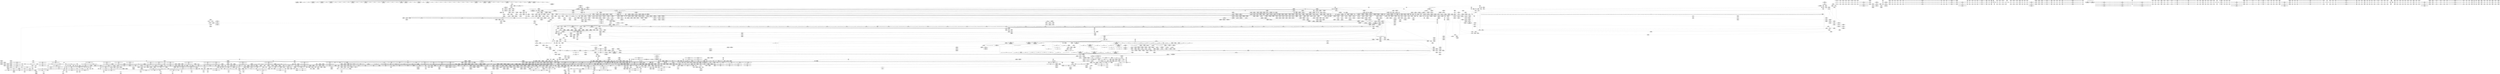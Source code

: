digraph {
	CE0x4924140 [shape=record,shape=Mrecord,label="{CE0x4924140|tomoyo_init_request_info:tmp7|security/tomoyo/util.c,1005|*SummSource*}"]
	CE0x6740a90 [shape=record,shape=Mrecord,label="{CE0x6740a90|tomoyo_inet_entry:tmp19|security/tomoyo/network.c,479|*SummSource*}"]
	CE0x6607db0 [shape=record,shape=Mrecord,label="{CE0x6607db0|128:_i8*,_1208:_%struct.file*,_:_CMRE_96,104_|*MultipleSource*|security/tomoyo/common.h,1205|security/tomoyo/common.h,1205}"]
	CE0x48ebda0 [shape=record,shape=Mrecord,label="{CE0x48ebda0|VOIDTB_TE:_CE_0,2048_|*MultipleSource*|security/tomoyo/util.c,1010|Function::tomoyo_get_mode&Arg::ns::}"]
	CE0x63c5060 [shape=record,shape=Mrecord,label="{CE0x63c5060|tomoyo_domain:tmp2|*SummSink*}"]
	CE0x538ef40 [shape=record,shape=Mrecord,label="{CE0x538ef40|tomoyo_inet_entry:tmp6|security/tomoyo/network.c,473|*SummSink*}"]
	CE0x573fa60 [shape=record,shape=Mrecord,label="{CE0x573fa60|i64*_getelementptr_inbounds_(_11_x_i64_,_11_x_i64_*___llvm_gcov_ctr54147,_i64_0,_i64_8)|*Constant*|*SummSink*}"]
	CE0x63ebe70 [shape=record,shape=Mrecord,label="{CE0x63ebe70|tomoyo_get_mode:tmp16|security/tomoyo/util.c,983}"]
	CE0x638a440 [shape=record,shape=Mrecord,label="{CE0x638a440|rcu_lock_release21:tmp1|*SummSink*}"]
	CE0x660dec0 [shape=record,shape=Mrecord,label="{CE0x660dec0|tomoyo_audit_inet_log:tmp6|security/tomoyo/network.c,384}"]
	CE0x62e3410 [shape=record,shape=Mrecord,label="{CE0x62e3410|__llvm_gcov_indirect_counter_increment10:exit|*SummSink*}"]
	CE0x7c65ad0 [shape=record,shape=Mrecord,label="{CE0x7c65ad0|tomoyo_print_ipv6:bb|*SummSink*}"]
	CE0x639f300 [shape=record,shape=Mrecord,label="{CE0x639f300|tomoyo_read_unlock19:tmp1|*SummSource*}"]
	CE0x7f00c10 [shape=record,shape=Mrecord,label="{CE0x7f00c10|tomoyo_check_inet_address:tmp5|security/tomoyo/network.c,509|*SummSink*}"]
	CE0x7c556c0 [shape=record,shape=Mrecord,label="{CE0x7c556c0|tomoyo_audit_inet_log:tmp6|security/tomoyo/network.c,384|*SummSource*}"]
	CE0x7c24d30 [shape=record,shape=Mrecord,label="{CE0x7c24d30|tomoyo_audit_inet_log:is_ipv6|security/tomoyo/network.c,384}"]
	CE0x5462110 [shape=record,shape=Mrecord,label="{CE0x5462110|srcu_read_lock17:sp|Function::srcu_read_lock17&Arg::sp::|*SummSink*}"]
	CE0x6443b10 [shape=record,shape=Mrecord,label="{CE0x6443b10|tomoyo_init_request_info:tmp2|security/tomoyo/util.c,1003}"]
	CE0x563d540 [shape=record,shape=Mrecord,label="{CE0x563d540|tomoyo_init_request_info:ns|security/tomoyo/util.c,1010|*SummSink*}"]
	CE0x46e7070 [shape=record,shape=Mrecord,label="{CE0x46e7070|tomoyo_domain:tobool1|security/tomoyo/common.h,1205}"]
	CE0x7ea3cd0 [shape=record,shape=Mrecord,label="{CE0x7ea3cd0|tomoyo_check_inet_address:if.end|*SummSink*}"]
	CE0x65a2030 [shape=record,shape=Mrecord,label="{CE0x65a2030|srcu_read_lock17:tmp2|*SummSource*}"]
	CE0x5513d40 [shape=record,shape=Mrecord,label="{CE0x5513d40|i64*_getelementptr_inbounds_(_2_x_i64_,_2_x_i64_*___llvm_gcov_ctr5130,_i64_0,_i64_1)|*Constant*|*SummSource*}"]
	CE0x4a18f70 [shape=record,shape=Mrecord,label="{CE0x4a18f70|0:_i32,_:_GCMR___llvm_gcov_global_state_pred50_internal_unnamed_addr_global_i32_-1:_elem_0:default:}"]
	CE0x7d71d10 [shape=record,shape=Mrecord,label="{CE0x7d71d10|tomoyo_check_inet_address:addr_len|Function::tomoyo_check_inet_address&Arg::addr_len::|*SummSink*}"]
	CE0x678e340 [shape=record,shape=Mrecord,label="{CE0x678e340|tomoyo_check_inet_address:conv13|security/tomoyo/network.c,527}"]
	CE0x491f4c0 [shape=record,shape=Mrecord,label="{CE0x491f4c0|tomoyo_init_request_info:index|Function::tomoyo_init_request_info&Arg::index::|*SummSink*}"]
	CE0x7de1e80 [shape=record,shape=Mrecord,label="{CE0x7de1e80|0:_i8,_1:_i8,_8:_i16,_16:_i32*,_24:_i8,_:_CMR_16,24_|*MultipleSource*|Function::tomoyo_check_inet_address&Arg::address::|security/tomoyo/network.c,505}"]
	CE0x476ea00 [shape=record,shape=Mrecord,label="{CE0x476ea00|tomoyo_get_mode:bb}"]
	CE0x6368920 [shape=record,shape=Mrecord,label="{CE0x6368920|tomoyo_domain:tmp21|security/tomoyo/common.h,1205}"]
	CE0x7c9b9a0 [shape=record,shape=Mrecord,label="{CE0x7c9b9a0|rcu_lock_acquire18:indirectgoto|*SummSource*}"]
	CE0x65c4240 [shape=record,shape=Mrecord,label="{CE0x65c4240|tomoyo_check_inet_address:if.then8}"]
	CE0x5560f20 [shape=record,shape=Mrecord,label="{CE0x5560f20|tomoyo_audit_inet_log:address1|security/tomoyo/network.c,382}"]
	CE0x46f7500 [shape=record,shape=Mrecord,label="{CE0x46f7500|tomoyo_domain:tmp23|security/tomoyo/common.h,1205}"]
	CE0x7d6e070 [shape=record,shape=Mrecord,label="{CE0x7d6e070|tomoyo_audit_inet_log:inet_network9|security/tomoyo/network.c,391|*SummSource*}"]
	CE0x5674f10 [shape=record,shape=Mrecord,label="{CE0x5674f10|i64_14|*Constant*|*SummSink*}"]
	CE0x6457ad0 [shape=record,shape=Mrecord,label="{CE0x6457ad0|_call_void_mcount()_#3}"]
	CE0x659ee90 [shape=record,shape=Mrecord,label="{CE0x659ee90|24:_i32*,_32:_i16,_34:_i8,_35:_i8,_36:_i8,_72:_i8,_:_SCMRE_48,49_}"]
	CE0x6424700 [shape=record,shape=Mrecord,label="{CE0x6424700|tomoyo_inet_entry:do.cond|*SummSink*}"]
	CE0x493f490 [shape=record,shape=Mrecord,label="{CE0x493f490|tomoyo_read_lock16:tmp3}"]
	CE0x6215070 [shape=record,shape=Mrecord,label="{CE0x6215070|i64*_getelementptr_inbounds_(_4_x_i64_,_4_x_i64_*___llvm_gcov_ctr4137,_i64_0,_i64_3)|*Constant*}"]
	CE0x675a180 [shape=record,shape=Mrecord,label="{CE0x675a180|tomoyo_inet_entry:call21|security/tomoyo/network.c,480|*SummSource*}"]
	CE0x474cf70 [shape=record,shape=Mrecord,label="{CE0x474cf70|tomoyo_check_inet_address:tmp13|security/tomoyo/network.c,514|*SummSource*}"]
	CE0x486f580 [shape=record,shape=Mrecord,label="{CE0x486f580|tomoyo_get_mode:tmp8|security/tomoyo/util.c,979|*SummSink*}"]
	CE0x7cffe30 [shape=record,shape=Mrecord,label="{CE0x7cffe30|_ret_void,_!dbg_!38911|security/tomoyo/network.c,94|*SummSink*}"]
	CE0x5524b70 [shape=record,shape=Mrecord,label="{CE0x5524b70|tomoyo_print_ipv4:conv|security/tomoyo/network.c,92}"]
	CE0x7d5f660 [shape=record,shape=Mrecord,label="{CE0x7d5f660|tomoyo_audit_inet_log:arraydecay6|security/tomoyo/network.c,390|*SummSink*}"]
	CE0x63371f0 [shape=record,shape=Mrecord,label="{CE0x63371f0|tomoyo_check_inet_address:tmp13|security/tomoyo/network.c,514|*SummSink*}"]
	CE0x6793530 [shape=record,shape=Mrecord,label="{CE0x6793530|GLOBAL:tomoyo_audit_inet_log|*Constant*}"]
	CE0x7ccf7c0 [shape=record,shape=Mrecord,label="{CE0x7ccf7c0|tomoyo_init_request_info:tmp9|security/tomoyo/util.c,1006|*SummSink*}"]
	CE0x6211c80 [shape=record,shape=Mrecord,label="{CE0x6211c80|tomoyo_print_ipv6:buffer|Function::tomoyo_print_ipv6&Arg::buffer::|*SummSource*}"]
	CE0x489bbc0 [shape=record,shape=Mrecord,label="{CE0x489bbc0|tomoyo_domain:tmp20|security/tomoyo/common.h,1205|*SummSource*}"]
	CE0x66ca7a0 [shape=record,shape=Mrecord,label="{CE0x66ca7a0|tomoyo_get_mode:default_config|security/tomoyo/util.c,986|*SummSource*}"]
	CE0x489ed00 [shape=record,shape=Mrecord,label="{CE0x489ed00|_call_void_mcount()_#3|*SummSink*}"]
	CE0x545b120 [shape=record,shape=Mrecord,label="{CE0x545b120|i32_8|*Constant*|*SummSource*}"]
	CE0x55e5cc0 [shape=record,shape=Mrecord,label="{CE0x55e5cc0|srcu_read_lock17:dep_map|include/linux/srcu.h,222|*SummSink*}"]
	CE0x64ca8c0 [shape=record,shape=Mrecord,label="{CE0x64ca8c0|tomoyo_print_ipv6:max_ip|Function::tomoyo_print_ipv6&Arg::max_ip::|*SummSink*}"]
	CE0x7d59140 [shape=record,shape=Mrecord,label="{CE0x7d59140|tomoyo_audit_inet_log:conv|security/tomoyo/network.c,389|*SummSink*}"]
	CE0x7dbbf60 [shape=record,shape=Mrecord,label="{CE0x7dbbf60|_call_void_mcount()_#3}"]
	CE0x55df980 [shape=record,shape=Mrecord,label="{CE0x55df980|tomoyo_check_inet_address:port12|security/tomoyo/network.c,522}"]
	CE0x48c0100 [shape=record,shape=Mrecord,label="{CE0x48c0100|tomoyo_domain:land.lhs.true2}"]
	CE0x46e7900 [shape=record,shape=Mrecord,label="{CE0x46e7900|0:_i8,_array:_GCR_tomoyo_inet2mac_internal_constant_6_x_4_x_i8_4_x_i8_zeroinitializer,_4_x_i8_c_17_18_19_00_,_4_x_i8_c_1A_00_00_1B_,_4_x_i8_c_1C_00_00_1D_,_4_x_i8_zeroinitializer,_4_x_i8_zeroinitializer_,_align_16:_elem_5::|security/tomoyo/network.c,471}"]
	CE0x667bf10 [shape=record,shape=Mrecord,label="{CE0x667bf10|tomoyo_inet_entry:param|security/tomoyo/network.c,476|*SummSink*}"]
	CE0x4791980 [shape=record,shape=Mrecord,label="{CE0x4791980|tomoyo_print_ipv6:tmp4|security/tomoyo/network.c,111|*SummSink*}"]
	CE0x5449590 [shape=record,shape=Mrecord,label="{CE0x5449590|srcu_read_lock17:tmp}"]
	CE0x545aa70 [shape=record,shape=Mrecord,label="{CE0x545aa70|i32_255|*Constant*|*SummSource*}"]
	CE0x4a5d810 [shape=record,shape=Mrecord,label="{CE0x4a5d810|tomoyo_get_mode:index|Function::tomoyo_get_mode&Arg::index::}"]
	CE0x6269380 [shape=record,shape=Mrecord,label="{CE0x6269380|tomoyo_check_inet_address:tmp37|security/tomoyo/network.c,529|*SummSource*}"]
	CE0x57cc3e0 [shape=record,shape=Mrecord,label="{CE0x57cc3e0|tomoyo_inet_entry:tmp13|security/tomoyo/network.c,473|*SummSource*}"]
	CE0x6730d00 [shape=record,shape=Mrecord,label="{CE0x6730d00|rcu_lock_acquire18:tmp}"]
	CE0x54ae000 [shape=record,shape=Mrecord,label="{CE0x54ae000|__llvm_gcov_indirect_counter_increment10:tmp5}"]
	CE0x7df4630 [shape=record,shape=Mrecord,label="{CE0x7df4630|tomoyo_audit_inet_log:call11|security/tomoyo/network.c,390|*SummSink*}"]
	CE0x632c850 [shape=record,shape=Mrecord,label="{CE0x632c850|_ret_i32_%call,_!dbg_!38910|security/tomoyo/network.c,366|*SummSource*}"]
	CE0x66d3590 [shape=record,shape=Mrecord,label="{CE0x66d3590|tomoyo_inet_entry:inet_network13|security/tomoyo/network.c,478}"]
	CE0x6843340 [shape=record,shape=Mrecord,label="{CE0x6843340|_call_void_mcount()_#3|*SummSink*}"]
	CE0x6692f50 [shape=record,shape=Mrecord,label="{CE0x6692f50|i64*_getelementptr_inbounds_(_12_x_i64_,_12_x_i64_*___llvm_gcov_ctr31133,_i64_0,_i64_9)|*Constant*}"]
	CE0x6608530 [shape=record,shape=Mrecord,label="{CE0x6608530|128:_i8*,_1208:_%struct.file*,_:_CMRE_128,136_|*MultipleSource*|security/tomoyo/common.h,1205|security/tomoyo/common.h,1205}"]
	CE0x62d5410 [shape=record,shape=Mrecord,label="{CE0x62d5410|tomoyo_domain:land.lhs.true|*SummSink*}"]
	CE0x545ae90 [shape=record,shape=Mrecord,label="{CE0x545ae90|__fswab16:and|include/uapi/linux/swab.h,53|*SummSource*}"]
	CE0x5624800 [shape=record,shape=Mrecord,label="{CE0x5624800|__llvm_gcov_indirect_counter_increment10:tmp2}"]
	CE0x563d4d0 [shape=record,shape=Mrecord,label="{CE0x563d4d0|tomoyo_init_request_info:tmp12|security/tomoyo/util.c,1010}"]
	CE0x65d5890 [shape=record,shape=Mrecord,label="{CE0x65d5890|tomoyo_get_mode:config7|security/tomoyo/util.c,983}"]
	CE0x683c320 [shape=record,shape=Mrecord,label="{CE0x683c320|tomoyo_inet_entry:error.0|*SummSource*}"]
	CE0x474c9f0 [shape=record,shape=Mrecord,label="{CE0x474c9f0|i32_1|*Constant*|*SummSink*}"]
	CE0x628c120 [shape=record,shape=Mrecord,label="{CE0x628c120|tomoyo_check_inet_address:call21|security/tomoyo/network.c,529|*SummSink*}"]
	CE0x6760ab0 [shape=record,shape=Mrecord,label="{CE0x6760ab0|tomoyo_inet_entry:conv23|security/tomoyo/network.c,480|*SummSink*}"]
	CE0x4898140 [shape=record,shape=Mrecord,label="{CE0x4898140|0:_i8,_:_GCMR_tomoyo_domain.__warned_internal_global_i8_0,_section_.data.unlikely_,_align_1:_elem_0:default:}"]
	CE0x62e8640 [shape=record,shape=Mrecord,label="{CE0x62e8640|i64_4|*Constant*}"]
	CE0x6466ea0 [shape=record,shape=Mrecord,label="{CE0x6466ea0|24:_i32*,_32:_i16,_34:_i8,_35:_i8,_36:_i8,_72:_i8,_:_SCMRE_31,32_}"]
	CE0x549cb10 [shape=record,shape=Mrecord,label="{CE0x549cb10|128:_i8*,_1208:_%struct.file*,_:_CMRE_46,47_}"]
	CE0x66701a0 [shape=record,shape=Mrecord,label="{CE0x66701a0|tomoyo_inet_entry:protocol6|security/tomoyo/network.c,476}"]
	CE0x5514600 [shape=record,shape=Mrecord,label="{CE0x5514600|i64_0|*Constant*|*SummSource*}"]
	CE0x67749e0 [shape=record,shape=Mrecord,label="{CE0x67749e0|_call_void_bitcast_(void_(%struct.tomoyo_request_info*,_i1_(%struct.tomoyo_request_info*,_%struct.tomoyo_acl_info*)*)*_tomoyo_check_acl_to_void_(%struct.tomoyo_request_info.524*,_i1_(%struct.tomoyo_request_info.524*,_%struct.tomoyo_acl_info*)*)*)(%struct.tomoyo_request_info.524*_%r,_i1_(%struct.tomoyo_request_info.524*,_%struct.tomoyo_acl_info*)*_tomoyo_check_inet_acl)_#9,_!dbg_!38953|security/tomoyo/network.c,482}"]
	CE0x6211d70 [shape=record,shape=Mrecord,label="{CE0x6211d70|tomoyo_print_ipv6:buffer|Function::tomoyo_print_ipv6&Arg::buffer::|*SummSink*}"]
	CE0x643d0d0 [shape=record,shape=Mrecord,label="{CE0x643d0d0|tomoyo_init_request_info:tmp3|security/tomoyo/util.c,1004|*SummSource*}"]
	CE0x668cd00 [shape=record,shape=Mrecord,label="{CE0x668cd00|tomoyo_get_mode:tmp20|security/tomoyo/util.c,985|*SummSource*}"]
	CE0x63bdb30 [shape=record,shape=Mrecord,label="{CE0x63bdb30|_call_void_mcount()_#3}"]
	CE0x4742950 [shape=record,shape=Mrecord,label="{CE0x4742950|i1_true|*Constant*}"]
	CE0x7d5ff40 [shape=record,shape=Mrecord,label="{CE0x7d5ff40|tomoyo_audit_inet_log:add.ptr|security/tomoyo/network.c,390|*SummSink*}"]
	CE0x486fad0 [shape=record,shape=Mrecord,label="{CE0x486fad0|tomoyo_get_mode:if.then2}"]
	CE0x47fd8b0 [shape=record,shape=Mrecord,label="{CE0x47fd8b0|rcu_lock_release21:tmp6|*SummSink*}"]
	CE0x7df4920 [shape=record,shape=Mrecord,label="{CE0x7df4920|VOIDTB_TE_array:_GCR_.str10_private_unnamed_addr_constant_4_x_i8_c_%u_00_,_align_1:_elem_0:default:}"]
	CE0x5519240 [shape=record,shape=Mrecord,label="{CE0x5519240|128:_i8*,_1208:_%struct.file*,_:_CMRE_30,31_}"]
	CE0x657a340 [shape=record,shape=Mrecord,label="{CE0x657a340|_call_void_mcount()_#3|*SummSink*}"]
	CE0x47c3440 [shape=record,shape=Mrecord,label="{CE0x47c3440|tomoyo_domain:tmp12|security/tomoyo/common.h,1205|*SummSource*}"]
	CE0x7d58b80 [shape=record,shape=Mrecord,label="{CE0x7d58b80|tomoyo_audit_inet_log:call|security/tomoyo/network.c,389|*SummSource*}"]
	CE0x474cd00 [shape=record,shape=Mrecord,label="{CE0x474cd00|tomoyo_check_inet_address:address2|security/tomoyo/network.c,512|*SummSink*}"]
	CE0x5628f50 [shape=record,shape=Mrecord,label="{CE0x5628f50|tomoyo_init_request_info:conv|security/tomoyo/util.c,1010}"]
	CE0x6362fe0 [shape=record,shape=Mrecord,label="{CE0x6362fe0|tomoyo_inet_entry:cmp|security/tomoyo/network.c,474}"]
	CE0x6620610 [shape=record,shape=Mrecord,label="{CE0x6620610|tomoyo_check_inet_address:arraydecay|security/tomoyo/network.c,513}"]
	CE0x5525050 [shape=record,shape=Mrecord,label="{CE0x5525050|0:_i8,_array:_GCRE_tomoyo_index2category_constant_39_x_i8_c_00_00_00_00_00_00_00_00_00_00_00_00_00_00_00_00_00_00_00_00_00_00_00_01_01_01_01_01_01_01_01_01_01_01_01_01_01_01_02_,_align_16:_elem_12::|security/tomoyo/util.c,983}"]
	CE0x7caa5f0 [shape=record,shape=Mrecord,label="{CE0x7caa5f0|i64_1|*Constant*}"]
	CE0x569df70 [shape=record,shape=Mrecord,label="{CE0x569df70|tomoyo_check_inet_address:tmp32|security/tomoyo/network.c,527}"]
	CE0x48b1b90 [shape=record,shape=Mrecord,label="{CE0x48b1b90|tomoyo_domain:land.lhs.true|*SummSource*}"]
	CE0x53e4670 [shape=record,shape=Mrecord,label="{CE0x53e4670|i64*_getelementptr_inbounds_(_19_x_i64_,_19_x_i64_*___llvm_gcov_ctr4846,_i64_0,_i64_7)|*Constant*}"]
	CE0x7ccbbd0 [shape=record,shape=Mrecord,label="{CE0x7ccbbd0|i64*_getelementptr_inbounds_(_11_x_i64_,_11_x_i64_*___llvm_gcov_ctr54147,_i64_0,_i64_0)|*Constant*|*SummSource*}"]
	CE0x47c3500 [shape=record,shape=Mrecord,label="{CE0x47c3500|tomoyo_domain:tmp13|security/tomoyo/common.h,1205}"]
	CE0x7f28990 [shape=record,shape=Mrecord,label="{CE0x7f28990|tomoyo_domain:tobool|security/tomoyo/common.h,1205}"]
	CE0x489b540 [shape=record,shape=Mrecord,label="{CE0x489b540|i64*_getelementptr_inbounds_(_11_x_i64_,_11_x_i64_*___llvm_gcov_ctr54147,_i64_0,_i64_10)|*Constant*}"]
	CE0x7c9afb0 [shape=record,shape=Mrecord,label="{CE0x7c9afb0|_call_void___srcu_read_unlock(%struct.srcu_struct*_%sp,_i32_%idx)_#9,_!dbg_!38906|include/linux/srcu.h,237|*SummSource*}"]
	CE0x564a4c0 [shape=record,shape=Mrecord,label="{CE0x564a4c0|tomoyo_init_request_info:call4|security/tomoyo/util.c,1010|*SummSink*}"]
	CE0x62cf8c0 [shape=record,shape=Mrecord,label="{CE0x62cf8c0|128:_i8*,_1208:_%struct.file*,_:_CMRE_72,80_|*MultipleSource*|security/tomoyo/common.h,1205|security/tomoyo/common.h,1205}"]
	CE0x49feb00 [shape=record,shape=Mrecord,label="{CE0x49feb00|__fswab16:tmp3}"]
	CE0x48f1a50 [shape=record,shape=Mrecord,label="{CE0x48f1a50|tomoyo_audit_net_log:tmp1}"]
	CE0x7d41da0 [shape=record,shape=Mrecord,label="{CE0x7d41da0|tomoyo_check_inet_address:u6_addr8|security/tomoyo/network.c,513|*SummSource*}"]
	CE0x53a64d0 [shape=record,shape=Mrecord,label="{CE0x53a64d0|tomoyo_inet_entry:protocol|security/tomoyo/network.c,471|*SummSink*}"]
	CE0x666ff70 [shape=record,shape=Mrecord,label="{CE0x666ff70|tomoyo_inet_entry:inet_network|security/tomoyo/network.c,476|*SummSource*}"]
	CE0x66ba710 [shape=record,shape=Mrecord,label="{CE0x66ba710|tomoyo_get_mode:default_config|security/tomoyo/util.c,986}"]
	CE0x554fd40 [shape=record,shape=Mrecord,label="{CE0x554fd40|0:_i8,_array:_GCR_tomoyo_inet2mac_internal_constant_6_x_4_x_i8_4_x_i8_zeroinitializer,_4_x_i8_c_17_18_19_00_,_4_x_i8_c_1A_00_00_1B_,_4_x_i8_c_1C_00_00_1D_,_4_x_i8_zeroinitializer,_4_x_i8_zeroinitializer_,_align_16:_elem_1::|security/tomoyo/network.c,471}"]
	CE0x7cac270 [shape=record,shape=Mrecord,label="{CE0x7cac270|tomoyo_print_ipv4:buffer|Function::tomoyo_print_ipv4&Arg::buffer::|*SummSink*}"]
	CE0x7d57080 [shape=record,shape=Mrecord,label="{CE0x7d57080|i32_9|*Constant*}"]
	CE0x7f74a40 [shape=record,shape=Mrecord,label="{CE0x7f74a40|tomoyo_check_inet_address:sin6_addr|security/tomoyo/network.c,513|*SummSink*}"]
	CE0x548c990 [shape=record,shape=Mrecord,label="{CE0x548c990|i64*_null|*Constant*|*SummSource*}"]
	CE0x65f6990 [shape=record,shape=Mrecord,label="{CE0x65f6990|tomoyo_inet_entry:tmp|*SummSource*}"]
	CE0x6670050 [shape=record,shape=Mrecord,label="{CE0x6670050|i32_2|*Constant*}"]
	CE0x6466d00 [shape=record,shape=Mrecord,label="{CE0x6466d00|24:_i32*,_32:_i16,_34:_i8,_35:_i8,_36:_i8,_72:_i8,_:_SCMRE_30,31_}"]
	CE0x668c3a0 [shape=record,shape=Mrecord,label="{CE0x668c3a0|tomoyo_get_mode:tmp18|security/tomoyo/util.c,985}"]
	CE0x657a7e0 [shape=record,shape=Mrecord,label="{CE0x657a7e0|_ret_void,_!dbg_!38907|include/linux/srcu.h,238|*SummSource*}"]
	CE0x638a850 [shape=record,shape=Mrecord,label="{CE0x638a850|rcu_lock_acquire18:indirectgoto}"]
	CE0x7edc290 [shape=record,shape=Mrecord,label="{CE0x7edc290|tomoyo_audit_inet_log:tmp20|security/tomoyo/network.c,394|*SummSource*}"]
	CE0x7cffca0 [shape=record,shape=Mrecord,label="{CE0x7cffca0|_ret_void,_!dbg_!38911|security/tomoyo/network.c,94|*SummSource*}"]
	CE0x4742f70 [shape=record,shape=Mrecord,label="{CE0x4742f70|tomoyo_domain:tmp23|security/tomoyo/common.h,1205|*SummSource*}"]
	CE0x56f7180 [shape=record,shape=Mrecord,label="{CE0x56f7180|_ret_i16_%conv3,_!dbg_!38911|include/uapi/linux/swab.h,53|*SummSource*}"]
	CE0x7d22ea0 [shape=record,shape=Mrecord,label="{CE0x7d22ea0|i8*_getelementptr_inbounds_(_21_x_i8_,_21_x_i8_*_.str9,_i32_0,_i32_0)|*Constant*}"]
	CE0x7dbc4b0 [shape=record,shape=Mrecord,label="{CE0x7dbc4b0|get_current:tmp3|*SummSource*}"]
	CE0x4923b10 [shape=record,shape=Mrecord,label="{CE0x4923b10|srcu_read_lock17:tmp1}"]
	CE0x5423660 [shape=record,shape=Mrecord,label="{CE0x5423660|i64_8|*Constant*}"]
	CE0x67933e0 [shape=record,shape=Mrecord,label="{CE0x67933e0|tomoyo_inet_entry:call27|security/tomoyo/network.c,483|*SummSink*}"]
	CE0x7e8e790 [shape=record,shape=Mrecord,label="{CE0x7e8e790|24:_i32*,_32:_i16,_34:_i8,_35:_i8,_36:_i8,_72:_i8,_:_SCMRE_56,57_}"]
	CE0x7f74800 [shape=record,shape=Mrecord,label="{CE0x7f74800|tomoyo_check_inet_address:in6_u|security/tomoyo/network.c,513}"]
	CE0x54ae290 [shape=record,shape=Mrecord,label="{CE0x54ae290|tomoyo_check_inet_address:tmp19|security/tomoyo/network.c,518|*SummSource*}"]
	CE0x643d260 [shape=record,shape=Mrecord,label="{CE0x643d260|tomoyo_inet_entry:tmp7|security/tomoyo/network.c,473|*SummSink*}"]
	CE0x62115c0 [shape=record,shape=Mrecord,label="{CE0x62115c0|i32_1205|*Constant*}"]
	CE0x48986c0 [shape=record,shape=Mrecord,label="{CE0x48986c0|tomoyo_audit_net_log:bb}"]
	CE0x57fe110 [shape=record,shape=Mrecord,label="{CE0x57fe110|rcu_lock_acquire18:tmp3}"]
	CE0x63177d0 [shape=record,shape=Mrecord,label="{CE0x63177d0|24:_i32*,_32:_i16,_34:_i8,_35:_i8,_36:_i8,_72:_i8,_:_SCMRE_46,47_}"]
	CE0x6212480 [shape=record,shape=Mrecord,label="{CE0x6212480|tomoyo_init_request_info:if.then}"]
	CE0x53a0ac0 [shape=record,shape=Mrecord,label="{CE0x53a0ac0|tomoyo_inet_entry:tobool11|security/tomoyo/network.c,478|*SummSource*}"]
	CE0x54ae6e0 [shape=record,shape=Mrecord,label="{CE0x54ae6e0|tomoyo_check_inet_address:tmp20|security/tomoyo/network.c,518}"]
	CE0x560a960 [shape=record,shape=Mrecord,label="{CE0x560a960|tomoyo_domain:tmp2|*SummSource*}"]
	CE0x4833730 [shape=record,shape=Mrecord,label="{CE0x4833730|get_current:entry|*SummSink*}"]
	CE0x633be90 [shape=record,shape=Mrecord,label="{CE0x633be90|i32_0|*Constant*}"]
	CE0x648a250 [shape=record,shape=Mrecord,label="{CE0x648a250|tomoyo_audit_inet_log:bb|*SummSource*}"]
	CE0x638a560 [shape=record,shape=Mrecord,label="{CE0x638a560|i64*_getelementptr_inbounds_(_4_x_i64_,_4_x_i64_*___llvm_gcov_ctr4731,_i64_0,_i64_1)|*Constant*|*SummSource*}"]
	CE0x63ec540 [shape=record,shape=Mrecord,label="{CE0x63ec540|tomoyo_get_mode:idxprom6|security/tomoyo/util.c,983}"]
	CE0x61b9cd0 [shape=record,shape=Mrecord,label="{CE0x61b9cd0|rcu_lock_acquire18:tmp7|*SummSink*}"]
	CE0x7d6d9c0 [shape=record,shape=Mrecord,label="{CE0x7d6d9c0|tomoyo_audit_inet_log:inet_network9|security/tomoyo/network.c,391}"]
	CE0x7d5f3d0 [shape=record,shape=Mrecord,label="{CE0x7d5f3d0|tomoyo_audit_inet_log:arraydecay6|security/tomoyo/network.c,390}"]
	CE0x7d11580 [shape=record,shape=Mrecord,label="{CE0x7d11580|128:_i8*,_1208:_%struct.file*,_:_CMRE_23,24_}"]
	CE0x7f626e0 [shape=record,shape=Mrecord,label="{CE0x7f626e0|tomoyo_init_request_info:domain1|security/tomoyo/util.c,1006}"]
	CE0x643d8e0 [shape=record,shape=Mrecord,label="{CE0x643d8e0|tomoyo_audit_inet_log:tmp11|security/tomoyo/network.c,385|*SummSink*}"]
	CE0x6592c80 [shape=record,shape=Mrecord,label="{CE0x6592c80|tomoyo_inet_entry:tmp12|security/tomoyo/network.c,473}"]
	CE0x64e32c0 [shape=record,shape=Mrecord,label="{CE0x64e32c0|i64_ptrtoint_(i8*_blockaddress(_rcu_lock_release21,_%__here)_to_i64)|*Constant*|*SummSource*}"]
	CE0x4a734f0 [shape=record,shape=Mrecord,label="{CE0x4a734f0|tomoyo_init_request_info:mode5|security/tomoyo/util.c,1011}"]
	CE0x4876aa0 [shape=record,shape=Mrecord,label="{CE0x4876aa0|tomoyo_get_mode:conv|security/tomoyo/util.c,982}"]
	CE0x66e1c70 [shape=record,shape=Mrecord,label="{CE0x66e1c70|tomoyo_inet_entry:tmp20|security/tomoyo/network.c,480}"]
	CE0x4921850 [shape=record,shape=Mrecord,label="{CE0x4921850|tomoyo_init_request_info:tmp5|security/tomoyo/util.c,1004|*SummSink*}"]
	CE0x7255660 [shape=record,shape=Mrecord,label="{CE0x7255660|tomoyo_print_ipv6:buffer_len|Function::tomoyo_print_ipv6&Arg::buffer_len::|*SummSink*}"]
	CE0x7bde0f0 [shape=record,shape=Mrecord,label="{CE0x7bde0f0|GLOBAL:tomoyo_print_ipv4|*Constant*|*SummSink*}"]
	CE0x55bc800 [shape=record,shape=Mrecord,label="{CE0x55bc800|i64_1|*Constant*}"]
	CE0x6476070 [shape=record,shape=Mrecord,label="{CE0x6476070|tomoyo_init_request_info:tmp2|security/tomoyo/util.c,1003|*SummSource*}"]
	CE0x47b2160 [shape=record,shape=Mrecord,label="{CE0x47b2160|tomoyo_print_ipv4:bb|*SummSource*}"]
	CE0x6362b60 [shape=record,shape=Mrecord,label="{CE0x6362b60|tomoyo_init_request_info:tmp|*SummSource*}"]
	CE0x7d47c50 [shape=record,shape=Mrecord,label="{CE0x7d47c50|tomoyo_audit_inet_log:tmp16|security/tomoyo/network.c,389|*SummSink*}"]
	CE0x48672a0 [shape=record,shape=Mrecord,label="{CE0x48672a0|i64_3|*Constant*}"]
	CE0x64a1ac0 [shape=record,shape=Mrecord,label="{CE0x64a1ac0|24:_i32*,_32:_i16,_34:_i8,_35:_i8,_36:_i8,_72:_i8,_:_SCMRE_51,52_}"]
	CE0x4897ff0 [shape=record,shape=Mrecord,label="{CE0x4897ff0|GLOBAL:tomoyo_domain.__warned|Global_var:tomoyo_domain.__warned|*SummSink*}"]
	CE0x6389cc0 [shape=record,shape=Mrecord,label="{CE0x6389cc0|GLOBAL:lock_acquire|*Constant*|*SummSource*}"]
	CE0x56f8c00 [shape=record,shape=Mrecord,label="{CE0x56f8c00|i64*_getelementptr_inbounds_(_19_x_i64_,_19_x_i64_*___llvm_gcov_ctr4846,_i64_0,_i64_15)|*Constant*|*SummSink*}"]
	CE0x7f00ae0 [shape=record,shape=Mrecord,label="{CE0x7f00ae0|tomoyo_check_inet_address:tmp6|security/tomoyo/network.c,509|*SummSink*}"]
	CE0x572a9a0 [shape=record,shape=Mrecord,label="{CE0x572a9a0|tomoyo_audit_inet_log:tmp5|security/tomoyo/network.c,384|*SummSink*}"]
	CE0x57fdf00 [shape=record,shape=Mrecord,label="{CE0x57fdf00|get_current:tmp2|*SummSource*}"]
	CE0x61b9db0 [shape=record,shape=Mrecord,label="{CE0x61b9db0|i8*_undef|*Constant*}"]
	CE0x48c80e0 [shape=record,shape=Mrecord,label="{CE0x48c80e0|tomoyo_inet_entry:tmp2|security/tomoyo/network.c,469|*SummSink*}"]
	CE0x554fa50 [shape=record,shape=Mrecord,label="{CE0x554fa50|tomoyo_inet_entry:arrayidx|security/tomoyo/network.c,471|*SummSink*}"]
	CE0x65c5300 [shape=record,shape=Mrecord,label="{CE0x65c5300|tomoyo_init_request_info:r|Function::tomoyo_init_request_info&Arg::r::|*SummSink*}"]
	CE0x4742bd0 [shape=record,shape=Mrecord,label="{CE0x4742bd0|tomoyo_get_mode:return|*SummSource*}"]
	CE0x5541560 [shape=record,shape=Mrecord,label="{CE0x5541560|i64*_getelementptr_inbounds_(_19_x_i64_,_19_x_i64_*___llvm_gcov_ctr4846,_i64_0,_i64_11)|*Constant*|*SummSink*}"]
	CE0x5419870 [shape=record,shape=Mrecord,label="{CE0x5419870|tomoyo_check_inet_address:tmp6|security/tomoyo/network.c,509}"]
	CE0x7ccbc90 [shape=record,shape=Mrecord,label="{CE0x7ccbc90|i64*_getelementptr_inbounds_(_11_x_i64_,_11_x_i64_*___llvm_gcov_ctr54147,_i64_0,_i64_0)|*Constant*|*SummSink*}"]
	CE0x7d22ff0 [shape=record,shape=Mrecord,label="{CE0x7d22ff0|i8*_getelementptr_inbounds_(_21_x_i8_,_21_x_i8_*_.str9,_i32_0,_i32_0)|*Constant*|*SummSource*}"]
	CE0x631dab0 [shape=record,shape=Mrecord,label="{CE0x631dab0|tomoyo_read_unlock19:bb|*SummSink*}"]
	CE0x7cee2c0 [shape=record,shape=Mrecord,label="{CE0x7cee2c0|tomoyo_print_ipv4:max_ip|Function::tomoyo_print_ipv4&Arg::max_ip::}"]
	CE0x54f1b80 [shape=record,shape=Mrecord,label="{CE0x54f1b80|i64**_getelementptr_inbounds_(_3_x_i64*_,_3_x_i64*_*___llvm_gcda_edge_table49,_i64_0,_i64_1)|*Constant*|*SummSource*}"]
	CE0x5565ac0 [shape=record,shape=Mrecord,label="{CE0x5565ac0|tomoyo_print_ipv4:tmp4|security/tomoyo/network.c,93}"]
	CE0x66d15f0 [shape=record,shape=Mrecord,label="{CE0x66d15f0|tomoyo_get_mode:tmp25|security/tomoyo/util.c,987|*SummSink*}"]
	CE0x64665e0 [shape=record,shape=Mrecord,label="{CE0x64665e0|tomoyo_inet_entry:tmp9|security/tomoyo/network.c,473|*SummSource*}"]
	CE0x7d8d700 [shape=record,shape=Mrecord,label="{CE0x7d8d700|tomoyo_check_inet_address:if.end9|*SummSource*}"]
	CE0x7f082a0 [shape=record,shape=Mrecord,label="{CE0x7f082a0|tomoyo_domain:tmp4|security/tomoyo/common.h,1205|*SummSink*}"]
	CE0x573f2a0 [shape=record,shape=Mrecord,label="{CE0x573f2a0|tomoyo_domain:tmp6|security/tomoyo/common.h,1205|*SummSource*}"]
	CE0x6516990 [shape=record,shape=Mrecord,label="{CE0x6516990|GLOBAL:current_task|Global_var:current_task}"]
	CE0x67be580 [shape=record,shape=Mrecord,label="{CE0x67be580|i64_8|*Constant*}"]
	CE0x6337020 [shape=record,shape=Mrecord,label="{CE0x6337020|_call_void_mcount()_#3|*SummSource*}"]
	CE0x66d1350 [shape=record,shape=Mrecord,label="{CE0x66d1350|tomoyo_get_mode:tmp25|security/tomoyo/util.c,987|*SummSource*}"]
	CE0x65c4d80 [shape=record,shape=Mrecord,label="{CE0x65c4d80|__fswab16:conv1|include/uapi/linux/swab.h,53}"]
	CE0x7cee4c0 [shape=record,shape=Mrecord,label="{CE0x7cee4c0|tomoyo_print_ipv4:max_ip|Function::tomoyo_print_ipv4&Arg::max_ip::|*SummSink*}"]
	CE0x5561160 [shape=record,shape=Mrecord,label="{CE0x5561160|tomoyo_check_inet_address:tmp8|security/tomoyo/network.c,510}"]
	CE0x6693270 [shape=record,shape=Mrecord,label="{CE0x6693270|i64*_getelementptr_inbounds_(_12_x_i64_,_12_x_i64_*___llvm_gcov_ctr31133,_i64_0,_i64_9)|*Constant*|*SummSource*}"]
	CE0x7f08230 [shape=record,shape=Mrecord,label="{CE0x7f08230|tomoyo_domain:tmp4|security/tomoyo/common.h,1205|*SummSource*}"]
	CE0x6458210 [shape=record,shape=Mrecord,label="{CE0x6458210|tomoyo_inet_entry:if.then}"]
	CE0x7c2ef20 [shape=record,shape=Mrecord,label="{CE0x7c2ef20|tomoyo_audit_inet_log:inet_network3|security/tomoyo/network.c,384|*SummSource*}"]
	CE0x55656f0 [shape=record,shape=Mrecord,label="{CE0x55656f0|tomoyo_get_mode:idxprom|security/tomoyo/util.c,981|*SummSource*}"]
	CE0x62bfa10 [shape=record,shape=Mrecord,label="{CE0x62bfa10|tomoyo_check_inet_address:tmp39|security/tomoyo/network.c,531|*SummSource*}"]
	CE0x7f74700 [shape=record,shape=Mrecord,label="{CE0x7f74700|i32_3|*Constant*|*SummSink*}"]
	CE0x7d983c0 [shape=record,shape=Mrecord,label="{CE0x7d983c0|tomoyo_check_inet_address:tmp23|security/tomoyo/network.c,521|*SummSink*}"]
	CE0x7f08970 [shape=record,shape=Mrecord,label="{CE0x7f08970|tomoyo_domain:tmp14|security/tomoyo/common.h,1205|*SummSource*}"]
	CE0x7d416b0 [shape=record,shape=Mrecord,label="{CE0x7d416b0|tomoyo_check_inet_address:entry}"]
	CE0x7d697d0 [shape=record,shape=Mrecord,label="{CE0x7d697d0|tomoyo_check_inet_address:address11|security/tomoyo/network.c,520}"]
	CE0x66bb6d0 [shape=record,shape=Mrecord,label="{CE0x66bb6d0|tomoyo_inet_entry:inet_network9|security/tomoyo/network.c,477}"]
	CE0x7caa820 [shape=record,shape=Mrecord,label="{CE0x7caa820|tomoyo_audit_inet_log:if.else}"]
	CE0x640bd10 [shape=record,shape=Mrecord,label="{CE0x640bd10|tomoyo_get_mode:arrayidx8|security/tomoyo/util.c,983|*SummSource*}"]
	CE0x48b1210 [shape=record,shape=Mrecord,label="{CE0x48b1210|i32_255|*Constant*}"]
	CE0x4924740 [shape=record,shape=Mrecord,label="{CE0x4924740|i64*_getelementptr_inbounds_(_19_x_i64_,_19_x_i64_*___llvm_gcov_ctr4846,_i64_0,_i64_0)|*Constant*}"]
	CE0x628c4f0 [shape=record,shape=Mrecord,label="{CE0x628c4f0|GLOBAL:tomoyo_inet_entry|*Constant*|*SummSink*}"]
	CE0x6862ef0 [shape=record,shape=Mrecord,label="{CE0x6862ef0|srcu_read_lock17:bb|*SummSource*}"]
	CE0x7254ef0 [shape=record,shape=Mrecord,label="{CE0x7254ef0|tomoyo_domain:if.then}"]
	CE0x7ccbe70 [shape=record,shape=Mrecord,label="{CE0x7ccbe70|tomoyo_domain:tmp|*SummSink*}"]
	CE0x7d462f0 [shape=record,shape=Mrecord,label="{CE0x7d462f0|tomoyo_audit_net_log:tmp4|security/tomoyo/network.c,367|*SummSink*}"]
	CE0x638a350 [shape=record,shape=Mrecord,label="{CE0x638a350|rcu_lock_acquire18:__here}"]
	CE0x7de3140 [shape=record,shape=Mrecord,label="{CE0x7de3140|tomoyo_audit_net_log:protocol|Function::tomoyo_audit_net_log&Arg::protocol::|*SummSink*}"]
	CE0x642d2e0 [shape=record,shape=Mrecord,label="{CE0x642d2e0|tomoyo_inet_entry:tmp14|security/tomoyo/network.c,475|*SummSource*}"]
	CE0x572ab40 [shape=record,shape=Mrecord,label="{CE0x572ab40|GLOBAL:__llvm_gcov_ctr5427|Global_var:__llvm_gcov_ctr5427}"]
	CE0x56f8dd0 [shape=record,shape=Mrecord,label="{CE0x56f8dd0|tomoyo_check_inet_address:tmp35|security/tomoyo/network.c,528}"]
	CE0x66daac0 [shape=record,shape=Mrecord,label="{CE0x66daac0|tomoyo_inet_entry:is_ipv614|security/tomoyo/network.c,478|*SummSink*}"]
	CE0x7c2ec70 [shape=record,shape=Mrecord,label="{CE0x7c2ec70|tomoyo_audit_inet_log:param2|security/tomoyo/network.c,384}"]
	CE0x5449670 [shape=record,shape=Mrecord,label="{CE0x5449670|srcu_read_lock17:tmp|*SummSource*}"]
	CE0x53ff050 [shape=record,shape=Mrecord,label="{CE0x53ff050|i8_1|*Constant*}"]
	CE0x6211be0 [shape=record,shape=Mrecord,label="{CE0x6211be0|tomoyo_print_ipv6:buffer|Function::tomoyo_print_ipv6&Arg::buffer::}"]
	CE0x7c327f0 [shape=record,shape=Mrecord,label="{CE0x7c327f0|_ret_void,_!dbg_!38904|security/tomoyo/common.h,1110|*SummSink*}"]
	CE0x7bdd950 [shape=record,shape=Mrecord,label="{CE0x7bdd950|tomoyo_audit_inet_log:arraydecay4|security/tomoyo/network.c,388|*SummSink*}"]
	CE0x655f740 [shape=record,shape=Mrecord,label="{CE0x655f740|_call_void_srcu_read_unlock20(%struct.srcu_struct*_tomoyo_ss,_i32_%idx)_#9,_!dbg_!38903|security/tomoyo/common.h,1109|*SummSink*}"]
	CE0x6619f70 [shape=record,shape=Mrecord,label="{CE0x6619f70|tomoyo_inet_entry:tmp}"]
	CE0x65a1da0 [shape=record,shape=Mrecord,label="{CE0x65a1da0|tomoyo_init_request_info:domain|Function::tomoyo_init_request_info&Arg::domain::}"]
	CE0x7d47f30 [shape=record,shape=Mrecord,label="{CE0x7d47f30|tomoyo_audit_inet_log:arraydecay5|security/tomoyo/network.c,389|*SummSink*}"]
	CE0x570e220 [shape=record,shape=Mrecord,label="{CE0x570e220|0:_i8*,_array:_GCRE_tomoyo_socket_keyword_external_constant_4_x_i8*_:_elem_0::|security/tomoyo/network.c,368}"]
	CE0x47d4600 [shape=record,shape=Mrecord,label="{CE0x47d4600|tomoyo_get_mode:idxprom3|security/tomoyo/util.c,983}"]
	CE0x642d270 [shape=record,shape=Mrecord,label="{CE0x642d270|i64*_getelementptr_inbounds_(_11_x_i64_,_11_x_i64_*___llvm_gcov_ctr5229,_i64_0,_i64_5)|*Constant*|*SummSink*}"]
	CE0x47b59b0 [shape=record,shape=Mrecord,label="{CE0x47b59b0|tomoyo_get_mode:tmp4|security/tomoyo/util.c,978}"]
	CE0x549f120 [shape=record,shape=Mrecord,label="{CE0x549f120|srcu_read_unlock20:dep_map|include/linux/srcu.h,236|*SummSink*}"]
	CE0x7d71e20 [shape=record,shape=Mrecord,label="{CE0x7d71e20|tomoyo_check_inet_address:addr_len|Function::tomoyo_check_inet_address&Arg::addr_len::|*SummSource*}"]
	CE0x564ab80 [shape=record,shape=Mrecord,label="{CE0x564ab80|GLOBAL:tomoyo_get_mode|*Constant*|*SummSink*}"]
	CE0x6851920 [shape=record,shape=Mrecord,label="{CE0x6851920|GLOBAL:tomoyo_read_unlock19|*Constant*|*SummSource*}"]
	CE0x6740be0 [shape=record,shape=Mrecord,label="{CE0x6740be0|tomoyo_inet_entry:tmp19|security/tomoyo/network.c,479|*SummSink*}"]
	CE0x7f284c0 [shape=record,shape=Mrecord,label="{CE0x7f284c0|tomoyo_get_mode:tmp5|security/tomoyo/util.c,978|*SummSource*}"]
	CE0x489dc80 [shape=record,shape=Mrecord,label="{CE0x489dc80|0:_i8,_array:_GCRE_tomoyo_index2category_constant_39_x_i8_c_00_00_00_00_00_00_00_00_00_00_00_00_00_00_00_00_00_00_00_00_00_00_00_01_01_01_01_01_01_01_01_01_01_01_01_01_01_01_02_,_align_16:_elem_15::|security/tomoyo/util.c,983}"]
	CE0x6211150 [shape=record,shape=Mrecord,label="{CE0x6211150|i8*_getelementptr_inbounds_(_25_x_i8_,_25_x_i8_*_.str12,_i32_0,_i32_0)|*Constant*|*SummSink*}"]
	CE0x7eb2fb0 [shape=record,shape=Mrecord,label="{CE0x7eb2fb0|i8*_getelementptr_inbounds_(_5_x_i8_,_5_x_i8_*_.str11,_i32_0,_i32_0)|*Constant*}"]
	CE0x7cedfa0 [shape=record,shape=Mrecord,label="{CE0x7cedfa0|tomoyo_print_ipv4:min_ip|Function::tomoyo_print_ipv4&Arg::min_ip::}"]
	CE0x7f74390 [shape=record,shape=Mrecord,label="{CE0x7f74390|tomoyo_check_inet_address:tmp2|*LoadInst*|security/tomoyo/network.c,507|*SummSink*}"]
	CE0x643d7b0 [shape=record,shape=Mrecord,label="{CE0x643d7b0|COLLAPSED:_SGCMRE_.str22_private_unnamed_addr_constant_2_x_i8_c_00_,_align_1_+_6_EC:_elem_0::|security/tomoyo/network.c,385}"]
	CE0x53a6460 [shape=record,shape=Mrecord,label="{CE0x53a6460|tomoyo_inet_entry:protocol|security/tomoyo/network.c,471|*SummSource*}"]
	CE0x7c98250 [shape=record,shape=Mrecord,label="{CE0x7c98250|128:_i8*,_1208:_%struct.file*,_:_CMRE_160,168_|*MultipleSource*|security/tomoyo/common.h,1205|security/tomoyo/common.h,1205}"]
	CE0x54d04f0 [shape=record,shape=Mrecord,label="{CE0x54d04f0|tomoyo_check_inet_address:cmp6|security/tomoyo/network.c,517}"]
	CE0x683ba90 [shape=record,shape=Mrecord,label="{CE0x683ba90|tomoyo_inet_entry:error.0}"]
	CE0x6476930 [shape=record,shape=Mrecord,label="{CE0x6476930|GLOBAL:tomoyo_domain|*Constant*|*SummSource*}"]
	CE0x65cde90 [shape=record,shape=Mrecord,label="{CE0x65cde90|__fswab16:and|include/uapi/linux/swab.h,53}"]
	CE0x4921a30 [shape=record,shape=Mrecord,label="{CE0x4921a30|__fswab16:tmp|*SummSink*}"]
	CE0x4627870 [shape=record,shape=Mrecord,label="{CE0x4627870|i64*_getelementptr_inbounds_(_6_x_i64_,_6_x_i64_*___llvm_gcov_ctr5427,_i64_0,_i64_0)|*Constant*|*SummSource*}"]
	CE0x7df4a20 [shape=record,shape=Mrecord,label="{CE0x7df4a20|tomoyo_audit_inet_log:param12|security/tomoyo/network.c,392}"]
	CE0x47b5c30 [shape=record,shape=Mrecord,label="{CE0x47b5c30|tomoyo_domain:tmp1}"]
	CE0x6241bf0 [shape=record,shape=Mrecord,label="{CE0x6241bf0|tomoyo_domain:tmp18|security/tomoyo/common.h,1205}"]
	CE0x4833a00 [shape=record,shape=Mrecord,label="{CE0x4833a00|_ret_%struct.task_struct*_%tmp4,_!dbg_!38905|./arch/x86/include/asm/current.h,14}"]
	CE0x7c98c70 [shape=record,shape=Mrecord,label="{CE0x7c98c70|i64*_getelementptr_inbounds_(_12_x_i64_,_12_x_i64_*___llvm_gcov_ctr31133,_i64_0,_i64_0)|*Constant*|*SummSink*}"]
	CE0x7e87b10 [shape=record,shape=Mrecord,label="{CE0x7e87b10|tomoyo_check_inet_address:sa_family|security/tomoyo/network.c,507|*SummSource*}"]
	CE0x640be20 [shape=record,shape=Mrecord,label="{CE0x640be20|tomoyo_get_mode:arrayidx8|security/tomoyo/util.c,983|*SummSink*}"]
	CE0x678e1b0 [shape=record,shape=Mrecord,label="{CE0x678e1b0|tomoyo_check_inet_address:tmp29|*LoadInst*|security/tomoyo/network.c,527|*SummSink*}"]
	CE0x5423700 [shape=record,shape=Mrecord,label="{CE0x5423700|i64_8|*Constant*|*SummSource*}"]
	CE0x663f8f0 [shape=record,shape=Mrecord,label="{CE0x663f8f0|tomoyo_inet_entry:do.body|*SummSource*}"]
	CE0x48f1ca0 [shape=record,shape=Mrecord,label="{CE0x48f1ca0|tomoyo_get_mode:if.end14}"]
	CE0x48bfb40 [shape=record,shape=Mrecord,label="{CE0x48bfb40|rcu_lock_acquire18:entry|*SummSource*}"]
	CE0x7d987e0 [shape=record,shape=Mrecord,label="{CE0x7d987e0|tomoyo_check_inet_address:tmp1}"]
	CE0x7d6d6b0 [shape=record,shape=Mrecord,label="{CE0x7d6d6b0|tomoyo_audit_inet_log:param8|security/tomoyo/network.c,391}"]
	CE0x47308d0 [shape=record,shape=Mrecord,label="{CE0x47308d0|tomoyo_domain:tmp10|security/tomoyo/common.h,1205|*SummSource*}"]
	CE0x7c9b2c0 [shape=record,shape=Mrecord,label="{CE0x7c9b2c0|GLOBAL:__srcu_read_unlock|*Constant*}"]
	CE0x7c0a1c0 [shape=record,shape=Mrecord,label="{CE0x7c0a1c0|i64*_getelementptr_inbounds_(_4_x_i64_,_4_x_i64_*___llvm_gcov_ctr4731,_i64_0,_i64_0)|*Constant*|*SummSource*}"]
	CE0x5629b20 [shape=record,shape=Mrecord,label="{CE0x5629b20|tomoyo_init_request_info:type|security/tomoyo/util.c,1009|*SummSink*}"]
	CE0x545a970 [shape=record,shape=Mrecord,label="{CE0x545a970|__llvm_gcov_indirect_counter_increment10:exit|*SummSource*}"]
	CE0x4a187f0 [shape=record,shape=Mrecord,label="{CE0x4a187f0|tomoyo_init_request_info:domain.addr.0}"]
	CE0x5469e70 [shape=record,shape=Mrecord,label="{CE0x5469e70|i64*_getelementptr_inbounds_(_2_x_i64_,_2_x_i64_*___llvm_gcov_ctr2253,_i64_0,_i64_0)|*Constant*|*SummSink*}"]
	CE0x55bcbb0 [shape=record,shape=Mrecord,label="{CE0x55bcbb0|tomoyo_audit_net_log:arrayidx|security/tomoyo/network.c,367}"]
	CE0x62bf6c0 [shape=record,shape=Mrecord,label="{CE0x62bf6c0|i64*_getelementptr_inbounds_(_19_x_i64_,_19_x_i64_*___llvm_gcov_ctr4846,_i64_0,_i64_17)|*Constant*|*SummSink*}"]
	CE0x4821080 [shape=record,shape=Mrecord,label="{CE0x4821080|__fswab16:conv3|include/uapi/linux/swab.h,53|*SummSource*}"]
	CE0x7c987f0 [shape=record,shape=Mrecord,label="{CE0x7c987f0|tomoyo_domain:tmp22|security/tomoyo/common.h,1205|*SummSource*}"]
	CE0x554e4a0 [shape=record,shape=Mrecord,label="{CE0x554e4a0|_call_void_lock_acquire(%struct.lockdep_map*_%map,_i32_0,_i32_0,_i32_2,_i32_0,_%struct.lockdep_map*_null,_i64_ptrtoint_(i8*_blockaddress(_rcu_lock_acquire18,_%__here)_to_i64))_#9,_!dbg_!38907|include/linux/rcupdate.h,418}"]
	CE0x6268fc0 [shape=record,shape=Mrecord,label="{CE0x6268fc0|i64*_getelementptr_inbounds_(_19_x_i64_,_19_x_i64_*___llvm_gcov_ctr4846,_i64_0,_i64_16)|*Constant*|*SummSource*}"]
	CE0x639db50 [shape=record,shape=Mrecord,label="{CE0x639db50|0:_i8,_array:_GCRE_tomoyo_index2category_constant_39_x_i8_c_00_00_00_00_00_00_00_00_00_00_00_00_00_00_00_00_00_00_00_00_00_00_00_01_01_01_01_01_01_01_01_01_01_01_01_01_01_01_02_,_align_16:_elem_28::|security/tomoyo/util.c,983}"]
	CE0x65c4c40 [shape=record,shape=Mrecord,label="{CE0x65c4c40|__fswab16:shl|include/uapi/linux/swab.h,53}"]
	CE0x474caf0 [shape=record,shape=Mrecord,label="{CE0x474caf0|tomoyo_check_inet_address:tmp13|security/tomoyo/network.c,514}"]
	CE0x54a1dc0 [shape=record,shape=Mrecord,label="{CE0x54a1dc0|tomoyo_check_inet_address:tmp20|security/tomoyo/network.c,518|*SummSink*}"]
	CE0x6792d30 [shape=record,shape=Mrecord,label="{CE0x6792d30|tomoyo_inet_entry:tmp22|security/tomoyo/network.c,482|*SummSink*}"]
	CE0x67407e0 [shape=record,shape=Mrecord,label="{CE0x67407e0|tomoyo_inet_entry:tmp19|security/tomoyo/network.c,479}"]
	CE0x639ebc0 [shape=record,shape=Mrecord,label="{CE0x639ebc0|i64*_getelementptr_inbounds_(_5_x_i64_,_5_x_i64_*___llvm_gcov_ctr32134,_i64_0,_i64_3)|*Constant*}"]
	CE0x4a5d980 [shape=record,shape=Mrecord,label="{CE0x4a5d980|tomoyo_get_mode:profile|Function::tomoyo_get_mode&Arg::profile::}"]
	CE0x6265a50 [shape=record,shape=Mrecord,label="{CE0x6265a50|tomoyo_check_inet_address:conv18|security/tomoyo/network.c,528|*SummSink*}"]
	CE0x544d300 [shape=record,shape=Mrecord,label="{CE0x544d300|__fswab16:tmp2|*SummSource*}"]
	CE0x64c9f90 [shape=record,shape=Mrecord,label="{CE0x64c9f90|_call_void_mcount()_#3|*SummSink*}"]
	CE0x67bec60 [shape=record,shape=Mrecord,label="{CE0x67bec60|i64_7|*Constant*|*SummSink*}"]
	CE0x4924530 [shape=record,shape=Mrecord,label="{CE0x4924530|tomoyo_inet_entry:operation|security/tomoyo/network.c,471}"]
	CE0x7f81490 [shape=record,shape=Mrecord,label="{CE0x7f81490|0:_i8,_1:_i8,_8:_i16,_16:_i32*,_24:_i8,_:_CMR_40,44_|*MultipleSource*|Function::tomoyo_check_inet_address&Arg::address::|security/tomoyo/network.c,505}"]
	CE0x6368600 [shape=record,shape=Mrecord,label="{CE0x6368600|tomoyo_domain:cred|security/tomoyo/common.h,1205|*SummSink*}"]
	CE0x648ad30 [shape=record,shape=Mrecord,label="{CE0x648ad30|tomoyo_inet_entry:if.then|*SummSink*}"]
	CE0x7ca9d60 [shape=record,shape=Mrecord,label="{CE0x7ca9d60|tomoyo_get_mode:tmp1|*SummSource*}"]
	CE0x4867740 [shape=record,shape=Mrecord,label="{CE0x4867740|tomoyo_get_mode:tmp6|security/tomoyo/util.c,978|*SummSink*}"]
	CE0x56244c0 [shape=record,shape=Mrecord,label="{CE0x56244c0|i32_3|*Constant*}"]
	CE0x58385a0 [shape=record,shape=Mrecord,label="{CE0x58385a0|i64**_getelementptr_inbounds_(_3_x_i64*_,_3_x_i64*_*___llvm_gcda_edge_table49,_i64_0,_i64_0)|*Constant*|*SummSource*}"]
	CE0x65c4d10 [shape=record,shape=Mrecord,label="{CE0x65c4d10|i32_65280|*Constant*}"]
	CE0x7edbb70 [shape=record,shape=Mrecord,label="{CE0x7edbb70|tomoyo_audit_inet_log:tmp20|security/tomoyo/network.c,394}"]
	CE0x7c24be0 [shape=record,shape=Mrecord,label="{CE0x7c24be0|tomoyo_audit_inet_log:inet_network3|security/tomoyo/network.c,384|*SummSink*}"]
	CE0x7d58dd0 [shape=record,shape=Mrecord,label="{CE0x7d58dd0|tomoyo_audit_inet_log:call|security/tomoyo/network.c,389|*SummSink*}"]
	CE0x54af8a0 [shape=record,shape=Mrecord,label="{CE0x54af8a0|i64*_getelementptr_inbounds_(_19_x_i64_,_19_x_i64_*___llvm_gcov_ctr4846,_i64_0,_i64_6)|*Constant*}"]
	CE0x53a0940 [shape=record,shape=Mrecord,label="{CE0x53a0940|tomoyo_inet_entry:tmp18|security/tomoyo/network.c,478|*SummSource*}"]
	CE0x6457950 [shape=record,shape=Mrecord,label="{CE0x6457950|tomoyo_inet_entry:r|security/tomoyo/network.c, 469}"]
	CE0x62e82e0 [shape=record,shape=Mrecord,label="{CE0x62e82e0|i64_3|*Constant*|*SummSource*}"]
	CE0x66cc9c0 [shape=record,shape=Mrecord,label="{CE0x66cc9c0|tomoyo_inet_entry:inet|security/tomoyo/network.c,478}"]
	CE0x5759bd0 [shape=record,shape=Mrecord,label="{CE0x5759bd0|i64*_getelementptr_inbounds_(_2_x_i64_,_2_x_i64_*___llvm_gcov_ctr4038,_i64_0,_i64_1)|*Constant*|*SummSource*}"]
	CE0x564ae20 [shape=record,shape=Mrecord,label="{CE0x564ae20|tomoyo_get_mode:ns|Function::tomoyo_get_mode&Arg::ns::|*SummSource*}"]
	CE0x7cb0990 [shape=record,shape=Mrecord,label="{CE0x7cb0990|_ret_void|*SummSource*}"]
	CE0x56f73f0 [shape=record,shape=Mrecord,label="{CE0x56f73f0|_ret_i16_%conv3,_!dbg_!38911|include/uapi/linux/swab.h,53|*SummSink*}"]
	CE0x48c76a0 [shape=record,shape=Mrecord,label="{CE0x48c76a0|tomoyo_check_inet_address:tmp28|security/tomoyo/network.c,525|*SummSource*}"]
	CE0x66703b0 [shape=record,shape=Mrecord,label="{CE0x66703b0|tomoyo_inet_entry:is_ipv6|security/tomoyo/network.c,478|*SummSink*}"]
	CE0x55e5910 [shape=record,shape=Mrecord,label="{CE0x55e5910|i32_0|*Constant*}"]
	CE0x573fb40 [shape=record,shape=Mrecord,label="{CE0x573fb40|tomoyo_domain:tmp16|security/tomoyo/common.h,1205}"]
	CE0x632ccd0 [shape=record,shape=Mrecord,label="{CE0x632ccd0|tomoyo_audit_inet_log:param14|security/tomoyo/network.c,393|*SummSink*}"]
	CE0x6807a50 [shape=record,shape=Mrecord,label="{CE0x6807a50|tomoyo_inet_entry:tmp26|security/tomoyo/network.c,484|*SummSink*}"]
	CE0x489ec60 [shape=record,shape=Mrecord,label="{CE0x489ec60|_call_void_mcount()_#3|*SummSource*}"]
	CE0x67a79c0 [shape=record,shape=Mrecord,label="{CE0x67a79c0|tomoyo_audit_inet_log:entry|*SummSource*}"]
	CE0x7d69b70 [shape=record,shape=Mrecord,label="{CE0x7d69b70|tomoyo_check_inet_address:address11|security/tomoyo/network.c,520|*SummSink*}"]
	CE0x555ebb0 [shape=record,shape=Mrecord,label="{CE0x555ebb0|tomoyo_print_ipv4:tmp}"]
	CE0x65d5d60 [shape=record,shape=Mrecord,label="{CE0x65d5d60|i32_39|*Constant*|*SummSink*}"]
	CE0x5423080 [shape=record,shape=Mrecord,label="{CE0x5423080|i64*_null|*Constant*|*SummSink*}"]
	CE0x674ef70 [shape=record,shape=Mrecord,label="{CE0x674ef70|tomoyo_inet_entry:address19|security/tomoyo/network.c,479}"]
	CE0x7cabd70 [shape=record,shape=Mrecord,label="{CE0x7cabd70|tomoyo_print_ipv4:entry|*SummSource*}"]
	CE0x4789530 [shape=record,shape=Mrecord,label="{CE0x4789530|i32_24|*Constant*|*SummSource*}"]
	CE0x6396420 [shape=record,shape=Mrecord,label="{CE0x6396420|24:_i32*,_32:_i16,_34:_i8,_35:_i8,_36:_i8,_72:_i8,_:_SCMRE_24,25_}"]
	CE0x67be960 [shape=record,shape=Mrecord,label="{CE0x67be960|tomoyo_inet_entry:cmp28|security/tomoyo/network.c,484|*SummSink*}"]
	CE0x7eb3130 [shape=record,shape=Mrecord,label="{CE0x7eb3130|tomoyo_audit_net_log:r|Function::tomoyo_audit_net_log&Arg::r::}"]
	CE0x66e1690 [shape=record,shape=Mrecord,label="{CE0x66e1690|tomoyo_inet_entry:is_ipv614|security/tomoyo/network.c,478}"]
	CE0x63b4f10 [shape=record,shape=Mrecord,label="{CE0x63b4f10|0:_i8,_array:_GCRE_tomoyo_index2category_constant_39_x_i8_c_00_00_00_00_00_00_00_00_00_00_00_00_00_00_00_00_00_00_00_00_00_00_00_01_01_01_01_01_01_01_01_01_01_01_01_01_01_01_02_,_align_16:_elem_37::|security/tomoyo/util.c,983}"]
	CE0x7f285d0 [shape=record,shape=Mrecord,label="{CE0x7f285d0|tomoyo_get_mode:tmp6|security/tomoyo/util.c,978}"]
	CE0x6749fd0 [shape=record,shape=Mrecord,label="{CE0x6749fd0|tomoyo_inet_entry:inet15|security/tomoyo/network.c,479|*SummSink*}"]
	CE0x491f900 [shape=record,shape=Mrecord,label="{CE0x491f900|__fswab16:shl|include/uapi/linux/swab.h,53}"]
	CE0x7de6840 [shape=record,shape=Mrecord,label="{CE0x7de6840|tomoyo_check_inet_address:sw.bb|*SummSource*}"]
	CE0x7e8ee10 [shape=record,shape=Mrecord,label="{CE0x7e8ee10|24:_i32*,_32:_i16,_34:_i8,_35:_i8,_36:_i8,_72:_i8,_:_SCMRE_60,61_}"]
	CE0x49f2840 [shape=record,shape=Mrecord,label="{CE0x49f2840|__fswab16:or|include/uapi/linux/swab.h,53}"]
	CE0x65335a0 [shape=record,shape=Mrecord,label="{CE0x65335a0|tomoyo_get_mode:tobool|security/tomoyo/util.c,978}"]
	CE0x6709450 [shape=record,shape=Mrecord,label="{CE0x6709450|tomoyo_get_mode:and|security/tomoyo/util.c,987|*SummSource*}"]
	CE0x62bf650 [shape=record,shape=Mrecord,label="{CE0x62bf650|i64*_getelementptr_inbounds_(_19_x_i64_,_19_x_i64_*___llvm_gcov_ctr4846,_i64_0,_i64_17)|*Constant*|*SummSource*}"]
	CE0x625c170 [shape=record,shape=Mrecord,label="{CE0x625c170|GLOBAL:tomoyo_print_ipv6|*Constant*|*SummSink*}"]
	CE0x7d6d830 [shape=record,shape=Mrecord,label="{CE0x7d6d830|tomoyo_audit_inet_log:param8|security/tomoyo/network.c,391|*SummSink*}"]
	CE0x7d135b0 [shape=record,shape=Mrecord,label="{CE0x7d135b0|COLLAPSED:_GCMRE___llvm_gcov_ctr4533_internal_global_2_x_i64_zeroinitializer:_elem_0:default:}"]
	CE0x660b3a0 [shape=record,shape=Mrecord,label="{CE0x660b3a0|srcu_read_unlock20:tmp1|*SummSource*}"]
	CE0x7c253a0 [shape=record,shape=Mrecord,label="{CE0x7c253a0|tomoyo_audit_inet_log:if.then|*SummSink*}"]
	CE0x64ca470 [shape=record,shape=Mrecord,label="{CE0x64ca470|tomoyo_print_ipv6:min_ip|Function::tomoyo_print_ipv6&Arg::min_ip::}"]
	CE0x573fad0 [shape=record,shape=Mrecord,label="{CE0x573fad0|tomoyo_domain:tmp15|security/tomoyo/common.h,1205|*SummSink*}"]
	CE0x538ea20 [shape=record,shape=Mrecord,label="{CE0x538ea20|tomoyo_read_lock16:tmp1|*SummSink*}"]
	CE0x664d310 [shape=record,shape=Mrecord,label="{CE0x664d310|24:_i32*,_32:_i16,_34:_i8,_35:_i8,_36:_i8,_72:_i8,_:_SCMRE_74,75_|*MultipleSource*|security/tomoyo/network.c, 469|security/tomoyo/network.c,469|Function::tomoyo_init_request_info&Arg::r::|security/tomoyo/network.c,475}"]
	CE0x54d3480 [shape=record,shape=Mrecord,label="{CE0x54d3480|_ret_i32_%call,_!dbg_!38902|security/tomoyo/common.h,1097}"]
	CE0x493fda0 [shape=record,shape=Mrecord,label="{CE0x493fda0|tomoyo_audit_inet_log:tobool|security/tomoyo/network.c,384|*SummSink*}"]
	CE0x61b9c30 [shape=record,shape=Mrecord,label="{CE0x61b9c30|rcu_lock_acquire18:tmp7|*SummSource*}"]
	CE0x6497fa0 [shape=record,shape=Mrecord,label="{CE0x6497fa0|tomoyo_inet_entry:tmp15|security/tomoyo/network.c,475|*SummSource*}"]
	CE0x49ad270 [shape=record,shape=Mrecord,label="{CE0x49ad270|i64_1|*Constant*|*SummSource*}"]
	CE0x7e88000 [shape=record,shape=Mrecord,label="{CE0x7e88000|tomoyo_check_inet_address:sw.epilog}"]
	CE0x53e45c0 [shape=record,shape=Mrecord,label="{CE0x53e45c0|__llvm_gcov_indirect_counter_increment10:bb|*SummSource*}"]
	CE0x648acc0 [shape=record,shape=Mrecord,label="{CE0x648acc0|tomoyo_inet_entry:if.then|*SummSource*}"]
	CE0x5417000 [shape=record,shape=Mrecord,label="{CE0x5417000|tomoyo_check_inet_address:is_ipv610|security/tomoyo/network.c,519|*SummSource*}"]
	CE0x5561060 [shape=record,shape=Mrecord,label="{CE0x5561060|tomoyo_check_inet_address:tmp8|security/tomoyo/network.c,510|*SummSource*}"]
	CE0x6241aa0 [shape=record,shape=Mrecord,label="{CE0x6241aa0|i64*_getelementptr_inbounds_(_11_x_i64_,_11_x_i64_*___llvm_gcov_ctr54147,_i64_0,_i64_9)|*Constant*|*SummSource*}"]
	CE0x657a010 [shape=record,shape=Mrecord,label="{CE0x657a010|srcu_read_unlock20:idx|Function::srcu_read_unlock20&Arg::idx::}"]
	CE0x556ea50 [shape=record,shape=Mrecord,label="{CE0x556ea50|i8*_getelementptr_inbounds_(_45_x_i8_,_45_x_i8_*_.str13,_i32_0,_i32_0)|*Constant*|*SummSink*}"]
	CE0x6807940 [shape=record,shape=Mrecord,label="{CE0x6807940|tomoyo_inet_entry:tmp26|security/tomoyo/network.c,484|*SummSource*}"]
	CE0x6305650 [shape=record,shape=Mrecord,label="{CE0x6305650|24:_i32*,_32:_i16,_34:_i8,_35:_i8,_36:_i8,_72:_i8,_:_SCMRE_43,44_}"]
	CE0x6863360 [shape=record,shape=Mrecord,label="{CE0x6863360|i64*_getelementptr_inbounds_(_6_x_i64_,_6_x_i64_*___llvm_gcov_ctr5427,_i64_0,_i64_3)|*Constant*}"]
	CE0x7c65c20 [shape=record,shape=Mrecord,label="{CE0x7c65c20|i64*_getelementptr_inbounds_(_2_x_i64_,_2_x_i64_*___llvm_gcov_ctr2154,_i64_0,_i64_0)|*Constant*}"]
	CE0x4833aa0 [shape=record,shape=Mrecord,label="{CE0x4833aa0|_ret_%struct.task_struct*_%tmp4,_!dbg_!38905|./arch/x86/include/asm/current.h,14|*SummSink*}"]
	CE0x66d3a20 [shape=record,shape=Mrecord,label="{CE0x66d3a20|tomoyo_inet_entry:param12|security/tomoyo/network.c,478|*SummSource*}"]
	CE0x5519380 [shape=record,shape=Mrecord,label="{CE0x5519380|128:_i8*,_1208:_%struct.file*,_:_CMRE_31,32_}"]
	CE0x4742660 [shape=record,shape=Mrecord,label="{CE0x4742660|i64*_getelementptr_inbounds_(_12_x_i64_,_12_x_i64_*___llvm_gcov_ctr31133,_i64_0,_i64_3)|*Constant*|*SummSource*}"]
	CE0x66d36e0 [shape=record,shape=Mrecord,label="{CE0x66d36e0|tomoyo_inet_entry:param12|security/tomoyo/network.c,478}"]
	CE0x7d1c960 [shape=record,shape=Mrecord,label="{CE0x7d1c960|i32_(%struct.tomoyo_request_info.524*,_i8*,_...)*_bitcast_(i32_(%struct.tomoyo_request_info*,_i8*,_...)*_tomoyo_supervisor_to_i32_(%struct.tomoyo_request_info.524*,_i8*,_...)*)|*Constant*}"]
	CE0x7254bc0 [shape=record,shape=Mrecord,label="{CE0x7254bc0|tomoyo_get_mode:arrayidx4|security/tomoyo/util.c,983}"]
	CE0x65d6010 [shape=record,shape=Mrecord,label="{CE0x65d6010|tomoyo_get_mode:cmp11|security/tomoyo/util.c,985}"]
	CE0x4946020 [shape=record,shape=Mrecord,label="{CE0x4946020|_call_void_mcount()_#3|*SummSource*}"]
	CE0x63b6580 [shape=record,shape=Mrecord,label="{CE0x63b6580|tomoyo_audit_inet_log:arraydecay|security/tomoyo/network.c,385|*SummSource*}"]
	CE0x6619e80 [shape=record,shape=Mrecord,label="{CE0x6619e80|tomoyo_inet_entry:do.end|*SummSink*}"]
	CE0x66e1530 [shape=record,shape=Mrecord,label="{CE0x66e1530|i32_4|*Constant*|*SummSink*}"]
	CE0x682bae0 [shape=record,shape=Mrecord,label="{CE0x682bae0|get_current:tmp1|*SummSink*}"]
	CE0x63ec740 [shape=record,shape=Mrecord,label="{CE0x63ec740|tomoyo_get_mode:add|security/tomoyo/util.c,984|*SummSink*}"]
	CE0x493f5c0 [shape=record,shape=Mrecord,label="{CE0x493f5c0|tomoyo_read_lock16:tmp3|*SummSource*}"]
	CE0x6215390 [shape=record,shape=Mrecord,label="{CE0x6215390|%struct.lockdep_map*_null|*Constant*|*SummSource*}"]
	CE0x62e0ec0 [shape=record,shape=Mrecord,label="{CE0x62e0ec0|tomoyo_check_inet_address:retval.0}"]
	CE0x6846660 [shape=record,shape=Mrecord,label="{CE0x6846660|GLOBAL:tomoyo_read_unlock19|*Constant*}"]
	CE0x480ef10 [shape=record,shape=Mrecord,label="{CE0x480ef10|tomoyo_domain:tmp5|security/tomoyo/common.h,1205}"]
	CE0x4945b30 [shape=record,shape=Mrecord,label="{CE0x4945b30|tomoyo_inet_entry:tmp4|*LoadInst*|security/tomoyo/network.c,471|*SummSink*}"]
	CE0x6533400 [shape=record,shape=Mrecord,label="{CE0x6533400|tomoyo_get_mode:tmp2|security/tomoyo/util.c,978|*SummSink*}"]
	CE0x6316e30 [shape=record,shape=Mrecord,label="{CE0x6316e30|tomoyo_inet_entry:tmp3|*LoadInst*|security/tomoyo/network.c,471|*SummSink*}"]
	CE0x57fdf70 [shape=record,shape=Mrecord,label="{CE0x57fdf70|get_current:tmp2|*SummSink*}"]
	CE0x49ef880 [shape=record,shape=Mrecord,label="{CE0x49ef880|srcu_read_lock17:entry|*SummSource*}"]
	CE0x7c980b0 [shape=record,shape=Mrecord,label="{CE0x7c980b0|128:_i8*,_1208:_%struct.file*,_:_CMRE_152,160_|*MultipleSource*|security/tomoyo/common.h,1205|security/tomoyo/common.h,1205}"]
	CE0x629d730 [shape=record,shape=Mrecord,label="{CE0x629d730|tomoyo_audit_net_log:bb|*SummSource*}"]
	CE0x55dfd80 [shape=record,shape=Mrecord,label="{CE0x55dfd80|tomoyo_check_inet_address:port12|security/tomoyo/network.c,522|*SummSink*}"]
	CE0x7c98610 [shape=record,shape=Mrecord,label="{CE0x7c98610|tomoyo_domain:tmp22|security/tomoyo/common.h,1205}"]
	CE0x65c5290 [shape=record,shape=Mrecord,label="{CE0x65c5290|%struct.tomoyo_domain_info*_null|*Constant*|*SummSink*}"]
	CE0x5568180 [shape=record,shape=Mrecord,label="{CE0x5568180|tomoyo_check_inet_address:address|Function::tomoyo_check_inet_address&Arg::address::}"]
	CE0x5565f50 [shape=record,shape=Mrecord,label="{CE0x5565f50|0:_i8,_array:_GCRE_tomoyo_index2category_constant_39_x_i8_c_00_00_00_00_00_00_00_00_00_00_00_00_00_00_00_00_00_00_00_00_00_00_00_01_01_01_01_01_01_01_01_01_01_01_01_01_01_01_02_,_align_16:_elem_4::|security/tomoyo/util.c,983}"]
	CE0x62bf730 [shape=record,shape=Mrecord,label="{CE0x62bf730|tomoyo_check_inet_address:tmp38|security/tomoyo/network.c,531|*SummSink*}"]
	CE0x668cb20 [shape=record,shape=Mrecord,label="{CE0x668cb20|tomoyo_get_mode:tmp20|security/tomoyo/util.c,985}"]
	CE0x54171f0 [shape=record,shape=Mrecord,label="{CE0x54171f0|tomoyo_check_inet_address:is_ipv610|security/tomoyo/network.c,519|*SummSink*}"]
	CE0x67b4290 [shape=record,shape=Mrecord,label="{CE0x67b4290|tomoyo_audit_inet_log:r|Function::tomoyo_audit_inet_log&Arg::r::|*SummSource*}"]
	CE0x5426ad0 [shape=record,shape=Mrecord,label="{CE0x5426ad0|tomoyo_check_inet_address:cmp|security/tomoyo/network.c,509|*SummSink*}"]
	CE0x7d0ba90 [shape=record,shape=Mrecord,label="{CE0x7d0ba90|tomoyo_print_ipv6:conv|security/tomoyo/network.c,110|*SummSink*}"]
	CE0x6211960 [shape=record,shape=Mrecord,label="{CE0x6211960|tomoyo_print_ipv6:entry|*SummSink*}"]
	CE0x57596e0 [shape=record,shape=Mrecord,label="{CE0x57596e0|tomoyo_audit_inet_log:tmp9|security/tomoyo/network.c,385|*SummSink*}"]
	CE0x555f450 [shape=record,shape=Mrecord,label="{CE0x555f450|i64*_getelementptr_inbounds_(_2_x_i64_,_2_x_i64_*___llvm_gcov_ctr4434,_i64_0,_i64_1)|*Constant*|*SummSource*}"]
	CE0x7cedab0 [shape=record,shape=Mrecord,label="{CE0x7cedab0|tomoyo_print_ipv4:buffer_len|Function::tomoyo_print_ipv4&Arg::buffer_len::|*SummSource*}"]
	CE0x5550280 [shape=record,shape=Mrecord,label="{CE0x5550280|tomoyo_check_inet_address:tmp19|security/tomoyo/network.c,518}"]
	CE0x7f28d00 [shape=record,shape=Mrecord,label="{CE0x7f28d00|i64*_getelementptr_inbounds_(_2_x_i64_,_2_x_i64_*___llvm_gcov_ctr2154,_i64_0,_i64_0)|*Constant*|*SummSource*}"]
	CE0x7f70190 [shape=record,shape=Mrecord,label="{CE0x7f70190|i32_4|*Constant*}"]
	CE0x64a16a0 [shape=record,shape=Mrecord,label="{CE0x64a16a0|tomoyo_init_request_info:call|security/tomoyo/util.c,1005|*SummSink*}"]
	CE0x5461e20 [shape=record,shape=Mrecord,label="{CE0x5461e20|GLOBAL:tomoyo_ss|Global_var:tomoyo_ss|*SummSink*}"]
	CE0x5423870 [shape=record,shape=Mrecord,label="{CE0x5423870|tomoyo_check_inet_address:tmp15|security/tomoyo/network.c,517}"]
	CE0x7c0a8d0 [shape=record,shape=Mrecord,label="{CE0x7c0a8d0|rcu_lock_release21:tmp3}"]
	CE0x4791eb0 [shape=record,shape=Mrecord,label="{CE0x4791eb0|i64*_getelementptr_inbounds_(_12_x_i64_,_12_x_i64_*___llvm_gcov_ctr31133,_i64_0,_i64_3)|*Constant*}"]
	CE0x7e88b70 [shape=record,shape=Mrecord,label="{CE0x7e88b70|tomoyo_check_inet_address:sw.bb|*SummSink*}"]
	CE0x48b8930 [shape=record,shape=Mrecord,label="{CE0x48b8930|COLLAPSED:_GCMRE___llvm_gcov_ctr54147_internal_global_11_x_i64_zeroinitializer:_elem_0:default:}"]
	CE0x625c480 [shape=record,shape=Mrecord,label="{CE0x625c480|tomoyo_print_ipv6:entry|*SummSource*}"]
	CE0x486f8d0 [shape=record,shape=Mrecord,label="{CE0x486f8d0|tomoyo_print_ipv6:call1|security/tomoyo/network.c,110|*SummSink*}"]
	CE0x7edc3b0 [shape=record,shape=Mrecord,label="{CE0x7edc3b0|tomoyo_audit_inet_log:tmp20|security/tomoyo/network.c,394|*SummSink*}"]
	CE0x65d61e0 [shape=record,shape=Mrecord,label="{CE0x65d61e0|tomoyo_get_mode:cmp11|security/tomoyo/util.c,985|*SummSink*}"]
	CE0x49f1ef0 [shape=record,shape=Mrecord,label="{CE0x49f1ef0|GLOBAL:tomoyo_ss|Global_var:tomoyo_ss}"]
	CE0x638a6f0 [shape=record,shape=Mrecord,label="{CE0x638a6f0|i64*_getelementptr_inbounds_(_4_x_i64_,_4_x_i64_*___llvm_gcov_ctr4731,_i64_0,_i64_1)|*Constant*|*SummSink*}"]
	CE0x7ddd8d0 [shape=record,shape=Mrecord,label="{CE0x7ddd8d0|tomoyo_audit_inet_log:protocol|security/tomoyo/network.c,392|*SummSource*}"]
	CE0x66930a0 [shape=record,shape=Mrecord,label="{CE0x66930a0|tomoyo_get_mode:tmp22|security/tomoyo/util.c,986|*SummSource*}"]
	CE0x4742a60 [shape=record,shape=Mrecord,label="{CE0x4742a60|tomoyo_print_ipv6:tobool|security/tomoyo/network.c,111|*SummSource*}"]
	CE0x57163e0 [shape=record,shape=Mrecord,label="{CE0x57163e0|tomoyo_check_inet_address:conv18|security/tomoyo/network.c,528|*SummSource*}"]
	CE0x54cfaa0 [shape=record,shape=Mrecord,label="{CE0x54cfaa0|i64*_getelementptr_inbounds_(_2_x_i64_,_2_x_i64_*___llvm_gcov_ctr3939,_i64_0,_i64_0)|*Constant*|*SummSource*}"]
	CE0x66835b0 [shape=record,shape=Mrecord,label="{CE0x66835b0|tomoyo_inet_entry:tmp17|*LoadInst*|security/tomoyo/network.c,477|*SummSink*}"]
	CE0x47d4590 [shape=record,shape=Mrecord,label="{CE0x47d4590|GLOBAL:tomoyo_index2category|Global_var:tomoyo_index2category}"]
	CE0x72555c0 [shape=record,shape=Mrecord,label="{CE0x72555c0|tomoyo_print_ipv6:buffer_len|Function::tomoyo_print_ipv6&Arg::buffer_len::|*SummSource*}"]
	CE0x5560cc0 [shape=record,shape=Mrecord,label="{CE0x5560cc0|tomoyo_audit_inet_log:inet_network|security/tomoyo/network.c,382|*SummSource*}"]
	CE0x7dbc370 [shape=record,shape=Mrecord,label="{CE0x7dbc370|get_current:tmp|*SummSink*}"]
	CE0x4814c20 [shape=record,shape=Mrecord,label="{CE0x4814c20|i1_true|*Constant*|*SummSource*}"]
	CE0x7f01290 [shape=record,shape=Mrecord,label="{CE0x7f01290|tomoyo_check_inet_address:if.then|*SummSink*}"]
	CE0x7c00da0 [shape=record,shape=Mrecord,label="{CE0x7c00da0|tomoyo_check_inet_address:tmp12|security/tomoyo/network.c,512|*SummSource*}"]
	CE0x7d669c0 [shape=record,shape=Mrecord,label="{CE0x7d669c0|i64_128|*Constant*|*SummSink*}"]
	CE0x4876fb0 [shape=record,shape=Mrecord,label="{CE0x4876fb0|_call_void_mcount()_#3}"]
	CE0x6749740 [shape=record,shape=Mrecord,label="{CE0x6749740|tomoyo_inet_entry:tmp20|security/tomoyo/network.c,480|*SummSource*}"]
	CE0x628cba0 [shape=record,shape=Mrecord,label="{CE0x628cba0|tomoyo_inet_entry:address|Function::tomoyo_inet_entry&Arg::address::}"]
	CE0x56f95d0 [shape=record,shape=Mrecord,label="{CE0x56f95d0|__fswab16:entry}"]
	CE0x67605e0 [shape=record,shape=Mrecord,label="{CE0x67605e0|tomoyo_inet_entry:conv22|security/tomoyo/network.c,480|*SummSink*}"]
	CE0x7d1a770 [shape=record,shape=Mrecord,label="{CE0x7d1a770|i32_2|*Constant*|*SummSource*}"]
	CE0x67dc230 [shape=record,shape=Mrecord,label="{CE0x67dc230|GLOBAL:__llvm_gcov_indirect_counter_increment10|*Constant*|*SummSink*}"]
	CE0x489b9d0 [shape=record,shape=Mrecord,label="{CE0x489b9d0|tomoyo_domain:tmp19|security/tomoyo/common.h,1205|*SummSink*}"]
	CE0x62d4ad0 [shape=record,shape=Mrecord,label="{CE0x62d4ad0|i64*_getelementptr_inbounds_(_2_x_i64_,_2_x_i64_*___llvm_gcov_ctr4434,_i64_0,_i64_1)|*Constant*}"]
	CE0x7dd50a0 [shape=record,shape=Mrecord,label="{CE0x7dd50a0|tomoyo_audit_inet_log:conv10|security/tomoyo/network.c,391}"]
	CE0x7c24940 [shape=record,shape=Mrecord,label="{CE0x7c24940|tomoyo_domain:tmp7|security/tomoyo/common.h,1205|*SummSource*}"]
	CE0x48954a0 [shape=record,shape=Mrecord,label="{CE0x48954a0|tomoyo_domain:call3|security/tomoyo/common.h,1205}"]
	CE0x56296a0 [shape=record,shape=Mrecord,label="{CE0x56296a0|tomoyo_init_request_info:type|security/tomoyo/util.c,1009}"]
	CE0x56f6fa0 [shape=record,shape=Mrecord,label="{CE0x56f6fa0|__fswab16:val|Function::__fswab16&Arg::val::|*SummSource*}"]
	CE0x7ddda30 [shape=record,shape=Mrecord,label="{CE0x7ddda30|tomoyo_audit_inet_log:protocol|security/tomoyo/network.c,392|*SummSink*}"]
	CE0x5654800 [shape=record,shape=Mrecord,label="{CE0x5654800|tomoyo_check_inet_address:protocol|security/tomoyo/network.c,527}"]
	CE0x65c5030 [shape=record,shape=Mrecord,label="{CE0x65c5030|%struct.tomoyo_domain_info*_null|*Constant*}"]
	CE0x631d930 [shape=record,shape=Mrecord,label="{CE0x631d930|tomoyo_read_unlock19:bb|*SummSource*}"]
	CE0x7dd4c80 [shape=record,shape=Mrecord,label="{CE0x7dd4c80|tomoyo_audit_inet_log:tmp17|security/tomoyo/network.c,391}"]
	"CONST[source:1(input),value:2(dynamic)][purpose:{object}][SrcIdx:1]"
	CE0x57fd960 [shape=record,shape=Mrecord,label="{CE0x57fd960|tomoyo_get_mode:idxprom3|security/tomoyo/util.c,983|*SummSink*}"]
	CE0x6519da0 [shape=record,shape=Mrecord,label="{CE0x6519da0|tomoyo_get_mode:add|security/tomoyo/util.c,984|*SummSource*}"]
	CE0x48f16c0 [shape=record,shape=Mrecord,label="{CE0x48f16c0|VOIDTB_TE:_CE_6384,6388_|*MultipleSource*|security/tomoyo/util.c,1010|Function::tomoyo_get_mode&Arg::ns::}"]
	CE0x639d340 [shape=record,shape=Mrecord,label="{CE0x639d340|0:_i8,_array:_GCRE_tomoyo_index2category_constant_39_x_i8_c_00_00_00_00_00_00_00_00_00_00_00_00_00_00_00_00_00_00_00_00_00_00_00_01_01_01_01_01_01_01_01_01_01_01_01_01_01_01_02_,_align_16:_elem_25::|security/tomoyo/util.c,983}"]
	CE0x5513eb0 [shape=record,shape=Mrecord,label="{CE0x5513eb0|i64*_getelementptr_inbounds_(_2_x_i64_,_2_x_i64_*___llvm_gcov_ctr5130,_i64_0,_i64_1)|*Constant*|*SummSink*}"]
	CE0x493f9f0 [shape=record,shape=Mrecord,label="{CE0x493f9f0|tomoyo_inet_entry:tmp5|security/tomoyo/network.c,471|*SummSink*}"]
	CE0x63b49b0 [shape=record,shape=Mrecord,label="{CE0x63b49b0|0:_i8,_array:_GCRE_tomoyo_index2category_constant_39_x_i8_c_00_00_00_00_00_00_00_00_00_00_00_00_00_00_00_00_00_00_00_00_00_00_00_01_01_01_01_01_01_01_01_01_01_01_01_01_01_01_02_,_align_16:_elem_35::|security/tomoyo/util.c,983}"]
	CE0x7c9b510 [shape=record,shape=Mrecord,label="{CE0x7c9b510|GLOBAL:__srcu_read_unlock|*Constant*|*SummSource*}"]
	CE0x7c87290 [shape=record,shape=Mrecord,label="{CE0x7c87290|i64*_getelementptr_inbounds_(_6_x_i64_,_6_x_i64_*___llvm_gcov_ctr5427,_i64_0,_i64_3)|*Constant*|*SummSink*}"]
	CE0x6592f90 [shape=record,shape=Mrecord,label="{CE0x6592f90|tomoyo_inet_entry:do.cond|*SummSource*}"]
	CE0x7f07fe0 [shape=record,shape=Mrecord,label="{CE0x7f07fe0|tomoyo_domain:tmp4|security/tomoyo/common.h,1205}"]
	CE0x48b6580 [shape=record,shape=Mrecord,label="{CE0x48b6580|i32_6|*Constant*|*SummSource*}"]
	CE0x7ccf750 [shape=record,shape=Mrecord,label="{CE0x7ccf750|tomoyo_init_request_info:tmp9|security/tomoyo/util.c,1006|*SummSource*}"]
	CE0x7c22b30 [shape=record,shape=Mrecord,label="{CE0x7c22b30|tomoyo_audit_inet_log:tmp1}"]
	CE0x6680d70 [shape=record,shape=Mrecord,label="{CE0x6680d70|i32_22|*Constant*|*SummSource*}"]
	CE0x48af600 [shape=record,shape=Mrecord,label="{CE0x48af600|tomoyo_print_ipv4:tmp1|*SummSink*}"]
	CE0x7d56ba0 [shape=record,shape=Mrecord,label="{CE0x7d56ba0|srcu_read_unlock20:tmp3|*SummSink*}"]
	CE0x4833680 [shape=record,shape=Mrecord,label="{CE0x4833680|get_current:entry|*SummSource*}"]
	CE0x7eb3570 [shape=record,shape=Mrecord,label="{CE0x7eb3570|i8*_getelementptr_inbounds_(_5_x_i8_,_5_x_i8_*_.str11,_i32_0,_i32_0)|*Constant*|*SummSink*}"]
	CE0x668c9d0 [shape=record,shape=Mrecord,label="{CE0x668c9d0|tomoyo_get_mode:tmp19|security/tomoyo/util.c,985|*SummSink*}"]
	CE0x7f73690 [shape=record,shape=Mrecord,label="{CE0x7f73690|tomoyo_check_inet_address:entry|*SummSource*}"]
	CE0x6774cf0 [shape=record,shape=Mrecord,label="{CE0x6774cf0|tomoyo_inet_entry:tmp22|security/tomoyo/network.c,482|*SummSource*}"]
	CE0x7ce91f0 [shape=record,shape=Mrecord,label="{CE0x7ce91f0|tomoyo_check_inet_address:conv|security/tomoyo/network.c,507|*SummSource*}"]
	CE0x48b8840 [shape=record,shape=Mrecord,label="{CE0x48b8840|i64*_getelementptr_inbounds_(_11_x_i64_,_11_x_i64_*___llvm_gcov_ctr54147,_i64_0,_i64_0)|*Constant*}"]
	CE0x7f5edb0 [shape=record,shape=Mrecord,label="{CE0x7f5edb0|i32_45|*Constant*}"]
	CE0x5619390 [shape=record,shape=Mrecord,label="{CE0x5619390|tomoyo_init_request_info:tmp11|security/tomoyo/util.c,1007|*SummSink*}"]
	CE0x64ca850 [shape=record,shape=Mrecord,label="{CE0x64ca850|tomoyo_print_ipv6:max_ip|Function::tomoyo_print_ipv6&Arg::max_ip::|*SummSource*}"]
	CE0x7e8e930 [shape=record,shape=Mrecord,label="{CE0x7e8e930|24:_i32*,_32:_i16,_34:_i8,_35:_i8,_36:_i8,_72:_i8,_:_SCMRE_57,58_}"]
	CE0x61ba440 [shape=record,shape=Mrecord,label="{CE0x61ba440|get_current:bb|*SummSource*}"]
	CE0x548ce40 [shape=record,shape=Mrecord,label="{CE0x548ce40|i64_4|*Constant*}"]
	CE0x7d66590 [shape=record,shape=Mrecord,label="{CE0x7d66590|tomoyo_audit_inet_log:conv7|security/tomoyo/network.c,390|*SummSink*}"]
	CE0x489d9d0 [shape=record,shape=Mrecord,label="{CE0x489d9d0|0:_i8,_array:_GCRE_tomoyo_index2category_constant_39_x_i8_c_00_00_00_00_00_00_00_00_00_00_00_00_00_00_00_00_00_00_00_00_00_00_00_01_01_01_01_01_01_01_01_01_01_01_01_01_01_01_02_,_align_16:_elem_14::|security/tomoyo/util.c,983}"]
	CE0x639f560 [shape=record,shape=Mrecord,label="{CE0x639f560|i64*_getelementptr_inbounds_(_2_x_i64_,_2_x_i64_*___llvm_gcov_ctr4533,_i64_0,_i64_1)|*Constant*}"]
	CE0x47426d0 [shape=record,shape=Mrecord,label="{CE0x47426d0|i64*_getelementptr_inbounds_(_12_x_i64_,_12_x_i64_*___llvm_gcov_ctr31133,_i64_0,_i64_3)|*Constant*|*SummSink*}"]
	CE0x6350360 [shape=record,shape=Mrecord,label="{CE0x6350360|tomoyo_audit_inet_log:inet_network15|security/tomoyo/network.c,393|*SummSink*}"]
	CE0x62e1120 [shape=record,shape=Mrecord,label="{CE0x62e1120|tomoyo_check_inet_address:retval.0|*SummSink*}"]
	CE0x678e830 [shape=record,shape=Mrecord,label="{CE0x678e830|i32_-1|*Constant*|*SummSink*}"]
	CE0x480fa70 [shape=record,shape=Mrecord,label="{CE0x480fa70|i64*_getelementptr_inbounds_(_11_x_i64_,_11_x_i64_*___llvm_gcov_ctr54147,_i64_0,_i64_6)|*Constant*|*SummSink*}"]
	CE0x549c9d0 [shape=record,shape=Mrecord,label="{CE0x549c9d0|128:_i8*,_1208:_%struct.file*,_:_CMRE_45,46_}"]
	CE0x476dce0 [shape=record,shape=Mrecord,label="{CE0x476dce0|rcu_lock_release21:tmp5|include/linux/rcupdate.h,423|*SummSink*}"]
	CE0x667b500 [shape=record,shape=Mrecord,label="{CE0x667b500|tomoyo_inet_entry:protocol5|security/tomoyo/network.c,476}"]
	CE0x49accf0 [shape=record,shape=Mrecord,label="{CE0x49accf0|tomoyo_inet_entry:call3|security/tomoyo/network.c,473|*SummSink*}"]
	CE0x5416f90 [shape=record,shape=Mrecord,label="{CE0x5416f90|tomoyo_check_inet_address:is_ipv610|security/tomoyo/network.c,519}"]
	CE0x47b5860 [shape=record,shape=Mrecord,label="{CE0x47b5860|GLOBAL:__llvm_gcov_ctr31133|Global_var:__llvm_gcov_ctr31133|*SummSink*}"]
	CE0x7bde080 [shape=record,shape=Mrecord,label="{CE0x7bde080|_call_void_tomoyo_print_ipv4(i8*_%arraydecay4,_i32_128,_i32*_%tmp3,_i32*_%tmp3)_#9,_!dbg_!38920|security/tomoyo/network.c,388}"]
	CE0x55762b0 [shape=record,shape=Mrecord,label="{CE0x55762b0|tomoyo_check_inet_address:tmp26|security/tomoyo/network.c,522}"]
	CE0x46f73a0 [shape=record,shape=Mrecord,label="{CE0x46f73a0|128:_i8*,_1208:_%struct.file*,_:_CMRE_2,3_}"]
	CE0x4a18ac0 [shape=record,shape=Mrecord,label="{CE0x4a18ac0|tomoyo_inet_entry:idxprom1|security/tomoyo/network.c,471}"]
	CE0x7255280 [shape=record,shape=Mrecord,label="{CE0x7255280|i32_128|*Constant*|*SummSource*}"]
	CE0x4793390 [shape=record,shape=Mrecord,label="{CE0x4793390|tomoyo_domain:tmp1|*SummSink*}"]
	CE0x7e92df0 [shape=record,shape=Mrecord,label="{CE0x7e92df0|tomoyo_audit_inet_log:call17|security/tomoyo/network.c,392|*SummSource*}"]
	CE0x4a18690 [shape=record,shape=Mrecord,label="{CE0x4a18690|_ret_%struct.tomoyo_domain_info*_%tmp23,_!dbg_!38929|security/tomoyo/common.h,1205|*SummSource*}"]
	CE0x67495c0 [shape=record,shape=Mrecord,label="{CE0x67495c0|tomoyo_inet_entry:port|security/tomoyo/network.c,480|*SummSource*}"]
	CE0x55245f0 [shape=record,shape=Mrecord,label="{CE0x55245f0|VOIDTB_TE:_CE_6392,6400_|*MultipleSource*|security/tomoyo/util.c,1010|Function::tomoyo_get_mode&Arg::ns::}"]
	CE0x7daba50 [shape=record,shape=Mrecord,label="{CE0x7daba50|i64_1|*Constant*|*SummSink*}"]
	CE0x6619d00 [shape=record,shape=Mrecord,label="{CE0x6619d00|tomoyo_inet_entry:do.end}"]
	CE0x55bcd10 [shape=record,shape=Mrecord,label="{CE0x55bcd10|tomoyo_audit_net_log:arrayidx|security/tomoyo/network.c,367|*SummSource*}"]
	CE0x55bcec0 [shape=record,shape=Mrecord,label="{CE0x55bcec0|tomoyo_audit_net_log:arrayidx|security/tomoyo/network.c,367|*SummSink*}"]
	CE0x6845b00 [shape=record,shape=Mrecord,label="{CE0x6845b00|tomoyo_inet_entry:tmp30|security/tomoyo/network.c,486|*SummSource*}"]
	CE0x6589490 [shape=record,shape=Mrecord,label="{CE0x6589490|get_current:tmp3|*SummSink*}"]
	CE0x7eb0a30 [shape=record,shape=Mrecord,label="{CE0x7eb0a30|tomoyo_check_inet_address:call|security/tomoyo/network.c,528|*SummSource*}"]
	CE0x54f1d80 [shape=record,shape=Mrecord,label="{CE0x54f1d80|i64**_getelementptr_inbounds_(_3_x_i64*_,_3_x_i64*_*___llvm_gcda_edge_table49,_i64_0,_i64_1)|*Constant*|*SummSink*}"]
	CE0x655f8d0 [shape=record,shape=Mrecord,label="{CE0x655f8d0|srcu_read_unlock20:entry|*SummSink*}"]
	CE0x56292d0 [shape=record,shape=Mrecord,label="{CE0x56292d0|tomoyo_init_request_info:profile3|security/tomoyo/util.c,1008|*SummSink*}"]
	CE0x7f28a50 [shape=record,shape=Mrecord,label="{CE0x7f28a50|tomoyo_domain:tobool|security/tomoyo/common.h,1205|*SummSink*}"]
	CE0x654aa20 [shape=record,shape=Mrecord,label="{CE0x654aa20|tomoyo_audit_inet_log:tmp4|security/tomoyo/network.c,384}"]
	CE0x62e15a0 [shape=record,shape=Mrecord,label="{CE0x62e15a0|i64*_getelementptr_inbounds_(_19_x_i64_,_19_x_i64_*___llvm_gcov_ctr4846,_i64_0,_i64_18)|*Constant*}"]
	CE0x7d66b50 [shape=record,shape=Mrecord,label="{CE0x7d66b50|tomoyo_audit_inet_log:sub|security/tomoyo/network.c,390|*SummSink*}"]
	CE0x7d56cd0 [shape=record,shape=Mrecord,label="{CE0x7d56cd0|_call_void_mcount()_#3}"]
	CE0x67b4570 [shape=record,shape=Mrecord,label="{CE0x67b4570|_ret_i32_%call17,_!dbg_!38941|security/tomoyo/network.c,394|*SummSink*}"]
	CE0x57d32f0 [shape=record,shape=Mrecord,label="{CE0x57d32f0|_ret_void,_!dbg_!38912|security/tomoyo/network.c,112|*SummSource*}"]
	CE0x62e8010 [shape=record,shape=Mrecord,label="{CE0x62e8010|i64*_getelementptr_inbounds_(_19_x_i64_,_19_x_i64_*___llvm_gcov_ctr4846,_i64_0,_i64_12)|*Constant*|*SummSink*}"]
	CE0x674a040 [shape=record,shape=Mrecord,label="{CE0x674a040|tomoyo_inet_entry:address16|security/tomoyo/network.c,479|*SummSource*}"]
	CE0x6250890 [shape=record,shape=Mrecord,label="{CE0x6250890|i64*_getelementptr_inbounds_(_2_x_i64_,_2_x_i64_*___llvm_gcov_ctr53148,_i64_0,_i64_1)|*Constant*|*SummSink*}"]
	CE0x7d5f8f0 [shape=record,shape=Mrecord,label="{CE0x7d5f8f0|tomoyo_audit_inet_log:idx.ext|security/tomoyo/network.c,390}"]
	CE0x56c1c90 [shape=record,shape=Mrecord,label="{CE0x56c1c90|tomoyo_check_inet_address:tmp35|security/tomoyo/network.c,528|*SummSource*}"]
	CE0x4627a10 [shape=record,shape=Mrecord,label="{CE0x4627a10|i64*_getelementptr_inbounds_(_6_x_i64_,_6_x_i64_*___llvm_gcov_ctr5427,_i64_0,_i64_0)|*Constant*|*SummSink*}"]
	CE0x678e570 [shape=record,shape=Mrecord,label="{CE0x678e570|__llvm_gcov_indirect_counter_increment10:pred|*SummSink*}"]
	CE0x655fff0 [shape=record,shape=Mrecord,label="{CE0x655fff0|srcu_read_unlock20:entry|*SummSource*}"]
	CE0x55c50e0 [shape=record,shape=Mrecord,label="{CE0x55c50e0|rcu_lock_acquire18:__here|*SummSource*}"]
	"CONST[source:0(mediator),value:2(dynamic)][purpose:{operation}][SrcIdx:5]"
	CE0x476da80 [shape=record,shape=Mrecord,label="{CE0x476da80|rcu_lock_release21:tmp5|include/linux/rcupdate.h,423}"]
	CE0x48f12e0 [shape=record,shape=Mrecord,label="{CE0x48f12e0|tomoyo_audit_net_log:tmp3|*SummSink*}"]
	CE0x7f5ee20 [shape=record,shape=Mrecord,label="{CE0x7f5ee20|tomoyo_print_ipv6:lnot|security/tomoyo/network.c,111}"]
	CE0x66d3b70 [shape=record,shape=Mrecord,label="{CE0x66d3b70|tomoyo_inet_entry:param12|security/tomoyo/network.c,478|*SummSink*}"]
	CE0x63ec650 [shape=record,shape=Mrecord,label="{CE0x63ec650|tomoyo_get_mode:idxprom6|security/tomoyo/util.c,983|*SummSource*}"]
	CE0x7254a20 [shape=record,shape=Mrecord,label="{CE0x7254a20|0:_i8,_array:_GCRE_tomoyo_index2category_constant_39_x_i8_c_00_00_00_00_00_00_00_00_00_00_00_00_00_00_00_00_00_00_00_00_00_00_00_01_01_01_01_01_01_01_01_01_01_01_01_01_01_01_02_,_align_16:_elem_0::|security/tomoyo/util.c,983}"]
	CE0x48ebd30 [shape=record,shape=Mrecord,label="{CE0x48ebd30|COLLAPSED:_CRE:_elem_0:default:}"]
	CE0x7ecc960 [shape=record,shape=Mrecord,label="{CE0x7ecc960|rcu_lock_release21:tmp1|*SummSource*}"]
	CE0x7c5e210 [shape=record,shape=Mrecord,label="{CE0x7c5e210|tomoyo_read_lock16:bb|*SummSink*}"]
	CE0x63b03f0 [shape=record,shape=Mrecord,label="{CE0x63b03f0|24:_i32*,_32:_i16,_34:_i8,_35:_i8,_36:_i8,_72:_i8,_:_SCMRE_0,8_|*MultipleSource*|security/tomoyo/network.c, 469|security/tomoyo/network.c,469|Function::tomoyo_init_request_info&Arg::r::|security/tomoyo/network.c,475}"]
	CE0x65168a0 [shape=record,shape=Mrecord,label="{CE0x65168a0|%struct.task_struct*_(%struct.task_struct**)*_asm_movq_%gs:$_1:P_,$0_,_r,im,_dirflag_,_fpsr_,_flags_|*SummSource*}"]
	CE0x552b800 [shape=record,shape=Mrecord,label="{CE0x552b800|tomoyo_get_mode:if.end}"]
	CE0x664cfe0 [shape=record,shape=Mrecord,label="{CE0x664cfe0|24:_i32*,_32:_i16,_34:_i8,_35:_i8,_36:_i8,_72:_i8,_:_SCMRE_73,74_|*MultipleSource*|security/tomoyo/network.c, 469|security/tomoyo/network.c,469|Function::tomoyo_init_request_info&Arg::r::|security/tomoyo/network.c,475}"]
	CE0x683bb90 [shape=record,shape=Mrecord,label="{CE0x683bb90|tomoyo_inet_entry:tmp28|security/tomoyo/network.c,485}"]
	CE0x7f624b0 [shape=record,shape=Mrecord,label="{CE0x7f624b0|i32_0|*Constant*}"]
	CE0x660d2d0 [shape=record,shape=Mrecord,label="{CE0x660d2d0|tomoyo_audit_inet_log:tmp2|security/tomoyo/network.c,380|*SummSource*}"]
	CE0x570de70 [shape=record,shape=Mrecord,label="{CE0x570de70|tomoyo_audit_net_log:arrayidx2|security/tomoyo/network.c,368|*SummSource*}"]
	CE0x6851740 [shape=record,shape=Mrecord,label="{CE0x6851740|tomoyo_init_request_info:tmp8|security/tomoyo/util.c,1005|*SummSource*}"]
	CE0x651a880 [shape=record,shape=Mrecord,label="{CE0x651a880|tomoyo_get_mode:mode.0}"]
	CE0x7eff680 [shape=record,shape=Mrecord,label="{CE0x7eff680|i64_ptrtoint_(i8*_blockaddress(_rcu_lock_acquire18,_%__here)_to_i64)|*Constant*|*SummSource*}"]
	CE0x65f6580 [shape=record,shape=Mrecord,label="{CE0x65f6580|%struct.tomoyo_domain_info*_null|*Constant*}"]
	CE0x7c32650 [shape=record,shape=Mrecord,label="{CE0x7c32650|_ret_void,_!dbg_!38904|security/tomoyo/common.h,1110}"]
	CE0x56751e0 [shape=record,shape=Mrecord,label="{CE0x56751e0|i64_13|*Constant*|*SummSource*}"]
	CE0x7de2760 [shape=record,shape=Mrecord,label="{CE0x7de2760|tomoyo_check_inet_address:if.end20}"]
	CE0x683e7c0 [shape=record,shape=Mrecord,label="{CE0x683e7c0|i64*_getelementptr_inbounds_(_11_x_i64_,_11_x_i64_*___llvm_gcov_ctr5229,_i64_0,_i64_10)|*Constant*|*SummSink*}"]
	CE0x4866d40 [shape=record,shape=Mrecord,label="{CE0x4866d40|tomoyo_domain:land.lhs.true2|*SummSource*}"]
	CE0x54d3ac0 [shape=record,shape=Mrecord,label="{CE0x54d3ac0|tomoyo_check_inet_address:conv5|security/tomoyo/network.c,517|*SummSource*}"]
	CE0x4946360 [shape=record,shape=Mrecord,label="{CE0x4946360|tomoyo_inet_entry:tobool|security/tomoyo/network.c,473|*SummSource*}"]
	CE0x7cb08b0 [shape=record,shape=Mrecord,label="{CE0x7cb08b0|__llvm_gcov_indirect_counter_increment10:counters|Function::__llvm_gcov_indirect_counter_increment10&Arg::counters::|*SummSink*}"]
	CE0x6241b80 [shape=record,shape=Mrecord,label="{CE0x6241b80|tomoyo_domain:tmp17|security/tomoyo/common.h,1205|*SummSink*}"]
	CE0x47b6340 [shape=record,shape=Mrecord,label="{CE0x47b6340|tomoyo_domain:do.body|*SummSink*}"]
	CE0x56549f0 [shape=record,shape=Mrecord,label="{CE0x56549f0|tomoyo_check_inet_address:conv13|security/tomoyo/network.c,527|*SummSource*}"]
	CE0x625bc60 [shape=record,shape=Mrecord,label="{CE0x625bc60|tomoyo_init_request_info:tmp13|*LoadInst*|security/tomoyo/util.c,1011|*SummSource*}"]
	CE0x7d56eb0 [shape=record,shape=Mrecord,label="{CE0x7d56eb0|_call_void_mcount()_#3|*SummSource*}"]
	CE0x68441f0 [shape=record,shape=Mrecord,label="{CE0x68441f0|rcu_lock_release21:tmp|*SummSource*}"]
	CE0x49f2180 [shape=record,shape=Mrecord,label="{CE0x49f2180|tomoyo_init_request_info:domain|Function::tomoyo_init_request_info&Arg::domain::|*SummSource*}"]
	CE0x546a2f0 [shape=record,shape=Mrecord,label="{CE0x546a2f0|tomoyo_get_mode:config|security/tomoyo/util.c,981|*SummSink*}"]
	CE0x4a18bc0 [shape=record,shape=Mrecord,label="{CE0x4a18bc0|tomoyo_inet_entry:arrayidx|security/tomoyo/network.c,471}"]
	CE0x53a5e40 [shape=record,shape=Mrecord,label="{CE0x53a5e40|i64*_getelementptr_inbounds_(_5_x_i64_,_5_x_i64_*___llvm_gcov_ctr32134,_i64_0,_i64_0)|*Constant*}"]
	CE0x54624d0 [shape=record,shape=Mrecord,label="{CE0x54624d0|tomoyo_inet_entry:arrayidx2|security/tomoyo/network.c,471|*SummSource*}"]
	CE0x48143b0 [shape=record,shape=Mrecord,label="{CE0x48143b0|tomoyo_get_mode:tmp13|security/tomoyo/util.c,982|*SummSource*}"]
	CE0x476ee60 [shape=record,shape=Mrecord,label="{CE0x476ee60|tomoyo_print_ipv6:call|security/tomoyo/network.c,111}"]
	CE0x683b920 [shape=record,shape=Mrecord,label="{CE0x683b920|tomoyo_inet_entry:tmp27|security/tomoyo/network.c,485|*SummSource*}"]
	CE0x54d3de0 [shape=record,shape=Mrecord,label="{CE0x54d3de0|tomoyo_check_inet_address:conv5|security/tomoyo/network.c,517}"]
	CE0x553b220 [shape=record,shape=Mrecord,label="{CE0x553b220|rcu_lock_release21:map|Function::rcu_lock_release21&Arg::map::}"]
	CE0x643cfd0 [shape=record,shape=Mrecord,label="{CE0x643cfd0|tomoyo_init_request_info:tmp3|security/tomoyo/util.c,1004|*SummSink*}"]
	CE0x7d5fbb0 [shape=record,shape=Mrecord,label="{CE0x7d5fbb0|tomoyo_audit_inet_log:idx.ext|security/tomoyo/network.c,390|*SummSink*}"]
	CE0x48209e0 [shape=record,shape=Mrecord,label="{CE0x48209e0|__fswab16:shr|include/uapi/linux/swab.h,53|*SummSource*}"]
	CE0x55e0440 [shape=record,shape=Mrecord,label="{CE0x55e0440|tomoyo_check_inet_address:tmp27|security/tomoyo/network.c,525}"]
	CE0x476db90 [shape=record,shape=Mrecord,label="{CE0x476db90|rcu_lock_release21:tmp5|include/linux/rcupdate.h,423|*SummSource*}"]
	CE0x5654b20 [shape=record,shape=Mrecord,label="{CE0x5654b20|tomoyo_check_inet_address:conv13|security/tomoyo/network.c,527|*SummSink*}"]
	CE0x4833820 [shape=record,shape=Mrecord,label="{CE0x4833820|_ret_%struct.task_struct*_%tmp4,_!dbg_!38905|./arch/x86/include/asm/current.h,14|*SummSource*}"]
	CE0x53e4a60 [shape=record,shape=Mrecord,label="{CE0x53e4a60|i64*_getelementptr_inbounds_(_19_x_i64_,_19_x_i64_*___llvm_gcov_ctr4846,_i64_0,_i64_7)|*Constant*|*SummSource*}"]
	CE0x4877360 [shape=record,shape=Mrecord,label="{CE0x4877360|0:_i8,_array:_GCRE_tomoyo_index2category_constant_39_x_i8_c_00_00_00_00_00_00_00_00_00_00_00_00_00_00_00_00_00_00_00_00_00_00_00_01_01_01_01_01_01_01_01_01_01_01_01_01_01_01_02_,_align_16:_elem_8::|security/tomoyo/util.c,983}"]
	CE0x5674d50 [shape=record,shape=Mrecord,label="{CE0x5674d50|i64_14|*Constant*|*SummSource*}"]
	CE0x63501c0 [shape=record,shape=Mrecord,label="{CE0x63501c0|tomoyo_audit_inet_log:inet_network15|security/tomoyo/network.c,393}"]
	CE0x678dd70 [shape=record,shape=Mrecord,label="{CE0x678dd70|tomoyo_check_inet_address:protocol|security/tomoyo/network.c,527|*SummSink*}"]
	CE0x7d8fbc0 [shape=record,shape=Mrecord,label="{CE0x7d8fbc0|0:_i8,_1:_i8,_8:_i16,_16:_i32*,_24:_i8,_:_CMR_0,1_|*MultipleSource*|Function::tomoyo_check_inet_address&Arg::address::|security/tomoyo/network.c,505}"]
	CE0x5508760 [shape=record,shape=Mrecord,label="{CE0x5508760|tomoyo_check_inet_address:port3|security/tomoyo/network.c,514|*SummSink*}"]
	CE0x67095b0 [shape=record,shape=Mrecord,label="{CE0x67095b0|tomoyo_get_mode:retval.0}"]
	CE0x49465b0 [shape=record,shape=Mrecord,label="{CE0x49465b0|i64_2|*Constant*|*SummSource*}"]
	CE0x544cfa0 [shape=record,shape=Mrecord,label="{CE0x544cfa0|tomoyo_read_lock16:tmp}"]
	CE0x48b85c0 [shape=record,shape=Mrecord,label="{CE0x48b85c0|tomoyo_domain:do.end|*SummSink*}"]
	CE0x62bffb0 [shape=record,shape=Mrecord,label="{CE0x62bffb0|tomoyo_check_inet_address:tmp39|security/tomoyo/network.c,531|*SummSink*}"]
	CE0x4a3cac0 [shape=record,shape=Mrecord,label="{CE0x4a3cac0|GLOBAL:tomoyo_inet2mac|Global_var:tomoyo_inet2mac|*SummSource*}"]
	CE0x474d500 [shape=record,shape=Mrecord,label="{CE0x474d500|tomoyo_check_inet_address:return|*SummSink*}"]
	CE0x491f450 [shape=record,shape=Mrecord,label="{CE0x491f450|tomoyo_init_request_info:index|Function::tomoyo_init_request_info&Arg::index::|*SummSource*}"]
	CE0x6826850 [shape=record,shape=Mrecord,label="{CE0x6826850|GLOBAL:lock_release|*Constant*|*SummSink*}"]
	CE0x632c900 [shape=record,shape=Mrecord,label="{CE0x632c900|tomoyo_audit_net_log:family|Function::tomoyo_audit_net_log&Arg::family::}"]
	CE0x6533130 [shape=record,shape=Mrecord,label="{CE0x6533130|GLOBAL:__llvm_gcov_ctr54147|Global_var:__llvm_gcov_ctr54147|*SummSource*}"]
	CE0x7d3e7a0 [shape=record,shape=Mrecord,label="{CE0x7d3e7a0|tomoyo_print_ipv4:tmp5|security/tomoyo/network.c,93|*SummSource*}"]
	CE0x48674d0 [shape=record,shape=Mrecord,label="{CE0x48674d0|tomoyo_get_mode:tmp5|security/tomoyo/util.c,978|*SummSink*}"]
	CE0x57fe750 [shape=record,shape=Mrecord,label="{CE0x57fe750|tomoyo_domain:do.end|*SummSource*}"]
	CE0x65d5ae0 [shape=record,shape=Mrecord,label="{CE0x65d5ae0|tomoyo_get_mode:conv5|security/tomoyo/util.c,983|*SummSource*}"]
	CE0x66da840 [shape=record,shape=Mrecord,label="{CE0x66da840|tomoyo_inet_entry:frombool|security/tomoyo/network.c,478}"]
	CE0x6741040 [shape=record,shape=Mrecord,label="{CE0x6741040|tomoyo_inet_entry:inet_network18|security/tomoyo/network.c,479|*SummSource*}"]
	CE0x7d9d790 [shape=record,shape=Mrecord,label="{CE0x7d9d790|i64*_getelementptr_inbounds_(_2_x_i64_,_2_x_i64_*___llvm_gcov_ctr4434,_i64_0,_i64_0)|*Constant*|*SummSource*}"]
	CE0x53feaf0 [shape=record,shape=Mrecord,label="{CE0x53feaf0|__llvm_gcov_indirect_counter_increment10:tmp|*SummSource*}"]
	CE0x5519100 [shape=record,shape=Mrecord,label="{CE0x5519100|128:_i8*,_1208:_%struct.file*,_:_CMRE_29,30_}"]
	CE0x7cb1410 [shape=record,shape=Mrecord,label="{CE0x7cb1410|__fswab16:tmp}"]
	CE0x54a2420 [shape=record,shape=Mrecord,label="{CE0x54a2420|tomoyo_check_inet_address:tmp21|security/tomoyo/network.c,519|*SummSource*}"]
	CE0x544d010 [shape=record,shape=Mrecord,label="{CE0x544d010|COLLAPSED:_GCMRE___llvm_gcov_ctr3939_internal_global_2_x_i64_zeroinitializer:_elem_0:default:}"]
	CE0x62e1810 [shape=record,shape=Mrecord,label="{CE0x62e1810|i64*_getelementptr_inbounds_(_19_x_i64_,_19_x_i64_*___llvm_gcov_ctr4846,_i64_0,_i64_18)|*Constant*|*SummSink*}"]
	CE0x549f450 [shape=record,shape=Mrecord,label="{CE0x549f450|_call_void_rcu_lock_release21(%struct.lockdep_map*_%dep_map)_#9,_!dbg_!38905|include/linux/srcu.h,236|*SummSource*}"]
	CE0x5507f00 [shape=record,shape=Mrecord,label="{CE0x5507f00|0:_i8,_array:_GCR_tomoyo_inet2mac_internal_constant_6_x_4_x_i8_4_x_i8_zeroinitializer,_4_x_i8_c_17_18_19_00_,_4_x_i8_c_1A_00_00_1B_,_4_x_i8_c_1C_00_00_1D_,_4_x_i8_zeroinitializer,_4_x_i8_zeroinitializer_,_align_16:_elem_2::|security/tomoyo/network.c,471}"]
	CE0x554e7c0 [shape=record,shape=Mrecord,label="{CE0x554e7c0|tomoyo_get_mode:conv5|security/tomoyo/util.c,983}"]
	CE0x6336f80 [shape=record,shape=Mrecord,label="{CE0x6336f80|_call_void_mcount()_#3}"]
	CE0x4789b20 [shape=record,shape=Mrecord,label="{CE0x4789b20|tomoyo_audit_inet_log:tmp10|security/tomoyo/network.c,385}"]
	CE0x48af3c0 [shape=record,shape=Mrecord,label="{CE0x48af3c0|_call_void_mcount()_#3|*SummSource*}"]
	CE0x6681570 [shape=record,shape=Mrecord,label="{CE0x6681570|128:_i8*,_1208:_%struct.file*,_:_CMRE_1,2_}"]
	CE0x4820c20 [shape=record,shape=Mrecord,label="{CE0x4820c20|__fswab16:or|include/uapi/linux/swab.h,53|*SummSource*}"]
	CE0x7f62520 [shape=record,shape=Mrecord,label="{CE0x7f62520|i32_2|*Constant*}"]
	CE0x551b080 [shape=record,shape=Mrecord,label="{CE0x551b080|i64*_getelementptr_inbounds_(_2_x_i64_,_2_x_i64_*___llvm_gcov_ctr5130,_i64_0,_i64_0)|*Constant*|*SummSource*}"]
	"CONST[source:1(input),value:2(dynamic)][purpose:{operation}][SrcIdx:6]"
	CE0x62d2870 [shape=record,shape=Mrecord,label="{CE0x62d2870|srcu_read_unlock20:bb}"]
	CE0x7bddae0 [shape=record,shape=Mrecord,label="{CE0x7bddae0|GLOBAL:tomoyo_print_ipv4|*Constant*}"]
	CE0x48a8f90 [shape=record,shape=Mrecord,label="{CE0x48a8f90|i1_true|*Constant*|*SummSink*}"]
	CE0x559d0e0 [shape=record,shape=Mrecord,label="{CE0x559d0e0|_call_void_mcount()_#3|*SummSink*}"]
	CE0x62d4bd0 [shape=record,shape=Mrecord,label="{CE0x62d4bd0|srcu_read_unlock20:tmp|*SummSink*}"]
	CE0x7dbc140 [shape=record,shape=Mrecord,label="{CE0x7dbc140|_call_void_mcount()_#3|*SummSource*}"]
	CE0x53a0ef0 [shape=record,shape=Mrecord,label="{CE0x53a0ef0|tomoyo_check_inet_address:address|Function::tomoyo_check_inet_address&Arg::address::|*SummSource*}"]
	CE0x47917b0 [shape=record,shape=Mrecord,label="{CE0x47917b0|tomoyo_print_ipv6:tmp4|security/tomoyo/network.c,111}"]
	CE0x47117f0 [shape=record,shape=Mrecord,label="{CE0x47117f0|tomoyo_init_request_info:profile2|security/tomoyo/util.c,1007|*SummSink*}"]
	CE0x7f5f110 [shape=record,shape=Mrecord,label="{CE0x7f5f110|tomoyo_get_mode:tmp9|security/tomoyo/util.c,981|*SummSource*}"]
	CE0x4820ef0 [shape=record,shape=Mrecord,label="{CE0x4820ef0|__fswab16:or|include/uapi/linux/swab.h,53|*SummSink*}"]
	CE0x6783620 [shape=record,shape=Mrecord,label="{CE0x6783620|tomoyo_inet_entry:port26|security/tomoyo/network.c,480|*SummSink*}"]
	CE0x5759d30 [shape=record,shape=Mrecord,label="{CE0x5759d30|i64*_getelementptr_inbounds_(_2_x_i64_,_2_x_i64_*___llvm_gcov_ctr4038,_i64_0,_i64_1)|*Constant*|*SummSink*}"]
	CE0x48a8900 [shape=record,shape=Mrecord,label="{CE0x48a8900|tomoyo_domain:tobool1|security/tomoyo/common.h,1205|*SummSource*}"]
	CE0x7254f60 [shape=record,shape=Mrecord,label="{CE0x7254f60|tomoyo_domain:if.then|*SummSource*}"]
	CE0x7e88900 [shape=record,shape=Mrecord,label="{CE0x7e88900|tomoyo_check_inet_address:if.end|*SummSource*}"]
	CE0x64765f0 [shape=record,shape=Mrecord,label="{CE0x64765f0|i32_(%struct.tomoyo_request_info.524*,_%struct.tomoyo_domain_info*,_i8)*_bitcast_(i32_(%struct.tomoyo_request_info*,_%struct.tomoyo_domain_info*,_i8)*_tomoyo_init_request_info_to_i32_(%struct.tomoyo_request_info.524*,_%struct.tomoyo_domain_info*,_i8)*)|*Constant*|*SummSink*}"]
	CE0x7df07e0 [shape=record,shape=Mrecord,label="{CE0x7df07e0|tomoyo_check_inet_address:sw.bb4|*SummSource*}"]
	CE0x62cfcd0 [shape=record,shape=Mrecord,label="{CE0x62cfcd0|128:_i8*,_1208:_%struct.file*,_:_CMRE_88,89_|*MultipleSource*|security/tomoyo/common.h,1205|security/tomoyo/common.h,1205}"]
	CE0x4876de0 [shape=record,shape=Mrecord,label="{CE0x4876de0|tomoyo_print_ipv4:tmp3|*SummSource*}"]
	CE0x7e8ead0 [shape=record,shape=Mrecord,label="{CE0x7e8ead0|24:_i32*,_32:_i16,_34:_i8,_35:_i8,_36:_i8,_72:_i8,_:_SCMRE_58,59_}"]
	CE0x491f840 [shape=record,shape=Mrecord,label="{CE0x491f840|__fswab16:conv1|include/uapi/linux/swab.h,53}"]
	CE0x548cb60 [shape=record,shape=Mrecord,label="{CE0x548cb60|i64_1|*Constant*}"]
	CE0x7f5ed40 [shape=record,shape=Mrecord,label="{CE0x7f5ed40|tomoyo_print_ipv6:tobool|security/tomoyo/network.c,111|*SummSink*}"]
	CE0x63bde20 [shape=record,shape=Mrecord,label="{CE0x63bde20|24:_i32*,_32:_i16,_34:_i8,_35:_i8,_36:_i8,_72:_i8,_:_SCMRE_16,24_|*MultipleSource*|security/tomoyo/network.c, 469|security/tomoyo/network.c,469|Function::tomoyo_init_request_info&Arg::r::|security/tomoyo/network.c,475}"]
	CE0x548d020 [shape=record,shape=Mrecord,label="{CE0x548d020|tomoyo_check_inet_address:tmp3|security/tomoyo/network.c,509}"]
	CE0x55bc790 [shape=record,shape=Mrecord,label="{CE0x55bc790|rcu_lock_release21:tmp|*SummSink*}"]
	CE0x551ae10 [shape=record,shape=Mrecord,label="{CE0x551ae10|__fswab16:bb|*SummSink*}"]
	CE0x65a20a0 [shape=record,shape=Mrecord,label="{CE0x65a20a0|srcu_read_lock17:tmp2|*SummSink*}"]
	CE0x49f9790 [shape=record,shape=Mrecord,label="{CE0x49f9790|i64*_getelementptr_inbounds_(_2_x_i64_,_2_x_i64_*___llvm_gcov_ctr5130,_i64_0,_i64_1)|*Constant*}"]
	CE0x545a810 [shape=record,shape=Mrecord,label="{CE0x545a810|__llvm_gcov_indirect_counter_increment10:exit}"]
	CE0x62e8270 [shape=record,shape=Mrecord,label="{CE0x62e8270|tomoyo_check_inet_address:tmp28|security/tomoyo/network.c,525}"]
	CE0x639d090 [shape=record,shape=Mrecord,label="{CE0x639d090|0:_i8,_array:_GCRE_tomoyo_index2category_constant_39_x_i8_c_00_00_00_00_00_00_00_00_00_00_00_00_00_00_00_00_00_00_00_00_00_00_00_01_01_01_01_01_01_01_01_01_01_01_01_01_01_01_02_,_align_16:_elem_24::|security/tomoyo/util.c,983}"]
	CE0x5419620 [shape=record,shape=Mrecord,label="{CE0x5419620|i64_0|*Constant*|*SummSink*}"]
	CE0x47b19d0 [shape=record,shape=Mrecord,label="{CE0x47b19d0|tomoyo_get_mode:tmp11|security/tomoyo/util.c,982|*SummSink*}"]
	CE0x7c01230 [shape=record,shape=Mrecord,label="{CE0x7c01230|i32_1|*Constant*}"]
	CE0x7c31da0 [shape=record,shape=Mrecord,label="{CE0x7c31da0|tomoyo_read_unlock19:entry}"]
	CE0x7ced8a0 [shape=record,shape=Mrecord,label="{CE0x7ced8a0|tomoyo_print_ipv4:buffer|Function::tomoyo_print_ipv4&Arg::buffer::|*SummSource*}"]
	CE0x62e3250 [shape=record,shape=Mrecord,label="{CE0x62e3250|_ret_i32_%retval.0,_!dbg_!38967|security/tomoyo/network.c,532|*SummSource*}"]
	CE0x476e2a0 [shape=record,shape=Mrecord,label="{CE0x476e2a0|rcu_lock_release21:__here|*SummSink*}"]
	CE0x67b4730 [shape=record,shape=Mrecord,label="{CE0x67b4730|tomoyo_inet_entry:cmp28|security/tomoyo/network.c,484|*SummSource*}"]
	CE0x7f73da0 [shape=record,shape=Mrecord,label="{CE0x7f73da0|tomoyo_check_inet_address:tmp7|security/tomoyo/network.c,510}"]
	CE0x65f6a00 [shape=record,shape=Mrecord,label="{CE0x65f6a00|tomoyo_inet_entry:tmp|*SummSink*}"]
	CE0x46f7c30 [shape=record,shape=Mrecord,label="{CE0x46f7c30|128:_i8*,_1208:_%struct.file*,_:_CMRE_7,8_}"]
	CE0x7e926d0 [shape=record,shape=Mrecord,label="{CE0x7e926d0|tomoyo_audit_inet_log:tmp19|security/tomoyo/network.c,393|*SummSink*}"]
	CE0x631dfb0 [shape=record,shape=Mrecord,label="{CE0x631dfb0|i64*_getelementptr_inbounds_(_2_x_i64_,_2_x_i64_*___llvm_gcov_ctr4533,_i64_0,_i64_0)|*Constant*|*SummSink*}"]
	CE0x538ecb0 [shape=record,shape=Mrecord,label="{CE0x538ecb0|i64*_getelementptr_inbounds_(_2_x_i64_,_2_x_i64_*___llvm_gcov_ctr3939,_i64_0,_i64_1)|*Constant*|*SummSink*}"]
	CE0x49245f0 [shape=record,shape=Mrecord,label="{CE0x49245f0|tomoyo_inet_entry:operation|security/tomoyo/network.c,471|*SummSink*}"]
	CE0x54d3310 [shape=record,shape=Mrecord,label="{CE0x54d3310|tomoyo_read_lock16:entry|*SummSink*}"]
	CE0x553b6d0 [shape=record,shape=Mrecord,label="{CE0x553b6d0|_ret_void,_!dbg_!38908|include/linux/rcupdate.h,424|*SummSink*}"]
	CE0x654abf0 [shape=record,shape=Mrecord,label="{CE0x654abf0|tomoyo_print_ipv6:tmp2|*SummSource*}"]
	CE0x7d95df0 [shape=record,shape=Mrecord,label="{CE0x7d95df0|_call_void___llvm_gcov_indirect_counter_increment10(i32*___llvm_gcov_global_state_pred50,_i64**_getelementptr_inbounds_(_3_x_i64*_,_3_x_i64*_*___llvm_gcda_edge_table49,_i64_0,_i64_1)),_!dbg_!38911|security/tomoyo/network.c,509}"]
	CE0x6693350 [shape=record,shape=Mrecord,label="{CE0x6693350|tomoyo_get_mode:tmp22|security/tomoyo/util.c,986|*SummSink*}"]
	CE0x54e13c0 [shape=record,shape=Mrecord,label="{CE0x54e13c0|tomoyo_check_inet_address:tmp16|security/tomoyo/network.c,517|*SummSink*}"]
	CE0x659ecf0 [shape=record,shape=Mrecord,label="{CE0x659ecf0|tomoyo_inet_entry:protocol5|security/tomoyo/network.c,476|*SummSink*}"]
	CE0x4898be0 [shape=record,shape=Mrecord,label="{CE0x4898be0|_call_void_lockdep_rcu_suspicious(i8*_getelementptr_inbounds_(_25_x_i8_,_25_x_i8_*_.str12,_i32_0,_i32_0),_i32_1205,_i8*_getelementptr_inbounds_(_45_x_i8_,_45_x_i8_*_.str13,_i32_0,_i32_0))_#9,_!dbg_!38917|security/tomoyo/common.h,1205|*SummSource*}"]
	CE0x66198f0 [shape=record,shape=Mrecord,label="{CE0x66198f0|i64*_getelementptr_inbounds_(_5_x_i64_,_5_x_i64_*___llvm_gcov_ctr32134,_i64_0,_i64_3)|*Constant*|*SummSource*}"]
	CE0x62be4b0 [shape=record,shape=Mrecord,label="{CE0x62be4b0|__fswab16:tmp2}"]
	CE0x7eb31d0 [shape=record,shape=Mrecord,label="{CE0x7eb31d0|tomoyo_audit_net_log:r|Function::tomoyo_audit_net_log&Arg::r::|*SummSource*}"]
	CE0x63b51c0 [shape=record,shape=Mrecord,label="{CE0x63b51c0|0:_i8,_array:_GCRE_tomoyo_index2category_constant_39_x_i8_c_00_00_00_00_00_00_00_00_00_00_00_00_00_00_00_00_00_00_00_00_00_00_00_01_01_01_01_01_01_01_01_01_01_01_01_01_01_01_02_,_align_16:_elem_38::|security/tomoyo/util.c,983}"]
	CE0x553b5f0 [shape=record,shape=Mrecord,label="{CE0x553b5f0|_ret_void,_!dbg_!38908|include/linux/rcupdate.h,424}"]
	CE0x54f1b10 [shape=record,shape=Mrecord,label="{CE0x54f1b10|i64**_getelementptr_inbounds_(_3_x_i64*_,_3_x_i64*_*___llvm_gcda_edge_table49,_i64_0,_i64_1)|*Constant*}"]
	CE0x63370f0 [shape=record,shape=Mrecord,label="{CE0x63370f0|_call_void_mcount()_#3|*SummSink*}"]
	CE0x4895a00 [shape=record,shape=Mrecord,label="{CE0x4895a00|GLOBAL:get_current|*Constant*}"]
	CE0x7e87b80 [shape=record,shape=Mrecord,label="{CE0x7e87b80|tomoyo_check_inet_address:sa_family|security/tomoyo/network.c,507|*SummSink*}"]
	CE0x6362af0 [shape=record,shape=Mrecord,label="{CE0x6362af0|COLLAPSED:_GCMRE___llvm_gcov_ctr32134_internal_global_5_x_i64_zeroinitializer:_elem_0:default:}"]
	CE0x491f690 [shape=record,shape=Mrecord,label="{CE0x491f690|_ret_i32_%conv6,_!dbg_!38926|security/tomoyo/util.c,1011}"]
	CE0x667bc00 [shape=record,shape=Mrecord,label="{CE0x667bc00|tomoyo_inet_entry:tmp16|*LoadInst*|security/tomoyo/network.c,476}"]
	CE0x683e8a0 [shape=record,shape=Mrecord,label="{CE0x683e8a0|tomoyo_inet_entry:tmp29|security/tomoyo/network.c,486|*SummSink*}"]
	CE0x66b9b90 [shape=record,shape=Mrecord,label="{CE0x66b9b90|tomoyo_get_mode:tmp23|security/tomoyo/util.c,986|*SummSource*}"]
	CE0x553ae80 [shape=record,shape=Mrecord,label="{CE0x553ae80|rcu_lock_release21:entry|*SummSource*}"]
	CE0x657a140 [shape=record,shape=Mrecord,label="{CE0x657a140|srcu_read_unlock20:idx|Function::srcu_read_unlock20&Arg::idx::|*SummSource*}"]
	CE0x6728860 [shape=record,shape=Mrecord,label="{CE0x6728860|tomoyo_get_mode:tmp27|security/tomoyo/util.c,988|*SummSink*}"]
	CE0x6749a70 [shape=record,shape=Mrecord,label="{CE0x6749a70|tomoyo_inet_entry:inet15|security/tomoyo/network.c,479}"]
	CE0x663f590 [shape=record,shape=Mrecord,label="{CE0x663f590|tomoyo_init_request_info:domain.addr.0|*SummSink*}"]
	CE0x7c88be0 [shape=record,shape=Mrecord,label="{CE0x7c88be0|tomoyo_audit_inet_log:tmp14|security/tomoyo/network.c,388}"]
	CE0x57d8270 [shape=record,shape=Mrecord,label="{CE0x57d8270|tomoyo_get_mode:if.then13|*SummSource*}"]
	CE0x7bdd840 [shape=record,shape=Mrecord,label="{CE0x7bdd840|tomoyo_audit_inet_log:arraydecay4|security/tomoyo/network.c,388|*SummSource*}"]
	CE0x659f1d0 [shape=record,shape=Mrecord,label="{CE0x659f1d0|24:_i32*,_32:_i16,_34:_i8,_35:_i8,_36:_i8,_72:_i8,_:_SCMRE_50,51_}"]
	CE0x54231b0 [shape=record,shape=Mrecord,label="{CE0x54231b0|i64_9|*Constant*|*SummSource*}"]
	CE0x62119d0 [shape=record,shape=Mrecord,label="{CE0x62119d0|i32_128|*Constant*}"]
	CE0x489ba40 [shape=record,shape=Mrecord,label="{CE0x489ba40|tomoyo_domain:tmp20|security/tomoyo/common.h,1205}"]
	CE0x554e670 [shape=record,shape=Mrecord,label="{CE0x554e670|rcu_lock_acquire18:tmp5|include/linux/rcupdate.h,418|*SummSource*}"]
	CE0x5654c80 [shape=record,shape=Mrecord,label="{CE0x5654c80|tomoyo_check_inet_address:cmp14|security/tomoyo/network.c,527}"]
	CE0x66bc030 [shape=record,shape=Mrecord,label="{CE0x66bc030|tomoyo_inet_entry:operation10|security/tomoyo/network.c,477|*SummSource*}"]
	CE0x7f335b0 [shape=record,shape=Mrecord,label="{CE0x7f335b0|i8*_getelementptr_inbounds_(_25_x_i8_,_25_x_i8_*_.str12,_i32_0,_i32_0)|*Constant*|*SummSource*}"]
	CE0x5547340 [shape=record,shape=Mrecord,label="{CE0x5547340|tomoyo_check_inet_address:tmp10|security/tomoyo/network.c,511|*SummSource*}"]
	CE0x6807fb0 [shape=record,shape=Mrecord,label="{CE0x6807fb0|tomoyo_inet_entry:tmp27|security/tomoyo/network.c,485}"]
	CE0x66d14c0 [shape=record,shape=Mrecord,label="{CE0x66d14c0|i64*_getelementptr_inbounds_(_12_x_i64_,_12_x_i64_*___llvm_gcov_ctr31133,_i64_0,_i64_10)|*Constant*|*SummSource*}"]
	CE0x66a2f40 [shape=record,shape=Mrecord,label="{CE0x66a2f40|rcu_lock_release21:tmp4|include/linux/rcupdate.h,423|*SummSink*}"]
	CE0x7d461e0 [shape=record,shape=Mrecord,label="{CE0x7d461e0|0:_i8*,_array:_GCRE_tomoyo_proto_keyword_constant_6_x_i8*_i8*_getelementptr_inbounds_(_2_x_i8_,_2_x_i8_*_.str22,_i32_0,_i32_0),_i8*_getelementptr_inbounds_(_7_x_i8_,_7_x_i8_*_.str123,_i32_0,_i32_0),_i8*_getelementptr_inbounds_(_6_x_i8_,_6_x_i8_*_.str224,_i32_0,_i32_0),_i8*_getelementptr_inbounds_(_4_x_i8_,_4_x_i8_*_.str325,_i32_0,_i32_0),_i8*_getelementptr_inbounds_(_2_x_i8_,_2_x_i8_*_.str22,_i32_0,_i32_0),_i8*_getelementptr_inbounds_(_10_x_i8_,_10_x_i8_*_.str426,_i32_0,_i32_0)_,_align_16:_elem_2::|security/tomoyo/network.c,367}"]
	CE0x549cd90 [shape=record,shape=Mrecord,label="{CE0x549cd90|128:_i8*,_1208:_%struct.file*,_:_CMRE_48,49_}"]
	CE0x48bfa40 [shape=record,shape=Mrecord,label="{CE0x48bfa40|GLOBAL:rcu_lock_acquire18|*Constant*|*SummSink*}"]
	CE0x4a3c9b0 [shape=record,shape=Mrecord,label="{CE0x4a3c9b0|GLOBAL:tomoyo_inet2mac|Global_var:tomoyo_inet2mac}"]
	CE0x555ec90 [shape=record,shape=Mrecord,label="{CE0x555ec90|tomoyo_print_ipv4:tmp|*SummSource*}"]
	CE0x46e17d0 [shape=record,shape=Mrecord,label="{CE0x46e17d0|tomoyo_inet_entry:idxprom|security/tomoyo/network.c,471|*SummSource*}"]
	CE0x7f621f0 [shape=record,shape=Mrecord,label="{CE0x7f621f0|tomoyo_init_request_info:tmp10|security/tomoyo/util.c,1006|*SummSink*}"]
	CE0x46e7aa0 [shape=record,shape=Mrecord,label="{CE0x46e7aa0|_call_void_mcount()_#3|*SummSink*}"]
	CE0x53a0420 [shape=record,shape=Mrecord,label="{CE0x53a0420|tomoyo_read_lock16:tmp2|*SummSink*}"]
	CE0x4820750 [shape=record,shape=Mrecord,label="{CE0x4820750|__fswab16:and2|include/uapi/linux/swab.h,53}"]
	CE0x7d133b0 [shape=record,shape=Mrecord,label="{CE0x7d133b0|tomoyo_init_request_info:call|security/tomoyo/util.c,1005}"]
	CE0x56c9c30 [shape=record,shape=Mrecord,label="{CE0x56c9c30|tomoyo_check_inet_address:tmp34|security/tomoyo/network.c,528|*SummSource*}"]
	CE0x6708f80 [shape=record,shape=Mrecord,label="{CE0x6708f80|tomoyo_get_mode:conv15|security/tomoyo/util.c,987}"]
	CE0x6708f10 [shape=record,shape=Mrecord,label="{CE0x6708f10|i32_3|*Constant*}"]
	CE0x55bc340 [shape=record,shape=Mrecord,label="{CE0x55bc340|rcu_lock_acquire18:tmp4|include/linux/rcupdate.h,418|*SummSource*}"]
	CE0x4820880 [shape=record,shape=Mrecord,label="{CE0x4820880|__fswab16:and2|include/uapi/linux/swab.h,53|*SummSource*}"]
	CE0x46f7d70 [shape=record,shape=Mrecord,label="{CE0x46f7d70|128:_i8*,_1208:_%struct.file*,_:_CMRE_8,16_|*MultipleSource*|security/tomoyo/common.h,1205|security/tomoyo/common.h,1205}"]
	CE0x6619d70 [shape=record,shape=Mrecord,label="{CE0x6619d70|tomoyo_inet_entry:do.end|*SummSource*}"]
	CE0x48b8de0 [shape=record,shape=Mrecord,label="{CE0x48b8de0|tomoyo_domain:bb|*SummSink*}"]
	CE0x651a670 [shape=record,shape=Mrecord,label="{CE0x651a670|tomoyo_get_mode:tmp17|security/tomoyo/util.c,983|*SummSource*}"]
	CE0x495c010 [shape=record,shape=Mrecord,label="{CE0x495c010|_call_void_mcount()_#3|*SummSink*}"]
	CE0x5419090 [shape=record,shape=Mrecord,label="{CE0x5419090|__llvm_gcov_indirect_counter_increment10:tmp2|*SummSink*}"]
	CE0x47b2270 [shape=record,shape=Mrecord,label="{CE0x47b2270|tomoyo_print_ipv4:bb|*SummSink*}"]
	CE0x7ea3490 [shape=record,shape=Mrecord,label="{CE0x7ea3490|tomoyo_check_inet_address:conv|security/tomoyo/network.c,507|*SummSink*}"]
	CE0x53a6160 [shape=record,shape=Mrecord,label="{CE0x53a6160|i64*_getelementptr_inbounds_(_5_x_i64_,_5_x_i64_*___llvm_gcov_ctr32134,_i64_0,_i64_0)|*Constant*|*SummSink*}"]
	CE0x6373760 [shape=record,shape=Mrecord,label="{CE0x6373760|i64*_getelementptr_inbounds_(_2_x_i64_,_2_x_i64_*___llvm_gcov_ctr4434,_i64_0,_i64_0)|*Constant*}"]
	CE0x7d717d0 [shape=record,shape=Mrecord,label="{CE0x7d717d0|__llvm_gcov_indirect_counter_increment10:predecessor|Function::__llvm_gcov_indirect_counter_increment10&Arg::predecessor::|*SummSink*}"]
	CE0x7eff100 [shape=record,shape=Mrecord,label="{CE0x7eff100|_call_void_mcount()_#3|*SummSource*}"]
	CE0x573f0a0 [shape=record,shape=Mrecord,label="{CE0x573f0a0|tomoyo_domain:tmp5|security/tomoyo/common.h,1205|*SummSink*}"]
	CE0x62e83f0 [shape=record,shape=Mrecord,label="{CE0x62e83f0|i64_3|*Constant*|*SummSink*}"]
	CE0x648a130 [shape=record,shape=Mrecord,label="{CE0x648a130|tomoyo_audit_inet_log:if.end}"]
	CE0x7260ef0 [shape=record,shape=Mrecord,label="{CE0x7260ef0|COLLAPSED:_GCMRE___llvm_gcov_ctr5427_internal_global_6_x_i64_zeroinitializer:_elem_0:default:}"]
	CE0x6457ee0 [shape=record,shape=Mrecord,label="{CE0x6457ee0|tomoyo_init_request_info:tmp5|security/tomoyo/util.c,1004}"]
	CE0x56c9350 [shape=record,shape=Mrecord,label="{CE0x56c9350|tomoyo_check_inet_address:tmp33|security/tomoyo/network.c,527|*SummSource*}"]
	CE0x5416d90 [shape=record,shape=Mrecord,label="{CE0x5416d90|__llvm_gcov_indirect_counter_increment10:tmp1|*SummSource*}"]
	CE0x66caa40 [shape=record,shape=Mrecord,label="{CE0x66caa40|tomoyo_get_mode:default_config|security/tomoyo/util.c,986|*SummSink*}"]
	CE0x7c98bb0 [shape=record,shape=Mrecord,label="{CE0x7c98bb0|i64*_getelementptr_inbounds_(_12_x_i64_,_12_x_i64_*___llvm_gcov_ctr31133,_i64_0,_i64_0)|*Constant*|*SummSource*}"]
	CE0x53cf6e0 [shape=record,shape=Mrecord,label="{CE0x53cf6e0|i8_1|*Constant*|*SummSource*}"]
	CE0x6295030 [shape=record,shape=Mrecord,label="{CE0x6295030|tomoyo_inet_entry:address|Function::tomoyo_inet_entry&Arg::address::|*SummSink*}"]
	CE0x7c54e50 [shape=record,shape=Mrecord,label="{CE0x7c54e50|tomoyo_audit_inet_log:tmp4|security/tomoyo/network.c,384|*SummSource*}"]
	CE0x7ccc380 [shape=record,shape=Mrecord,label="{CE0x7ccc380|tomoyo_domain:bb|*SummSource*}"]
	CE0x7deddc0 [shape=record,shape=Mrecord,label="{CE0x7deddc0|tomoyo_audit_inet_log:inet_network13|security/tomoyo/network.c,392}"]
	CE0x4a3cf80 [shape=record,shape=Mrecord,label="{CE0x4a3cf80|tomoyo_read_unlock19:tmp3|*SummSink*}"]
	CE0x7d1c4e0 [shape=record,shape=Mrecord,label="{CE0x7d1c4e0|0:_i8*,_array:_GCRE_tomoyo_socket_keyword_external_constant_4_x_i8*_:_elem_1::|security/tomoyo/network.c,368}"]
	CE0x49f26c0 [shape=record,shape=Mrecord,label="{CE0x49f26c0|__fswab16:shr|include/uapi/linux/swab.h,53}"]
	CE0x48ec800 [shape=record,shape=Mrecord,label="{CE0x48ec800|0:_i8,_array:_GCRE_tomoyo_index2category_constant_39_x_i8_c_00_00_00_00_00_00_00_00_00_00_00_00_00_00_00_00_00_00_00_00_00_00_00_01_01_01_01_01_01_01_01_01_01_01_01_01_01_01_02_,_align_16:_elem_7::|security/tomoyo/util.c,983}"]
	CE0x5426a60 [shape=record,shape=Mrecord,label="{CE0x5426a60|tomoyo_check_inet_address:cmp|security/tomoyo/network.c,509|*SummSource*}"]
	CE0x5547160 [shape=record,shape=Mrecord,label="{CE0x5547160|tomoyo_check_inet_address:tmp9|security/tomoyo/network.c,511|*SummSink*}"]
	CE0x569e4a0 [shape=record,shape=Mrecord,label="{CE0x569e4a0|tomoyo_check_inet_address:tmp33|security/tomoyo/network.c,527}"]
	CE0x683eaa0 [shape=record,shape=Mrecord,label="{CE0x683eaa0|tomoyo_inet_entry:tmp30|security/tomoyo/network.c,486}"]
	CE0x551b9d0 [shape=record,shape=Mrecord,label="{CE0x551b9d0|i64**_getelementptr_inbounds_(_3_x_i64*_,_3_x_i64*_*___llvm_gcda_edge_table49,_i64_0,_i64_2)|*Constant*|*SummSink*}"]
	CE0x65a1fc0 [shape=record,shape=Mrecord,label="{CE0x65a1fc0|srcu_read_lock17:tmp2}"]
	CE0x6846510 [shape=record,shape=Mrecord,label="{CE0x6846510|_call_void_tomoyo_read_unlock19(i32_%call)_#9,_!dbg_!38960|security/tomoyo/network.c,486|*SummSink*}"]
	CE0x553b320 [shape=record,shape=Mrecord,label="{CE0x553b320|rcu_lock_release21:map|Function::rcu_lock_release21&Arg::map::|*SummSource*}"]
	CE0x7c5e100 [shape=record,shape=Mrecord,label="{CE0x7c5e100|tomoyo_read_lock16:bb|*SummSource*}"]
	CE0x6305310 [shape=record,shape=Mrecord,label="{CE0x6305310|24:_i32*,_32:_i16,_34:_i8,_35:_i8,_36:_i8,_72:_i8,_:_SCMRE_41,42_}"]
	CE0x642d020 [shape=record,shape=Mrecord,label="{CE0x642d020|GLOBAL:__llvm_gcov_ctr32134|Global_var:__llvm_gcov_ctr32134|*SummSource*}"]
	CE0x65336b0 [shape=record,shape=Mrecord,label="{CE0x65336b0|tomoyo_get_mode:tobool|security/tomoyo/util.c,978|*SummSource*}"]
	CE0x683bea0 [shape=record,shape=Mrecord,label="{CE0x683bea0|tomoyo_inet_entry:tmp28|security/tomoyo/network.c,485|*SummSource*}"]
	CE0x7df4500 [shape=record,shape=Mrecord,label="{CE0x7df4500|tomoyo_audit_inet_log:call11|security/tomoyo/network.c,390|*SummSource*}"]
	CE0x64ca7e0 [shape=record,shape=Mrecord,label="{CE0x64ca7e0|tomoyo_print_ipv6:max_ip|Function::tomoyo_print_ipv6&Arg::max_ip::}"]
	CE0x564ad60 [shape=record,shape=Mrecord,label="{CE0x564ad60|tomoyo_get_mode:ns|Function::tomoyo_get_mode&Arg::ns::}"]
	CE0x7e88fa0 [shape=record,shape=Mrecord,label="{CE0x7e88fa0|__llvm_gcov_indirect_counter_increment10:predecessor|Function::__llvm_gcov_indirect_counter_increment10&Arg::predecessor::}"]
	CE0x7c9b140 [shape=record,shape=Mrecord,label="{CE0x7c9b140|_call_void___srcu_read_unlock(%struct.srcu_struct*_%sp,_i32_%idx)_#9,_!dbg_!38906|include/linux/srcu.h,237|*SummSink*}"]
	CE0x4a5dc10 [shape=record,shape=Mrecord,label="{CE0x4a5dc10|tomoyo_get_mode:profile|Function::tomoyo_get_mode&Arg::profile::|*SummSink*}"]
	CE0x47b1870 [shape=record,shape=Mrecord,label="{CE0x47b1870|tomoyo_get_mode:tmp11|security/tomoyo/util.c,982|*SummSource*}"]
	CE0x6423cf0 [shape=record,shape=Mrecord,label="{CE0x6423cf0|tomoyo_audit_inet_log:param|security/tomoyo/network.c,382}"]
	CE0x6516d50 [shape=record,shape=Mrecord,label="{CE0x6516d50|get_current:tmp|*SummSource*}"]
	CE0x7f013a0 [shape=record,shape=Mrecord,label="{CE0x7f013a0|tomoyo_check_inet_address:inet|security/tomoyo/network.c,505|*SummSink*}"]
	CE0x7f0f6a0 [shape=record,shape=Mrecord,label="{CE0x7f0f6a0|__llvm_gcov_indirect_counter_increment10:bb4}"]
	CE0x548caa0 [shape=record,shape=Mrecord,label="{CE0x548caa0|__llvm_gcov_indirect_counter_increment10:tmp3|*SummSink*}"]
	CE0x49fe5e0 [shape=record,shape=Mrecord,label="{CE0x49fe5e0|tomoyo_inet_entry:tmp10|security/tomoyo/network.c,473}"]
	CE0x7d22af0 [shape=record,shape=Mrecord,label="{CE0x7d22af0|tomoyo_audit_net_log:call|security/tomoyo/network.c,366|*SummSink*}"]
	CE0x486f1f0 [shape=record,shape=Mrecord,label="{CE0x486f1f0|tomoyo_print_ipv4:bb}"]
	CE0x7d95950 [shape=record,shape=Mrecord,label="{CE0x7d95950|tomoyo_check_inet_address:if.end}"]
	CE0x549f670 [shape=record,shape=Mrecord,label="{CE0x549f670|rcu_lock_release21:entry}"]
	CE0x663f1e0 [shape=record,shape=Mrecord,label="{CE0x663f1e0|tomoyo_init_request_info:r|Function::tomoyo_init_request_info&Arg::r::}"]
	CE0x7dc02f0 [shape=record,shape=Mrecord,label="{CE0x7dc02f0|tomoyo_check_inet_address:inet|security/tomoyo/network.c,505}"]
	CE0x7255030 [shape=record,shape=Mrecord,label="{CE0x7255030|tomoyo_domain:if.then|*SummSink*}"]
	CE0x480fa00 [shape=record,shape=Mrecord,label="{CE0x480fa00|i64*_getelementptr_inbounds_(_11_x_i64_,_11_x_i64_*___llvm_gcov_ctr54147,_i64_0,_i64_6)|*Constant*|*SummSource*}"]
	CE0x480f400 [shape=record,shape=Mrecord,label="{CE0x480f400|tomoyo_get_mode:tmp3|security/tomoyo/util.c,978|*SummSource*}"]
	CE0x6681000 [shape=record,shape=Mrecord,label="{CE0x6681000|tomoyo_domain:security|security/tomoyo/common.h,1205|*SummSink*}"]
	CE0x48b10c0 [shape=record,shape=Mrecord,label="{CE0x48b10c0|tomoyo_get_mode:conv|security/tomoyo/util.c,982|*SummSink*}"]
	CE0x4627120 [shape=record,shape=Mrecord,label="{CE0x4627120|tomoyo_get_mode:if.end9|*SummSink*}"]
	CE0x4793260 [shape=record,shape=Mrecord,label="{CE0x4793260|tomoyo_domain:tmp2}"]
	CE0x559d8f0 [shape=record,shape=Mrecord,label="{CE0x559d8f0|0:_i8,_array:_GCRE_tomoyo_index2category_constant_39_x_i8_c_00_00_00_00_00_00_00_00_00_00_00_00_00_00_00_00_00_00_00_00_00_00_00_01_01_01_01_01_01_01_01_01_01_01_01_01_01_01_02_,_align_16:_elem_18::|security/tomoyo/util.c,983}"]
	CE0x49fe330 [shape=record,shape=Mrecord,label="{CE0x49fe330|i64_1|*Constant*}"]
	CE0x683e9a0 [shape=record,shape=Mrecord,label="{CE0x683e9a0|_call_void_tomoyo_read_unlock19(i32_%call)_#9,_!dbg_!38960|security/tomoyo/network.c,486}"]
	CE0x5629180 [shape=record,shape=Mrecord,label="{CE0x5629180|tomoyo_init_request_info:profile3|security/tomoyo/util.c,1008}"]
	CE0x554e750 [shape=record,shape=Mrecord,label="{CE0x554e750|0:_i8,_array:_GCRE_tomoyo_index2category_constant_39_x_i8_c_00_00_00_00_00_00_00_00_00_00_00_00_00_00_00_00_00_00_00_00_00_00_00_01_01_01_01_01_01_01_01_01_01_01_01_01_01_01_02_,_align_16:_elem_2::|security/tomoyo/util.c,983}"]
	CE0x7de3430 [shape=record,shape=Mrecord,label="{CE0x7de3430|tomoyo_audit_net_log:family|Function::tomoyo_audit_net_log&Arg::family::|*SummSource*}"]
	CE0x6368250 [shape=record,shape=Mrecord,label="{CE0x6368250|i32_78|*Constant*|*SummSource*}"]
	CE0x65f8130 [shape=record,shape=Mrecord,label="{CE0x65f8130|tomoyo_init_request_info:entry|*SummSource*}"]
	CE0x5567c40 [shape=record,shape=Mrecord,label="{CE0x5567c40|tomoyo_check_inet_address:tmp24|security/tomoyo/network.c,520|*SummSink*}"]
	CE0x65c5780 [shape=record,shape=Mrecord,label="{CE0x65c5780|tomoyo_inet_entry:if.end|*SummSink*}"]
	CE0x7c2f2f0 [shape=record,shape=Mrecord,label="{CE0x7c2f2f0|GLOBAL:tomoyo_policy_loaded|Global_var:tomoyo_policy_loaded|*SummSink*}"]
	CE0x667b620 [shape=record,shape=Mrecord,label="{CE0x667b620|i32_3|*Constant*}"]
	CE0x7f74870 [shape=record,shape=Mrecord,label="{CE0x7f74870|tomoyo_check_inet_address:sin6_addr|security/tomoyo/network.c,513}"]
	CE0x56f92b0 [shape=record,shape=Mrecord,label="{CE0x56f92b0|GLOBAL:__fswab16|*Constant*|*SummSource*}"]
	CE0x4814510 [shape=record,shape=Mrecord,label="{CE0x4814510|tomoyo_get_mode:tmp13|security/tomoyo/util.c,982|*SummSink*}"]
	CE0x6760c00 [shape=record,shape=Mrecord,label="{CE0x6760c00|tomoyo_inet_entry:param24|security/tomoyo/network.c,480}"]
	CE0x7e92b00 [shape=record,shape=Mrecord,label="{CE0x7e92b00|tomoyo_audit_inet_log:call17|security/tomoyo/network.c,392}"]
	CE0x65d5900 [shape=record,shape=Mrecord,label="{CE0x65d5900|tomoyo_get_mode:config7|security/tomoyo/util.c,983|*SummSource*}"]
	CE0x66d1580 [shape=record,shape=Mrecord,label="{CE0x66d1580|i64*_getelementptr_inbounds_(_12_x_i64_,_12_x_i64_*___llvm_gcov_ctr31133,_i64_0,_i64_10)|*Constant*|*SummSink*}"]
	CE0x569e340 [shape=record,shape=Mrecord,label="{CE0x569e340|tomoyo_check_inet_address:tmp32|security/tomoyo/network.c,527|*SummSink*}"]
	CE0x6390650 [shape=record,shape=Mrecord,label="{CE0x6390650|GLOBAL:__llvm_gcov_indirect_counter_increment10|*Constant*}"]
	CE0x4a3cee0 [shape=record,shape=Mrecord,label="{CE0x4a3cee0|tomoyo_read_unlock19:tmp3|*SummSource*}"]
	CE0x7d4bee0 [shape=record,shape=Mrecord,label="{CE0x7d4bee0|get_current:tmp1|*SummSource*}"]
	CE0x48ebb90 [shape=record,shape=Mrecord,label="{CE0x48ebb90|GLOBAL:tomoyo_profile|*Constant*|*SummSink*}"]
	CE0x7d9d360 [shape=record,shape=Mrecord,label="{CE0x7d9d360|srcu_read_unlock20:tmp2|*SummSource*}"]
	CE0x657a210 [shape=record,shape=Mrecord,label="{CE0x657a210|srcu_read_unlock20:idx|Function::srcu_read_unlock20&Arg::idx::|*SummSink*}"]
	CE0x540dee0 [shape=record,shape=Mrecord,label="{CE0x540dee0|rcu_lock_release21:tmp2|*SummSink*}"]
	CE0x63b0540 [shape=record,shape=Mrecord,label="{CE0x63b0540|tomoyo_inet_entry:param_type|security/tomoyo/network.c,475}"]
	CE0x53cf8a0 [shape=record,shape=Mrecord,label="{CE0x53cf8a0|i8_1|*Constant*|*SummSink*}"]
	CE0x67608b0 [shape=record,shape=Mrecord,label="{CE0x67608b0|tomoyo_inet_entry:conv23|security/tomoyo/network.c,480}"]
	CE0x6432610 [shape=record,shape=Mrecord,label="{CE0x6432610|tomoyo_inet_entry:tmp7|security/tomoyo/network.c,473}"]
	CE0x66208e0 [shape=record,shape=Mrecord,label="{CE0x66208e0|tomoyo_check_inet_address:arraydecay|security/tomoyo/network.c,513|*SummSource*}"]
	CE0x7dd49c0 [shape=record,shape=Mrecord,label="{CE0x7dd49c0|tomoyo_audit_inet_log:port|security/tomoyo/network.c,391|*SummSource*}"]
	CE0x7eff450 [shape=record,shape=Mrecord,label="{CE0x7eff450|%struct.lockdep_map*_null|*Constant*|*SummSink*}"]
	CE0x54d0380 [shape=record,shape=Mrecord,label="{CE0x54d0380|tomoyo_check_inet_address:cmp6|security/tomoyo/network.c,517|*SummSink*}"]
	CE0x62d5000 [shape=record,shape=Mrecord,label="{CE0x62d5000|tomoyo_get_mode:cmp|security/tomoyo/util.c,982|*SummSink*}"]
	CE0x629d270 [shape=record,shape=Mrecord,label="{CE0x629d270|tomoyo_print_ipv4:cond|security/tomoyo/network.c,93|*SummSink*}"]
	CE0x6851680 [shape=record,shape=Mrecord,label="{CE0x6851680|tomoyo_init_request_info:tmp8|security/tomoyo/util.c,1005}"]
	CE0x5624990 [shape=record,shape=Mrecord,label="{CE0x5624990|__llvm_gcov_indirect_counter_increment10:tmp2|*SummSource*}"]
	CE0x55dfb30 [shape=record,shape=Mrecord,label="{CE0x55dfb30|tomoyo_check_inet_address:port12|security/tomoyo/network.c,522|*SummSource*}"]
	CE0x628c810 [shape=record,shape=Mrecord,label="{CE0x628c810|tomoyo_inet_entry:entry}"]
	CE0x7ccfac0 [shape=record,shape=Mrecord,label="{CE0x7ccfac0|tomoyo_init_request_info:if.end|*SummSource*}"]
	CE0x64e3400 [shape=record,shape=Mrecord,label="{CE0x64e3400|i64*_getelementptr_inbounds_(_4_x_i64_,_4_x_i64_*___llvm_gcov_ctr4731,_i64_0,_i64_3)|*Constant*}"]
	CE0x67287f0 [shape=record,shape=Mrecord,label="{CE0x67287f0|i64*_getelementptr_inbounds_(_12_x_i64_,_12_x_i64_*___llvm_gcov_ctr31133,_i64_0,_i64_11)|*Constant*|*SummSink*}"]
	CE0x4742490 [shape=record,shape=Mrecord,label="{CE0x4742490|tomoyo_get_mode:tmp7|security/tomoyo/util.c,979|*SummSource*}"]
	CE0x67a7780 [shape=record,shape=Mrecord,label="{CE0x67a7780|GLOBAL:tomoyo_audit_inet_log|*Constant*|*SummSource*}"]
	CE0x7c55170 [shape=record,shape=Mrecord,label="{CE0x7c55170|tomoyo_audit_inet_log:tmp9|security/tomoyo/network.c,385|*SummSource*}"]
	CE0x55e5620 [shape=record,shape=Mrecord,label="{CE0x55e5620|i32_9|*Constant*}"]
	CE0x668c560 [shape=record,shape=Mrecord,label="{CE0x668c560|tomoyo_get_mode:tmp18|security/tomoyo/util.c,985|*SummSource*}"]
	CE0x7c326c0 [shape=record,shape=Mrecord,label="{CE0x7c326c0|_ret_void,_!dbg_!38904|security/tomoyo/common.h,1110|*SummSource*}"]
	CE0x480f650 [shape=record,shape=Mrecord,label="{CE0x480f650|i64*_getelementptr_inbounds_(_11_x_i64_,_11_x_i64_*___llvm_gcov_ctr54147,_i64_0,_i64_6)|*Constant*}"]
	CE0x5567b10 [shape=record,shape=Mrecord,label="{CE0x5567b10|tomoyo_check_inet_address:tmp24|security/tomoyo/network.c,520|*SummSource*}"]
	CE0x6862d60 [shape=record,shape=Mrecord,label="{CE0x6862d60|srcu_read_lock17:bb}"]
	CE0x63680c0 [shape=record,shape=Mrecord,label="{CE0x63680c0|i32_78|*Constant*}"]
	CE0x480f560 [shape=record,shape=Mrecord,label="{CE0x480f560|tomoyo_get_mode:tmp3|security/tomoyo/util.c,978|*SummSink*}"]
	CE0x7e8ec70 [shape=record,shape=Mrecord,label="{CE0x7e8ec70|24:_i32*,_32:_i16,_34:_i8,_35:_i8,_36:_i8,_72:_i8,_:_SCMRE_59,60_}"]
	CE0x573fc40 [shape=record,shape=Mrecord,label="{CE0x573fc40|tomoyo_domain:tmp16|security/tomoyo/common.h,1205|*SummSource*}"]
	CE0x4a72ff0 [shape=record,shape=Mrecord,label="{CE0x4a72ff0|tomoyo_init_request_info:mode|security/tomoyo/util.c,1010}"]
	CE0x7d9d050 [shape=record,shape=Mrecord,label="{CE0x7d9d050|i64*_getelementptr_inbounds_(_2_x_i64_,_2_x_i64_*___llvm_gcov_ctr4632,_i64_0,_i64_1)|*Constant*|*SummSink*}"]
	CE0x7cac1d0 [shape=record,shape=Mrecord,label="{CE0x7cac1d0|tomoyo_print_ipv4:buffer|Function::tomoyo_print_ipv4&Arg::buffer::}"]
	CE0x678e010 [shape=record,shape=Mrecord,label="{CE0x678e010|tomoyo_check_inet_address:tmp29|*LoadInst*|security/tomoyo/network.c,527}"]
	CE0x640b590 [shape=record,shape=Mrecord,label="{CE0x640b590|tomoyo_get_mode:mode.0|*SummSink*}"]
	CE0x4921db0 [shape=record,shape=Mrecord,label="{CE0x4921db0|tomoyo_check_inet_address:tmp}"]
	CE0x675a3e0 [shape=record,shape=Mrecord,label="{CE0x675a3e0|__fswab16:entry}"]
	CE0x67b4500 [shape=record,shape=Mrecord,label="{CE0x67b4500|_ret_i32_%call17,_!dbg_!38941|security/tomoyo/network.c,394|*SummSource*}"]
	CE0x648abd0 [shape=record,shape=Mrecord,label="{CE0x648abd0|tomoyo_init_request_info:tmp6|security/tomoyo/util.c,1004|*SummSink*}"]
	CE0x48ec1b0 [shape=record,shape=Mrecord,label="{CE0x48ec1b0|rcu_lock_release21:bb}"]
	CE0x7d5f960 [shape=record,shape=Mrecord,label="{CE0x7d5f960|tomoyo_audit_inet_log:idx.ext|security/tomoyo/network.c,390|*SummSource*}"]
	CE0x48f1180 [shape=record,shape=Mrecord,label="{CE0x48f1180|tomoyo_audit_net_log:tmp3}"]
	CE0x64ca340 [shape=record,shape=Mrecord,label="{CE0x64ca340|i64*_getelementptr_inbounds_(_6_x_i64_,_6_x_i64_*___llvm_gcov_ctr5427,_i64_0,_i64_4)|*Constant*}"]
	CE0x489b130 [shape=record,shape=Mrecord,label="{CE0x489b130|tomoyo_domain:tmp19|security/tomoyo/common.h,1205}"]
	CE0x637a300 [shape=record,shape=Mrecord,label="{CE0x637a300|0:_i8,_array:_GCRE_tomoyo_index2category_constant_39_x_i8_c_00_00_00_00_00_00_00_00_00_00_00_00_00_00_00_00_00_00_00_00_00_00_00_01_01_01_01_01_01_01_01_01_01_01_01_01_01_01_02_,_align_16:_elem_21::|security/tomoyo/util.c,983}"]
	CE0x5768af0 [shape=record,shape=Mrecord,label="{CE0x5768af0|tomoyo_get_mode:tmp28|security/tomoyo/util.c,988|*SummSink*}"]
	CE0x7ccfbb0 [shape=record,shape=Mrecord,label="{CE0x7ccfbb0|tomoyo_init_request_info:if.end|*SummSink*}"]
	CE0x7f085d0 [shape=record,shape=Mrecord,label="{CE0x7f085d0|i64*_getelementptr_inbounds_(_12_x_i64_,_12_x_i64_*___llvm_gcov_ctr31133,_i64_0,_i64_6)|*Constant*|*SummSource*}"]
	CE0x661b900 [shape=record,shape=Mrecord,label="{CE0x661b900|tomoyo_read_unlock19:tmp1}"]
	CE0x6680e80 [shape=record,shape=Mrecord,label="{CE0x6680e80|i32_22|*Constant*|*SummSink*}"]
	CE0x57fde90 [shape=record,shape=Mrecord,label="{CE0x57fde90|get_current:tmp2}"]
	CE0x57cc4f0 [shape=record,shape=Mrecord,label="{CE0x57cc4f0|tomoyo_inet_entry:tmp13|security/tomoyo/network.c,473|*SummSink*}"]
	CE0x6413450 [shape=record,shape=Mrecord,label="{CE0x6413450|rcu_lock_acquire18:bb|*SummSink*}"]
	CE0x63afb90 [shape=record,shape=Mrecord,label="{CE0x63afb90|_ret_i32_%conv6,_!dbg_!38926|security/tomoyo/util.c,1011|*SummSink*}"]
	CE0x7babf10 [shape=record,shape=Mrecord,label="{CE0x7babf10|tomoyo_audit_net_log:operation|Function::tomoyo_audit_net_log&Arg::operation::}"]
	CE0x49efe20 [shape=record,shape=Mrecord,label="{CE0x49efe20|i32_0|*Constant*|*SummSource*}"]
	CE0x7d66460 [shape=record,shape=Mrecord,label="{CE0x7d66460|tomoyo_audit_inet_log:conv7|security/tomoyo/network.c,390|*SummSource*}"]
	CE0x553b660 [shape=record,shape=Mrecord,label="{CE0x553b660|_ret_void,_!dbg_!38908|include/linux/rcupdate.h,424|*SummSource*}"]
	CE0x486f770 [shape=record,shape=Mrecord,label="{CE0x486f770|tomoyo_print_ipv6:call1|security/tomoyo/network.c,110|*SummSource*}"]
	CE0x548d100 [shape=record,shape=Mrecord,label="{CE0x548d100|tomoyo_check_inet_address:tmp3|security/tomoyo/network.c,509|*SummSource*}"]
	CE0x549c750 [shape=record,shape=Mrecord,label="{CE0x549c750|128:_i8*,_1208:_%struct.file*,_:_CMRE_43,44_}"]
	CE0x7f0f590 [shape=record,shape=Mrecord,label="{CE0x7f0f590|i32_-1|*Constant*}"]
	CE0x6373f00 [shape=record,shape=Mrecord,label="{CE0x6373f00|GLOBAL:tomoyo_proto_keyword|Global_var:tomoyo_proto_keyword|*SummSink*}"]
	CE0x49fed20 [shape=record,shape=Mrecord,label="{CE0x49fed20|_call_void_mcount()_#3}"]
	CE0x5449880 [shape=record,shape=Mrecord,label="{CE0x5449880|tomoyo_audit_inet_log:if.else|*SummSource*}"]
	CE0x6457cb0 [shape=record,shape=Mrecord,label="{CE0x6457cb0|tomoyo_inet_entry:r|security/tomoyo/network.c, 469|*SummSink*}"]
	CE0x549cc50 [shape=record,shape=Mrecord,label="{CE0x549cc50|128:_i8*,_1208:_%struct.file*,_:_CMRE_47,48_}"]
	CE0x7f704b0 [shape=record,shape=Mrecord,label="{CE0x7f704b0|tomoyo_init_request_info:profile2|security/tomoyo/util.c,1007|*SummSource*}"]
	CE0x7effe60 [shape=record,shape=Mrecord,label="{CE0x7effe60|rcu_lock_acquire18:tmp6}"]
	CE0x5514430 [shape=record,shape=Mrecord,label="{CE0x5514430|GLOBAL:__llvm_gcov_ctr4846|Global_var:__llvm_gcov_ctr4846|*SummSink*}"]
	CE0x49464b0 [shape=record,shape=Mrecord,label="{CE0x49464b0|tomoyo_inet_entry:tobool|security/tomoyo/network.c,473|*SummSink*}"]
	CE0x6749800 [shape=record,shape=Mrecord,label="{CE0x6749800|tomoyo_inet_entry:tmp20|security/tomoyo/network.c,480|*SummSink*}"]
	CE0x55c4c80 [shape=record,shape=Mrecord,label="{CE0x55c4c80|i64*_getelementptr_inbounds_(_4_x_i64_,_4_x_i64_*___llvm_gcov_ctr4137,_i64_0,_i64_2)|*Constant*}"]
	CE0x7f08800 [shape=record,shape=Mrecord,label="{CE0x7f08800|tomoyo_domain:tmp13|security/tomoyo/common.h,1205|*SummSink*}"]
	CE0x66a31c0 [shape=record,shape=Mrecord,label="{CE0x66a31c0|i64*_getelementptr_inbounds_(_4_x_i64_,_4_x_i64_*___llvm_gcov_ctr4137,_i64_0,_i64_0)|*Constant*|*SummSink*}"]
	CE0x632cc10 [shape=record,shape=Mrecord,label="{CE0x632cc10|tomoyo_audit_inet_log:param14|security/tomoyo/network.c,393|*SummSource*}"]
	CE0x46272c0 [shape=record,shape=Mrecord,label="{CE0x46272c0|i8*_getelementptr_inbounds_(_25_x_i8_,_25_x_i8_*_.str12,_i32_0,_i32_0)|*Constant*}"]
	CE0x5513a30 [shape=record,shape=Mrecord,label="{CE0x5513a30|i32_24|*Constant*|*SummSink*}"]
	CE0x66211e0 [shape=record,shape=Mrecord,label="{CE0x66211e0|tomoyo_check_inet_address:skip|*SummSink*}"]
	CE0x65d5820 [shape=record,shape=Mrecord,label="{CE0x65d5820|tomoyo_get_mode:idxprom6|security/tomoyo/util.c,983|*SummSink*}"]
	CE0x61b97e0 [shape=record,shape=Mrecord,label="{CE0x61b97e0|rcu_lock_acquire18:tmp6|*SummSink*}"]
	CE0x6424470 [shape=record,shape=Mrecord,label="{CE0x6424470|_call_void_mcount()_#3}"]
	CE0x7d118f0 [shape=record,shape=Mrecord,label="{CE0x7d118f0|128:_i8*,_1208:_%struct.file*,_:_CMRE_26,27_}"]
	CE0x476ed60 [shape=record,shape=Mrecord,label="{CE0x476ed60|tomoyo_get_mode:return}"]
	CE0x67b40f0 [shape=record,shape=Mrecord,label="{CE0x67b40f0|_ret_i32_%call17,_!dbg_!38941|security/tomoyo/network.c,394}"]
	CE0x7d716c0 [shape=record,shape=Mrecord,label="{CE0x7d716c0|__llvm_gcov_indirect_counter_increment10:predecessor|Function::__llvm_gcov_indirect_counter_increment10&Arg::predecessor::|*SummSource*}"]
	CE0x53a0de0 [shape=record,shape=Mrecord,label="{CE0x53a0de0|tomoyo_inet_entry:protocol6|security/tomoyo/network.c,476|*SummSource*}"]
	CE0x48958b0 [shape=record,shape=Mrecord,label="{CE0x48958b0|tomoyo_domain:call3|security/tomoyo/common.h,1205|*SummSink*}"]
	CE0x7d1cd50 [shape=record,shape=Mrecord,label="{CE0x7d1cd50|tomoyo_audit_net_log:tmp5|security/tomoyo/network.c,368|*SummSink*}"]
	CE0x6589390 [shape=record,shape=Mrecord,label="{CE0x6589390|get_current:tmp3}"]
	CE0x5550180 [shape=record,shape=Mrecord,label="{CE0x5550180|tomoyo_check_inet_address:tmp18|security/tomoyo/network.c,517|*SummSink*}"]
	CE0x4793b00 [shape=record,shape=Mrecord,label="{CE0x4793b00|tomoyo_domain:tmp10|security/tomoyo/common.h,1205|*SummSink*}"]
	CE0x6608710 [shape=record,shape=Mrecord,label="{CE0x6608710|128:_i8*,_1208:_%struct.file*,_:_CMRE_136,144_|*MultipleSource*|security/tomoyo/common.h,1205|security/tomoyo/common.h,1205}"]
	CE0x7d130f0 [shape=record,shape=Mrecord,label="{CE0x7d130f0|tomoyo_init_request_info:tmp8|security/tomoyo/util.c,1005|*SummSink*}"]
	CE0x5524be0 [shape=record,shape=Mrecord,label="{CE0x5524be0|tomoyo_print_ipv4:conv|security/tomoyo/network.c,92|*SummSource*}"]
	CE0x633bdd0 [shape=record,shape=Mrecord,label="{CE0x633bdd0|_call_void_lock_acquire(%struct.lockdep_map*_%map,_i32_0,_i32_0,_i32_2,_i32_0,_%struct.lockdep_map*_null,_i64_ptrtoint_(i8*_blockaddress(_rcu_lock_acquire18,_%__here)_to_i64))_#9,_!dbg_!38907|include/linux/rcupdate.h,418|*SummSink*}"]
	CE0x6476c10 [shape=record,shape=Mrecord,label="{CE0x6476c10|tomoyo_inet_entry:if.end|*SummSource*}"]
	CE0x62d29e0 [shape=record,shape=Mrecord,label="{CE0x62d29e0|srcu_read_unlock20:bb|*SummSource*}"]
	CE0x7eb2b10 [shape=record,shape=Mrecord,label="{CE0x7eb2b10|GLOBAL:tomoyo_audit_net_log|*Constant*|*SummSource*}"]
	CE0x6620f30 [shape=record,shape=Mrecord,label="{CE0x6620f30|__fswab16:bb}"]
	CE0x4791820 [shape=record,shape=Mrecord,label="{CE0x4791820|tomoyo_print_ipv6:tmp4|security/tomoyo/network.c,111|*SummSource*}"]
	CE0x64716b0 [shape=record,shape=Mrecord,label="{CE0x64716b0|tomoyo_check_inet_address:tmp5|security/tomoyo/network.c,509}"]
	CE0x56f6e30 [shape=record,shape=Mrecord,label="{CE0x56f6e30|__fswab16:val|Function::__fswab16&Arg::val::}"]
	CE0x56298f0 [shape=record,shape=Mrecord,label="{CE0x56298f0|tomoyo_init_request_info:conv|security/tomoyo/util.c,1010|*SummSink*}"]
	CE0x7cee080 [shape=record,shape=Mrecord,label="{CE0x7cee080|tomoyo_print_ipv4:min_ip|Function::tomoyo_print_ipv4&Arg::min_ip::|*SummSink*}"]
	CE0x7c24770 [shape=record,shape=Mrecord,label="{CE0x7c24770|tomoyo_domain:tmp6|security/tomoyo/common.h,1205|*SummSink*}"]
	CE0x683e830 [shape=record,shape=Mrecord,label="{CE0x683e830|tomoyo_inet_entry:tmp29|security/tomoyo/network.c,486|*SummSource*}"]
	CE0x62e0f30 [shape=record,shape=Mrecord,label="{CE0x62e0f30|tomoyo_check_inet_address:retval.0|*SummSource*}"]
	CE0x47c2ce0 [shape=record,shape=Mrecord,label="{CE0x47c2ce0|_call_void_mcount()_#3|*SummSink*}"]
	CE0x7f11fa0 [shape=record,shape=Mrecord,label="{CE0x7f11fa0|tomoyo_audit_net_log:tmp4|security/tomoyo/network.c,367|*SummSource*}"]
	CE0x633bfe0 [shape=record,shape=Mrecord,label="{CE0x633bfe0|GLOBAL:lock_acquire|*Constant*}"]
	CE0x63c50d0 [shape=record,shape=Mrecord,label="{CE0x63c50d0|tomoyo_domain:tmp3}"]
	CE0x4921aa0 [shape=record,shape=Mrecord,label="{CE0x4921aa0|__fswab16:tmp1}"]
	CE0x6336de0 [shape=record,shape=Mrecord,label="{CE0x6336de0|__fswab16:tmp3|*SummSource*}"]
	CE0x63338d0 [shape=record,shape=Mrecord,label="{CE0x63338d0|i64*_getelementptr_inbounds_(_5_x_i64_,_5_x_i64_*___llvm_gcov_ctr32134,_i64_0,_i64_4)|*Constant*}"]
	CE0x7d1d180 [shape=record,shape=Mrecord,label="{CE0x7d1d180|tomoyo_audit_net_log:call|security/tomoyo/network.c,366}"]
	CE0x7d003a0 [shape=record,shape=Mrecord,label="{CE0x7d003a0|tomoyo_audit_inet_log:tmp15|security/tomoyo/network.c,389|*SummSource*}"]
	CE0x7d95370 [shape=record,shape=Mrecord,label="{CE0x7d95370|tomoyo_check_inet_address:addr|Function::tomoyo_check_inet_address&Arg::addr::|*SummSink*}"]
	CE0x665daf0 [shape=record,shape=Mrecord,label="{CE0x665daf0|24:_i32*,_32:_i16,_34:_i8,_35:_i8,_36:_i8,_72:_i8,_:_SCMRE_76,77_|*MultipleSource*|security/tomoyo/network.c, 469|security/tomoyo/network.c,469|Function::tomoyo_init_request_info&Arg::r::|security/tomoyo/network.c,475}"]
	CE0x6424770 [shape=record,shape=Mrecord,label="{CE0x6424770|tomoyo_inet_entry:bb}"]
	CE0x667c070 [shape=record,shape=Mrecord,label="{CE0x667c070|tomoyo_inet_entry:param|security/tomoyo/network.c,476|*SummSource*}"]
	CE0x7eb2a10 [shape=record,shape=Mrecord,label="{CE0x7eb2a10|GLOBAL:tomoyo_audit_net_log|*Constant*}"]
	CE0x49460c0 [shape=record,shape=Mrecord,label="{CE0x49460c0|_call_void_mcount()_#3|*SummSink*}"]
	CE0x4a3cc10 [shape=record,shape=Mrecord,label="{CE0x4a3cc10|GLOBAL:tomoyo_inet2mac|Global_var:tomoyo_inet2mac|*SummSink*}"]
	CE0x632c2c0 [shape=record,shape=Mrecord,label="{CE0x632c2c0|tomoyo_audit_net_log:address|Function::tomoyo_audit_net_log&Arg::address::}"]
	CE0x54ae520 [shape=record,shape=Mrecord,label="{CE0x54ae520|i64*_getelementptr_inbounds_(_19_x_i64_,_19_x_i64_*___llvm_gcov_ctr4846,_i64_0,_i64_10)|*Constant*|*SummSource*}"]
	CE0x7c87030 [shape=record,shape=Mrecord,label="{CE0x7c87030|i64*_getelementptr_inbounds_(_6_x_i64_,_6_x_i64_*___llvm_gcov_ctr5427,_i64_0,_i64_3)|*Constant*|*SummSource*}"]
	CE0x625bf70 [shape=record,shape=Mrecord,label="{CE0x625bf70|tomoyo_init_request_info:conv6|security/tomoyo/util.c,1011}"]
	CE0x55199c0 [shape=record,shape=Mrecord,label="{CE0x55199c0|128:_i8*,_1208:_%struct.file*,_:_CMRE_36,37_}"]
	CE0x7f086b0 [shape=record,shape=Mrecord,label="{CE0x7f086b0|tomoyo_get_mode:tmp14|security/tomoyo/util.c,983|*SummSink*}"]
	CE0x54cfc10 [shape=record,shape=Mrecord,label="{CE0x54cfc10|i64*_getelementptr_inbounds_(_2_x_i64_,_2_x_i64_*___llvm_gcov_ctr3939,_i64_0,_i64_0)|*Constant*|*SummSink*}"]
	CE0x7f08870 [shape=record,shape=Mrecord,label="{CE0x7f08870|tomoyo_domain:tmp14|security/tomoyo/common.h,1205}"]
	CE0x54e0b30 [shape=record,shape=Mrecord,label="{CE0x54e0b30|COLLAPSED:_GCMRE___llvm_gcov_ctr5130_internal_global_2_x_i64_zeroinitializer:_elem_0:default:}"]
	CE0x6350230 [shape=record,shape=Mrecord,label="{CE0x6350230|tomoyo_audit_inet_log:inet_network15|security/tomoyo/network.c,393|*SummSource*}"]
	CE0x5575bf0 [shape=record,shape=Mrecord,label="{CE0x5575bf0|tomoyo_check_inet_address:sin_port|security/tomoyo/network.c,522|*SummSource*}"]
	CE0x54ae070 [shape=record,shape=Mrecord,label="{CE0x54ae070|__llvm_gcov_indirect_counter_increment10:tmp5|*SummSource*}"]
	CE0x65f66c0 [shape=record,shape=Mrecord,label="{CE0x65f66c0|tomoyo_init_request_info:tobool|security/tomoyo/util.c,1004|*SummSource*}"]
	CE0x549ced0 [shape=record,shape=Mrecord,label="{CE0x549ced0|128:_i8*,_1208:_%struct.file*,_:_CMRE_49,50_}"]
	CE0x49241b0 [shape=record,shape=Mrecord,label="{CE0x49241b0|tomoyo_init_request_info:tmp7|security/tomoyo/util.c,1005|*SummSink*}"]
	CE0x65205c0 [shape=record,shape=Mrecord,label="{CE0x65205c0|tomoyo_audit_inet_log:tmp10|security/tomoyo/network.c,385|*SummSink*}"]
	CE0x7c22c10 [shape=record,shape=Mrecord,label="{CE0x7c22c10|tomoyo_audit_inet_log:tmp1|*SummSink*}"]
	CE0x7d71d80 [shape=record,shape=Mrecord,label="{CE0x7d71d80|tomoyo_check_inet_address:addr_len|Function::tomoyo_check_inet_address&Arg::addr_len::}"]
	CE0x63c4840 [shape=record,shape=Mrecord,label="{CE0x63c4840|tomoyo_init_request_info:tmp|*SummSink*}"]
	CE0x54a2090 [shape=record,shape=Mrecord,label="{CE0x54a2090|tomoyo_check_inet_address:tmp21|security/tomoyo/network.c,519}"]
	CE0x553b410 [shape=record,shape=Mrecord,label="{CE0x553b410|rcu_lock_release21:map|Function::rcu_lock_release21&Arg::map::|*SummSink*}"]
	CE0x6250590 [shape=record,shape=Mrecord,label="{CE0x6250590|rcu_lock_release21:indirectgoto|*SummSource*}"]
	CE0x48205d0 [shape=record,shape=Mrecord,label="{CE0x48205d0|i32_65280|*Constant*|*SummSink*}"]
	CE0x57fe310 [shape=record,shape=Mrecord,label="{CE0x57fe310|rcu_lock_acquire18:tmp3|*SummSink*}"]
	CE0x7e92fb0 [shape=record,shape=Mrecord,label="{CE0x7e92fb0|tomoyo_audit_inet_log:call17|security/tomoyo/network.c,392|*SummSink*}"]
	CE0x4626da0 [shape=record,shape=Mrecord,label="{CE0x4626da0|tomoyo_print_ipv6:cond|security/tomoyo/network.c,111}"]
	CE0x46e73e0 [shape=record,shape=Mrecord,label="{CE0x46e73e0|_ret_%struct.tomoyo_domain_info*_%tmp23,_!dbg_!38929|security/tomoyo/common.h,1205}"]
	CE0x47b5750 [shape=record,shape=Mrecord,label="{CE0x47b5750|GLOBAL:__llvm_gcov_ctr31133|Global_var:__llvm_gcov_ctr31133|*SummSource*}"]
	CE0x7d1a870 [shape=record,shape=Mrecord,label="{CE0x7d1a870|i32_2|*Constant*}"]
	CE0x53e47d0 [shape=record,shape=Mrecord,label="{CE0x53e47d0|tomoyo_check_inet_address:tmp9|security/tomoyo/network.c,511|*SummSource*}"]
	CE0x7cffb50 [shape=record,shape=Mrecord,label="{CE0x7cffb50|_ret_void,_!dbg_!38911|security/tomoyo/network.c,94}"]
	CE0x651a770 [shape=record,shape=Mrecord,label="{CE0x651a770|tomoyo_get_mode:tmp17|security/tomoyo/util.c,983|*SummSink*}"]
	CE0x46e7170 [shape=record,shape=Mrecord,label="{CE0x46e7170|tomoyo_domain:tmp8|security/tomoyo/common.h,1205}"]
	CE0x493fef0 [shape=record,shape=Mrecord,label="{CE0x493fef0|tomoyo_audit_inet_log:tmp5|security/tomoyo/network.c,384}"]
	CE0x55141e0 [shape=record,shape=Mrecord,label="{CE0x55141e0|GLOBAL:__llvm_gcov_ctr4846|Global_var:__llvm_gcov_ctr4846|*SummSource*}"]
	CE0x62e19e0 [shape=record,shape=Mrecord,label="{CE0x62e19e0|tomoyo_check_inet_address:tmp41|security/tomoyo/network.c,532}"]
	CE0x53a0a50 [shape=record,shape=Mrecord,label="{CE0x53a0a50|tomoyo_inet_entry:tmp18|security/tomoyo/network.c,478|*SummSink*}"]
	CE0x7ea36f0 [shape=record,shape=Mrecord,label="{CE0x7ea36f0|tomoyo_check_inet_address:entry|*SummSink*}"]
	CE0x570d560 [shape=record,shape=Mrecord,label="{CE0x570d560|tomoyo_audit_net_log:idxprom1|security/tomoyo/network.c,368|*SummSource*}"]
	CE0x628c9f0 [shape=record,shape=Mrecord,label="{CE0x628c9f0|_ret_i32_%error.0,_!dbg_!38961|security/tomoyo/network.c,488}"]
	CE0x6333ba0 [shape=record,shape=Mrecord,label="{CE0x6333ba0|i64*_getelementptr_inbounds_(_5_x_i64_,_5_x_i64_*___llvm_gcov_ctr32134,_i64_0,_i64_4)|*Constant*|*SummSink*}"]
	CE0x62d4850 [shape=record,shape=Mrecord,label="{CE0x62d4850|tomoyo_audit_net_log:tmp1|*SummSink*}"]
	CE0x61ba500 [shape=record,shape=Mrecord,label="{CE0x61ba500|get_current:bb|*SummSink*}"]
	CE0x53fec00 [shape=record,shape=Mrecord,label="{CE0x53fec00|0:_i64*,_array:_GCR___llvm_gcda_edge_table49_internal_unnamed_addr_constant_3_x_i64*_i64*_getelementptr_inbounds_(_19_x_i64_,_19_x_i64_*___llvm_gcov_ctr4846,_i64_0,_i64_1),_i64*_getelementptr_inbounds_(_19_x_i64_,_19_x_i64_*___llvm_gcov_ctr4846,_i64_0,_i64_2),_i64*_getelementptr_inbounds_(_19_x_i64_,_19_x_i64_*___llvm_gcov_ctr4846,_i64_0,_i64_3)_:_elem_0::}"]
	CE0x5419770 [shape=record,shape=Mrecord,label="{CE0x5419770|tomoyo_check_inet_address:tmp4|security/tomoyo/network.c,509}"]
	CE0x7d66d60 [shape=record,shape=Mrecord,label="{CE0x7d66d60|tomoyo_audit_inet_log:sub|security/tomoyo/network.c,390|*SummSource*}"]
	CE0x663be70 [shape=record,shape=Mrecord,label="{CE0x663be70|24:_i32*,_32:_i16,_34:_i8,_35:_i8,_36:_i8,_72:_i8,_:_SCMRE_36,37_}"]
	CE0x54a4270 [shape=record,shape=Mrecord,label="{CE0x54a4270|tomoyo_check_inet_address:addr|Function::tomoyo_check_inet_address&Arg::addr::|*SummSource*}"]
	CE0x7d58f30 [shape=record,shape=Mrecord,label="{CE0x7d58f30|tomoyo_audit_inet_log:conv|security/tomoyo/network.c,389}"]
	CE0x7d11670 [shape=record,shape=Mrecord,label="{CE0x7d11670|128:_i8*,_1208:_%struct.file*,_:_CMRE_24,25_}"]
	CE0x551af70 [shape=record,shape=Mrecord,label="{CE0x551af70|i64*_getelementptr_inbounds_(_2_x_i64_,_2_x_i64_*___llvm_gcov_ctr5130,_i64_0,_i64_0)|*Constant*}"]
	CE0x55df7f0 [shape=record,shape=Mrecord,label="{CE0x55df7f0|tomoyo_check_inet_address:tmp26|security/tomoyo/network.c,522|*SummSink*}"]
	CE0x7d22d90 [shape=record,shape=Mrecord,label="{CE0x7d22d90|i32_(%struct.tomoyo_request_info.524*,_i8*,_...)*_bitcast_(i32_(%struct.tomoyo_request_info*,_i8*,_...)*_tomoyo_supervisor_to_i32_(%struct.tomoyo_request_info.524*,_i8*,_...)*)|*Constant*|*SummSink*}"]
	CE0x664c7c0 [shape=record,shape=Mrecord,label="{CE0x664c7c0|24:_i32*,_32:_i16,_34:_i8,_35:_i8,_36:_i8,_72:_i8,_:_SCMRE_61,62_}"]
	CE0x495c100 [shape=record,shape=Mrecord,label="{CE0x495c100|tomoyo_print_ipv4:cmp|security/tomoyo/network.c,93}"]
	CE0x544d370 [shape=record,shape=Mrecord,label="{CE0x544d370|__fswab16:tmp2|*SummSink*}"]
	CE0x67834c0 [shape=record,shape=Mrecord,label="{CE0x67834c0|tomoyo_inet_entry:port26|security/tomoyo/network.c,480|*SummSource*}"]
	CE0x4a3cd10 [shape=record,shape=Mrecord,label="{CE0x4a3cd10|tomoyo_inet_entry:arrayidx|security/tomoyo/network.c,471|*SummSource*}"]
	CE0x538f090 [shape=record,shape=Mrecord,label="{CE0x538f090|GLOBAL:__llvm_gcov_ctr5229|Global_var:__llvm_gcov_ctr5229}"]
	CE0x545abd0 [shape=record,shape=Mrecord,label="{CE0x545abd0|i32_255|*Constant*|*SummSink*}"]
	CE0x648ab10 [shape=record,shape=Mrecord,label="{CE0x648ab10|tomoyo_init_request_info:tmp6|security/tomoyo/util.c,1004|*SummSource*}"]
	CE0x66cc570 [shape=record,shape=Mrecord,label="{CE0x66cc570|tomoyo_inet_entry:operation10|security/tomoyo/network.c,477|*SummSink*}"]
	CE0x65ce100 [shape=record,shape=Mrecord,label="{CE0x65ce100|COLLAPSED:_GCMRE___llvm_gcov_ctr5229_internal_global_11_x_i64_zeroinitializer:_elem_0:default:}"]
	"CONST[source:0(mediator),value:0(static)][purpose:{operation}][SnkIdx:5]"
	CE0x7c23120 [shape=record,shape=Mrecord,label="{CE0x7c23120|GLOBAL:tomoyo_domain.__warned|Global_var:tomoyo_domain.__warned|*SummSource*}"]
	CE0x5541730 [shape=record,shape=Mrecord,label="{CE0x5541730|tomoyo_check_inet_address:tmp22|security/tomoyo/network.c,519}"]
	CE0x56f6ba0 [shape=record,shape=Mrecord,label="{CE0x56f6ba0|tomoyo_check_inet_address:port|Function::tomoyo_check_inet_address&Arg::port::|*SummSink*}"]
	CE0x64f2ae0 [shape=record,shape=Mrecord,label="{CE0x64f2ae0|_call_void_rcu_lock_acquire18(%struct.lockdep_map*_%dep_map)_#9,_!dbg_!38906|include/linux/srcu.h,222|*SummSource*}"]
	CE0x7dee290 [shape=record,shape=Mrecord,label="{CE0x7dee290|tomoyo_audit_net_log:protocol|Function::tomoyo_audit_net_log&Arg::protocol::|*SummSource*}"]
	CE0x554e2d0 [shape=record,shape=Mrecord,label="{CE0x554e2d0|rcu_lock_acquire18:tmp4|include/linux/rcupdate.h,418|*SummSink*}"]
	CE0x55e5b40 [shape=record,shape=Mrecord,label="{CE0x55e5b40|srcu_read_lock17:dep_map|include/linux/srcu.h,222}"]
	CE0x7de3580 [shape=record,shape=Mrecord,label="{CE0x7de3580|tomoyo_audit_net_log:protocol|Function::tomoyo_audit_net_log&Arg::protocol::}"]
	CE0x47b24a0 [shape=record,shape=Mrecord,label="{CE0x47b24a0|tomoyo_get_mode:if.then2|*SummSource*}"]
	CE0x6333320 [shape=record,shape=Mrecord,label="{CE0x6333320|tomoyo_audit_inet_log:tmp13|security/tomoyo/network.c,388|*SummSource*}"]
	CE0x7f32fd0 [shape=record,shape=Mrecord,label="{CE0x7f32fd0|tomoyo_get_mode:if.end9}"]
	CE0x5716090 [shape=record,shape=Mrecord,label="{CE0x5716090|tomoyo_check_inet_address:conv17|security/tomoyo/network.c,528|*SummSource*}"]
	CE0x63c5250 [shape=record,shape=Mrecord,label="{CE0x63c5250|tomoyo_domain:tmp3|*SummSource*}"]
	CE0x48a8970 [shape=record,shape=Mrecord,label="{CE0x48a8970|tomoyo_domain:tobool1|security/tomoyo/common.h,1205|*SummSink*}"]
	CE0x4627b20 [shape=record,shape=Mrecord,label="{CE0x4627b20|tomoyo_inet_entry:call|security/tomoyo/network.c,468|*SummSink*}"]
	CE0x570dc10 [shape=record,shape=Mrecord,label="{CE0x570dc10|GLOBAL:tomoyo_socket_keyword|Global_var:tomoyo_socket_keyword|*SummSink*}"]
	CE0x568ea90 [shape=record,shape=Mrecord,label="{CE0x568ea90|tomoyo_check_inet_address:protocol|security/tomoyo/network.c,527|*SummSource*}"]
	CE0x6589860 [shape=record,shape=Mrecord,label="{CE0x6589860|i64*_getelementptr_inbounds_(_2_x_i64_,_2_x_i64_*___llvm_gcov_ctr53148,_i64_0,_i64_0)|*Constant*|*SummSource*}"]
	CE0x7edbf00 [shape=record,shape=Mrecord,label="{CE0x7edbf00|tomoyo_domain:call|security/tomoyo/common.h,1205|*SummSource*}"]
	CE0x7d66250 [shape=record,shape=Mrecord,label="{CE0x7d66250|tomoyo_audit_inet_log:conv7|security/tomoyo/network.c,390}"]
	CE0x4a72960 [shape=record,shape=Mrecord,label="{CE0x4a72960|i32_9|*Constant*}"]
	CE0x7d5d7a0 [shape=record,shape=Mrecord,label="{CE0x7d5d7a0|tomoyo_audit_net_log:idxprom1|security/tomoyo/network.c,368}"]
	CE0x54b0430 [shape=record,shape=Mrecord,label="{CE0x54b0430|tomoyo_check_inet_address:is_ipv6|security/tomoyo/network.c,511}"]
	CE0x66088f0 [shape=record,shape=Mrecord,label="{CE0x66088f0|128:_i8*,_1208:_%struct.file*,_:_CMRE_144,152_|*MultipleSource*|security/tomoyo/common.h,1205|security/tomoyo/common.h,1205}"]
	CE0x643d9a0 [shape=record,shape=Mrecord,label="{CE0x643d9a0|tomoyo_inet_entry:bb|*SummSource*}"]
	CE0x4742c70 [shape=record,shape=Mrecord,label="{CE0x4742c70|tomoyo_get_mode:return|*SummSink*}"]
	CE0x64f2cf0 [shape=record,shape=Mrecord,label="{CE0x64f2cf0|rcu_lock_acquire18:entry|*SummSink*}"]
	CE0x48b1b20 [shape=record,shape=Mrecord,label="{CE0x48b1b20|tomoyo_domain:land.lhs.true}"]
	CE0x54626b0 [shape=record,shape=Mrecord,label="{CE0x54626b0|_ret_i32_%call,_!dbg_!38907|include/linux/srcu.h,223}"]
	CE0x6362dd0 [shape=record,shape=Mrecord,label="{CE0x6362dd0|tomoyo_inet_entry:cmp|security/tomoyo/network.c,474|*SummSink*}"]
	CE0x5838680 [shape=record,shape=Mrecord,label="{CE0x5838680|i64*_getelementptr_inbounds_(_19_x_i64_,_19_x_i64_*___llvm_gcov_ctr4846,_i64_0,_i64_12)|*Constant*}"]
	CE0x49f1e80 [shape=record,shape=Mrecord,label="{CE0x49f1e80|srcu_read_lock17:entry|*SummSink*}"]
	CE0x7d1ca50 [shape=record,shape=Mrecord,label="{CE0x7d1ca50|tomoyo_audit_net_log:tmp5|security/tomoyo/network.c,368}"]
	CE0x6374260 [shape=record,shape=Mrecord,label="{CE0x6374260|srcu_read_unlock20:tmp|*SummSource*}"]
	CE0x560a880 [shape=record,shape=Mrecord,label="{CE0x560a880|i64*_getelementptr_inbounds_(_11_x_i64_,_11_x_i64_*___llvm_gcov_ctr54147,_i64_0,_i64_1)|*Constant*}"]
	CE0x7c88680 [shape=record,shape=Mrecord,label="{CE0x7c88680|tomoyo_get_mode:cmp|security/tomoyo/util.c,982}"]
	CE0x668c870 [shape=record,shape=Mrecord,label="{CE0x668c870|tomoyo_get_mode:tmp19|security/tomoyo/util.c,985|*SummSource*}"]
	CE0x62cf5a0 [shape=record,shape=Mrecord,label="{CE0x62cf5a0|128:_i8*,_1208:_%struct.file*,_:_CMRE_56,64_|*MultipleSource*|security/tomoyo/common.h,1205|security/tomoyo/common.h,1205}"]
	CE0x7ddd6d0 [shape=record,shape=Mrecord,label="{CE0x7ddd6d0|tomoyo_audit_inet_log:port|security/tomoyo/network.c,391}"]
	CE0x62125e0 [shape=record,shape=Mrecord,label="{CE0x62125e0|tomoyo_init_request_info:if.then|*SummSink*}"]
	CE0x7ccf0f0 [shape=record,shape=Mrecord,label="{CE0x7ccf0f0|tomoyo_audit_inet_log:buf|security/tomoyo/network.c, 380}"]
	CE0x7cabf60 [shape=record,shape=Mrecord,label="{CE0x7cabf60|tomoyo_print_ipv4:buffer_len|Function::tomoyo_print_ipv4&Arg::buffer_len::}"]
	CE0x555f360 [shape=record,shape=Mrecord,label="{CE0x555f360|tomoyo_get_mode:tmp1}"]
	CE0x548aa00 [shape=record,shape=Mrecord,label="{CE0x548aa00|tomoyo_inet_entry:operation|security/tomoyo/network.c,471|*SummSource*}"]
	CE0x7d12db0 [shape=record,shape=Mrecord,label="{CE0x7d12db0|tomoyo_audit_inet_log:tmp3|security/tomoyo/network.c,382|*SummSource*}"]
	CE0x4a7e610 [shape=record,shape=Mrecord,label="{CE0x4a7e610|0:_i8,_1:_i8,_8:_i16,_16:_i32*,_24:_i8,_:_CMR_32,40_|*MultipleSource*|Function::tomoyo_check_inet_address&Arg::address::|security/tomoyo/network.c,505}"]
	CE0x683e590 [shape=record,shape=Mrecord,label="{CE0x683e590|tomoyo_inet_entry:tmp29|security/tomoyo/network.c,486}"]
	CE0x54a18c0 [shape=record,shape=Mrecord,label="{CE0x54a18c0|__llvm_gcov_indirect_counter_increment10:bb4|*SummSource*}"]
	CE0x63bd9f0 [shape=record,shape=Mrecord,label="{CE0x63bd9f0|tomoyo_print_ipv6:tmp3|*SummSource*}"]
	CE0x66a26e0 [shape=record,shape=Mrecord,label="{CE0x66a26e0|i32_1|*Constant*}"]
	CE0x7edc4b0 [shape=record,shape=Mrecord,label="{CE0x7edc4b0|_ret_i32_%call,_!dbg_!38910|security/tomoyo/network.c,366}"]
	CE0x67742e0 [shape=record,shape=Mrecord,label="{CE0x67742e0|tomoyo_inet_entry:inet_network25|security/tomoyo/network.c,480|*SummSource*}"]
	"CONST[source:2(external),value:2(dynamic)][purpose:{subject}][SrcIdx:7]"
	CE0x7c2eeb0 [shape=record,shape=Mrecord,label="{CE0x7c2eeb0|tomoyo_audit_inet_log:inet_network3|security/tomoyo/network.c,384}"]
	CE0x4791f40 [shape=record,shape=Mrecord,label="{CE0x4791f40|i64_5|*Constant*}"]
	CE0x7ccb880 [shape=record,shape=Mrecord,label="{CE0x7ccb880|COLLAPSED:_GCMRE___llvm_gcov_ctr2154_internal_global_2_x_i64_zeroinitializer:_elem_0:default:}"]
	CE0x7d13620 [shape=record,shape=Mrecord,label="{CE0x7d13620|tomoyo_read_unlock19:tmp|*SummSource*}"]
	CE0x544cd20 [shape=record,shape=Mrecord,label="{CE0x544cd20|_ret_i32_%retval.0,_!dbg_!38967|security/tomoyo/network.c,532|*SummSink*}"]
	CE0x48b1460 [shape=record,shape=Mrecord,label="{CE0x48b1460|i64*_getelementptr_inbounds_(_2_x_i64_,_2_x_i64_*___llvm_gcov_ctr2253,_i64_0,_i64_1)|*Constant*|*SummSink*}"]
	CE0x47b5fd0 [shape=record,shape=Mrecord,label="{CE0x47b5fd0|rcu_lock_acquire18:tmp5|include/linux/rcupdate.h,418|*SummSink*}"]
	CE0x7d0c0c0 [shape=record,shape=Mrecord,label="{CE0x7d0c0c0|tomoyo_domain:tmp16|security/tomoyo/common.h,1205|*SummSink*}"]
	CE0x5547240 [shape=record,shape=Mrecord,label="{CE0x5547240|tomoyo_check_inet_address:tmp10|security/tomoyo/network.c,511}"]
	CE0x53a0c50 [shape=record,shape=Mrecord,label="{CE0x53a0c50|tomoyo_inet_entry:tmp18|security/tomoyo/network.c,478}"]
	CE0x7d3f440 [shape=record,shape=Mrecord,label="{CE0x7d3f440|tomoyo_init_request_info:if.end}"]
	CE0x7f5f380 [shape=record,shape=Mrecord,label="{CE0x7f5f380|tomoyo_print_ipv4:tmp2|*SummSink*}"]
	CE0x7d95d20 [shape=record,shape=Mrecord,label="{CE0x7d95d20|i32_10|*Constant*|*SummSource*}"]
	CE0x7dbcc70 [shape=record,shape=Mrecord,label="{CE0x7dbcc70|tomoyo_audit_net_log:tmp|*SummSource*}"]
	CE0x54b54f0 [shape=record,shape=Mrecord,label="{CE0x54b54f0|i32_10|*Constant*}"]
	CE0x572a1b0 [shape=record,shape=Mrecord,label="{CE0x572a1b0|_call_void_mcount()_#3}"]
	CE0x632cb00 [shape=record,shape=Mrecord,label="{CE0x632cb00|tomoyo_audit_inet_log:param14|security/tomoyo/network.c,393}"]
	CE0x538f6f0 [shape=record,shape=Mrecord,label="{CE0x538f6f0|tomoyo_check_inet_address:address|Function::tomoyo_check_inet_address&Arg::address::|*SummSink*}"]
	CE0x6443f30 [shape=record,shape=Mrecord,label="{CE0x6443f30|i64*_getelementptr_inbounds_(_11_x_i64_,_11_x_i64_*___llvm_gcov_ctr5229,_i64_0,_i64_5)|*Constant*}"]
	CE0x7c989d0 [shape=record,shape=Mrecord,label="{CE0x7c989d0|tomoyo_domain:tmp22|security/tomoyo/common.h,1205|*SummSink*}"]
	CE0x4626e50 [shape=record,shape=Mrecord,label="{CE0x4626e50|tomoyo_print_ipv6:cond|security/tomoyo/network.c,111|*SummSource*}"]
	CE0x7efef20 [shape=record,shape=Mrecord,label="{CE0x7efef20|_call_void_mcount()_#3}"]
	CE0x4820b40 [shape=record,shape=Mrecord,label="{CE0x4820b40|__fswab16:shr|include/uapi/linux/swab.h,53|*SummSink*}"]
	CE0x7caa580 [shape=record,shape=Mrecord,label="{CE0x7caa580|srcu_read_lock17:tmp|*SummSink*}"]
	CE0x6740ef0 [shape=record,shape=Mrecord,label="{CE0x6740ef0|tomoyo_inet_entry:param17|security/tomoyo/network.c,479|*SummSink*}"]
	CE0x660d550 [shape=record,shape=Mrecord,label="{CE0x660d550|tomoyo_audit_inet_log:tmp2|security/tomoyo/network.c,380|*SummSink*}"]
	CE0x486f700 [shape=record,shape=Mrecord,label="{CE0x486f700|tomoyo_print_ipv6:call1|security/tomoyo/network.c,110}"]
	CE0x56f9470 [shape=record,shape=Mrecord,label="{CE0x56f9470|GLOBAL:__fswab16|*Constant*|*SummSink*}"]
	CE0x4898ad0 [shape=record,shape=Mrecord,label="{CE0x4898ad0|_call_void_lockdep_rcu_suspicious(i8*_getelementptr_inbounds_(_25_x_i8_,_25_x_i8_*_.str12,_i32_0,_i32_0),_i32_1205,_i8*_getelementptr_inbounds_(_45_x_i8_,_45_x_i8_*_.str13,_i32_0,_i32_0))_#9,_!dbg_!38917|security/tomoyo/common.h,1205}"]
	CE0x7ca9dd0 [shape=record,shape=Mrecord,label="{CE0x7ca9dd0|tomoyo_get_mode:tmp1|*SummSink*}"]
	CE0x6316d20 [shape=record,shape=Mrecord,label="{CE0x6316d20|tomoyo_inet_entry:tmp3|*LoadInst*|security/tomoyo/network.c,471|*SummSource*}"]
	CE0x569d990 [shape=record,shape=Mrecord,label="{CE0x569d990|tomoyo_check_inet_address:tmp30|security/tomoyo/network.c,527|*SummSink*}"]
	CE0x640b9f0 [shape=record,shape=Mrecord,label="{CE0x640b9f0|tomoyo_get_mode:conv10|security/tomoyo/util.c,985|*SummSink*}"]
	CE0x6432d10 [shape=record,shape=Mrecord,label="{CE0x6432d10|24:_i32*,_32:_i16,_34:_i8,_35:_i8,_36:_i8,_72:_i8,_:_SCMRE_33,34_}"]
	"CONST[source:0(mediator),value:2(dynamic)][purpose:{object}][SnkIdx:2]"
	CE0x67090e0 [shape=record,shape=Mrecord,label="{CE0x67090e0|tomoyo_get_mode:conv15|security/tomoyo/util.c,987|*SummSource*}"]
	CE0x66cc890 [shape=record,shape=Mrecord,label="{CE0x66cc890|tomoyo_inet_entry:tobool11|security/tomoyo/network.c,478}"]
	CE0x7cab990 [shape=record,shape=Mrecord,label="{CE0x7cab990|_call_void_tomoyo_print_ipv4(i8*_%arraydecay4,_i32_128,_i32*_%tmp3,_i32*_%tmp3)_#9,_!dbg_!38920|security/tomoyo/network.c,388|*SummSink*}"]
	CE0x5624130 [shape=record,shape=Mrecord,label="{CE0x5624130|tomoyo_check_inet_address:tmp11|security/tomoyo/network.c,513}"]
	CE0x55dfee0 [shape=record,shape=Mrecord,label="{CE0x55dfee0|_call_void___llvm_gcov_indirect_counter_increment10(i32*___llvm_gcov_global_state_pred50,_i64**_getelementptr_inbounds_(_3_x_i64*_,_3_x_i64*_*___llvm_gcda_edge_table49,_i64_0,_i64_0)),_!dbg_!38951|security/tomoyo/network.c,525}"]
	CE0x7df1080 [shape=record,shape=Mrecord,label="{CE0x7df1080|tomoyo_check_inet_address:sw.bb}"]
	CE0x6215500 [shape=record,shape=Mrecord,label="{CE0x6215500|rcu_lock_release21:bb|*SummSink*}"]
	CE0x4793c50 [shape=record,shape=Mrecord,label="{CE0x4793c50|tomoyo_domain:tmp11|security/tomoyo/common.h,1205}"]
	CE0x6620bd0 [shape=record,shape=Mrecord,label="{CE0x6620bd0|tomoyo_check_inet_address:tmp12|security/tomoyo/network.c,512}"]
	CE0x6368530 [shape=record,shape=Mrecord,label="{CE0x6368530|tomoyo_domain:cred|security/tomoyo/common.h,1205|*SummSource*}"]
	CE0x61b9f40 [shape=record,shape=Mrecord,label="{CE0x61b9f40|i8*_undef|*Constant*|*SummSource*}"]
	CE0x6520d90 [shape=record,shape=Mrecord,label="{CE0x6520d90|tomoyo_audit_inet_log:tmp|*SummSource*}"]
	CE0x48af770 [shape=record,shape=Mrecord,label="{CE0x48af770|i64*_getelementptr_inbounds_(_2_x_i64_,_2_x_i64_*___llvm_gcov_ctr2253,_i64_0,_i64_1)|*Constant*}"]
	CE0x6520890 [shape=record,shape=Mrecord,label="{CE0x6520890|tomoyo_audit_inet_log:arraydecay|security/tomoyo/network.c,385}"]
	CE0x638a2e0 [shape=record,shape=Mrecord,label="{CE0x638a2e0|rcu_lock_acquire18:indirectgoto|*SummSink*}"]
	CE0x7d66cc0 [shape=record,shape=Mrecord,label="{CE0x7d66cc0|tomoyo_audit_inet_log:sub|security/tomoyo/network.c,390}"]
	CE0x48a8d20 [shape=record,shape=Mrecord,label="{CE0x48a8d20|tomoyo_get_mode:tmp14|security/tomoyo/util.c,983|*SummSource*}"]
	CE0x64666d0 [shape=record,shape=Mrecord,label="{CE0x64666d0|tomoyo_audit_inet_log:param|security/tomoyo/network.c,382|*SummSink*}"]
	CE0x7c32410 [shape=record,shape=Mrecord,label="{CE0x7c32410|tomoyo_read_unlock19:idx|Function::tomoyo_read_unlock19&Arg::idx::|*SummSink*}"]
	CE0x560ae80 [shape=record,shape=Mrecord,label="{CE0x560ae80|tomoyo_get_mode:tmp4|security/tomoyo/util.c,978|*SummSink*}"]
	CE0x549c890 [shape=record,shape=Mrecord,label="{CE0x549c890|128:_i8*,_1208:_%struct.file*,_:_CMRE_44,45_}"]
	CE0x6294f40 [shape=record,shape=Mrecord,label="{CE0x6294f40|tomoyo_inet_entry:address|Function::tomoyo_inet_entry&Arg::address::|*SummSource*}"]
	CE0x7dede30 [shape=record,shape=Mrecord,label="{CE0x7dede30|tomoyo_audit_inet_log:inet_network13|security/tomoyo/network.c,392|*SummSource*}"]
	CE0x668ce60 [shape=record,shape=Mrecord,label="{CE0x668ce60|tomoyo_get_mode:tmp20|security/tomoyo/util.c,985|*SummSink*}"]
	CE0x66e1b50 [shape=record,shape=Mrecord,label="{CE0x66e1b50|tomoyo_inet_entry:port|security/tomoyo/network.c,480|*SummSink*}"]
	CE0x7d8d690 [shape=record,shape=Mrecord,label="{CE0x7d8d690|tomoyo_check_inet_address:if.end9}"]
	CE0x63c53d0 [shape=record,shape=Mrecord,label="{CE0x63c53d0|tomoyo_domain:tmp3|*SummSink*}"]
	CE0x493ffb0 [shape=record,shape=Mrecord,label="{CE0x493ffb0|i64*_getelementptr_inbounds_(_19_x_i64_,_19_x_i64_*___llvm_gcov_ctr4846,_i64_0,_i64_0)|*Constant*|*SummSource*}"]
	CE0x640b8c0 [shape=record,shape=Mrecord,label="{CE0x640b8c0|tomoyo_get_mode:conv10|security/tomoyo/util.c,985|*SummSource*}"]
	CE0x5426bb0 [shape=record,shape=Mrecord,label="{CE0x5426bb0|i64_5|*Constant*|*SummSource*}"]
	CE0x48b1880 [shape=record,shape=Mrecord,label="{CE0x48b1880|tomoyo_get_mode:tmp8|security/tomoyo/util.c,979}"]
	CE0x555f7e0 [shape=record,shape=Mrecord,label="{CE0x555f7e0|tomoyo_get_mode:if.end|*SummSource*}"]
	CE0x7cdcb30 [shape=record,shape=Mrecord,label="{CE0x7cdcb30|tomoyo_print_ipv6:tmp5|security/tomoyo/network.c,111|*SummSource*}"]
	CE0x7d985a0 [shape=record,shape=Mrecord,label="{CE0x7d985a0|tomoyo_check_inet_address:sin_addr|security/tomoyo/network.c,521}"]
	CE0x6592a20 [shape=record,shape=Mrecord,label="{CE0x6592a20|tomoyo_inet_entry:tmp11|security/tomoyo/network.c,473|*SummSource*}"]
	CE0x7d00180 [shape=record,shape=Mrecord,label="{CE0x7d00180|tomoyo_audit_inet_log:tmp15|security/tomoyo/network.c,389}"]
	CE0x683e700 [shape=record,shape=Mrecord,label="{CE0x683e700|i64*_getelementptr_inbounds_(_11_x_i64_,_11_x_i64_*___llvm_gcov_ctr5229,_i64_0,_i64_10)|*Constant*|*SummSource*}"]
	CE0x48889f0 [shape=record,shape=Mrecord,label="{CE0x48889f0|GLOBAL:tomoyo_profile|*Constant*}"]
	CE0x6423e30 [shape=record,shape=Mrecord,label="{CE0x6423e30|tomoyo_audit_inet_log:param|security/tomoyo/network.c,382|*SummSource*}"]
	CE0x488fb50 [shape=record,shape=Mrecord,label="{CE0x488fb50|tomoyo_check_inet_address:if.then8|*SummSource*}"]
	CE0x56749e0 [shape=record,shape=Mrecord,label="{CE0x56749e0|tomoyo_check_inet_address:cmp14|security/tomoyo/network.c,527|*SummSink*}"]
	CE0x559cfc0 [shape=record,shape=Mrecord,label="{CE0x559cfc0|_call_void_mcount()_#3|*SummSource*}"]
	CE0x661a520 [shape=record,shape=Mrecord,label="{CE0x661a520|tomoyo_inet_entry:do.body}"]
	CE0x4627c50 [shape=record,shape=Mrecord,label="{CE0x4627c50|GLOBAL:tomoyo_read_lock16|*Constant*|*SummSource*}"]
	CE0x538eb20 [shape=record,shape=Mrecord,label="{CE0x538eb20|i64*_getelementptr_inbounds_(_2_x_i64_,_2_x_i64_*___llvm_gcov_ctr3939,_i64_0,_i64_1)|*Constant*|*SummSource*}"]
	CE0x7f0f4f0 [shape=record,shape=Mrecord,label="{CE0x7f0f4f0|__llvm_gcov_indirect_counter_increment10:bb|*SummSink*}"]
	CE0x47c2fa0 [shape=record,shape=Mrecord,label="{CE0x47c2fa0|VOIDTB_TE:_CE_2048,2096_|*MultipleSource*|security/tomoyo/util.c,1010|Function::tomoyo_get_mode&Arg::ns::}"]
	CE0x67747b0 [shape=record,shape=Mrecord,label="{CE0x67747b0|tomoyo_inet_entry:port26|security/tomoyo/network.c,480}"]
	CE0x6390730 [shape=record,shape=Mrecord,label="{CE0x6390730|__llvm_gcov_indirect_counter_increment10:entry}"]
	CE0x6749960 [shape=record,shape=Mrecord,label="{CE0x6749960|tomoyo_inet_entry:address16|security/tomoyo/network.c,479}"]
	CE0x5624270 [shape=record,shape=Mrecord,label="{CE0x5624270|tomoyo_check_inet_address:tmp11|security/tomoyo/network.c,513|*SummSink*}"]
	CE0x6458170 [shape=record,shape=Mrecord,label="{CE0x6458170|tomoyo_inet_entry:bb|*SummSink*}"]
	CE0x4989730 [shape=record,shape=Mrecord,label="{CE0x4989730|tomoyo_inet_entry:tmp4|*LoadInst*|security/tomoyo/network.c,471|*SummSource*}"]
	CE0x4627540 [shape=record,shape=Mrecord,label="{CE0x4627540|_call_void_lockdep_rcu_suspicious(i8*_getelementptr_inbounds_(_25_x_i8_,_25_x_i8_*_.str12,_i32_0,_i32_0),_i32_1205,_i8*_getelementptr_inbounds_(_45_x_i8_,_45_x_i8_*_.str13,_i32_0,_i32_0))_#9,_!dbg_!38917|security/tomoyo/common.h,1205|*SummSink*}"]
	CE0x5525300 [shape=record,shape=Mrecord,label="{CE0x5525300|0:_i8,_array:_GCRE_tomoyo_index2category_constant_39_x_i8_c_00_00_00_00_00_00_00_00_00_00_00_00_00_00_00_00_00_00_00_00_00_00_00_01_01_01_01_01_01_01_01_01_01_01_01_01_01_01_02_,_align_16:_elem_13::|security/tomoyo/util.c,983}"]
	CE0x4a3d070 [shape=record,shape=Mrecord,label="{CE0x4a3d070|_call_void_mcount()_#3}"]
	CE0x61b1b80 [shape=record,shape=Mrecord,label="{CE0x61b1b80|tomoyo_check_inet_address:tmp18|security/tomoyo/network.c,517|*SummSource*}"]
	CE0x49f99c0 [shape=record,shape=Mrecord,label="{CE0x49f99c0|tomoyo_check_inet_address:sw.default|*SummSink*}"]
	CE0x4a73130 [shape=record,shape=Mrecord,label="{CE0x4a73130|tomoyo_init_request_info:mode|security/tomoyo/util.c,1010|*SummSink*}"]
	CE0x64e3700 [shape=record,shape=Mrecord,label="{CE0x64e3700|i64_ptrtoint_(i8*_blockaddress(_rcu_lock_release21,_%__here)_to_i64)|*Constant*|*SummSink*}"]
	CE0x66927c0 [shape=record,shape=Mrecord,label="{CE0x66927c0|tomoyo_get_mode:tmp21|security/tomoyo/util.c,985}"]
	CE0x6466440 [shape=record,shape=Mrecord,label="{CE0x6466440|tomoyo_inet_entry:tmp9|security/tomoyo/network.c,473}"]
	CE0x551b700 [shape=record,shape=Mrecord,label="{CE0x551b700|i64**_getelementptr_inbounds_(_3_x_i64*_,_3_x_i64*_*___llvm_gcda_edge_table49,_i64_0,_i64_2)|*Constant*}"]
	CE0x6265be0 [shape=record,shape=Mrecord,label="{CE0x6265be0|tomoyo_check_inet_address:port19|security/tomoyo/network.c,528}"]
	CE0x64980f0 [shape=record,shape=Mrecord,label="{CE0x64980f0|tomoyo_inet_entry:tmp15|security/tomoyo/network.c,475|*SummSink*}"]
	CE0x63ae590 [shape=record,shape=Mrecord,label="{CE0x63ae590|0:_i8,_array:_GCRE_tomoyo_index2category_constant_39_x_i8_c_00_00_00_00_00_00_00_00_00_00_00_00_00_00_00_00_00_00_00_00_00_00_00_01_01_01_01_01_01_01_01_01_01_01_01_01_01_01_02_,_align_16:_elem_32::|security/tomoyo/util.c,983}"]
	CE0x67b4350 [shape=record,shape=Mrecord,label="{CE0x67b4350|tomoyo_audit_inet_log:r|Function::tomoyo_audit_inet_log&Arg::r::|*SummSink*}"]
	CE0x7d0b9f0 [shape=record,shape=Mrecord,label="{CE0x7d0b9f0|tomoyo_print_ipv6:conv|security/tomoyo/network.c,110|*SummSource*}"]
	CE0x53cf170 [shape=record,shape=Mrecord,label="{CE0x53cf170|__fswab16:conv|include/uapi/linux/swab.h,53|*SummSink*}"]
	CE0x6760ed0 [shape=record,shape=Mrecord,label="{CE0x6760ed0|tomoyo_inet_entry:param24|security/tomoyo/network.c,480|*SummSink*}"]
	CE0x552b660 [shape=record,shape=Mrecord,label="{CE0x552b660|i32_2|*Constant*}"]
	CE0x7eff1a0 [shape=record,shape=Mrecord,label="{CE0x7eff1a0|_call_void_mcount()_#3|*SummSink*}"]
	CE0x47fde90 [shape=record,shape=Mrecord,label="{CE0x47fde90|i8*_undef|*Constant*}"]
	CE0x4a3d270 [shape=record,shape=Mrecord,label="{CE0x4a3d270|_call_void_mcount()_#3}"]
	CE0x7e89230 [shape=record,shape=Mrecord,label="{CE0x7e89230|tomoyo_check_inet_address:sw.bb4|*SummSink*}"]
	CE0x46e1670 [shape=record,shape=Mrecord,label="{CE0x46e1670|tomoyo_inet_entry:idxprom|security/tomoyo/network.c,471}"]
	CE0x642d450 [shape=record,shape=Mrecord,label="{CE0x642d450|i32_5|*Constant*}"]
	CE0x66702a0 [shape=record,shape=Mrecord,label="{CE0x66702a0|tomoyo_inet_entry:is_ipv6|security/tomoyo/network.c,478|*SummSource*}"]
	CE0x65d5bc0 [shape=record,shape=Mrecord,label="{CE0x65d5bc0|i32_39|*Constant*}"]
	CE0x6728490 [shape=record,shape=Mrecord,label="{CE0x6728490|i64*_getelementptr_inbounds_(_12_x_i64_,_12_x_i64_*___llvm_gcov_ctr31133,_i64_0,_i64_11)|*Constant*}"]
	CE0x6432390 [shape=record,shape=Mrecord,label="{CE0x6432390|i32_(%struct.tomoyo_request_info.524*,_%struct.tomoyo_domain_info*,_i8)*_bitcast_(i32_(%struct.tomoyo_request_info*,_%struct.tomoyo_domain_info*,_i8)*_tomoyo_init_request_info_to_i32_(%struct.tomoyo_request_info.524*,_%struct.tomoyo_domain_info*,_i8)*)|*Constant*}"]
	CE0x54cfd00 [shape=record,shape=Mrecord,label="{CE0x54cfd00|i64_16|*Constant*}"]
	CE0x62bdb90 [shape=record,shape=Mrecord,label="{CE0x62bdb90|srcu_read_lock17:tmp3|*SummSink*}"]
	CE0x6211630 [shape=record,shape=Mrecord,label="{CE0x6211630|i32_1205|*Constant*|*SummSource*}"]
	CE0x495bd10 [shape=record,shape=Mrecord,label="{CE0x495bd10|tomoyo_get_mode:tmp9|security/tomoyo/util.c,981}"]
	CE0x475f4f0 [shape=record,shape=Mrecord,label="{CE0x475f4f0|tomoyo_check_inet_address:bb|*SummSource*}"]
	CE0x54e1520 [shape=record,shape=Mrecord,label="{CE0x54e1520|tomoyo_check_inet_address:tmp17|security/tomoyo/network.c,517}"]
	CE0x6457600 [shape=record,shape=Mrecord,label="{CE0x6457600|tomoyo_read_unlock19:tmp2|*SummSource*}"]
	CE0x6851b00 [shape=record,shape=Mrecord,label="{CE0x6851b00|GLOBAL:tomoyo_read_unlock19|*Constant*|*SummSink*}"]
	CE0x6516ce0 [shape=record,shape=Mrecord,label="{CE0x6516ce0|COLLAPSED:_GCMRE___llvm_gcov_ctr53148_internal_global_2_x_i64_zeroinitializer:_elem_0:default:}"]
	CE0x54d3930 [shape=record,shape=Mrecord,label="{CE0x54d3930|_call_void___llvm_gcov_indirect_counter_increment10(i32*___llvm_gcov_global_state_pred50,_i64**_getelementptr_inbounds_(_3_x_i64*_,_3_x_i64*_*___llvm_gcda_edge_table49,_i64_0,_i64_2)),_!dbg_!38933|security/tomoyo/network.c,517|*SummSink*}"]
	CE0x47b6240 [shape=record,shape=Mrecord,label="{CE0x47b6240|_call_void_lock_acquire(%struct.lockdep_map*_%map,_i32_0,_i32_0,_i32_2,_i32_0,_%struct.lockdep_map*_null,_i64_ptrtoint_(i8*_blockaddress(_rcu_lock_acquire18,_%__here)_to_i64))_#9,_!dbg_!38907|include/linux/rcupdate.h,418|*SummSource*}"]
	CE0x7cdd540 [shape=record,shape=Mrecord,label="{CE0x7cdd540|tomoyo_domain:tmp12|security/tomoyo/common.h,1205|*SummSink*}"]
	CE0x489b960 [shape=record,shape=Mrecord,label="{CE0x489b960|i64*_getelementptr_inbounds_(_11_x_i64_,_11_x_i64_*___llvm_gcov_ctr54147,_i64_0,_i64_10)|*Constant*|*SummSink*}"]
	CE0x66b9ff0 [shape=record,shape=Mrecord,label="{CE0x66b9ff0|tomoyo_get_mode:tmp23|security/tomoyo/util.c,986|*SummSink*}"]
	CE0x556e990 [shape=record,shape=Mrecord,label="{CE0x556e990|i8*_getelementptr_inbounds_(_45_x_i8_,_45_x_i8_*_.str13,_i32_0,_i32_0)|*Constant*|*SummSource*}"]
	CE0x7eb09c0 [shape=record,shape=Mrecord,label="{CE0x7eb09c0|tomoyo_check_inet_address:call|security/tomoyo/network.c,528}"]
	CE0x66bbdd0 [shape=record,shape=Mrecord,label="{CE0x66bbdd0|tomoyo_inet_entry:inet_network9|security/tomoyo/network.c,477|*SummSink*}"]
	CE0x493f980 [shape=record,shape=Mrecord,label="{CE0x493f980|0:_i8,_array:_GCR_tomoyo_inet2mac_internal_constant_6_x_4_x_i8_4_x_i8_zeroinitializer,_4_x_i8_c_17_18_19_00_,_4_x_i8_c_1A_00_00_1B_,_4_x_i8_c_1C_00_00_1D_,_4_x_i8_zeroinitializer,_4_x_i8_zeroinitializer_,_align_16:_elem_4::|security/tomoyo/network.c,471}"]
	CE0x49ef4c0 [shape=record,shape=Mrecord,label="{CE0x49ef4c0|i64_3|*Constant*}"]
	CE0x6250e20 [shape=record,shape=Mrecord,label="{CE0x6250e20|i64*_getelementptr_inbounds_(_4_x_i64_,_4_x_i64_*___llvm_gcov_ctr4137,_i64_0,_i64_0)|*Constant*|*SummSource*}"]
	CE0x5423140 [shape=record,shape=Mrecord,label="{CE0x5423140|i64_9|*Constant*}"]
	CE0x631d430 [shape=record,shape=Mrecord,label="{CE0x631d430|i64*_getelementptr_inbounds_(_2_x_i64_,_2_x_i64_*___llvm_gcov_ctr2154,_i64_0,_i64_1)|*Constant*}"]
	CE0x56c9510 [shape=record,shape=Mrecord,label="{CE0x56c9510|tomoyo_check_inet_address:tmp33|security/tomoyo/network.c,527|*SummSink*}"]
	CE0x62bf890 [shape=record,shape=Mrecord,label="{CE0x62bf890|tomoyo_check_inet_address:tmp39|security/tomoyo/network.c,531}"]
	CE0x66bbee0 [shape=record,shape=Mrecord,label="{CE0x66bbee0|tomoyo_inet_entry:operation10|security/tomoyo/network.c,477}"]
	CE0x7c2f400 [shape=record,shape=Mrecord,label="{CE0x7c2f400|tomoyo_audit_inet_log:if.then|*SummSource*}"]
	CE0x6843a00 [shape=record,shape=Mrecord,label="{CE0x6843a00|i64*_getelementptr_inbounds_(_4_x_i64_,_4_x_i64_*___llvm_gcov_ctr4731,_i64_0,_i64_2)|*Constant*|*SummSink*}"]
	CE0x549f0b0 [shape=record,shape=Mrecord,label="{CE0x549f0b0|_call_void_rcu_lock_release21(%struct.lockdep_map*_%dep_map)_#9,_!dbg_!38905|include/linux/srcu.h,236}"]
	CE0x4789d50 [shape=record,shape=Mrecord,label="{CE0x4789d50|tomoyo_audit_inet_log:tmp10|security/tomoyo/network.c,385|*SummSource*}"]
	CE0x6476140 [shape=record,shape=Mrecord,label="{CE0x6476140|tomoyo_init_request_info:tmp2|security/tomoyo/util.c,1003|*SummSink*}"]
	CE0x631d660 [shape=record,shape=Mrecord,label="{CE0x631d660|i64*_getelementptr_inbounds_(_2_x_i64_,_2_x_i64_*___llvm_gcov_ctr2154,_i64_0,_i64_1)|*Constant*|*SummSource*}"]
	CE0x6350810 [shape=record,shape=Mrecord,label="{CE0x6350810|tomoyo_audit_inet_log:operation|security/tomoyo/network.c,393|*SummSink*}"]
	CE0x491f7d0 [shape=record,shape=Mrecord,label="{CE0x491f7d0|i32_8|*Constant*|*SummSink*}"]
	CE0x57e2550 [shape=record,shape=Mrecord,label="{CE0x57e2550|tomoyo_get_mode:tmp12|security/tomoyo/util.c,982|*SummSink*}"]
	CE0x6760920 [shape=record,shape=Mrecord,label="{CE0x6760920|tomoyo_inet_entry:conv23|security/tomoyo/network.c,480|*SummSource*}"]
	CE0x6728170 [shape=record,shape=Mrecord,label="{CE0x6728170|tomoyo_get_mode:retval.0|*SummSink*}"]
	CE0x54262b0 [shape=record,shape=Mrecord,label="{CE0x54262b0|i64*_getelementptr_inbounds_(_19_x_i64_,_19_x_i64_*___llvm_gcov_ctr4846,_i64_0,_i64_6)|*Constant*|*SummSource*}"]
	CE0x6692b80 [shape=record,shape=Mrecord,label="{CE0x6692b80|tomoyo_get_mode:tmp22|security/tomoyo/util.c,986}"]
	CE0x551ba40 [shape=record,shape=Mrecord,label="{CE0x551ba40|tomoyo_check_inet_address:conv5|security/tomoyo/network.c,517|*SummSink*}"]
	CE0x48b6cd0 [shape=record,shape=Mrecord,label="{CE0x48b6cd0|tomoyo_get_mode:if.then|*SummSource*}"]
	CE0x63ae2e0 [shape=record,shape=Mrecord,label="{CE0x63ae2e0|0:_i8,_array:_GCRE_tomoyo_index2category_constant_39_x_i8_c_00_00_00_00_00_00_00_00_00_00_00_00_00_00_00_00_00_00_00_00_00_00_00_01_01_01_01_01_01_01_01_01_01_01_01_01_01_01_02_,_align_16:_elem_31::|security/tomoyo/util.c,983}"]
	CE0x7dd4e40 [shape=record,shape=Mrecord,label="{CE0x7dd4e40|tomoyo_audit_inet_log:tmp17|security/tomoyo/network.c,391|*SummSource*}"]
	CE0x56f7110 [shape=record,shape=Mrecord,label="{CE0x56f7110|_ret_i16_%conv3,_!dbg_!38911|include/uapi/linux/swab.h,53}"]
	CE0x66a3100 [shape=record,shape=Mrecord,label="{CE0x66a3100|_call_void_lock_release(%struct.lockdep_map*_%map,_i32_1,_i64_ptrtoint_(i8*_blockaddress(_rcu_lock_release21,_%__here)_to_i64))_#9,_!dbg_!38907|include/linux/rcupdate.h,423|*SummSource*}"]
	CE0x56191a0 [shape=record,shape=Mrecord,label="{CE0x56191a0|tomoyo_init_request_info:tmp11|security/tomoyo/util.c,1007}"]
	CE0x6727dd0 [shape=record,shape=Mrecord,label="{CE0x6727dd0|tomoyo_get_mode:and|security/tomoyo/util.c,987|*SummSink*}"]
	CE0x6825f30 [shape=record,shape=Mrecord,label="{CE0x6825f30|rcu_lock_release21:tmp}"]
	CE0x46f79b0 [shape=record,shape=Mrecord,label="{CE0x46f79b0|128:_i8*,_1208:_%struct.file*,_:_CMRE_5,6_}"]
	CE0x6443630 [shape=record,shape=Mrecord,label="{CE0x6443630|_call_void_mcount()_#3|*SummSource*}"]
	CE0x55470e0 [shape=record,shape=Mrecord,label="{CE0x55470e0|tomoyo_inet_entry:do.cond}"]
	CE0x552b4f0 [shape=record,shape=Mrecord,label="{CE0x552b4f0|GLOBAL:lock_acquire|*Constant*|*SummSink*}"]
	CE0x62cf460 [shape=record,shape=Mrecord,label="{CE0x62cf460|128:_i8*,_1208:_%struct.file*,_:_CMRE_52,56_|*MultipleSource*|security/tomoyo/common.h,1205|security/tomoyo/common.h,1205}"]
	CE0x7c98ce0 [shape=record,shape=Mrecord,label="{CE0x7c98ce0|tomoyo_get_mode:tmp|*SummSource*}"]
	CE0x67285c0 [shape=record,shape=Mrecord,label="{CE0x67285c0|tomoyo_get_mode:tmp27|security/tomoyo/util.c,988|*SummSource*}"]
	CE0x488f590 [shape=record,shape=Mrecord,label="{CE0x488f590|tomoyo_check_inet_address:tmp5|security/tomoyo/network.c,509|*SummSource*}"]
	CE0x640b820 [shape=record,shape=Mrecord,label="{CE0x640b820|tomoyo_get_mode:conv10|security/tomoyo/util.c,985}"]
	CE0x563d810 [shape=record,shape=Mrecord,label="{CE0x563d810|tomoyo_init_request_info:tmp12|security/tomoyo/util.c,1010|*SummSource*}"]
	CE0x65d6330 [shape=record,shape=Mrecord,label="{CE0x65d6330|i64_8|*Constant*}"]
	CE0x5416b30 [shape=record,shape=Mrecord,label="{CE0x5416b30|__llvm_gcov_indirect_counter_increment10:tmp|*SummSink*}"]
	CE0x4a5de20 [shape=record,shape=Mrecord,label="{CE0x4a5de20|tomoyo_get_mode:index|Function::tomoyo_get_mode&Arg::index::|*SummSink*}"]
	CE0x476ead0 [shape=record,shape=Mrecord,label="{CE0x476ead0|tomoyo_get_mode:bb|*SummSource*}"]
	CE0x7c0aaa0 [shape=record,shape=Mrecord,label="{CE0x7c0aaa0|rcu_lock_release21:tmp3|*SummSink*}"]
	CE0x7f5f310 [shape=record,shape=Mrecord,label="{CE0x7f5f310|tomoyo_print_ipv4:tmp2|*SummSource*}"]
	CE0x6826990 [shape=record,shape=Mrecord,label="{CE0x6826990|_call_void_lock_release(%struct.lockdep_map*_%map,_i32_1,_i64_ptrtoint_(i8*_blockaddress(_rcu_lock_release21,_%__here)_to_i64))_#9,_!dbg_!38907|include/linux/rcupdate.h,423}"]
	CE0x4a5ddb0 [shape=record,shape=Mrecord,label="{CE0x4a5ddb0|tomoyo_get_mode:index|Function::tomoyo_get_mode&Arg::index::|*SummSource*}"]
	CE0x489ee30 [shape=record,shape=Mrecord,label="{CE0x489ee30|tomoyo_domain:call|security/tomoyo/common.h,1205}"]
	CE0x6368390 [shape=record,shape=Mrecord,label="{CE0x6368390|tomoyo_domain:cred|security/tomoyo/common.h,1205}"]
	CE0x5628fc0 [shape=record,shape=Mrecord,label="{CE0x5628fc0|tomoyo_init_request_info:conv|security/tomoyo/util.c,1010|*SummSource*}"]
	CE0x476e940 [shape=record,shape=Mrecord,label="{CE0x476e940|tomoyo_domain:tmp23|security/tomoyo/common.h,1205|*SummSink*}"]
	CE0x495bf40 [shape=record,shape=Mrecord,label="{CE0x495bf40|_call_void_mcount()_#3|*SummSource*}"]
	CE0x7ecc8f0 [shape=record,shape=Mrecord,label="{CE0x7ecc8f0|rcu_lock_release21:tmp1}"]
	CE0x7dbc1e0 [shape=record,shape=Mrecord,label="{CE0x7dbc1e0|_call_void_mcount()_#3|*SummSink*}"]
	CE0x5550080 [shape=record,shape=Mrecord,label="{CE0x5550080|tomoyo_check_inet_address:tmp18|security/tomoyo/network.c,517}"]
	CE0x6520a10 [shape=record,shape=Mrecord,label="{CE0x6520a10|_call_void_srcu_read_unlock20(%struct.srcu_struct*_tomoyo_ss,_i32_%idx)_#9,_!dbg_!38903|security/tomoyo/common.h,1109|*SummSource*}"]
	CE0x47c30e0 [shape=record,shape=Mrecord,label="{CE0x47c30e0|VOIDTB_TE:_CE_2096,2272_|*MultipleSource*|security/tomoyo/util.c,1010|Function::tomoyo_get_mode&Arg::ns::}"]
	CE0x7d8ff50 [shape=record,shape=Mrecord,label="{CE0x7d8ff50|tomoyo_check_inet_address:if.then16|*SummSink*}"]
	CE0x7f5eaa0 [shape=record,shape=Mrecord,label="{CE0x7f5eaa0|tomoyo_print_ipv6:tobool|security/tomoyo/network.c,111}"]
	CE0x5469d60 [shape=record,shape=Mrecord,label="{CE0x5469d60|i64*_getelementptr_inbounds_(_2_x_i64_,_2_x_i64_*___llvm_gcov_ctr2253,_i64_0,_i64_0)|*Constant*|*SummSource*}"]
	CE0x7d48150 [shape=record,shape=Mrecord,label="{CE0x7d48150|i64*_getelementptr_inbounds_(_6_x_i64_,_6_x_i64_*___llvm_gcov_ctr5427,_i64_0,_i64_5)|*Constant*|*SummSink*}"]
	CE0x7d4be70 [shape=record,shape=Mrecord,label="{CE0x7d4be70|get_current:tmp1}"]
	CE0x48af430 [shape=record,shape=Mrecord,label="{CE0x48af430|_call_void_mcount()_#3|*SummSink*}"]
	CE0x55e0120 [shape=record,shape=Mrecord,label="{CE0x55e0120|_call_void___llvm_gcov_indirect_counter_increment10(i32*___llvm_gcov_global_state_pred50,_i64**_getelementptr_inbounds_(_3_x_i64*_,_3_x_i64*_*___llvm_gcda_edge_table49,_i64_0,_i64_0)),_!dbg_!38951|security/tomoyo/network.c,525|*SummSource*}"]
	CE0x46e72e0 [shape=record,shape=Mrecord,label="{CE0x46e72e0|tomoyo_domain:entry|*SummSink*}"]
	CE0x66a8ba0 [shape=record,shape=Mrecord,label="{CE0x66a8ba0|COLLAPSED:_CRE:_elem_0::|security/tomoyo/network.c,507}"]
	CE0x625c070 [shape=record,shape=Mrecord,label="{CE0x625c070|GLOBAL:tomoyo_print_ipv6|*Constant*}"]
	CE0x64f2c80 [shape=record,shape=Mrecord,label="{CE0x64f2c80|GLOBAL:rcu_lock_acquire18|*Constant*}"]
	CE0x7cedb20 [shape=record,shape=Mrecord,label="{CE0x7cedb20|tomoyo_print_ipv4:buffer_len|Function::tomoyo_print_ipv4&Arg::buffer_len::|*SummSink*}"]
	CE0x65d6080 [shape=record,shape=Mrecord,label="{CE0x65d6080|tomoyo_get_mode:cmp11|security/tomoyo/util.c,985|*SummSource*}"]
	CE0x7f61fe0 [shape=record,shape=Mrecord,label="{CE0x7f61fe0|tomoyo_init_request_info:tmp10|security/tomoyo/util.c,1006}"]
	CE0x629d460 [shape=record,shape=Mrecord,label="{CE0x629d460|tomoyo_print_ipv4:call|security/tomoyo/network.c,92|*SummSink*}"]
	CE0x7cdcc40 [shape=record,shape=Mrecord,label="{CE0x7cdcc40|tomoyo_print_ipv6:tmp5|security/tomoyo/network.c,111|*SummSink*}"]
	CE0x540de00 [shape=record,shape=Mrecord,label="{CE0x540de00|rcu_lock_release21:tmp2}"]
	CE0x665dda0 [shape=record,shape=Mrecord,label="{CE0x665dda0|24:_i32*,_32:_i16,_34:_i8,_35:_i8,_36:_i8,_72:_i8,_:_SCMRE_77,78_|*MultipleSource*|security/tomoyo/network.c, 469|security/tomoyo/network.c,469|Function::tomoyo_init_request_info&Arg::r::|security/tomoyo/network.c,475}"]
	CE0x4866e00 [shape=record,shape=Mrecord,label="{CE0x4866e00|tomoyo_domain:do.body|*SummSource*}"]
	CE0x7ebe000 [shape=record,shape=Mrecord,label="{CE0x7ebe000|tomoyo_check_inet_address:if.end20|*SummSource*}"]
	CE0x66d17e0 [shape=record,shape=Mrecord,label="{CE0x66d17e0|tomoyo_get_mode:tmp26|security/tomoyo/util.c,987}"]
	CE0x4a3c5f0 [shape=record,shape=Mrecord,label="{CE0x4a3c5f0|i32_8|*Constant*}"]
	CE0x546a850 [shape=record,shape=Mrecord,label="{CE0x546a850|tomoyo_get_mode:if.end14|*SummSource*}"]
	CE0x7c98ad0 [shape=record,shape=Mrecord,label="{CE0x7c98ad0|COLLAPSED:_GCMRE___llvm_gcov_ctr31133_internal_global_12_x_i64_zeroinitializer:_elem_0:default:}"]
	CE0x66bbd60 [shape=record,shape=Mrecord,label="{CE0x66bbd60|tomoyo_inet_entry:inet_network9|security/tomoyo/network.c,477|*SummSource*}"]
	CE0x49ef7c0 [shape=record,shape=Mrecord,label="{CE0x49ef7c0|srcu_read_lock17:entry}"]
	CE0x631de40 [shape=record,shape=Mrecord,label="{CE0x631de40|i64*_getelementptr_inbounds_(_2_x_i64_,_2_x_i64_*___llvm_gcov_ctr4533,_i64_0,_i64_0)|*Constant*|*SummSource*}"]
	CE0x6209f90 [shape=record,shape=Mrecord,label="{CE0x6209f90|tomoyo_get_mode:tmp}"]
	CE0x7c874e0 [shape=record,shape=Mrecord,label="{CE0x7c874e0|tomoyo_audit_inet_log:tmp9|security/tomoyo/network.c,385}"]
	CE0x62d4c40 [shape=record,shape=Mrecord,label="{CE0x62d4c40|i64_1|*Constant*}"]
	CE0x6333390 [shape=record,shape=Mrecord,label="{CE0x6333390|tomoyo_audit_inet_log:tmp13|security/tomoyo/network.c,388|*SummSink*}"]
	CE0x4814660 [shape=record,shape=Mrecord,label="{CE0x4814660|tomoyo_get_mode:tmp14|security/tomoyo/util.c,983}"]
	CE0x54adde0 [shape=record,shape=Mrecord,label="{CE0x54adde0|__llvm_gcov_indirect_counter_increment10:tmp3|*SummSource*}"]
	CE0x6316cb0 [shape=record,shape=Mrecord,label="{CE0x6316cb0|tomoyo_inet_entry:tmp3|*LoadInst*|security/tomoyo/network.c,471}"]
	CE0x5565b30 [shape=record,shape=Mrecord,label="{CE0x5565b30|tomoyo_print_ipv4:tmp4|security/tomoyo/network.c,93|*SummSource*}"]
	CE0x628c980 [shape=record,shape=Mrecord,label="{CE0x628c980|tomoyo_inet_entry:entry|*SummSink*}"]
	CE0x476f410 [shape=record,shape=Mrecord,label="{CE0x476f410|tomoyo_get_mode:tmp15|security/tomoyo/util.c,983|*SummSource*}"]
	CE0x7261060 [shape=record,shape=Mrecord,label="{CE0x7261060|tomoyo_inet_entry:tmp12|security/tomoyo/network.c,473|*SummSource*}"]
	CE0x4a18700 [shape=record,shape=Mrecord,label="{CE0x4a18700|_ret_%struct.tomoyo_domain_info*_%tmp23,_!dbg_!38929|security/tomoyo/common.h,1205|*SummSink*}"]
	CE0x642caf0 [shape=record,shape=Mrecord,label="{CE0x642caf0|GLOBAL:__llvm_gcov_ctr5229|Global_var:__llvm_gcov_ctr5229|*SummSink*}"]
	CE0x489b690 [shape=record,shape=Mrecord,label="{CE0x489b690|tomoyo_domain:tmp19|security/tomoyo/common.h,1205|*SummSource*}"]
	CE0x5417350 [shape=record,shape=Mrecord,label="{CE0x5417350|i8_0|*Constant*}"]
	CE0x5461f10 [shape=record,shape=Mrecord,label="{CE0x5461f10|srcu_read_lock17:sp|Function::srcu_read_lock17&Arg::sp::}"]
	CE0x569de10 [shape=record,shape=Mrecord,label="{CE0x569de10|tomoyo_check_inet_address:tmp31|security/tomoyo/network.c,527|*SummSink*}"]
	CE0x5674b40 [shape=record,shape=Mrecord,label="{CE0x5674b40|i64_14|*Constant*}"]
	CE0x56f8c70 [shape=record,shape=Mrecord,label="{CE0x56f8c70|tomoyo_check_inet_address:tmp34|security/tomoyo/network.c,528|*SummSink*}"]
	CE0x66ba6a0 [shape=record,shape=Mrecord,label="{CE0x66ba6a0|i32_5|*Constant*}"]
	CE0x7c32200 [shape=record,shape=Mrecord,label="{CE0x7c32200|tomoyo_read_unlock19:idx|Function::tomoyo_read_unlock19&Arg::idx::}"]
	CE0x62d5070 [shape=record,shape=Mrecord,label="{CE0x62d5070|tomoyo_get_mode:cmp|security/tomoyo/util.c,982|*SummSource*}"]
	CE0x6589140 [shape=record,shape=Mrecord,label="{CE0x6589140|get_current:tmp4|./arch/x86/include/asm/current.h,14|*SummSource*}"]
	CE0x4888d20 [shape=record,shape=Mrecord,label="{CE0x4888d20|tomoyo_print_ipv4:tmp|*SummSink*}"]
	CE0x48f14e0 [shape=record,shape=Mrecord,label="{CE0x48f14e0|VOIDTB_TE:_CE_6368,6376_|*MultipleSource*|security/tomoyo/util.c,1010|Function::tomoyo_get_mode&Arg::ns::}"]
	CE0x48bfdf0 [shape=record,shape=Mrecord,label="{CE0x48bfdf0|_ret_void,_!dbg_!38908|include/linux/rcupdate.h,419|*SummSource*}"]
	CE0x7d3e860 [shape=record,shape=Mrecord,label="{CE0x7d3e860|tomoyo_print_ipv4:tmp5|security/tomoyo/network.c,93|*SummSink*}"]
	CE0x7cee010 [shape=record,shape=Mrecord,label="{CE0x7cee010|tomoyo_print_ipv4:min_ip|Function::tomoyo_print_ipv4&Arg::min_ip::|*SummSource*}"]
	CE0x4940020 [shape=record,shape=Mrecord,label="{CE0x4940020|tomoyo_check_inet_address:tmp|*SummSource*}"]
	CE0x6740de0 [shape=record,shape=Mrecord,label="{CE0x6740de0|tomoyo_inet_entry:param17|security/tomoyo/network.c,479|*SummSource*}"]
	CE0x4946250 [shape=record,shape=Mrecord,label="{CE0x4946250|tomoyo_inet_entry:tobool|security/tomoyo/network.c,473}"]
	CE0x7eb2d20 [shape=record,shape=Mrecord,label="{CE0x7eb2d20|tomoyo_audit_net_log:entry}"]
	CE0x63b4c60 [shape=record,shape=Mrecord,label="{CE0x63b4c60|0:_i8,_array:_GCRE_tomoyo_index2category_constant_39_x_i8_c_00_00_00_00_00_00_00_00_00_00_00_00_00_00_00_00_00_00_00_00_00_00_00_01_01_01_01_01_01_01_01_01_01_01_01_01_01_01_02_,_align_16:_elem_36::|security/tomoyo/util.c,983}"]
	CE0x4814920 [shape=record,shape=Mrecord,label="{CE0x4814920|i1_true|*Constant*}"]
	CE0x560ad20 [shape=record,shape=Mrecord,label="{CE0x560ad20|tomoyo_get_mode:tmp4|security/tomoyo/util.c,978|*SummSource*}"]
	CE0x47fd840 [shape=record,shape=Mrecord,label="{CE0x47fd840|rcu_lock_release21:tmp6|*SummSource*}"]
	CE0x46f7af0 [shape=record,shape=Mrecord,label="{CE0x46f7af0|128:_i8*,_1208:_%struct.file*,_:_CMRE_6,7_}"]
	CE0x63b0330 [shape=record,shape=Mrecord,label="{CE0x63b0330|i32_5|*Constant*|*SummSink*}"]
	CE0x6269200 [shape=record,shape=Mrecord,label="{CE0x6269200|tomoyo_check_inet_address:tmp37|security/tomoyo/network.c,529}"]
	CE0x564a640 [shape=record,shape=Mrecord,label="{CE0x564a640|GLOBAL:tomoyo_get_mode|*Constant*}"]
	CE0x486ef20 [shape=record,shape=Mrecord,label="{CE0x486ef20|i32_45|*Constant*|*SummSource*}"]
	CE0x6807650 [shape=record,shape=Mrecord,label="{CE0x6807650|tomoyo_inet_entry:tmp25|security/tomoyo/network.c,484|*SummSink*}"]
	CE0x47fd4b0 [shape=record,shape=Mrecord,label="{CE0x47fd4b0|i64*_getelementptr_inbounds_(_4_x_i64_,_4_x_i64_*___llvm_gcov_ctr4731,_i64_0,_i64_3)|*Constant*|*SummSource*}"]
	CE0x54ae600 [shape=record,shape=Mrecord,label="{CE0x54ae600|tomoyo_check_inet_address:tmp19|security/tomoyo/network.c,518|*SummSink*}"]
	CE0x4a7de90 [shape=record,shape=Mrecord,label="{CE0x4a7de90|__llvm_gcov_indirect_counter_increment10:counters|Function::__llvm_gcov_indirect_counter_increment10&Arg::counters::}"]
	CE0x62bf4e0 [shape=record,shape=Mrecord,label="{CE0x62bf4e0|i64*_getelementptr_inbounds_(_19_x_i64_,_19_x_i64_*___llvm_gcov_ctr4846,_i64_0,_i64_17)|*Constant*}"]
	CE0x674a1c0 [shape=record,shape=Mrecord,label="{CE0x674a1c0|tomoyo_inet_entry:inet_network18|security/tomoyo/network.c,479}"]
	CE0x6619b50 [shape=record,shape=Mrecord,label="{CE0x6619b50|i64*_getelementptr_inbounds_(_5_x_i64_,_5_x_i64_*___llvm_gcov_ctr32134,_i64_0,_i64_3)|*Constant*|*SummSink*}"]
	CE0x4742dd0 [shape=record,shape=Mrecord,label="{CE0x4742dd0|tomoyo_get_mode:if.then13}"]
	CE0x7c9b880 [shape=record,shape=Mrecord,label="{CE0x7c9b880|rcu_lock_acquire18:bb|*SummSource*}"]
	CE0x7c24b10 [shape=record,shape=Mrecord,label="{CE0x7c24b10|GLOBAL:tomoyo_domain.__warned|Global_var:tomoyo_domain.__warned}"]
	CE0x53fed20 [shape=record,shape=Mrecord,label="{CE0x53fed20|__llvm_gcov_indirect_counter_increment10:tmp}"]
	CE0x486fa20 [shape=record,shape=Mrecord,label="{CE0x486fa20|VOIDTB_TE_array:_GCR_.str5_private_unnamed_addr_constant_13_x_i8_c_%pI6c%c%pI6c_00_,_align_1:_elem_0:default:}"]
	CE0x68433e0 [shape=record,shape=Mrecord,label="{CE0x68433e0|get_current:tmp4|./arch/x86/include/asm/current.h,14}"]
	CE0x7ecbee0 [shape=record,shape=Mrecord,label="{CE0x7ecbee0|rcu_lock_release21:__here|*SummSource*}"]
	CE0x7dbcc00 [shape=record,shape=Mrecord,label="{CE0x7dbcc00|COLLAPSED:_GCMRE___llvm_gcov_ctr4434_internal_global_2_x_i64_zeroinitializer:_elem_0:default:}"]
	CE0x6373da0 [shape=record,shape=Mrecord,label="{CE0x6373da0|GLOBAL:tomoyo_proto_keyword|Global_var:tomoyo_proto_keyword|*SummSource*}"]
	CE0x55c4580 [shape=record,shape=Mrecord,label="{CE0x55c4580|rcu_lock_acquire18:tmp2|*SummSource*}"]
	CE0x7d97f40 [shape=record,shape=Mrecord,label="{CE0x7d97f40|tomoyo_check_inet_address:tmp23|security/tomoyo/network.c,521|*SummSource*}"]
	CE0x7c86970 [shape=record,shape=Mrecord,label="{CE0x7c86970|GLOBAL:__srcu_read_lock|*Constant*}"]
	CE0x7d41c10 [shape=record,shape=Mrecord,label="{CE0x7d41c10|tomoyo_check_inet_address:u6_addr8|security/tomoyo/network.c,513}"]
	CE0x54e0ba0 [shape=record,shape=Mrecord,label="{CE0x54e0ba0|__fswab16:tmp|*SummSource*}"]
	CE0x683b8b0 [shape=record,shape=Mrecord,label="{CE0x683b8b0|i64*_getelementptr_inbounds_(_11_x_i64_,_11_x_i64_*___llvm_gcov_ctr5229,_i64_0,_i64_9)|*Constant*|*SummSink*}"]
	CE0x6241c60 [shape=record,shape=Mrecord,label="{CE0x6241c60|tomoyo_domain:tmp18|security/tomoyo/common.h,1205|*SummSource*}"]
	CE0x65ce2d0 [shape=record,shape=Mrecord,label="{CE0x65ce2d0|i64*_getelementptr_inbounds_(_11_x_i64_,_11_x_i64_*___llvm_gcov_ctr5229,_i64_0,_i64_0)|*Constant*|*SummSink*}"]
	CE0x54b5670 [shape=record,shape=Mrecord,label="{CE0x54b5670|GLOBAL:__llvm_gcov_global_state_pred50|Global_var:__llvm_gcov_global_state_pred50}"]
	CE0x678e6d0 [shape=record,shape=Mrecord,label="{CE0x678e6d0|i32_-1|*Constant*|*SummSource*}"]
	CE0x6241b10 [shape=record,shape=Mrecord,label="{CE0x6241b10|i64*_getelementptr_inbounds_(_11_x_i64_,_11_x_i64_*___llvm_gcov_ctr54147,_i64_0,_i64_9)|*Constant*|*SummSink*}"]
	CE0x648a620 [shape=record,shape=Mrecord,label="{CE0x648a620|i32_1|*Constant*}"]
	CE0x63c4920 [shape=record,shape=Mrecord,label="{CE0x63c4920|tomoyo_init_request_info:tmp1|*SummSource*}"]
	CE0x7d9d2f0 [shape=record,shape=Mrecord,label="{CE0x7d9d2f0|srcu_read_unlock20:tmp2}"]
	CE0x55c4510 [shape=record,shape=Mrecord,label="{CE0x55c4510|rcu_lock_acquire18:tmp2}"]
	CE0x7c31f60 [shape=record,shape=Mrecord,label="{CE0x7c31f60|tomoyo_read_unlock19:entry|*SummSink*}"]
	CE0x7eb3500 [shape=record,shape=Mrecord,label="{CE0x7eb3500|i8*_getelementptr_inbounds_(_5_x_i8_,_5_x_i8_*_.str11,_i32_0,_i32_0)|*Constant*|*SummSource*}"]
	CE0x7ccbd00 [shape=record,shape=Mrecord,label="{CE0x7ccbd00|tomoyo_domain:tmp|*SummSource*}"]
	CE0x47c2dd0 [shape=record,shape=Mrecord,label="{CE0x47c2dd0|i32_0|*Constant*}"]
	CE0x491fd60 [shape=record,shape=Mrecord,label="{CE0x491fd60|__fswab16:conv1|include/uapi/linux/swab.h,53|*SummSink*}"]
	CE0x66cad20 [shape=record,shape=Mrecord,label="{CE0x66cad20|tomoyo_get_mode:tmp24|security/tomoyo/util.c,986|*SummSource*}"]
	CE0x545ac40 [shape=record,shape=Mrecord,label="{CE0x545ac40|__fswab16:and|include/uapi/linux/swab.h,53|*SummSink*}"]
	CE0x553b0a0 [shape=record,shape=Mrecord,label="{CE0x553b0a0|_call_void___srcu_read_unlock(%struct.srcu_struct*_%sp,_i32_%idx)_#9,_!dbg_!38906|include/linux/srcu.h,237}"]
	CE0x61b9ad0 [shape=record,shape=Mrecord,label="{CE0x61b9ad0|rcu_lock_acquire18:tmp7}"]
	CE0x6825e00 [shape=record,shape=Mrecord,label="{CE0x6825e00|i64*_getelementptr_inbounds_(_4_x_i64_,_4_x_i64_*___llvm_gcov_ctr4731,_i64_0,_i64_0)|*Constant*|*SummSink*}"]
	CE0x573f9f0 [shape=record,shape=Mrecord,label="{CE0x573f9f0|i64*_getelementptr_inbounds_(_11_x_i64_,_11_x_i64_*___llvm_gcov_ctr54147,_i64_0,_i64_8)|*Constant*|*SummSource*}"]
	CE0x544d6f0 [shape=record,shape=Mrecord,label="{CE0x544d6f0|__llvm_gcov_indirect_counter_increment10:bb}"]
	CE0x7f083d0 [shape=record,shape=Mrecord,label="{CE0x7f083d0|i64*_getelementptr_inbounds_(_12_x_i64_,_12_x_i64_*___llvm_gcov_ctr31133,_i64_0,_i64_6)|*Constant*}"]
	CE0x64769f0 [shape=record,shape=Mrecord,label="{CE0x64769f0|GLOBAL:tomoyo_domain|*Constant*|*SummSink*}"]
	CE0x661b890 [shape=record,shape=Mrecord,label="{CE0x661b890|tomoyo_read_unlock19:tmp|*SummSink*}"]
	CE0x6532d20 [shape=record,shape=Mrecord,label="{CE0x6532d20|tomoyo_print_ipv6:tmp|*SummSink*}"]
	CE0x7c86c60 [shape=record,shape=Mrecord,label="{CE0x7c86c60|GLOBAL:__srcu_read_lock|*Constant*|*SummSource*}"]
	CE0x66cb340 [shape=record,shape=Mrecord,label="{CE0x66cb340|tomoyo_get_mode:mode.1|*SummSink*}"]
	CE0x63bda90 [shape=record,shape=Mrecord,label="{CE0x63bda90|tomoyo_print_ipv6:tmp3|*SummSink*}"]
	CE0x642cef0 [shape=record,shape=Mrecord,label="{CE0x642cef0|i64_0|*Constant*}"]
	CE0x6862fb0 [shape=record,shape=Mrecord,label="{CE0x6862fb0|srcu_read_lock17:bb|*SummSink*}"]
	CE0x632c6e0 [shape=record,shape=Mrecord,label="{CE0x632c6e0|tomoyo_audit_net_log:address|Function::tomoyo_audit_net_log&Arg::address::|*SummSink*}"]
	CE0x7255550 [shape=record,shape=Mrecord,label="{CE0x7255550|tomoyo_print_ipv6:buffer_len|Function::tomoyo_print_ipv6&Arg::buffer_len::}"]
	CE0x651a9d0 [shape=record,shape=Mrecord,label="{CE0x651a9d0|tomoyo_get_mode:mode.0|*SummSource*}"]
	CE0x67496a0 [shape=record,shape=Mrecord,label="{CE0x67496a0|tomoyo_inet_entry:tmp21|security/tomoyo/network.c,482|*SummSource*}"]
	CE0x569e180 [shape=record,shape=Mrecord,label="{CE0x569e180|tomoyo_check_inet_address:tmp32|security/tomoyo/network.c,527|*SummSource*}"]
	CE0x666fa80 [shape=record,shape=Mrecord,label="{CE0x666fa80|i8_5|*Constant*|*SummSink*}"]
	CE0x65c56a0 [shape=record,shape=Mrecord,label="{CE0x65c56a0|i64_80|*Constant*|*SummSink*}"]
	CE0x559d390 [shape=record,shape=Mrecord,label="{CE0x559d390|0:_i8,_array:_GCRE_tomoyo_index2category_constant_39_x_i8_c_00_00_00_00_00_00_00_00_00_00_00_00_00_00_00_00_00_00_00_00_00_00_00_01_01_01_01_01_01_01_01_01_01_01_01_01_01_01_02_,_align_16:_elem_16::|security/tomoyo/util.c,983}"]
	CE0x548d200 [shape=record,shape=Mrecord,label="{CE0x548d200|tomoyo_check_inet_address:tmp3|security/tomoyo/network.c,509|*SummSink*}"]
	CE0x47922b0 [shape=record,shape=Mrecord,label="{CE0x47922b0|tomoyo_domain:tmp9|security/tomoyo/common.h,1205}"]
	CE0x7eb32c0 [shape=record,shape=Mrecord,label="{CE0x7eb32c0|tomoyo_audit_net_log:r|Function::tomoyo_audit_net_log&Arg::r::|*SummSink*}"]
	CE0x63ae840 [shape=record,shape=Mrecord,label="{CE0x63ae840|0:_i8,_array:_GCRE_tomoyo_index2category_constant_39_x_i8_c_00_00_00_00_00_00_00_00_00_00_00_00_00_00_00_00_00_00_00_00_00_00_00_01_01_01_01_01_01_01_01_01_01_01_01_01_01_01_02_,_align_16:_elem_33::|security/tomoyo/util.c,983}"]
	CE0x64439d0 [shape=record,shape=Mrecord,label="{CE0x64439d0|_call_void_mcount()_#3|*SummSink*}"]
	CE0x4a7dfa0 [shape=record,shape=Mrecord,label="{CE0x4a7dfa0|_call_void___llvm_gcov_indirect_counter_increment10(i32*___llvm_gcov_global_state_pred50,_i64**_getelementptr_inbounds_(_3_x_i64*_,_3_x_i64*_*___llvm_gcda_edge_table49,_i64_0,_i64_1)),_!dbg_!38911|security/tomoyo/network.c,509|*SummSink*}"]
	CE0x57fe270 [shape=record,shape=Mrecord,label="{CE0x57fe270|rcu_lock_acquire18:tmp3|*SummSource*}"]
	CE0x473b090 [shape=record,shape=Mrecord,label="{CE0x473b090|i64*_getelementptr_inbounds_(_2_x_i64_,_2_x_i64_*___llvm_gcov_ctr4632,_i64_0,_i64_0)|*Constant*|*SummSource*}"]
	CE0x5575d50 [shape=record,shape=Mrecord,label="{CE0x5575d50|tomoyo_check_inet_address:sin_port|security/tomoyo/network.c,522|*SummSink*}"]
	CE0x54176b0 [shape=record,shape=Mrecord,label="{CE0x54176b0|i8_0|*Constant*|*SummSource*}"]
	CE0x4791b30 [shape=record,shape=Mrecord,label="{CE0x4791b30|tomoyo_get_mode:tmp7|security/tomoyo/util.c,979}"]
	CE0x643d4f0 [shape=record,shape=Mrecord,label="{CE0x643d4f0|tomoyo_inet_entry:tmp8|security/tomoyo/network.c,473}"]
	CE0x7d479c0 [shape=record,shape=Mrecord,label="{CE0x7d479c0|tomoyo_audit_inet_log:tmp16|security/tomoyo/network.c,389}"]
	CE0x64326c0 [shape=record,shape=Mrecord,label="{CE0x64326c0|i64*_getelementptr_inbounds_(_2_x_i64_,_2_x_i64_*___llvm_gcov_ctr4533,_i64_0,_i64_1)|*Constant*|*SummSource*}"]
	CE0x48c7c10 [shape=record,shape=Mrecord,label="{CE0x48c7c10|tomoyo_check_inet_address:tmp28|security/tomoyo/network.c,525|*SummSink*}"]
	CE0x67a7100 [shape=record,shape=Mrecord,label="{CE0x67a7100|tomoyo_inet_entry:call27|security/tomoyo/network.c,483}"]
	CE0x56f96d0 [shape=record,shape=Mrecord,label="{CE0x56f96d0|__fswab16:entry|*SummSource*}"]
	CE0x48ec550 [shape=record,shape=Mrecord,label="{CE0x48ec550|0:_i8,_array:_GCRE_tomoyo_index2category_constant_39_x_i8_c_00_00_00_00_00_00_00_00_00_00_00_00_00_00_00_00_00_00_00_00_00_00_00_01_01_01_01_01_01_01_01_01_01_01_01_01_01_01_02_,_align_16:_elem_6::|security/tomoyo/util.c,983}"]
	CE0x57fdb40 [shape=record,shape=Mrecord,label="{CE0x57fdb40|GLOBAL:tomoyo_index2category|Global_var:tomoyo_index2category|*SummSource*}"]
	CE0x674a0b0 [shape=record,shape=Mrecord,label="{CE0x674a0b0|tomoyo_inet_entry:address16|security/tomoyo/network.c,479|*SummSink*}"]
	CE0x6317110 [shape=record,shape=Mrecord,label="{CE0x6317110|_ret_i32_%call,_!dbg_!38907|include/linux/srcu.h,223|*SummSink*}"]
	CE0x6608170 [shape=record,shape=Mrecord,label="{CE0x6608170|128:_i8*,_1208:_%struct.file*,_:_CMRE_112,120_|*MultipleSource*|security/tomoyo/common.h,1205|security/tomoyo/common.h,1205}"]
	CE0x56f6ad0 [shape=record,shape=Mrecord,label="{CE0x56f6ad0|tomoyo_check_inet_address:port|Function::tomoyo_check_inet_address&Arg::port::|*SummSource*}"]
	CE0x4627cc0 [shape=record,shape=Mrecord,label="{CE0x4627cc0|GLOBAL:tomoyo_read_lock16|*Constant*|*SummSink*}"]
	CE0x56c9670 [shape=record,shape=Mrecord,label="{CE0x56c9670|tomoyo_check_inet_address:tmp34|security/tomoyo/network.c,528}"]
	CE0x5508510 [shape=record,shape=Mrecord,label="{CE0x5508510|tomoyo_check_inet_address:port3|security/tomoyo/network.c,514|*SummSource*}"]
	CE0x7f629c0 [shape=record,shape=Mrecord,label="{CE0x7f629c0|tomoyo_init_request_info:domain1|security/tomoyo/util.c,1006|*SummSource*}"]
	CE0x54237d0 [shape=record,shape=Mrecord,label="{CE0x54237d0|i64_8|*Constant*|*SummSink*}"]
	CE0x7e874b0 [shape=record,shape=Mrecord,label="{CE0x7e874b0|tomoyo_check_inet_address:tmp1|*SummSource*}"]
	CE0x674f7b0 [shape=record,shape=Mrecord,label="{CE0x674f7b0|GLOBAL:__fswab16|*Constant*}"]
	CE0x664c960 [shape=record,shape=Mrecord,label="{CE0x664c960|24:_i32*,_32:_i16,_34:_i8,_35:_i8,_36:_i8,_72:_i8,_:_SCMRE_62,63_}"]
	CE0x48c7ff0 [shape=record,shape=Mrecord,label="{CE0x48c7ff0|_ret_i32_%call,_!dbg_!38902|security/tomoyo/common.h,1097|*SummSink*}"]
	CE0x63741f0 [shape=record,shape=Mrecord,label="{CE0x63741f0|COLLAPSED:_GCMRE___llvm_gcov_ctr4632_internal_global_2_x_i64_zeroinitializer:_elem_0:default:}"]
	CE0x54f1fd0 [shape=record,shape=Mrecord,label="{CE0x54f1fd0|__llvm_gcov_indirect_counter_increment10:tmp6|*SummSource*}"]
	CE0x48a92a0 [shape=record,shape=Mrecord,label="{CE0x48a92a0|tomoyo_domain:tmp15|security/tomoyo/common.h,1205}"]
	CE0x7d69a10 [shape=record,shape=Mrecord,label="{CE0x7d69a10|tomoyo_check_inet_address:address11|security/tomoyo/network.c,520|*SummSource*}"]
	CE0x47fddb0 [shape=record,shape=Mrecord,label="{CE0x47fddb0|rcu_lock_release21:tmp7|*SummSink*}"]
	CE0x67602c0 [shape=record,shape=Mrecord,label="{CE0x67602c0|tomoyo_inet_entry:inet_network25|security/tomoyo/network.c,480}"]
	CE0x564a360 [shape=record,shape=Mrecord,label="{CE0x564a360|tomoyo_init_request_info:call4|security/tomoyo/util.c,1010|*SummSource*}"]
	CE0x7d0bd10 [shape=record,shape=Mrecord,label="{CE0x7d0bd10|tomoyo_get_mode:tmp2|security/tomoyo/util.c,978}"]
	CE0x7d97ed0 [shape=record,shape=Mrecord,label="{CE0x7d97ed0|tomoyo_check_inet_address:tmp23|security/tomoyo/network.c,521}"]
	CE0x49acbe0 [shape=record,shape=Mrecord,label="{CE0x49acbe0|tomoyo_inet_entry:call3|security/tomoyo/network.c,473|*SummSource*}"]
	CE0x660d920 [shape=record,shape=Mrecord,label="{CE0x660d920|srcu_read_unlock20:sp|Function::srcu_read_unlock20&Arg::sp::|*SummSink*}"]
	CE0x675a5a0 [shape=record,shape=Mrecord,label="{CE0x675a5a0|__fswab16:val|Function::__fswab16&Arg::val::}"]
	CE0x668c290 [shape=record,shape=Mrecord,label="{CE0x668c290|i64_7|*Constant*}"]
	CE0x6749bc0 [shape=record,shape=Mrecord,label="{CE0x6749bc0|tomoyo_inet_entry:inet15|security/tomoyo/network.c,479|*SummSource*}"]
	CE0x575a180 [shape=record,shape=Mrecord,label="{CE0x575a180|tomoyo_audit_inet_log:tmp8|security/tomoyo/network.c,384}"]
	CE0x47fd620 [shape=record,shape=Mrecord,label="{CE0x47fd620|i64*_getelementptr_inbounds_(_4_x_i64_,_4_x_i64_*___llvm_gcov_ctr4731,_i64_0,_i64_3)|*Constant*|*SummSink*}"]
	CE0x6683050 [shape=record,shape=Mrecord,label="{CE0x6683050|tomoyo_inet_entry:operation7|security/tomoyo/network.c,477|*SummSink*}"]
	CE0x4898460 [shape=record,shape=Mrecord,label="{CE0x4898460|tomoyo_print_ipv4:cmp|security/tomoyo/network.c,93|*SummSink*}"]
	CE0x554e6e0 [shape=record,shape=Mrecord,label="{CE0x554e6e0|0:_i8,_array:_GCRE_tomoyo_index2category_constant_39_x_i8_c_00_00_00_00_00_00_00_00_00_00_00_00_00_00_00_00_00_00_00_00_00_00_00_01_01_01_01_01_01_01_01_01_01_01_01_01_01_01_02_,_align_16:_elem_1::|security/tomoyo/util.c,983}"]
	CE0x7edbfa0 [shape=record,shape=Mrecord,label="{CE0x7edbfa0|tomoyo_domain:call|security/tomoyo/common.h,1205|*SummSink*}"]
	CE0x655fa40 [shape=record,shape=Mrecord,label="{CE0x655fa40|srcu_read_unlock20:sp|Function::srcu_read_unlock20&Arg::sp::}"]
	CE0x573f7c0 [shape=record,shape=Mrecord,label="{CE0x573f7c0|i64*_getelementptr_inbounds_(_11_x_i64_,_11_x_i64_*___llvm_gcov_ctr54147,_i64_0,_i64_8)|*Constant*}"]
	CE0x575a390 [shape=record,shape=Mrecord,label="{CE0x575a390|tomoyo_audit_inet_log:tmp8|security/tomoyo/network.c,384|*SummSource*}"]
	CE0x46e1940 [shape=record,shape=Mrecord,label="{CE0x46e1940|tomoyo_read_lock16:tmp1}"]
	CE0x4989290 [shape=record,shape=Mrecord,label="{CE0x4989290|tomoyo_read_lock16:call|security/tomoyo/common.h,1097}"]
	CE0x64136a0 [shape=record,shape=Mrecord,label="{CE0x64136a0|i64*_getelementptr_inbounds_(_2_x_i64_,_2_x_i64_*___llvm_gcov_ctr53148,_i64_0,_i64_0)|*Constant*|*SummSink*}"]
	CE0x62e8540 [shape=record,shape=Mrecord,label="{CE0x62e8540|tomoyo_inet_entry:tmp10|security/tomoyo/network.c,473|*SummSink*}"]
	CE0x6215570 [shape=record,shape=Mrecord,label="{CE0x6215570|rcu_lock_release21:__here}"]
	CE0x7d6a0d0 [shape=record,shape=Mrecord,label="{CE0x7d6a0d0|tomoyo_check_inet_address:tmp25|security/tomoyo/network.c,522}"]
	CE0x4833580 [shape=record,shape=Mrecord,label="{CE0x4833580|get_current:entry}"]
	CE0x7ea39d0 [shape=record,shape=Mrecord,label="{CE0x7ea39d0|tomoyo_check_inet_address:conv|security/tomoyo/network.c,507}"]
	CE0x667b5b0 [shape=record,shape=Mrecord,label="{CE0x667b5b0|tomoyo_inet_entry:tmp16|*LoadInst*|security/tomoyo/network.c,476|*SummSink*}"]
	CE0x570d5d0 [shape=record,shape=Mrecord,label="{CE0x570d5d0|tomoyo_audit_net_log:idxprom1|security/tomoyo/network.c,368|*SummSink*}"]
	CE0x61ba380 [shape=record,shape=Mrecord,label="{CE0x61ba380|get_current:bb}"]
	CE0x57fe570 [shape=record,shape=Mrecord,label="{CE0x57fe570|tomoyo_domain:if.end|*SummSink*}"]
	CE0x48b1980 [shape=record,shape=Mrecord,label="{CE0x48b1980|tomoyo_get_mode:tmp8|security/tomoyo/util.c,979|*SummSource*}"]
	CE0x642c8c0 [shape=record,shape=Mrecord,label="{CE0x642c8c0|tomoyo_inet_entry:tmp6|security/tomoyo/network.c,473|*SummSource*}"]
	CE0x648a350 [shape=record,shape=Mrecord,label="{CE0x648a350|tomoyo_audit_inet_log:bb|*SummSink*}"]
	CE0x66b9a10 [shape=record,shape=Mrecord,label="{CE0x66b9a10|tomoyo_get_mode:tmp23|security/tomoyo/util.c,986}"]
	CE0x546a8f0 [shape=record,shape=Mrecord,label="{CE0x546a8f0|tomoyo_get_mode:if.end14|*SummSink*}"]
	CE0x7e92a40 [shape=record,shape=Mrecord,label="{CE0x7e92a40|tomoyo_audit_inet_log:arraydecay16|security/tomoyo/network.c,393|*SummSink*}"]
	CE0x7d56b00 [shape=record,shape=Mrecord,label="{CE0x7d56b00|srcu_read_unlock20:tmp3|*SummSource*}"]
	CE0x56c9ec0 [shape=record,shape=Mrecord,label="{CE0x56c9ec0|i64*_getelementptr_inbounds_(_19_x_i64_,_19_x_i64_*___llvm_gcov_ctr4846,_i64_0,_i64_15)|*Constant*|*SummSource*}"]
	CE0x55bc2d0 [shape=record,shape=Mrecord,label="{CE0x55bc2d0|rcu_lock_acquire18:tmp4|include/linux/rcupdate.h,418}"]
	CE0x7d41850 [shape=record,shape=Mrecord,label="{CE0x7d41850|tomoyo_check_inet_address:inet|security/tomoyo/network.c,505|*SummSource*}"]
	CE0x556e920 [shape=record,shape=Mrecord,label="{CE0x556e920|i8*_getelementptr_inbounds_(_45_x_i8_,_45_x_i8_*_.str13,_i32_0,_i32_0)|*Constant*}"]
	CE0x548cfb0 [shape=record,shape=Mrecord,label="{CE0x548cfb0|i64_4|*Constant*|*SummSource*}"]
	CE0x55759a0 [shape=record,shape=Mrecord,label="{CE0x55759a0|tomoyo_check_inet_address:sin_port|security/tomoyo/network.c,522}"]
	CE0x64f3120 [shape=record,shape=Mrecord,label="{CE0x64f3120|rcu_lock_acquire18:map|Function::rcu_lock_acquire18&Arg::map::|*SummSink*}"]
	CE0x47d3e10 [shape=record,shape=Mrecord,label="{CE0x47d3e10|tomoyo_print_ipv6:lnot|security/tomoyo/network.c,111|*SummSink*}"]
	CE0x63b67e0 [shape=record,shape=Mrecord,label="{CE0x63b67e0|tomoyo_audit_inet_log:tmp11|security/tomoyo/network.c,385}"]
	CE0x48141f0 [shape=record,shape=Mrecord,label="{CE0x48141f0|i64_1|*Constant*}"]
	CE0x5423970 [shape=record,shape=Mrecord,label="{CE0x5423970|tomoyo_check_inet_address:tmp15|security/tomoyo/network.c,517|*SummSource*}"]
	CE0x475f450 [shape=record,shape=Mrecord,label="{CE0x475f450|tomoyo_check_inet_address:bb}"]
	CE0x68432a0 [shape=record,shape=Mrecord,label="{CE0x68432a0|_call_void_mcount()_#3|*SummSource*}"]
	CE0x660dd70 [shape=record,shape=Mrecord,label="{CE0x660dd70|GLOBAL:__llvm_gcov_ctr5427|Global_var:__llvm_gcov_ctr5427|*SummSink*}"]
	CE0x6443790 [shape=record,shape=Mrecord,label="{CE0x6443790|_call_void_mcount()_#3|*SummSink*}"]
	CE0x6807540 [shape=record,shape=Mrecord,label="{CE0x6807540|tomoyo_inet_entry:tmp25|security/tomoyo/network.c,484|*SummSource*}"]
	CE0x7c24ed0 [shape=record,shape=Mrecord,label="{CE0x7c24ed0|tomoyo_audit_inet_log:is_ipv6|security/tomoyo/network.c,384|*SummSource*}"]
	CE0x66ca940 [shape=record,shape=Mrecord,label="{CE0x66ca940|tomoyo_get_mode:tmp24|security/tomoyo/util.c,986}"]
	CE0x683b990 [shape=record,shape=Mrecord,label="{CE0x683b990|tomoyo_inet_entry:tmp27|security/tomoyo/network.c,485|*SummSink*}"]
	CE0x67a77f0 [shape=record,shape=Mrecord,label="{CE0x67a77f0|GLOBAL:tomoyo_audit_inet_log|*Constant*|*SummSink*}"]
	CE0x553ac00 [shape=record,shape=Mrecord,label="{CE0x553ac00|GLOBAL:rcu_lock_release21|*Constant*|*SummSource*}"]
	CE0x46f7ff0 [shape=record,shape=Mrecord,label="{CE0x46f7ff0|128:_i8*,_1208:_%struct.file*,_:_CMRE_20,21_}"]
	CE0x46e1b90 [shape=record,shape=Mrecord,label="{CE0x46e1b90|i64*_getelementptr_inbounds_(_2_x_i64_,_2_x_i64_*___llvm_gcov_ctr3939,_i64_0,_i64_1)|*Constant*}"]
	CE0x6863070 [shape=record,shape=Mrecord,label="{CE0x6863070|i64*_getelementptr_inbounds_(_2_x_i64_,_2_x_i64_*___llvm_gcov_ctr4038,_i64_0,_i64_0)|*Constant*}"]
	CE0x66cb400 [shape=record,shape=Mrecord,label="{CE0x66cb400|tomoyo_get_mode:tmp25|security/tomoyo/util.c,987}"]
	CE0x7d6e1a0 [shape=record,shape=Mrecord,label="{CE0x7d6e1a0|tomoyo_audit_inet_log:inet_network9|security/tomoyo/network.c,391|*SummSink*}"]
	CE0x7c5e740 [shape=record,shape=Mrecord,label="{CE0x7c5e740|tomoyo_inet_entry:tmp31|security/tomoyo/network.c,488|*SummSink*}"]
	CE0x56f7500 [shape=record,shape=Mrecord,label="{CE0x56f7500|tomoyo_check_inet_address:conv18|security/tomoyo/network.c,528}"]
	CE0x5423400 [shape=record,shape=Mrecord,label="{CE0x5423400|i64_9|*Constant*|*SummSink*}"]
	CE0x6730b10 [shape=record,shape=Mrecord,label="{CE0x6730b10|i64*_getelementptr_inbounds_(_4_x_i64_,_4_x_i64_*___llvm_gcov_ctr4731,_i64_0,_i64_2)|*Constant*|*SummSource*}"]
	CE0x46e2060 [shape=record,shape=Mrecord,label="{CE0x46e2060|tomoyo_inet_entry:arrayidx2|security/tomoyo/network.c,471}"]
	CE0x54e1200 [shape=record,shape=Mrecord,label="{CE0x54e1200|tomoyo_check_inet_address:tmp16|security/tomoyo/network.c,517|*SummSource*}"]
	CE0x67938f0 [shape=record,shape=Mrecord,label="{CE0x67938f0|tomoyo_audit_inet_log:entry|*SummSink*}"]
	CE0x4730290 [shape=record,shape=Mrecord,label="{CE0x4730290|_call_void_mcount()_#3}"]
	CE0x63631e0 [shape=record,shape=Mrecord,label="{CE0x63631e0|tomoyo_print_ipv6:entry}"]
	CE0x53e4ad0 [shape=record,shape=Mrecord,label="{CE0x53e4ad0|i64*_getelementptr_inbounds_(_19_x_i64_,_19_x_i64_*___llvm_gcov_ctr4846,_i64_0,_i64_7)|*Constant*|*SummSink*}"]
	CE0x6457670 [shape=record,shape=Mrecord,label="{CE0x6457670|tomoyo_read_unlock19:tmp2|*SummSink*}"]
	CE0x570e060 [shape=record,shape=Mrecord,label="{CE0x570e060|tomoyo_audit_net_log:arrayidx2|security/tomoyo/network.c,368|*SummSink*}"]
	CE0x657a940 [shape=record,shape=Mrecord,label="{CE0x657a940|_ret_void,_!dbg_!38907|include/linux/srcu.h,238|*SummSink*}"]
	CE0x4705fb0 [shape=record,shape=Mrecord,label="{CE0x4705fb0|40:_%struct.tomoyo_policy_namespace*,_48:_i8,_:_GCRE_tomoyo_kernel_domain_external_global_%struct.tomoyo_domain_info_48,49_|*MultipleSource*|security/tomoyo/util.c,1005|security/tomoyo/util.c,1007|Function::tomoyo_init_request_info&Arg::domain::}"]
	CE0x6793300 [shape=record,shape=Mrecord,label="{CE0x6793300|_call_void_bitcast_(void_(%struct.tomoyo_request_info*,_i1_(%struct.tomoyo_request_info*,_%struct.tomoyo_acl_info*)*)*_tomoyo_check_acl_to_void_(%struct.tomoyo_request_info.524*,_i1_(%struct.tomoyo_request_info.524*,_%struct.tomoyo_acl_info*)*)*)(%struct.tomoyo_request_info.524*_%r,_i1_(%struct.tomoyo_request_info.524*,_%struct.tomoyo_acl_info*)*_tomoyo_check_inet_acl)_#9,_!dbg_!38953|security/tomoyo/network.c,482|*SummSource*}"]
	CE0x4a5e350 [shape=record,shape=Mrecord,label="{CE0x4a5e350|_ret_i32_%retval.0,_!dbg_!38935|security/tomoyo/util.c,988|*SummSink*}"]
	CE0x64a15e0 [shape=record,shape=Mrecord,label="{CE0x64a15e0|tomoyo_init_request_info:call|security/tomoyo/util.c,1005|*SummSource*}"]
	CE0x49ef5a0 [shape=record,shape=Mrecord,label="{CE0x49ef5a0|GLOBAL:srcu_read_lock17|*Constant*|*SummSink*}"]
	CE0x56f75c0 [shape=record,shape=Mrecord,label="{CE0x56f75c0|tomoyo_check_inet_address:conv17|security/tomoyo/network.c,528}"]
	CE0x4820f60 [shape=record,shape=Mrecord,label="{CE0x4820f60|__fswab16:conv3|include/uapi/linux/swab.h,53}"]
	CE0x7c2ed50 [shape=record,shape=Mrecord,label="{CE0x7c2ed50|tomoyo_audit_inet_log:param2|security/tomoyo/network.c,384|*SummSink*}"]
	CE0x7d9d3d0 [shape=record,shape=Mrecord,label="{CE0x7d9d3d0|srcu_read_unlock20:tmp2|*SummSink*}"]
	CE0x5565c90 [shape=record,shape=Mrecord,label="{CE0x5565c90|tomoyo_print_ipv4:tmp4|security/tomoyo/network.c,93|*SummSink*}"]
	CE0x5624680 [shape=record,shape=Mrecord,label="{CE0x5624680|i32_3|*Constant*|*SummSource*}"]
	CE0x5519880 [shape=record,shape=Mrecord,label="{CE0x5519880|128:_i8*,_1208:_%struct.file*,_:_CMRE_35,36_}"]
	CE0x65a24c0 [shape=record,shape=Mrecord,label="{CE0x65a24c0|24:_i32*,_32:_i16,_34:_i8,_35:_i8,_36:_i8,_72:_i8,_:_SCMRE_39,40_}"]
	CE0x54d0590 [shape=record,shape=Mrecord,label="{CE0x54d0590|tomoyo_check_inet_address:cmp6|security/tomoyo/network.c,517|*SummSource*}"]
	CE0x54177e0 [shape=record,shape=Mrecord,label="{CE0x54177e0|i8_0|*Constant*|*SummSink*}"]
	CE0x65a2660 [shape=record,shape=Mrecord,label="{CE0x65a2660|24:_i32*,_32:_i16,_34:_i8,_35:_i8,_36:_i8,_72:_i8,_:_SCMRE_40,41_}"]
	CE0x6682c40 [shape=record,shape=Mrecord,label="{CE0x6682c40|tomoyo_inet_entry:protocol6|security/tomoyo/network.c,476|*SummSink*}"]
	CE0x62e1280 [shape=record,shape=Mrecord,label="{CE0x62e1280|tomoyo_check_inet_address:tmp40|security/tomoyo/network.c,532}"]
	CE0x661bde0 [shape=record,shape=Mrecord,label="{CE0x661bde0|24:_i32*,_32:_i16,_34:_i8,_35:_i8,_36:_i8,_72:_i8,_:_SCMRE_26,27_}"]
	CE0x64578e0 [shape=record,shape=Mrecord,label="{CE0x64578e0|tomoyo_read_unlock19:tmp3}"]
	CE0x7cb0c50 [shape=record,shape=Mrecord,label="{CE0x7cb0c50|i32_24|*Constant*}"]
	CE0x563d220 [shape=record,shape=Mrecord,label="{CE0x563d220|tomoyo_init_request_info:ns|security/tomoyo/util.c,1010}"]
	CE0x7f5f660 [shape=record,shape=Mrecord,label="{CE0x7f5f660|tomoyo_print_ipv4:tmp3}"]
	CE0x661b4c0 [shape=record,shape=Mrecord,label="{CE0x661b4c0|tomoyo_init_request_info:entry|*SummSink*}"]
	CE0x540d630 [shape=record,shape=Mrecord,label="{CE0x540d630|i64*_getelementptr_inbounds_(_4_x_i64_,_4_x_i64_*___llvm_gcov_ctr4137,_i64_0,_i64_1)|*Constant*|*SummSink*}"]
	CE0x628bef0 [shape=record,shape=Mrecord,label="{CE0x628bef0|tomoyo_check_inet_address:call21|security/tomoyo/network.c,529}"]
	CE0x56f7010 [shape=record,shape=Mrecord,label="{CE0x56f7010|__fswab16:val|Function::__fswab16&Arg::val::|*SummSink*}"]
	CE0x64f3030 [shape=record,shape=Mrecord,label="{CE0x64f3030|rcu_lock_acquire18:map|Function::rcu_lock_acquire18&Arg::map::|*SummSource*}"]
	CE0x660b6e0 [shape=record,shape=Mrecord,label="{CE0x660b6e0|srcu_read_unlock20:tmp1|*SummSink*}"]
	CE0x667bc70 [shape=record,shape=Mrecord,label="{CE0x667bc70|tomoyo_inet_entry:tmp16|*LoadInst*|security/tomoyo/network.c,476|*SummSource*}"]
	CE0x66da060 [shape=record,shape=Mrecord,label="{CE0x66da060|tomoyo_inet_entry:inet_network13|security/tomoyo/network.c,478|*SummSink*}"]
	CE0x6682f90 [shape=record,shape=Mrecord,label="{CE0x6682f90|tomoyo_inet_entry:operation7|security/tomoyo/network.c,477|*SummSource*}"]
	CE0x6215440 [shape=record,shape=Mrecord,label="{CE0x6215440|rcu_lock_release21:bb|*SummSource*}"]
	CE0x631ddd0 [shape=record,shape=Mrecord,label="{CE0x631ddd0|i64*_getelementptr_inbounds_(_2_x_i64_,_2_x_i64_*___llvm_gcov_ctr4533,_i64_0,_i64_0)|*Constant*}"]
	CE0x7c2ece0 [shape=record,shape=Mrecord,label="{CE0x7c2ece0|tomoyo_audit_inet_log:param2|security/tomoyo/network.c,384|*SummSource*}"]
	CE0x62e17a0 [shape=record,shape=Mrecord,label="{CE0x62e17a0|i64*_getelementptr_inbounds_(_19_x_i64_,_19_x_i64_*___llvm_gcov_ctr4846,_i64_0,_i64_18)|*Constant*|*SummSource*}"]
	CE0x66a27f0 [shape=record,shape=Mrecord,label="{CE0x66a27f0|GLOBAL:lock_release|*Constant*}"]
	CE0x47fd5b0 [shape=record,shape=Mrecord,label="{CE0x47fd5b0|rcu_lock_release21:tmp6}"]
	CE0x6373bb0 [shape=record,shape=Mrecord,label="{CE0x6373bb0|GLOBAL:tomoyo_proto_keyword|Global_var:tomoyo_proto_keyword}"]
	CE0x47309d0 [shape=record,shape=Mrecord,label="{CE0x47309d0|tomoyo_domain:tmp9|security/tomoyo/common.h,1205|*SummSource*}"]
	CE0x54a19d0 [shape=record,shape=Mrecord,label="{CE0x54a19d0|__llvm_gcov_indirect_counter_increment10:bb4|*SummSink*}"]
	CE0x65ce7d0 [shape=record,shape=Mrecord,label="{CE0x65ce7d0|tomoyo_inet_entry:land.lhs.true|*SummSink*}"]
	CE0x48afa00 [shape=record,shape=Mrecord,label="{CE0x48afa00|tomoyo_get_mode:arrayidx4|security/tomoyo/util.c,983|*SummSource*}"]
	CE0x6728280 [shape=record,shape=Mrecord,label="{CE0x6728280|tomoyo_get_mode:tmp27|security/tomoyo/util.c,988}"]
	CE0x49fe650 [shape=record,shape=Mrecord,label="{CE0x49fe650|tomoyo_inet_entry:tmp10|security/tomoyo/network.c,473|*SummSource*}"]
	CE0x6519e40 [shape=record,shape=Mrecord,label="{CE0x6519e40|tomoyo_get_mode:tmp17|security/tomoyo/util.c,983}"]
	CE0x5624ba0 [shape=record,shape=Mrecord,label="{CE0x5624ba0|tomoyo_check_inet_address:sw.default}"]
	CE0x4820bb0 [shape=record,shape=Mrecord,label="{CE0x4820bb0|__fswab16:or|include/uapi/linux/swab.h,53}"]
	CE0x53cee10 [shape=record,shape=Mrecord,label="{CE0x53cee10|__fswab16:conv|include/uapi/linux/swab.h,53}"]
	CE0x491fee0 [shape=record,shape=Mrecord,label="{CE0x491fee0|i32_65280|*Constant*|*SummSource*}"]
	CE0x64f2f30 [shape=record,shape=Mrecord,label="{CE0x64f2f30|rcu_lock_acquire18:map|Function::rcu_lock_acquire18&Arg::map::}"]
	CE0x64a17f0 [shape=record,shape=Mrecord,label="{CE0x64a17f0|GLOBAL:tomoyo_domain|*Constant*}"]
	CE0x61b9fe0 [shape=record,shape=Mrecord,label="{CE0x61b9fe0|i8*_undef|*Constant*|*SummSink*}"]
	CE0x7f33830 [shape=record,shape=Mrecord,label="{CE0x7f33830|tomoyo_inet_entry:do.body|*SummSink*}"]
	CE0x55c4f30 [shape=record,shape=Mrecord,label="{CE0x55c4f30|i64*_getelementptr_inbounds_(_4_x_i64_,_4_x_i64_*___llvm_gcov_ctr4137,_i64_0,_i64_2)|*Constant*|*SummSink*}"]
	CE0x53cf030 [shape=record,shape=Mrecord,label="{CE0x53cf030|i32_255|*Constant*}"]
	CE0x629cfa0 [shape=record,shape=Mrecord,label="{CE0x629cfa0|tomoyo_print_ipv4:cond|security/tomoyo/network.c,93|*SummSource*}"]
	CE0x540d4a0 [shape=record,shape=Mrecord,label="{CE0x540d4a0|i64*_getelementptr_inbounds_(_4_x_i64_,_4_x_i64_*___llvm_gcov_ctr4137,_i64_0,_i64_1)|*Constant*|*SummSource*}"]
	CE0x6316f80 [shape=record,shape=Mrecord,label="{CE0x6316f80|tomoyo_inet_entry:protocol|security/tomoyo/network.c,471}"]
	CE0x6760d90 [shape=record,shape=Mrecord,label="{CE0x6760d90|tomoyo_inet_entry:param24|security/tomoyo/network.c,480|*SummSource*}"]
	CE0x7d13540 [shape=record,shape=Mrecord,label="{CE0x7d13540|tomoyo_read_unlock19:tmp}"]
	CE0x49ac650 [shape=record,shape=Mrecord,label="{CE0x49ac650|__fswab16:conv3|include/uapi/linux/swab.h,53|*SummSink*}"]
	CE0x46e7970 [shape=record,shape=Mrecord,label="{CE0x46e7970|tomoyo_inet_entry:tmp5|security/tomoyo/network.c,471}"]
	CE0x7cab920 [shape=record,shape=Mrecord,label="{CE0x7cab920|GLOBAL:tomoyo_print_ipv4|*Constant*|*SummSource*}"]
	CE0x72552f0 [shape=record,shape=Mrecord,label="{CE0x72552f0|i32_128|*Constant*|*SummSink*}"]
	CE0x54e1730 [shape=record,shape=Mrecord,label="{CE0x54e1730|tomoyo_check_inet_address:tmp17|security/tomoyo/network.c,517|*SummSource*}"]
	CE0x66bbb40 [shape=record,shape=Mrecord,label="{CE0x66bbb40|tomoyo_inet_entry:param8|security/tomoyo/network.c,477|*SummSink*}"]
	CE0x5426e70 [shape=record,shape=Mrecord,label="{CE0x5426e70|i64_5|*Constant*|*SummSink*}"]
	CE0x57e23f0 [shape=record,shape=Mrecord,label="{CE0x57e23f0|tomoyo_get_mode:tmp12|security/tomoyo/util.c,982|*SummSource*}"]
	CE0x5716180 [shape=record,shape=Mrecord,label="{CE0x5716180|tomoyo_check_inet_address:conv17|security/tomoyo/network.c,528|*SummSink*}"]
	CE0x5624740 [shape=record,shape=Mrecord,label="{CE0x5624740|__llvm_gcov_indirect_counter_increment10:tmp1|*SummSink*}"]
	CE0x63bd890 [shape=record,shape=Mrecord,label="{CE0x63bd890|tomoyo_print_ipv6:tmp3}"]
	CE0x7d420e0 [shape=record,shape=Mrecord,label="{CE0x7d420e0|tomoyo_check_inet_address:in6_u|security/tomoyo/network.c,513|*SummSink*}"]
	CE0x6621120 [shape=record,shape=Mrecord,label="{CE0x6621120|__llvm_gcov_indirect_counter_increment10:tmp6}"]
	CE0x7f28e10 [shape=record,shape=Mrecord,label="{CE0x7f28e10|i64*_getelementptr_inbounds_(_2_x_i64_,_2_x_i64_*___llvm_gcov_ctr2154,_i64_0,_i64_0)|*Constant*|*SummSink*}"]
	CE0x62414c0 [shape=record,shape=Mrecord,label="{CE0x62414c0|tomoyo_domain:tmp17|security/tomoyo/common.h,1205|*SummSource*}"]
	CE0x47305a0 [shape=record,shape=Mrecord,label="{CE0x47305a0|GLOBAL:__llvm_gcov_ctr31133|Global_var:__llvm_gcov_ctr31133}"]
	CE0x560ab30 [shape=record,shape=Mrecord,label="{CE0x560ab30|i64*_getelementptr_inbounds_(_11_x_i64_,_11_x_i64_*___llvm_gcov_ctr54147,_i64_0,_i64_1)|*Constant*|*SummSource*}"]
	CE0x64c9ef0 [shape=record,shape=Mrecord,label="{CE0x64c9ef0|_call_void_mcount()_#3|*SummSource*}"]
	CE0x55658b0 [shape=record,shape=Mrecord,label="{CE0x55658b0|tomoyo_get_mode:idxprom|security/tomoyo/util.c,981|*SummSink*}"]
	CE0x546a1e0 [shape=record,shape=Mrecord,label="{CE0x546a1e0|i32_6|*Constant*|*SummSink*}"]
	CE0x480f070 [shape=record,shape=Mrecord,label="{CE0x480f070|tomoyo_domain:tmp5|security/tomoyo/common.h,1205|*SummSource*}"]
	CE0x7d0be40 [shape=record,shape=Mrecord,label="{CE0x7d0be40|tomoyo_get_mode:tmp2|security/tomoyo/util.c,978|*SummSource*}"]
	CE0x48b6dd0 [shape=record,shape=Mrecord,label="{CE0x48b6dd0|tomoyo_get_mode:if.then|*SummSink*}"]
	CE0x6259fe0 [shape=record,shape=Mrecord,label="{CE0x6259fe0|_ret_void,_!dbg_!38912|security/tomoyo/network.c,112}"]
	CE0x67de880 [shape=record,shape=Mrecord,label="{CE0x67de880|tomoyo_inet_entry:tmp23|security/tomoyo/network.c,484|*SummSource*}"]
	CE0x7eb06f0 [shape=record,shape=Mrecord,label="{CE0x7eb06f0|tomoyo_check_inet_address:tmp35|security/tomoyo/network.c,528|*SummSink*}"]
	CE0x7c86d70 [shape=record,shape=Mrecord,label="{CE0x7c86d70|0:_i32,_8:_%struct.srcu_struct_array*,_16:_i32,_20:_i32,_24:_i32,_32:_i8*,_40:_%struct.lock_class_key*,_48:_2_x_%struct.lock_class*_,_64:_i8*,_72:_i32,_80:_i64,_88:_i8,_96:_%struct.callback_head*,_104:_%struct.callback_head**,_112:_%struct.callback_head*,_120:_%struct.callback_head**,_128:_%struct.callback_head*,_136:_%struct.callback_head**,_144:_%struct.callback_head*,_152:_%struct.callback_head**,_160:_i64,_168:_%struct.list_head*,_176:_%struct.list_head*,_184:_void_(%struct.work_struct*)*,_192:_%struct.lock_class_key*,_200:_2_x_%struct.lock_class*_,_216:_i8*,_224:_i32,_232:_i64,_240:_%struct.list_head*,_248:_%struct.list_head*,_256:_i64,_264:_%struct.tvec_base*,_272:_void_(i64)*,_280:_i64,_288:_i32,_292:_i32,_296:_i8*,_304:_16_x_i8_,_320:_%struct.lock_class_key*,_328:_2_x_%struct.lock_class*_,_344:_i8*,_352:_i32,_360:_i64,_368:_%struct.workqueue_struct*,_376:_i32,_384:_%struct.lock_class_key*,_392:_2_x_%struct.lock_class*_,_408:_i8*,_416:_i32,_424:_i64,_:_GCE_tomoyo_ss_global_%struct.srcu_struct_i32_-300,_%struct.srcu_struct_array*_tomoyo_ss_srcu_array,_%struct.spinlock_%union.anon.14_%struct.raw_spinlock_%struct.arch_spinlock_zeroinitializer,_i32_-559067475,_i32_-1,_i8*_inttoptr_(i64_-1_to_i8*),_%struct.lockdep_map_%struct.lock_class_key*_null,_2_x_%struct.lock_class*_zeroinitializer,_i8*_getelementptr_inbounds_(_21_x_i8_,_21_x_i8_*_.str171,_i32_0,_i32_0),_i32_0,_i64_0_,_i8_0,_%struct.rcu_batch_%struct.callback_head*_null,_%struct.callback_head**_bitcast_(i8*_getelementptr_(i8,_i8*_bitcast_(%struct.srcu_struct*_tomoyo_ss_to_i8*),_i64_96)_to_%struct.callback_head**)_,_%struct.rcu_batch_%struct.callback_head*_null,_%struct.callback_head**_bitcast_(i8*_getelementptr_(i8,_i8*_bitcast_(%struct.srcu_struct*_tomoyo_ss_to_i8*),_i64_112)_to_%struct.callback_head**)_,_%struct.rcu_batch_%struct.callback_head*_null,_%struct.callback_head**_bitcast_(i8*_getelementptr_(i8,_i8*_bitcast_(%struct.srcu_struct*_tomoyo_ss_to_i8*),_i64_128)_to_%struct.callback_head**)_,_%struct.rcu_batch_%struct.callback_head*_null,_%struct.callback_head**_bitcast_(i8*_getelementptr_(i8,_i8*_bitcast_(%struct.srcu_struct*_tomoyo_ss_to_i8*),_i64_144)_to_%struct.callback_head**)_,_%struct.delayed_work_%struct.work_struct_%struct.atomic64_t_i64_137438953424_,_%struct.list_head_%struct.list_head*_bitcast_(i8*_getelementptr_(i8,_i8*_bitcast_(%struct.srcu_struct*_tomoyo_ss_to_i8*),_i64_168)_to_%struct.list_head*),_%struct.list_head*_bitcast_(i8*_getelementptr_(i8,_i8*_bitcast_(%struct.srcu_struct*_tomoyo_ss_to_i8*),_i64_168)_to_%struct.list_head*)_,_void_(%struct.work_struct*)*_process_srcu,_%struct.lockdep_map_%struct.lock_class_key*_bitcast_(i8*_getelementptr_(i8,_i8*_bitcast_(%struct.srcu_struct*_tomoyo_ss_to_i8*),_i64_160)_to_%struct.lock_class_key*),_2_x_%struct.lock_class*_zeroinitializer,_i8*_getelementptr_inbounds_(_22_x_i8_,_22_x_i8_*_.str1172,_i32_0,_i32_0),_i32_0,_i64_0_,_%struct.timer_list_%struct.list_head_%struct.list_head*_null,_%struct.list_head*_inttoptr_(i64_1953723489_to_%struct.list_head*)_,_i64_0,_%struct.tvec_base*_bitcast_(i8*_getelementptr_(i8,_i8*_bitcast_(%struct.tvec_base*_boot_tvec_bases_to_i8*),_i64_2)_to_%struct.tvec_base*),_void_(i64)*_delayed_work_timer_fn,_i64_ptrtoint_(i8*_getelementptr_(i8,_i8*_bitcast_(%struct.srcu_struct*_tomoyo_ss_to_i8*),_i64_160)_to_i64),_i32_-1,_i32_0,_i8*_null,_16_x_i8_zeroinitializer,_%struct.lockdep_map_%struct.lock_class_key*_bitcast_(_29_x_i8_*_.str2173_to_%struct.lock_class_key*),_2_x_%struct.lock_class*_zeroinitializer,_i8*_getelementptr_inbounds_(_29_x_i8_,_29_x_i8_*_.str2173,_i32_0,_i32_0),_i32_0,_i64_0_,_%struct.workqueue_struct*_null,_i32_0_,_%struct.lockdep_map_%struct.lock_class_key*_null,_2_x_%struct.lock_class*_zeroinitializer,_i8*_getelementptr_inbounds_(_10_x_i8_,_10_x_i8_*_.str3174,_i32_0,_i32_0),_i32_0,_i64_0_,_align_8:_elem_0:default:}"]
	CE0x5419330 [shape=record,shape=Mrecord,label="{CE0x5419330|__llvm_gcov_indirect_counter_increment10:counter}"]
	CE0x545b0b0 [shape=record,shape=Mrecord,label="{CE0x545b0b0|i32_8|*Constant*}"]
	CE0x7d11b70 [shape=record,shape=Mrecord,label="{CE0x7d11b70|128:_i8*,_1208:_%struct.file*,_:_CMRE_28,29_}"]
	CE0x7c32950 [shape=record,shape=Mrecord,label="{CE0x7c32950|tomoyo_inet_entry:tmp31|security/tomoyo/network.c,488}"]
	CE0x6265f00 [shape=record,shape=Mrecord,label="{CE0x6265f00|tomoyo_check_inet_address:port19|security/tomoyo/network.c,528|*SummSink*}"]
	CE0x6863210 [shape=record,shape=Mrecord,label="{CE0x6863210|tomoyo_audit_inet_log:tmp8|security/tomoyo/network.c,384|*SummSink*}"]
	CE0x7c86b00 [shape=record,shape=Mrecord,label="{CE0x7c86b00|GLOBAL:__srcu_read_lock|*Constant*|*SummSink*}"]
	CE0x64a2140 [shape=record,shape=Mrecord,label="{CE0x64a2140|24:_i32*,_32:_i16,_34:_i8,_35:_i8,_36:_i8,_72:_i8,_:_SCMRE_55,56_}"]
	CE0x7c9b6e0 [shape=record,shape=Mrecord,label="{CE0x7c9b6e0|GLOBAL:__srcu_read_unlock|*Constant*|*SummSink*}"]
	CE0x48206e0 [shape=record,shape=Mrecord,label="{CE0x48206e0|__fswab16:and2|include/uapi/linux/swab.h,53|*SummSink*}"]
	CE0x657a770 [shape=record,shape=Mrecord,label="{CE0x657a770|_ret_void,_!dbg_!38907|include/linux/srcu.h,238}"]
	CE0x54a1a40 [shape=record,shape=Mrecord,label="{CE0x54a1a40|__llvm_gcov_indirect_counter_increment10:pred}"]
	CE0x4876bf0 [shape=record,shape=Mrecord,label="{CE0x4876bf0|tomoyo_get_mode:conv|security/tomoyo/util.c,982|*SummSource*}"]
	CE0x63ec120 [shape=record,shape=Mrecord,label="{CE0x63ec120|tomoyo_get_mode:tmp16|security/tomoyo/util.c,983|*SummSource*}"]
	CE0x628bf60 [shape=record,shape=Mrecord,label="{CE0x628bf60|tomoyo_check_inet_address:call21|security/tomoyo/network.c,529|*SummSource*}"]
	CE0x48f1550 [shape=record,shape=Mrecord,label="{CE0x48f1550|VOIDTB_TE:_CE_6376,6384_|*MultipleSource*|security/tomoyo/util.c,1010|Function::tomoyo_get_mode&Arg::ns::}"]
	CE0x65c53a0 [shape=record,shape=Mrecord,label="{CE0x65c53a0|i64_80|*Constant*}"]
	CE0x632c120 [shape=record,shape=Mrecord,label="{CE0x632c120|tomoyo_audit_net_log:operation|Function::tomoyo_audit_net_log&Arg::operation::|*SummSink*}"]
	CE0x55677a0 [shape=record,shape=Mrecord,label="{CE0x55677a0|tomoyo_check_inet_address:sin_addr|security/tomoyo/network.c,521|*SummSink*}"]
	CE0x6432eb0 [shape=record,shape=Mrecord,label="{CE0x6432eb0|24:_i32*,_32:_i16,_34:_i8,_35:_i8,_36:_i8,_72:_i8,_:_SCMRE_34,35_}"]
	CE0x56241a0 [shape=record,shape=Mrecord,label="{CE0x56241a0|tomoyo_check_inet_address:tmp11|security/tomoyo/network.c,513|*SummSource*}"]
	CE0x7d668b0 [shape=record,shape=Mrecord,label="{CE0x7d668b0|i64_128|*Constant*|*SummSource*}"]
	CE0x4898810 [shape=record,shape=Mrecord,label="{CE0x4898810|i8_1|*Constant*}"]
	CE0x549f040 [shape=record,shape=Mrecord,label="{CE0x549f040|srcu_read_unlock20:dep_map|include/linux/srcu.h,236}"]
	CE0x64c9bf0 [shape=record,shape=Mrecord,label="{CE0x64c9bf0|__fswab16:tmp}"]
	CE0x48957a0 [shape=record,shape=Mrecord,label="{CE0x48957a0|tomoyo_domain:call3|security/tomoyo/common.h,1205|*SummSource*}"]
	CE0x7dee100 [shape=record,shape=Mrecord,label="{CE0x7dee100|tomoyo_audit_inet_log:protocol|security/tomoyo/network.c,392}"]
	CE0x54191a0 [shape=record,shape=Mrecord,label="{CE0x54191a0|i64*_null|*Constant*}"]
	CE0x476e340 [shape=record,shape=Mrecord,label="{CE0x476e340|rcu_lock_release21:indirectgoto}"]
	CE0x62bde60 [shape=record,shape=Mrecord,label="{CE0x62bde60|_call_void_mcount()_#3|*SummSource*}"]
	CE0x6368400 [shape=record,shape=Mrecord,label="{CE0x6368400|COLLAPSED:_GCRE_current_task_external_global_%struct.task_struct*:_elem_0::|security/tomoyo/common.h,1205}"]
	CE0x6373fc0 [shape=record,shape=Mrecord,label="{CE0x6373fc0|i64*_getelementptr_inbounds_(_2_x_i64_,_2_x_i64_*___llvm_gcov_ctr4632,_i64_0,_i64_0)|*Constant*|*SummSink*}"]
	CE0x5654ec0 [shape=record,shape=Mrecord,label="{CE0x5654ec0|tomoyo_check_inet_address:cmp14|security/tomoyo/network.c,527|*SummSource*}"]
	CE0x7d5fe10 [shape=record,shape=Mrecord,label="{CE0x7d5fe10|tomoyo_audit_inet_log:add.ptr|security/tomoyo/network.c,390|*SummSource*}"]
	CE0x62bdc80 [shape=record,shape=Mrecord,label="{CE0x62bdc80|_call_void_mcount()_#3}"]
	CE0x637a050 [shape=record,shape=Mrecord,label="{CE0x637a050|0:_i8,_array:_GCRE_tomoyo_index2category_constant_39_x_i8_c_00_00_00_00_00_00_00_00_00_00_00_00_00_00_00_00_00_00_00_00_00_00_00_01_01_01_01_01_01_01_01_01_01_01_01_01_01_01_02_,_align_16:_elem_20::|security/tomoyo/util.c,983}"]
	CE0x7dbcb90 [shape=record,shape=Mrecord,label="{CE0x7dbcb90|tomoyo_audit_net_log:tmp}"]
	CE0x639f0e0 [shape=record,shape=Mrecord,label="{CE0x639f0e0|i64_2|*Constant*}"]
	CE0x4a5e0b0 [shape=record,shape=Mrecord,label="{CE0x4a5e0b0|_ret_i32_%retval.0,_!dbg_!38935|security/tomoyo/util.c,988|*SummSource*}"]
	CE0x7e88e00 [shape=record,shape=Mrecord,label="{CE0x7e88e00|__llvm_gcov_indirect_counter_increment10:entry|*SummSource*}"]
	CE0x563da70 [shape=record,shape=Mrecord,label="{CE0x563da70|tomoyo_init_request_info:call4|security/tomoyo/util.c,1010}"]
	CE0x6241d50 [shape=record,shape=Mrecord,label="{CE0x6241d50|tomoyo_domain:tmp18|security/tomoyo/common.h,1205|*SummSink*}"]
	CE0x6497600 [shape=record,shape=Mrecord,label="{CE0x6497600|tomoyo_inet_entry:tmp9|security/tomoyo/network.c,473|*SummSink*}"]
	CE0x7edba90 [shape=record,shape=Mrecord,label="{CE0x7edba90|_ret_i32_%call,_!dbg_!38910|security/tomoyo/network.c,366|*SummSink*}"]
	CE0x7dd55b0 [shape=record,shape=Mrecord,label="{CE0x7dd55b0|tomoyo_audit_inet_log:param12|security/tomoyo/network.c,392|*SummSink*}"]
	CE0x6368bd0 [shape=record,shape=Mrecord,label="{CE0x6368bd0|i32_22|*Constant*}"]
	CE0x7d232f0 [shape=record,shape=Mrecord,label="{CE0x7d232f0|VOIDTB_TE_array:_GCE_.str9_private_unnamed_addr_constant_21_x_i8_c_network_%s_%s_%s_%s_0A_00_,_align_1:_elem_0:default:}"]
	CE0x6250820 [shape=record,shape=Mrecord,label="{CE0x6250820|i64*_getelementptr_inbounds_(_2_x_i64_,_2_x_i64_*___llvm_gcov_ctr53148,_i64_0,_i64_1)|*Constant*|*SummSource*}"]
	CE0x67ded00 [shape=record,shape=Mrecord,label="{CE0x67ded00|tomoyo_inet_entry:tmp24|security/tomoyo/network.c,484|*SummSink*}"]
	CE0x7c23250 [shape=record,shape=Mrecord,label="{CE0x7c23250|tomoyo_audit_inet_log:if.end|*SummSink*}"]
	CE0x66d1220 [shape=record,shape=Mrecord,label="{CE0x66d1220|i64*_getelementptr_inbounds_(_12_x_i64_,_12_x_i64_*___llvm_gcov_ctr31133,_i64_0,_i64_10)|*Constant*}"]
	CE0x7d3e9b0 [shape=record,shape=Mrecord,label="{CE0x7d3e9b0|tomoyo_print_ipv4:cmp|security/tomoyo/network.c,93|*SummSource*}"]
	CE0x683c390 [shape=record,shape=Mrecord,label="{CE0x683c390|tomoyo_inet_entry:error.0|*SummSink*}"]
	CE0x639f710 [shape=record,shape=Mrecord,label="{CE0x639f710|tomoyo_inet_entry:if.end}"]
	CE0x7d5fd10 [shape=record,shape=Mrecord,label="{CE0x7d5fd10|tomoyo_audit_inet_log:add.ptr|security/tomoyo/network.c,390}"]
	CE0x7d3f020 [shape=record,shape=Mrecord,label="{CE0x7d3f020|tomoyo_audit_inet_log:address1|security/tomoyo/network.c,382|*SummSource*}"]
	CE0x65f6c30 [shape=record,shape=Mrecord,label="{CE0x65f6c30|tomoyo_inet_entry:tmp1|*SummSource*}"]
	CE0x57fe660 [shape=record,shape=Mrecord,label="{CE0x57fe660|tomoyo_domain:do.end}"]
	"CONST[source:0(mediator),value:0(static)][purpose:{operation}][SnkIdx:4]"
	CE0x53a6250 [shape=record,shape=Mrecord,label="{CE0x53a6250|tomoyo_inet_entry:idxprom|security/tomoyo/network.c,471|*SummSink*}"]
	CE0x65f8a80 [shape=record,shape=Mrecord,label="{CE0x65f8a80|tomoyo_inet_entry:param_type|security/tomoyo/network.c,475|*SummSource*}"]
	CE0x4876990 [shape=record,shape=Mrecord,label="{CE0x4876990|tomoyo_get_mode:tmp9|security/tomoyo/util.c,981|*SummSink*}"]
	CE0x55194c0 [shape=record,shape=Mrecord,label="{CE0x55194c0|128:_i8*,_1208:_%struct.file*,_:_CMRE_32,33_}"]
	CE0x62d2970 [shape=record,shape=Mrecord,label="{CE0x62d2970|srcu_read_unlock20:bb|*SummSink*}"]
	CE0x6333040 [shape=record,shape=Mrecord,label="{CE0x6333040|i64*_getelementptr_inbounds_(_6_x_i64_,_6_x_i64_*___llvm_gcov_ctr5427,_i64_0,_i64_4)|*Constant*|*SummSink*}"]
	CE0x6304e70 [shape=record,shape=Mrecord,label="{CE0x6304e70|tomoyo_inet_entry:tmp5|security/tomoyo/network.c,471|*SummSource*}"]
	CE0x67bea40 [shape=record,shape=Mrecord,label="{CE0x67bea40|i64_7|*Constant*|*SummSource*}"]
	CE0x7e92830 [shape=record,shape=Mrecord,label="{CE0x7e92830|tomoyo_audit_inet_log:arraydecay16|security/tomoyo/network.c,393}"]
	CE0x628c910 [shape=record,shape=Mrecord,label="{CE0x628c910|tomoyo_inet_entry:entry|*SummSource*}"]
	CE0x7d46a20 [shape=record,shape=Mrecord,label="{CE0x7d46a20|0:_i8*,_array:_GCRE_tomoyo_proto_keyword_constant_6_x_i8*_i8*_getelementptr_inbounds_(_2_x_i8_,_2_x_i8_*_.str22,_i32_0,_i32_0),_i8*_getelementptr_inbounds_(_7_x_i8_,_7_x_i8_*_.str123,_i32_0,_i32_0),_i8*_getelementptr_inbounds_(_6_x_i8_,_6_x_i8_*_.str224,_i32_0,_i32_0),_i8*_getelementptr_inbounds_(_4_x_i8_,_4_x_i8_*_.str325,_i32_0,_i32_0),_i8*_getelementptr_inbounds_(_2_x_i8_,_2_x_i8_*_.str22,_i32_0,_i32_0),_i8*_getelementptr_inbounds_(_10_x_i8_,_10_x_i8_*_.str426,_i32_0,_i32_0)_,_align_16:_elem_5::|security/tomoyo/network.c,367}"]
	CE0x56f9090 [shape=record,shape=Mrecord,label="{CE0x56f9090|GLOBAL:__fswab16|*Constant*}"]
	CE0x674f9e0 [shape=record,shape=Mrecord,label="{CE0x674f9e0|tomoyo_inet_entry:inet20|security/tomoyo/network.c,480|*SummSource*}"]
	CE0x480f390 [shape=record,shape=Mrecord,label="{CE0x480f390|tomoyo_get_mode:tmp3|security/tomoyo/util.c,978}"]
	CE0x63b6ea0 [shape=record,shape=Mrecord,label="{CE0x63b6ea0|GLOBAL:__llvm_gcov_ctr32134|Global_var:__llvm_gcov_ctr32134|*SummSink*}"]
	CE0x61b9770 [shape=record,shape=Mrecord,label="{CE0x61b9770|rcu_lock_acquire18:tmp6|*SummSource*}"]
	CE0x639d5f0 [shape=record,shape=Mrecord,label="{CE0x639d5f0|0:_i8,_array:_GCRE_tomoyo_index2category_constant_39_x_i8_c_00_00_00_00_00_00_00_00_00_00_00_00_00_00_00_00_00_00_00_00_00_00_00_01_01_01_01_01_01_01_01_01_01_01_01_01_01_01_02_,_align_16:_elem_26::|security/tomoyo/util.c,983}"]
	CE0x6683410 [shape=record,shape=Mrecord,label="{CE0x6683410|tomoyo_inet_entry:tmp17|*LoadInst*|security/tomoyo/network.c,477}"]
	CE0x67debf0 [shape=record,shape=Mrecord,label="{CE0x67debf0|tomoyo_inet_entry:tmp24|security/tomoyo/network.c,484|*SummSource*}"]
	CE0x7d9cb80 [shape=record,shape=Mrecord,label="{CE0x7d9cb80|tomoyo_audit_net_log:idxprom|security/tomoyo/network.c,367}"]
	CE0x5619850 [shape=record,shape=Mrecord,label="{CE0x5619850|i32_9|*Constant*|*SummSource*}"]
	CE0x49f8ef0 [shape=record,shape=Mrecord,label="{CE0x49f8ef0|tomoyo_check_inet_address:tmp22|security/tomoyo/network.c,519|*SummSink*}"]
	CE0x66a8aa0 [shape=record,shape=Mrecord,label="{CE0x66a8aa0|tomoyo_check_inet_address:tmp2|*LoadInst*|security/tomoyo/network.c,507}"]
	CE0x49f96f0 [shape=record,shape=Mrecord,label="{CE0x49f96f0|__fswab16:tmp1|*SummSink*}"]
	CE0x6215d60 [shape=record,shape=Mrecord,label="{CE0x6215d60|tomoyo_check_inet_address:if.end20|*SummSink*}"]
	CE0x7d1cbd0 [shape=record,shape=Mrecord,label="{CE0x7d1cbd0|tomoyo_audit_net_log:tmp5|security/tomoyo/network.c,368|*SummSource*}"]
	CE0x6681240 [shape=record,shape=Mrecord,label="{CE0x6681240|tomoyo_domain:security|security/tomoyo/common.h,1205|*SummSource*}"]
	CE0x49f2590 [shape=record,shape=Mrecord,label="{CE0x49f2590|__fswab16:and2|include/uapi/linux/swab.h,53}"]
	CE0x7cb0920 [shape=record,shape=Mrecord,label="{CE0x7cb0920|_ret_void}"]
	CE0x548c770 [shape=record,shape=Mrecord,label="{CE0x548c770|__llvm_gcov_indirect_counter_increment10:counters|Function::__llvm_gcov_indirect_counter_increment10&Arg::counters::|*SummSource*}"]
	CE0x67b41f0 [shape=record,shape=Mrecord,label="{CE0x67b41f0|tomoyo_audit_inet_log:r|Function::tomoyo_audit_inet_log&Arg::r::}"]
	CE0x7f70350 [shape=record,shape=Mrecord,label="{CE0x7f70350|tomoyo_init_request_info:profile2|security/tomoyo/util.c,1007}"]
	CE0x62bd9c0 [shape=record,shape=Mrecord,label="{CE0x62bd9c0|srcu_read_lock17:tmp3}"]
	CE0x64a1c60 [shape=record,shape=Mrecord,label="{CE0x64a1c60|24:_i32*,_32:_i16,_34:_i8,_35:_i8,_36:_i8,_72:_i8,_:_SCMRE_52,53_}"]
	CE0x55081d0 [shape=record,shape=Mrecord,label="{CE0x55081d0|tomoyo_check_inet_address:tmp14|security/tomoyo/network.c,514|*SummSink*}"]
	CE0x5416d20 [shape=record,shape=Mrecord,label="{CE0x5416d20|__llvm_gcov_indirect_counter_increment10:tmp1}"]
	CE0x48afc20 [shape=record,shape=Mrecord,label="{CE0x48afc20|tomoyo_get_mode:arrayidx4|security/tomoyo/util.c,983|*SummSink*}"]
	CE0x6269890 [shape=record,shape=Mrecord,label="{CE0x6269890|tomoyo_check_inet_address:tmp37|security/tomoyo/network.c,529|*SummSink*}"]
	CE0x564ac80 [shape=record,shape=Mrecord,label="{CE0x564ac80|tomoyo_get_mode:entry|*SummSource*}"]
	CE0x7df0ab0 [shape=record,shape=Mrecord,label="{CE0x7df0ab0|tomoyo_check_inet_address:tmp2|*LoadInst*|security/tomoyo/network.c,507|*SummSource*}"]
	CE0x67a7520 [shape=record,shape=Mrecord,label="{CE0x67a7520|tomoyo_inet_entry:call27|security/tomoyo/network.c,483|*SummSource*}"]
	CE0x555ec20 [shape=record,shape=Mrecord,label="{CE0x555ec20|COLLAPSED:_GCMRE___llvm_gcov_ctr2253_internal_global_2_x_i64_zeroinitializer:_elem_0:default:}"]
	CE0x476f110 [shape=record,shape=Mrecord,label="{CE0x476f110|tomoyo_print_ipv6:call|security/tomoyo/network.c,111|*SummSink*}"]
	CE0x491f970 [shape=record,shape=Mrecord,label="{CE0x491f970|__fswab16:shl|include/uapi/linux/swab.h,53|*SummSource*}"]
	CE0x7d22c40 [shape=record,shape=Mrecord,label="{CE0x7d22c40|i32_(%struct.tomoyo_request_info.524*,_i8*,_...)*_bitcast_(i32_(%struct.tomoyo_request_info*,_i8*,_...)*_tomoyo_supervisor_to_i32_(%struct.tomoyo_request_info.524*,_i8*,_...)*)|*Constant*|*SummSource*}"]
	CE0x48a90e0 [shape=record,shape=Mrecord,label="{CE0x48a90e0|tomoyo_domain:tmp15|security/tomoyo/common.h,1205|*SummSource*}"]
	CE0x7c24830 [shape=record,shape=Mrecord,label="{CE0x7c24830|tomoyo_domain:tmp7|security/tomoyo/common.h,1205}"]
	CE0x4792150 [shape=record,shape=Mrecord,label="{CE0x4792150|i64_4|*Constant*}"]
	CE0x654ab80 [shape=record,shape=Mrecord,label="{CE0x654ab80|tomoyo_print_ipv6:tmp2}"]
	CE0x7ccef70 [shape=record,shape=Mrecord,label="{CE0x7ccef70|i64*_getelementptr_inbounds_(_2_x_i64_,_2_x_i64_*___llvm_gcov_ctr3939,_i64_0,_i64_0)|*Constant*}"]
	CE0x5560dd0 [shape=record,shape=Mrecord,label="{CE0x5560dd0|tomoyo_audit_inet_log:inet_network|security/tomoyo/network.c,382|*SummSink*}"]
	CE0x491f9e0 [shape=record,shape=Mrecord,label="{CE0x491f9e0|__fswab16:shl|include/uapi/linux/swab.h,53|*SummSink*}"]
	CE0x6241450 [shape=record,shape=Mrecord,label="{CE0x6241450|i64*_getelementptr_inbounds_(_11_x_i64_,_11_x_i64_*___llvm_gcov_ctr54147,_i64_0,_i64_9)|*Constant*}"]
	CE0x63ec3d0 [shape=record,shape=Mrecord,label="{CE0x63ec3d0|tomoyo_get_mode:tmp16|security/tomoyo/util.c,983|*SummSink*}"]
	CE0x63054b0 [shape=record,shape=Mrecord,label="{CE0x63054b0|24:_i32*,_32:_i16,_34:_i8,_35:_i8,_36:_i8,_72:_i8,_:_SCMRE_42,43_}"]
	CE0x7c55070 [shape=record,shape=Mrecord,label="{CE0x7c55070|tomoyo_audit_inet_log:tobool|security/tomoyo/network.c,384}"]
	CE0x474cb60 [shape=record,shape=Mrecord,label="{CE0x474cb60|tomoyo_check_inet_address:address2|security/tomoyo/network.c,512}"]
	CE0x65ce210 [shape=record,shape=Mrecord,label="{CE0x65ce210|i64*_getelementptr_inbounds_(_11_x_i64_,_11_x_i64_*___llvm_gcov_ctr5229,_i64_0,_i64_0)|*Constant*|*SummSource*}"]
	CE0x6374180 [shape=record,shape=Mrecord,label="{CE0x6374180|srcu_read_unlock20:tmp}"]
	CE0x4a7e550 [shape=record,shape=Mrecord,label="{CE0x4a7e550|0:_i8,_1:_i8,_8:_i16,_16:_i32*,_24:_i8,_:_CMR_24,25_|*MultipleSource*|Function::tomoyo_check_inet_address&Arg::address::|security/tomoyo/network.c,505}"]
	CE0x4945a30 [shape=record,shape=Mrecord,label="{CE0x4945a30|tomoyo_inet_entry:tmp4|*LoadInst*|security/tomoyo/network.c,471}"]
	CE0x6730de0 [shape=record,shape=Mrecord,label="{CE0x6730de0|rcu_lock_acquire18:tmp|*SummSource*}"]
	CE0x47d3b30 [shape=record,shape=Mrecord,label="{CE0x47d3b30|tomoyo_get_mode:call|security/tomoyo/util.c,980|*SummSource*}"]
	CE0x569dc50 [shape=record,shape=Mrecord,label="{CE0x569dc50|tomoyo_check_inet_address:tmp31|security/tomoyo/network.c,527|*SummSource*}"]
	CE0x55418b0 [shape=record,shape=Mrecord,label="{CE0x55418b0|tomoyo_check_inet_address:tmp22|security/tomoyo/network.c,519|*SummSource*}"]
	CE0x67413a0 [shape=record,shape=Mrecord,label="{CE0x67413a0|tomoyo_inet_entry:inet_network18|security/tomoyo/network.c,479|*SummSink*}"]
	CE0x7ea3610 [shape=record,shape=Mrecord,label="{CE0x7ea3610|tomoyo_check_inet_address:tmp1|*SummSink*}"]
	CE0x548d090 [shape=record,shape=Mrecord,label="{CE0x548d090|GLOBAL:__llvm_gcov_ctr4846|Global_var:__llvm_gcov_ctr4846}"]
	CE0x7d47ec0 [shape=record,shape=Mrecord,label="{CE0x7d47ec0|tomoyo_audit_inet_log:arraydecay5|security/tomoyo/network.c,389}"]
	CE0x63c4ca0 [shape=record,shape=Mrecord,label="{CE0x63c4ca0|GLOBAL:tomoyo_read_lock16|*Constant*}"]
	CE0x554e880 [shape=record,shape=Mrecord,label="{CE0x554e880|0:_i8,_array:_GCRE_tomoyo_index2category_constant_39_x_i8_c_00_00_00_00_00_00_00_00_00_00_00_00_00_00_00_00_00_00_00_00_00_00_00_01_01_01_01_01_01_01_01_01_01_01_01_01_01_01_02_,_align_16:_elem_3::|security/tomoyo/util.c,983}"]
	CE0x49ef610 [shape=record,shape=Mrecord,label="{CE0x49ef610|GLOBAL:srcu_read_lock17|*Constant*|*SummSource*}"]
	CE0x67deb80 [shape=record,shape=Mrecord,label="{CE0x67deb80|tomoyo_inet_entry:tmp24|security/tomoyo/network.c,484}"]
	CE0x6476700 [shape=record,shape=Mrecord,label="{CE0x6476700|tomoyo_init_request_info:entry}"]
	CE0x6760510 [shape=record,shape=Mrecord,label="{CE0x6760510|tomoyo_inet_entry:conv22|security/tomoyo/network.c,480}"]
	CE0x5729fd0 [shape=record,shape=Mrecord,label="{CE0x5729fd0|i32_1|*Constant*}"]
	CE0x53a5f30 [shape=record,shape=Mrecord,label="{CE0x53a5f30|i64*_getelementptr_inbounds_(_5_x_i64_,_5_x_i64_*___llvm_gcov_ctr32134,_i64_0,_i64_0)|*Constant*|*SummSource*}"]
	CE0x47939f0 [shape=record,shape=Mrecord,label="{CE0x47939f0|tomoyo_domain:tmp10|security/tomoyo/common.h,1205}"]
	CE0x560abf0 [shape=record,shape=Mrecord,label="{CE0x560abf0|i64*_getelementptr_inbounds_(_11_x_i64_,_11_x_i64_*___llvm_gcov_ctr54147,_i64_0,_i64_1)|*Constant*|*SummSink*}"]
	CE0x6683480 [shape=record,shape=Mrecord,label="{CE0x6683480|tomoyo_inet_entry:tmp17|*LoadInst*|security/tomoyo/network.c,477|*SummSource*}"]
	CE0x66d3270 [shape=record,shape=Mrecord,label="{CE0x66d3270|tomoyo_inet_entry:is_ipv614|security/tomoyo/network.c,478|*SummSource*}"]
	CE0x663bcd0 [shape=record,shape=Mrecord,label="{CE0x663bcd0|24:_i32*,_32:_i16,_34:_i8,_35:_i8,_36:_i8,_72:_i8,_:_SCMRE_35,36_}"]
	CE0x495bdf0 [shape=record,shape=Mrecord,label="{CE0x495bdf0|tomoyo_get_mode:config|security/tomoyo/util.c,981|*SummSource*}"]
	CE0x473b020 [shape=record,shape=Mrecord,label="{CE0x473b020|i64*_getelementptr_inbounds_(_2_x_i64_,_2_x_i64_*___llvm_gcov_ctr4632,_i64_0,_i64_0)|*Constant*}"]
	CE0x56f9830 [shape=record,shape=Mrecord,label="{CE0x56f9830|tomoyo_check_inet_address:port|Function::tomoyo_check_inet_address&Arg::port::}"]
	CE0x564a900 [shape=record,shape=Mrecord,label="{CE0x564a900|tomoyo_get_mode:entry}"]
	CE0x53a5d00 [shape=record,shape=Mrecord,label="{CE0x53a5d00|_call_void_tomoyo_print_ipv6(i8*_%arraydecay,_i32_128,_%struct.in6_addr*_%tmp11,_%struct.in6_addr*_%tmp12)_#9,_!dbg_!38918|security/tomoyo/network.c,385}"]
	CE0x544a060 [shape=record,shape=Mrecord,label="{CE0x544a060|i64*_getelementptr_inbounds_(_2_x_i64_,_2_x_i64_*___llvm_gcov_ctr5130,_i64_0,_i64_0)|*Constant*}"]
	CE0x66cae70 [shape=record,shape=Mrecord,label="{CE0x66cae70|tomoyo_get_mode:tmp24|security/tomoyo/util.c,986|*SummSink*}"]
	CE0x655fba0 [shape=record,shape=Mrecord,label="{CE0x655fba0|_call_void_tomoyo_print_ipv6(i8*_%arraydecay,_i32_128,_%struct.in6_addr*_%tmp11,_%struct.in6_addr*_%tmp12)_#9,_!dbg_!38918|security/tomoyo/network.c,385|*SummSource*}"]
	CE0x7dabd80 [shape=record,shape=Mrecord,label="{CE0x7dabd80|tomoyo_check_inet_address:sw.epilog|*SummSource*}"]
	CE0x6783940 [shape=record,shape=Mrecord,label="{CE0x6783940|tomoyo_inet_entry:tmp21|security/tomoyo/network.c,482}"]
	CE0x6774970 [shape=record,shape=Mrecord,label="{CE0x6774970|tomoyo_inet_entry:tmp21|security/tomoyo/network.c,482|*SummSink*}"]
	CE0x62952e0 [shape=record,shape=Mrecord,label="{CE0x62952e0|_ret_i32_%error.0,_!dbg_!38961|security/tomoyo/network.c,488|*SummSink*}"]
	CE0x5619250 [shape=record,shape=Mrecord,label="{CE0x5619250|tomoyo_init_request_info:tmp11|security/tomoyo/util.c,1007|*SummSource*}"]
	CE0x6466a90 [shape=record,shape=Mrecord,label="{CE0x6466a90|24:_i32*,_32:_i16,_34:_i8,_35:_i8,_36:_i8,_72:_i8,_:_SCMRE_28,29_}"]
	CE0x62e7eb0 [shape=record,shape=Mrecord,label="{CE0x62e7eb0|i64*_getelementptr_inbounds_(_19_x_i64_,_19_x_i64_*___llvm_gcov_ctr4846,_i64_0,_i64_12)|*Constant*|*SummSource*}"]
	CE0x66811d0 [shape=record,shape=Mrecord,label="{CE0x66811d0|tomoyo_domain:security|security/tomoyo/common.h,1205}"]
	CE0x7d6a140 [shape=record,shape=Mrecord,label="{CE0x7d6a140|tomoyo_check_inet_address:tmp25|security/tomoyo/network.c,522|*SummSource*}"]
	CE0x62690a0 [shape=record,shape=Mrecord,label="{CE0x62690a0|tomoyo_check_inet_address:tmp36|security/tomoyo/network.c,529|*SummSink*}"]
	CE0x7d11a30 [shape=record,shape=Mrecord,label="{CE0x7d11a30|128:_i8*,_1208:_%struct.file*,_:_CMRE_27,28_}"]
	CE0x46e7270 [shape=record,shape=Mrecord,label="{CE0x46e7270|tomoyo_domain:entry|*SummSource*}"]
	CE0x493f660 [shape=record,shape=Mrecord,label="{CE0x493f660|tomoyo_read_lock16:tmp3|*SummSink*}"]
	CE0x5560c50 [shape=record,shape=Mrecord,label="{CE0x5560c50|tomoyo_audit_inet_log:inet_network|security/tomoyo/network.c,382}"]
	CE0x55c4de0 [shape=record,shape=Mrecord,label="{CE0x55c4de0|i64*_getelementptr_inbounds_(_4_x_i64_,_4_x_i64_*___llvm_gcov_ctr4137,_i64_0,_i64_2)|*Constant*|*SummSource*}"]
	CE0x5422e40 [shape=record,shape=Mrecord,label="{CE0x5422e40|__llvm_gcov_indirect_counter_increment10:counter|*SummSink*}"]
	CE0x72612c0 [shape=record,shape=Mrecord,label="{CE0x72612c0|tomoyo_inet_entry:tmp13|security/tomoyo/network.c,473}"]
	CE0x7f08640 [shape=record,shape=Mrecord,label="{CE0x7f08640|i64*_getelementptr_inbounds_(_12_x_i64_,_12_x_i64_*___llvm_gcov_ctr31133,_i64_0,_i64_6)|*Constant*|*SummSink*}"]
	CE0x7c32320 [shape=record,shape=Mrecord,label="{CE0x7c32320|tomoyo_read_unlock19:idx|Function::tomoyo_read_unlock19&Arg::idx::|*SummSource*}"]
	CE0x544d080 [shape=record,shape=Mrecord,label="{CE0x544d080|tomoyo_read_lock16:tmp|*SummSource*}"]
	CE0x62be000 [shape=record,shape=Mrecord,label="{CE0x62be000|srcu_read_lock17:call|include/linux/srcu.h,220}"]
	CE0x65f6ca0 [shape=record,shape=Mrecord,label="{CE0x65f6ca0|tomoyo_inet_entry:tmp1|*SummSink*}"]
	CE0x7eb2ec0 [shape=record,shape=Mrecord,label="{CE0x7eb2ec0|tomoyo_audit_net_log:entry|*SummSink*}"]
	CE0x5507f70 [shape=record,shape=Mrecord,label="{CE0x5507f70|0:_i8,_array:_GCR_tomoyo_inet2mac_internal_constant_6_x_4_x_i8_4_x_i8_zeroinitializer,_4_x_i8_c_17_18_19_00_,_4_x_i8_c_1A_00_00_1B_,_4_x_i8_c_1C_00_00_1D_,_4_x_i8_zeroinitializer,_4_x_i8_zeroinitializer_,_align_16:_elem_3::|security/tomoyo/network.c,471}"]
	CE0x7d11180 [shape=record,shape=Mrecord,label="{CE0x7d11180|128:_i8*,_1208:_%struct.file*,_:_CMRE_21,22_}"]
	CE0x570de00 [shape=record,shape=Mrecord,label="{CE0x570de00|tomoyo_audit_net_log:arrayidx2|security/tomoyo/network.c,368}"]
	CE0x7d22a30 [shape=record,shape=Mrecord,label="{CE0x7d22a30|tomoyo_audit_net_log:call|security/tomoyo/network.c,366|*SummSource*}"]
	CE0x54d3160 [shape=record,shape=Mrecord,label="{CE0x54d3160|tomoyo_read_lock16:entry|*SummSource*}"]
	CE0x63b4700 [shape=record,shape=Mrecord,label="{CE0x63b4700|0:_i8,_array:_GCRE_tomoyo_index2category_constant_39_x_i8_c_00_00_00_00_00_00_00_00_00_00_00_00_00_00_00_00_00_00_00_00_00_00_00_01_01_01_01_01_01_01_01_01_01_01_01_01_01_01_02_,_align_16:_elem_34::|security/tomoyo/util.c,983}"]
	CE0x549c390 [shape=record,shape=Mrecord,label="{CE0x549c390|128:_i8*,_1208:_%struct.file*,_:_CMRE_40,41_}"]
	CE0x6862a10 [shape=record,shape=Mrecord,label="{CE0x6862a10|tomoyo_audit_inet_log:tmp11|security/tomoyo/network.c,385|*SummSource*}"]
	CE0x7d58830 [shape=record,shape=Mrecord,label="{CE0x7d58830|tomoyo_audit_inet_log:call|security/tomoyo/network.c,389}"]
	CE0x637a860 [shape=record,shape=Mrecord,label="{CE0x637a860|0:_i8,_array:_GCRE_tomoyo_index2category_constant_39_x_i8_c_00_00_00_00_00_00_00_00_00_00_00_00_00_00_00_00_00_00_00_00_00_00_00_01_01_01_01_01_01_01_01_01_01_01_01_01_01_01_02_,_align_16:_elem_23::|security/tomoyo/util.c,983}"]
	CE0x678e930 [shape=record,shape=Mrecord,label="{CE0x678e930|tomoyo_check_inet_address:if.then8|*SummSink*}"]
	CE0x7bdd7d0 [shape=record,shape=Mrecord,label="{CE0x7bdd7d0|tomoyo_audit_inet_log:arraydecay4|security/tomoyo/network.c,388}"]
	CE0x563d920 [shape=record,shape=Mrecord,label="{CE0x563d920|tomoyo_init_request_info:tmp12|security/tomoyo/util.c,1010|*SummSink*}"]
	CE0x7cab8b0 [shape=record,shape=Mrecord,label="{CE0x7cab8b0|_call_void_tomoyo_print_ipv4(i8*_%arraydecay4,_i32_128,_i32*_%tmp3,_i32*_%tmp3)_#9,_!dbg_!38920|security/tomoyo/network.c,388|*SummSource*}"]
	CE0x65f8b30 [shape=record,shape=Mrecord,label="{CE0x65f8b30|tomoyo_inet_entry:param_type|security/tomoyo/network.c,475|*SummSink*}"]
	CE0x67dee50 [shape=record,shape=Mrecord,label="{CE0x67dee50|tomoyo_inet_entry:tmp25|security/tomoyo/network.c,484}"]
	CE0x67830b0 [shape=record,shape=Mrecord,label="{CE0x67830b0|i64*_getelementptr_inbounds_(_11_x_i64_,_11_x_i64_*___llvm_gcov_ctr5229,_i64_0,_i64_6)|*Constant*|*SummSource*}"]
	CE0x62d52b0 [shape=record,shape=Mrecord,label="{CE0x62d52b0|tomoyo_get_mode:tmp10|security/tomoyo/util.c,982}"]
	CE0x62be440 [shape=record,shape=Mrecord,label="{CE0x62be440|i64*_getelementptr_inbounds_(_2_x_i64_,_2_x_i64_*___llvm_gcov_ctr5130,_i64_0,_i64_1)|*Constant*}"]
	CE0x62bded0 [shape=record,shape=Mrecord,label="{CE0x62bded0|_call_void_mcount()_#3|*SummSink*}"]
	CE0x7e88be0 [shape=record,shape=Mrecord,label="{CE0x7e88be0|tomoyo_check_inet_address:if.then16}"]
	CE0x674f0c0 [shape=record,shape=Mrecord,label="{CE0x674f0c0|tomoyo_inet_entry:address19|security/tomoyo/network.c,479|*SummSource*}"]
	CE0x62cf320 [shape=record,shape=Mrecord,label="{CE0x62cf320|128:_i8*,_1208:_%struct.file*,_:_CMRE_51,52_}"]
	CE0x6259c00 [shape=record,shape=Mrecord,label="{CE0x6259c00|GLOBAL:srcu_read_unlock20|*Constant*|*SummSource*}"]
	CE0x7edc080 [shape=record,shape=Mrecord,label="{CE0x7edc080|i32_0|*Constant*}"]
	CE0x7d59030 [shape=record,shape=Mrecord,label="{CE0x7d59030|tomoyo_audit_inet_log:conv|security/tomoyo/network.c,389|*SummSource*}"]
	CE0x7dddb90 [shape=record,shape=Mrecord,label="{CE0x7dddb90|tomoyo_audit_inet_log:tmp18|security/tomoyo/network.c,392}"]
	CE0x6466b60 [shape=record,shape=Mrecord,label="{CE0x6466b60|24:_i32*,_32:_i16,_34:_i8,_35:_i8,_36:_i8,_72:_i8,_:_SCMRE_29,30_}"]
	CE0x56c9ad0 [shape=record,shape=Mrecord,label="{CE0x56c9ad0|i64*_getelementptr_inbounds_(_19_x_i64_,_19_x_i64_*___llvm_gcov_ctr4846,_i64_0,_i64_15)|*Constant*}"]
	CE0x63b02c0 [shape=record,shape=Mrecord,label="{CE0x63b02c0|i32_5|*Constant*|*SummSource*}"]
	CE0x65cdc10 [shape=record,shape=Mrecord,label="{CE0x65cdc10|i32_255|*Constant*}"]
	CE0x7c0aa00 [shape=record,shape=Mrecord,label="{CE0x7c0aa00|rcu_lock_release21:tmp3|*SummSource*}"]
	CE0x631d560 [shape=record,shape=Mrecord,label="{CE0x631d560|tomoyo_print_ipv6:tmp1|*SummSink*}"]
	CE0x7d5dc30 [shape=record,shape=Mrecord,label="{CE0x7d5dc30|0:_i8*,_array:_GCRE_tomoyo_proto_keyword_constant_6_x_i8*_i8*_getelementptr_inbounds_(_2_x_i8_,_2_x_i8_*_.str22,_i32_0,_i32_0),_i8*_getelementptr_inbounds_(_7_x_i8_,_7_x_i8_*_.str123,_i32_0,_i32_0),_i8*_getelementptr_inbounds_(_6_x_i8_,_6_x_i8_*_.str224,_i32_0,_i32_0),_i8*_getelementptr_inbounds_(_4_x_i8_,_4_x_i8_*_.str325,_i32_0,_i32_0),_i8*_getelementptr_inbounds_(_2_x_i8_,_2_x_i8_*_.str22,_i32_0,_i32_0),_i8*_getelementptr_inbounds_(_10_x_i8_,_10_x_i8_*_.str426,_i32_0,_i32_0)_,_align_16:_elem_3::|security/tomoyo/network.c,367}"]
	CE0x5449600 [shape=record,shape=Mrecord,label="{CE0x5449600|COLLAPSED:_GCMRE___llvm_gcov_ctr4038_internal_global_2_x_i64_zeroinitializer:_elem_0:default:}"]
	CE0x482d2a0 [shape=record,shape=Mrecord,label="{CE0x482d2a0|srcu_read_lock17:call|include/linux/srcu.h,220|*SummSource*}"]
	CE0x62e8080 [shape=record,shape=Mrecord,label="{CE0x62e8080|tomoyo_check_inet_address:tmp27|security/tomoyo/network.c,525|*SummSink*}"]
	CE0x664ce40 [shape=record,shape=Mrecord,label="{CE0x664ce40|24:_i32*,_32:_i16,_34:_i8,_35:_i8,_36:_i8,_72:_i8,_:_SCMRE_72,73_|*MultipleSource*|security/tomoyo/network.c, 469|security/tomoyo/network.c,469|Function::tomoyo_init_request_info&Arg::r::|security/tomoyo/network.c,475}"]
	CE0x655fae0 [shape=record,shape=Mrecord,label="{CE0x655fae0|tomoyo_audit_inet_log:tmp12|security/tomoyo/network.c,386|*SummSink*}"]
	CE0x642d200 [shape=record,shape=Mrecord,label="{CE0x642d200|i64*_getelementptr_inbounds_(_11_x_i64_,_11_x_i64_*___llvm_gcov_ctr5229,_i64_0,_i64_5)|*Constant*|*SummSource*}"]
	CE0x660b330 [shape=record,shape=Mrecord,label="{CE0x660b330|srcu_read_unlock20:tmp1}"]
	CE0x54f2290 [shape=record,shape=Mrecord,label="{CE0x54f2290|tomoyo_check_inet_address:tmp8|security/tomoyo/network.c,510|*SummSink*}"]
	CE0x6740d70 [shape=record,shape=Mrecord,label="{CE0x6740d70|tomoyo_inet_entry:param17|security/tomoyo/network.c,479}"]
	CE0x7260e80 [shape=record,shape=Mrecord,label="{CE0x7260e80|tomoyo_audit_inet_log:tmp}"]
	CE0x48b8340 [shape=record,shape=Mrecord,label="{CE0x48b8340|tomoyo_audit_net_log:tmp2|*SummSource*}"]
	CE0x7d465e0 [shape=record,shape=Mrecord,label="{CE0x7d465e0|0:_i8*,_array:_GCRE_tomoyo_proto_keyword_constant_6_x_i8*_i8*_getelementptr_inbounds_(_2_x_i8_,_2_x_i8_*_.str22,_i32_0,_i32_0),_i8*_getelementptr_inbounds_(_7_x_i8_,_7_x_i8_*_.str123,_i32_0,_i32_0),_i8*_getelementptr_inbounds_(_6_x_i8_,_6_x_i8_*_.str224,_i32_0,_i32_0),_i8*_getelementptr_inbounds_(_4_x_i8_,_4_x_i8_*_.str325,_i32_0,_i32_0),_i8*_getelementptr_inbounds_(_2_x_i8_,_2_x_i8_*_.str22,_i32_0,_i32_0),_i8*_getelementptr_inbounds_(_10_x_i8_,_10_x_i8_*_.str426,_i32_0,_i32_0)_,_align_16:_elem_4::|security/tomoyo/network.c,367}"]
	CE0x7ecc420 [shape=record,shape=Mrecord,label="{CE0x7ecc420|get_current:tmp}"]
	CE0x47b1b20 [shape=record,shape=Mrecord,label="{CE0x47b1b20|tomoyo_get_mode:tmp12|security/tomoyo/util.c,982}"]
	CE0x53a03b0 [shape=record,shape=Mrecord,label="{CE0x53a03b0|tomoyo_read_lock16:tmp2|*SummSource*}"]
	CE0x64f2bc0 [shape=record,shape=Mrecord,label="{CE0x64f2bc0|rcu_lock_acquire18:entry}"]
	CE0x660d820 [shape=record,shape=Mrecord,label="{CE0x660d820|srcu_read_unlock20:sp|Function::srcu_read_unlock20&Arg::sp::|*SummSource*}"]
	CE0x629d5b0 [shape=record,shape=Mrecord,label="{CE0x629d5b0|VOIDTB_TE_array:_GCR_.str6_private_unnamed_addr_constant_11_x_i8_c_%pI4%c%pI4_00_,_align_1:_elem_0:default:}"]
	CE0x6533240 [shape=record,shape=Mrecord,label="{CE0x6533240|GLOBAL:__llvm_gcov_ctr54147|Global_var:__llvm_gcov_ctr54147|*SummSink*}"]
	CE0x551b960 [shape=record,shape=Mrecord,label="{CE0x551b960|i64**_getelementptr_inbounds_(_3_x_i64*_,_3_x_i64*_*___llvm_gcda_edge_table49,_i64_0,_i64_2)|*Constant*|*SummSource*}"]
	CE0x7c5df60 [shape=record,shape=Mrecord,label="{CE0x7c5df60|tomoyo_read_lock16:bb}"]
	CE0x62e2f10 [shape=record,shape=Mrecord,label="{CE0x62e2f10|tomoyo_check_inet_address:tmp41|security/tomoyo/network.c,532|*SummSink*}"]
	CE0x7cb0a00 [shape=record,shape=Mrecord,label="{CE0x7cb0a00|_ret_void|*SummSink*}"]
	CE0x538f190 [shape=record,shape=Mrecord,label="{CE0x538f190|tomoyo_inet_entry:tmp6|security/tomoyo/network.c,473}"]
	CE0x7c24aa0 [shape=record,shape=Mrecord,label="{CE0x7c24aa0|tomoyo_domain:tmp7|security/tomoyo/common.h,1205|*SummSink*}"]
	CE0x569d8c0 [shape=record,shape=Mrecord,label="{CE0x569d8c0|tomoyo_check_inet_address:tmp30|security/tomoyo/network.c,527|*SummSource*}"]
	CE0x573efa0 [shape=record,shape=Mrecord,label="{CE0x573efa0|tomoyo_domain:tmp6|security/tomoyo/common.h,1205}"]
	CE0x48670c0 [shape=record,shape=Mrecord,label="{CE0x48670c0|tomoyo_domain:tobool|security/tomoyo/common.h,1205|*SummSource*}"]
	CE0x564aa30 [shape=record,shape=Mrecord,label="{CE0x564aa30|GLOBAL:tomoyo_get_mode|*Constant*|*SummSource*}"]
	CE0x4833460 [shape=record,shape=Mrecord,label="{CE0x4833460|GLOBAL:get_current|*Constant*|*SummSource*}"]
	CE0x63b6fb0 [shape=record,shape=Mrecord,label="{CE0x63b6fb0|tomoyo_init_request_info:tmp4|security/tomoyo/util.c,1004|*SummSink*}"]
	CE0x642d350 [shape=record,shape=Mrecord,label="{CE0x642d350|tomoyo_inet_entry:tmp14|security/tomoyo/network.c,475|*SummSink*}"]
	CE0x65cdba0 [shape=record,shape=Mrecord,label="{CE0x65cdba0|__fswab16:conv|include/uapi/linux/swab.h,53}"]
	CE0x7ccb8f0 [shape=record,shape=Mrecord,label="{CE0x7ccb8f0|tomoyo_print_ipv6:tmp|*SummSource*}"]
	CE0x66bb9e0 [shape=record,shape=Mrecord,label="{CE0x66bb9e0|tomoyo_inet_entry:param8|security/tomoyo/network.c,477|*SummSource*}"]
	CE0x7f08a70 [shape=record,shape=Mrecord,label="{CE0x7f08a70|tomoyo_domain:tmp14|security/tomoyo/common.h,1205|*SummSink*}"]
	CE0x4876e80 [shape=record,shape=Mrecord,label="{CE0x4876e80|tomoyo_print_ipv4:tmp3|*SummSink*}"]
	CE0x55c51d0 [shape=record,shape=Mrecord,label="{CE0x55c51d0|rcu_lock_acquire18:__here|*SummSink*}"]
	CE0x5759ad0 [shape=record,shape=Mrecord,label="{CE0x5759ad0|srcu_read_lock17:tmp1|*SummSink*}"]
	CE0x66e1e80 [shape=record,shape=Mrecord,label="{CE0x66e1e80|tomoyo_inet_entry:call21|security/tomoyo/network.c,480}"]
	CE0x7c54f20 [shape=record,shape=Mrecord,label="{CE0x7c54f20|tomoyo_audit_inet_log:tmp4|security/tomoyo/network.c,384|*SummSink*}"]
	CE0x480f1f0 [shape=record,shape=Mrecord,label="{CE0x480f1f0|tomoyo_get_mode:tobool|security/tomoyo/util.c,978|*SummSink*}"]
	CE0x56f9740 [shape=record,shape=Mrecord,label="{CE0x56f9740|__fswab16:entry|*SummSink*}"]
	CE0x6269030 [shape=record,shape=Mrecord,label="{CE0x6269030|i64*_getelementptr_inbounds_(_19_x_i64_,_19_x_i64_*___llvm_gcov_ctr4846,_i64_0,_i64_16)|*Constant*|*SummSink*}"]
	CE0x5461db0 [shape=record,shape=Mrecord,label="{CE0x5461db0|GLOBAL:tomoyo_ss|Global_var:tomoyo_ss|*SummSource*}"]
	CE0x4627e20 [shape=record,shape=Mrecord,label="{CE0x4627e20|tomoyo_read_lock16:entry}"]
	CE0x67de770 [shape=record,shape=Mrecord,label="{CE0x67de770|tomoyo_inet_entry:tmp23|security/tomoyo/network.c,484}"]
	CE0x493fc90 [shape=record,shape=Mrecord,label="{CE0x493fc90|tomoyo_audit_inet_log:tobool|security/tomoyo/network.c,384|*SummSource*}"]
	CE0x554e510 [shape=record,shape=Mrecord,label="{CE0x554e510|rcu_lock_acquire18:tmp5|include/linux/rcupdate.h,418}"]
	CE0x7d9cf10 [shape=record,shape=Mrecord,label="{CE0x7d9cf10|i64*_getelementptr_inbounds_(_2_x_i64_,_2_x_i64_*___llvm_gcov_ctr4632,_i64_0,_i64_1)|*Constant*|*SummSource*}"]
	CE0x46f7870 [shape=record,shape=Mrecord,label="{CE0x46f7870|128:_i8*,_1208:_%struct.file*,_:_CMRE_4,5_}"]
	CE0x7cee330 [shape=record,shape=Mrecord,label="{CE0x7cee330|tomoyo_print_ipv4:max_ip|Function::tomoyo_print_ipv4&Arg::max_ip::|*SummSource*}"]
	CE0x64a1fa0 [shape=record,shape=Mrecord,label="{CE0x64a1fa0|24:_i32*,_32:_i16,_34:_i8,_35:_i8,_36:_i8,_72:_i8,_:_SCMRE_54,55_}"]
	CE0x65f6ad0 [shape=record,shape=Mrecord,label="{CE0x65f6ad0|tomoyo_inet_entry:tmp1}"]
	CE0x54b0510 [shape=record,shape=Mrecord,label="{CE0x54b0510|tomoyo_check_inet_address:is_ipv6|security/tomoyo/network.c,511|*SummSink*}"]
	CE0x570d7a0 [shape=record,shape=Mrecord,label="{CE0x570d7a0|GLOBAL:tomoyo_socket_keyword|Global_var:tomoyo_socket_keyword}"]
	CE0x4a5da90 [shape=record,shape=Mrecord,label="{CE0x4a5da90|tomoyo_get_mode:profile|Function::tomoyo_get_mode&Arg::profile::|*SummSource*}"]
	CE0x54b01b0 [shape=record,shape=Mrecord,label="{CE0x54b01b0|tomoyo_check_inet_address:tmp10|security/tomoyo/network.c,511|*SummSink*}"]
	CE0x6728060 [shape=record,shape=Mrecord,label="{CE0x6728060|tomoyo_get_mode:retval.0|*SummSource*}"]
	CE0x5576320 [shape=record,shape=Mrecord,label="{CE0x5576320|tomoyo_check_inet_address:tmp26|security/tomoyo/network.c,522|*SummSource*}"]
	CE0x6337510 [shape=record,shape=Mrecord,label="{CE0x6337510|tomoyo_check_inet_address:sin6_port|security/tomoyo/network.c,514}"]
	CE0x555f660 [shape=record,shape=Mrecord,label="{CE0x555f660|i64*_getelementptr_inbounds_(_2_x_i64_,_2_x_i64_*___llvm_gcov_ctr4434,_i64_0,_i64_1)|*Constant*|*SummSink*}"]
	CE0x7effd60 [shape=record,shape=Mrecord,label="{CE0x7effd60|i64*_getelementptr_inbounds_(_4_x_i64_,_4_x_i64_*___llvm_gcov_ctr4137,_i64_0,_i64_3)|*Constant*|*SummSource*}"]
	CE0x551ada0 [shape=record,shape=Mrecord,label="{CE0x551ada0|__fswab16:bb|*SummSource*}"]
	CE0x661bf90 [shape=record,shape=Mrecord,label="{CE0x661bf90|24:_i32*,_32:_i16,_34:_i8,_35:_i8,_36:_i8,_72:_i8,_:_SCMRE_27,28_}"]
	CE0x549c4d0 [shape=record,shape=Mrecord,label="{CE0x549c4d0|128:_i8*,_1208:_%struct.file*,_:_CMRE_41,42_}"]
	CE0x7d47b00 [shape=record,shape=Mrecord,label="{CE0x7d47b00|tomoyo_audit_inet_log:tmp16|security/tomoyo/network.c,389|*SummSource*}"]
	CE0x7255120 [shape=record,shape=Mrecord,label="{CE0x7255120|tomoyo_domain:if.end}"]
	CE0x5619940 [shape=record,shape=Mrecord,label="{CE0x5619940|i32_9|*Constant*|*SummSink*}"]
	CE0x7d0b920 [shape=record,shape=Mrecord,label="{CE0x7d0b920|tomoyo_print_ipv6:conv|security/tomoyo/network.c,110}"]
	CE0x7cabb90 [shape=record,shape=Mrecord,label="{CE0x7cabb90|tomoyo_print_ipv4:entry|*SummSink*}"]
	CE0x5769210 [shape=record,shape=Mrecord,label="{CE0x5769210|tomoyo_print_ipv6:bb|*SummSource*}"]
	CE0x4628020 [shape=record,shape=Mrecord,label="{CE0x4628020|tomoyo_init_request_info:bb}"]
	CE0x629d2e0 [shape=record,shape=Mrecord,label="{CE0x629d2e0|tomoyo_print_ipv4:call|security/tomoyo/network.c,92}"]
	CE0x678e080 [shape=record,shape=Mrecord,label="{CE0x678e080|tomoyo_check_inet_address:tmp29|*LoadInst*|security/tomoyo/network.c,527|*SummSource*}"]
	CE0x48b86b0 [shape=record,shape=Mrecord,label="{CE0x48b86b0|tomoyo_domain:tmp}"]
	CE0x6774ae0 [shape=record,shape=Mrecord,label="{CE0x6774ae0|tomoyo_inet_entry:tmp22|security/tomoyo/network.c,482}"]
	CE0x663f600 [shape=record,shape=Mrecord,label="{CE0x663f600|tomoyo_init_request_info:domain.addr.0|*SummSource*}"]
	CE0x631d7c0 [shape=record,shape=Mrecord,label="{CE0x631d7c0|tomoyo_read_unlock19:bb}"]
	CE0x6825fa0 [shape=record,shape=Mrecord,label="{CE0x6825fa0|COLLAPSED:_GCMRE___llvm_gcov_ctr4731_internal_global_4_x_i64_zeroinitializer:_elem_0:default:}"]
	CE0x7d9d6c0 [shape=record,shape=Mrecord,label="{CE0x7d9d6c0|srcu_read_unlock20:tmp3}"]
	CE0x65c5130 [shape=record,shape=Mrecord,label="{CE0x65c5130|%struct.tomoyo_domain_info*_null|*Constant*|*SummSource*}"]
	CE0x5675660 [shape=record,shape=Mrecord,label="{CE0x5675660|i64_13|*Constant*|*SummSink*}"]
	CE0x65c55e0 [shape=record,shape=Mrecord,label="{CE0x65c55e0|i64_80|*Constant*|*SummSource*}"]
	CE0x7dbc3e0 [shape=record,shape=Mrecord,label="{CE0x7dbc3e0|i64_1|*Constant*}"]
	CE0x4a3d1d0 [shape=record,shape=Mrecord,label="{CE0x4a3d1d0|_call_void_mcount()_#3|*SummSource*}"]
	CE0x489f490 [shape=record,shape=Mrecord,label="{CE0x489f490|tomoyo_domain:tmp8|security/tomoyo/common.h,1205|*SummSink*}"]
	CE0x625a240 [shape=record,shape=Mrecord,label="{CE0x625a240|i64*_getelementptr_inbounds_(_6_x_i64_,_6_x_i64_*___llvm_gcov_ctr5427,_i64_0,_i64_4)|*Constant*|*SummSource*}"]
	CE0x54d3520 [shape=record,shape=Mrecord,label="{CE0x54d3520|_call_void___llvm_gcov_indirect_counter_increment10(i32*___llvm_gcov_global_state_pred50,_i64**_getelementptr_inbounds_(_3_x_i64*_,_3_x_i64*_*___llvm_gcda_edge_table49,_i64_0,_i64_2)),_!dbg_!38933|security/tomoyo/network.c,517}"]
	CE0x48b67d0 [shape=record,shape=Mrecord,label="{CE0x48b67d0|tomoyo_get_mode:arrayidx|security/tomoyo/util.c,981|*SummSource*}"]
	CE0x667b6c0 [shape=record,shape=Mrecord,label="{CE0x667b6c0|tomoyo_inet_entry:inet|security/tomoyo/network.c,478|*SummSink*}"]
	CE0x57fe4d0 [shape=record,shape=Mrecord,label="{CE0x57fe4d0|tomoyo_domain:if.end|*SummSource*}"]
	CE0x62cf6e0 [shape=record,shape=Mrecord,label="{CE0x62cf6e0|128:_i8*,_1208:_%struct.file*,_:_CMRE_64,72_|*MultipleSource*|security/tomoyo/common.h,1205|security/tomoyo/common.h,1205}"]
	CE0x625be20 [shape=record,shape=Mrecord,label="{CE0x625be20|tomoyo_init_request_info:tmp13|*LoadInst*|security/tomoyo/util.c,1011|*SummSink*}"]
	CE0x7cabc00 [shape=record,shape=Mrecord,label="{CE0x7cabc00|tomoyo_print_ipv4:entry}"]
	CE0x54d3770 [shape=record,shape=Mrecord,label="{CE0x54d3770|_call_void___llvm_gcov_indirect_counter_increment10(i32*___llvm_gcov_global_state_pred50,_i64**_getelementptr_inbounds_(_3_x_i64*_,_3_x_i64*_*___llvm_gcda_edge_table49,_i64_0,_i64_2)),_!dbg_!38933|security/tomoyo/network.c,517|*SummSource*}"]
	CE0x6680b90 [shape=record,shape=Mrecord,label="{CE0x6680b90|tomoyo_domain:tmp21|security/tomoyo/common.h,1205|*SummSink*}"]
	CE0x66cafc0 [shape=record,shape=Mrecord,label="{CE0x66cafc0|tomoyo_get_mode:mode.1}"]
	CE0x7dee6a0 [shape=record,shape=Mrecord,label="{CE0x7dee6a0|tomoyo_audit_inet_log:conv10|security/tomoyo/network.c,391|*SummSink*}"]
	CE0x7d41f50 [shape=record,shape=Mrecord,label="{CE0x7d41f50|tomoyo_check_inet_address:u6_addr8|security/tomoyo/network.c,513|*SummSink*}"]
	CE0x48bffa0 [shape=record,shape=Mrecord,label="{CE0x48bffa0|_ret_void,_!dbg_!38908|include/linux/rcupdate.h,419|*SummSink*}"]
	CE0x62663d0 [shape=record,shape=Mrecord,label="{CE0x62663d0|i64*_getelementptr_inbounds_(_19_x_i64_,_19_x_i64_*___llvm_gcov_ctr4846,_i64_0,_i64_16)|*Constant*}"]
	CE0x7eff290 [shape=record,shape=Mrecord,label="{CE0x7eff290|i64*_getelementptr_inbounds_(_4_x_i64_,_4_x_i64_*___llvm_gcov_ctr4731,_i64_0,_i64_2)|*Constant*}"]
	CE0x5426240 [shape=record,shape=Mrecord,label="{CE0x5426240|tomoyo_check_inet_address:tmp7|security/tomoyo/network.c,510|*SummSink*}"]
	CE0x633ca00 [shape=record,shape=Mrecord,label="{CE0x633ca00|i64*_getelementptr_inbounds_(_2_x_i64_,_2_x_i64_*___llvm_gcov_ctr4434,_i64_0,_i64_0)|*Constant*|*SummSink*}"]
	CE0x7d66760 [shape=record,shape=Mrecord,label="{CE0x7d66760|i64_128|*Constant*}"]
	CE0x667b730 [shape=record,shape=Mrecord,label="{CE0x667b730|tomoyo_inet_entry:is_ipv6|security/tomoyo/network.c,478}"]
	CE0x480f7a0 [shape=record,shape=Mrecord,label="{CE0x480f7a0|tomoyo_domain:tmp13|security/tomoyo/common.h,1205|*SummSource*}"]
	CE0x57e26a0 [shape=record,shape=Mrecord,label="{CE0x57e26a0|tomoyo_get_mode:tmp13|security/tomoyo/util.c,982}"]
	CE0x7c55810 [shape=record,shape=Mrecord,label="{CE0x7c55810|tomoyo_audit_inet_log:tmp6|security/tomoyo/network.c,384|*SummSink*}"]
	CE0x66928d0 [shape=record,shape=Mrecord,label="{CE0x66928d0|tomoyo_get_mode:tmp21|security/tomoyo/util.c,985|*SummSource*}"]
	CE0x46f7650 [shape=record,shape=Mrecord,label="{CE0x46f7650|128:_i8*,_1208:_%struct.file*,_:_CMRE_3,4_}"]
	CE0x643ced0 [shape=record,shape=Mrecord,label="{CE0x643ced0|tomoyo_init_request_info:tmp3|security/tomoyo/util.c,1004}"]
	CE0x6532d90 [shape=record,shape=Mrecord,label="{CE0x6532d90|i64_1|*Constant*}"]
	CE0x6432b70 [shape=record,shape=Mrecord,label="{CE0x6432b70|24:_i32*,_32:_i16,_34:_i8,_35:_i8,_36:_i8,_72:_i8,_:_SCMRE_32,33_}"]
	CE0x62e31e0 [shape=record,shape=Mrecord,label="{CE0x62e31e0|_ret_i32_%retval.0,_!dbg_!38967|security/tomoyo/network.c,532}"]
	CE0x4895cd0 [shape=record,shape=Mrecord,label="{CE0x4895cd0|GLOBAL:get_current|*Constant*|*SummSink*}"]
	CE0x6295270 [shape=record,shape=Mrecord,label="{CE0x6295270|_ret_i32_%error.0,_!dbg_!38961|security/tomoyo/network.c,488|*SummSource*}"]
	CE0x6395d70 [shape=record,shape=Mrecord,label="{CE0x6395d70|tomoyo_inet_entry:conv|security/tomoyo/network.c,473|*SummSource*}"]
	CE0x7df0510 [shape=record,shape=Mrecord,label="{CE0x7df0510|tomoyo_check_inet_address:return|*SummSource*}"]
	CE0x7f332d0 [shape=record,shape=Mrecord,label="{CE0x7f332d0|GLOBAL:lockdep_rcu_suspicious|*Constant*|*SummSink*}"]
	CE0x64ca4e0 [shape=record,shape=Mrecord,label="{CE0x64ca4e0|tomoyo_print_ipv6:min_ip|Function::tomoyo_print_ipv6&Arg::min_ip::|*SummSource*}"]
	CE0x65d5b50 [shape=record,shape=Mrecord,label="{CE0x65d5b50|tomoyo_get_mode:conv5|security/tomoyo/util.c,983|*SummSink*}"]
	CE0x6466270 [shape=record,shape=Mrecord,label="{CE0x6466270|tomoyo_inet_entry:tmp8|security/tomoyo/network.c,473|*SummSource*}"]
	CE0x54628d0 [shape=record,shape=Mrecord,label="{CE0x54628d0|_ret_i32_%call,_!dbg_!38907|include/linux/srcu.h,223|*SummSource*}"]
	CE0x67093e0 [shape=record,shape=Mrecord,label="{CE0x67093e0|tomoyo_get_mode:and|security/tomoyo/util.c,987}"]
	CE0x7dabee0 [shape=record,shape=Mrecord,label="{CE0x7dabee0|tomoyo_check_inet_address:sw.epilog|*SummSink*}"]
	CE0x683e4f0 [shape=record,shape=Mrecord,label="{CE0x683e4f0|i64*_getelementptr_inbounds_(_11_x_i64_,_11_x_i64_*___llvm_gcov_ctr5229,_i64_0,_i64_10)|*Constant*}"]
	CE0x46277d0 [shape=record,shape=Mrecord,label="{CE0x46277d0|i64*_getelementptr_inbounds_(_6_x_i64_,_6_x_i64_*___llvm_gcov_ctr5427,_i64_0,_i64_0)|*Constant*}"]
	CE0x4a7df00 [shape=record,shape=Mrecord,label="{CE0x4a7df00|_call_void___llvm_gcov_indirect_counter_increment10(i32*___llvm_gcov_global_state_pred50,_i64**_getelementptr_inbounds_(_3_x_i64*_,_3_x_i64*_*___llvm_gcda_edge_table49,_i64_0,_i64_1)),_!dbg_!38911|security/tomoyo/network.c,509|*SummSource*}"]
	CE0x48207c0 [shape=record,shape=Mrecord,label="{CE0x48207c0|__fswab16:shr|include/uapi/linux/swab.h,53}"]
	CE0x6250db0 [shape=record,shape=Mrecord,label="{CE0x6250db0|i64*_getelementptr_inbounds_(_4_x_i64_,_4_x_i64_*___llvm_gcov_ctr4137,_i64_0,_i64_0)|*Constant*}"]
	CE0x7c22ac0 [shape=record,shape=Mrecord,label="{CE0x7c22ac0|tomoyo_audit_inet_log:tmp|*SummSink*}"]
	CE0x49f2270 [shape=record,shape=Mrecord,label="{CE0x49f2270|tomoyo_init_request_info:domain|Function::tomoyo_init_request_info&Arg::domain::|*SummSink*}"]
	CE0x663c010 [shape=record,shape=Mrecord,label="{CE0x663c010|24:_i32*,_32:_i16,_34:_i8,_35:_i8,_36:_i8,_72:_i8,_:_SCMRE_37,38_}"]
	CE0x48c0290 [shape=record,shape=Mrecord,label="{CE0x48c0290|tomoyo_domain:land.lhs.true2|*SummSink*}"]
	CE0x5565530 [shape=record,shape=Mrecord,label="{CE0x5565530|tomoyo_get_mode:idxprom|security/tomoyo/util.c,981}"]
	CE0x655f6d0 [shape=record,shape=Mrecord,label="{CE0x655f6d0|GLOBAL:srcu_read_unlock20|*Constant*|*SummSink*}"]
	CE0x7d3f1e0 [shape=record,shape=Mrecord,label="{CE0x7d3f1e0|tomoyo_audit_inet_log:address1|security/tomoyo/network.c,382|*SummSink*}"]
	CE0x7eff7c0 [shape=record,shape=Mrecord,label="{CE0x7eff7c0|i64_ptrtoint_(i8*_blockaddress(_rcu_lock_acquire18,_%__here)_to_i64)|*Constant*|*SummSink*}"]
	CE0x7d72080 [shape=record,shape=Mrecord,label="{CE0x7d72080|tomoyo_check_inet_address:cmp|security/tomoyo/network.c,509}"]
	CE0x55e02e0 [shape=record,shape=Mrecord,label="{CE0x55e02e0|_call_void___llvm_gcov_indirect_counter_increment10(i32*___llvm_gcov_global_state_pred50,_i64**_getelementptr_inbounds_(_3_x_i64*_,_3_x_i64*_*___llvm_gcda_edge_table49,_i64_0,_i64_0)),_!dbg_!38951|security/tomoyo/network.c,525|*SummSink*}"]
	CE0x47b2540 [shape=record,shape=Mrecord,label="{CE0x47b2540|tomoyo_get_mode:if.then2|*SummSink*}"]
	CE0x63906c0 [shape=record,shape=Mrecord,label="{CE0x63906c0|GLOBAL:__llvm_gcov_indirect_counter_increment10|*Constant*|*SummSource*}"]
	CE0x6843cf0 [shape=record,shape=Mrecord,label="{CE0x6843cf0|rcu_lock_release21:tmp4|include/linux/rcupdate.h,423|*SummSource*}"]
	CE0x654ac60 [shape=record,shape=Mrecord,label="{CE0x654ac60|tomoyo_print_ipv6:tmp2|*SummSink*}"]
	CE0x49efd80 [shape=record,shape=Mrecord,label="{CE0x49efd80|i32_0|*Constant*}"]
	CE0x6424330 [shape=record,shape=Mrecord,label="{CE0x6424330|tomoyo_init_request_info:tmp1|*SummSink*}"]
	CE0x495c530 [shape=record,shape=Mrecord,label="{CE0x495c530|0:_i8,_array:_GCRE_tomoyo_index2category_constant_39_x_i8_c_00_00_00_00_00_00_00_00_00_00_00_00_00_00_00_00_00_00_00_00_00_00_00_01_01_01_01_01_01_01_01_01_01_01_01_01_01_01_02_,_align_16:_elem_10::|security/tomoyo/util.c,983}"]
	CE0x7ddde60 [shape=record,shape=Mrecord,label="{CE0x7ddde60|tomoyo_audit_inet_log:tmp18|security/tomoyo/network.c,392|*SummSource*}"]
	CE0x4889130 [shape=record,shape=Mrecord,label="{CE0x4889130|tomoyo_get_mode:if.then}"]
	CE0x640b210 [shape=record,shape=Mrecord,label="{CE0x640b210|tomoyo_get_mode:add|security/tomoyo/util.c,984}"]
	CE0x546a4e0 [shape=record,shape=Mrecord,label="{CE0x546a4e0|tomoyo_audit_net_log:idxprom|security/tomoyo/network.c,367|*SummSink*}"]
	CE0x62cfaf0 [shape=record,shape=Mrecord,label="{CE0x62cfaf0|128:_i8*,_1208:_%struct.file*,_:_CMRE_80,88_|*MultipleSource*|security/tomoyo/common.h,1205|security/tomoyo/common.h,1205}"]
	CE0x54a1ab0 [shape=record,shape=Mrecord,label="{CE0x54a1ab0|__llvm_gcov_indirect_counter_increment10:pred|*SummSource*}"]
	CE0x55e5c50 [shape=record,shape=Mrecord,label="{CE0x55e5c50|_call_void_rcu_lock_acquire18(%struct.lockdep_map*_%dep_map)_#9,_!dbg_!38906|include/linux/srcu.h,222}"]
	CE0x63ae030 [shape=record,shape=Mrecord,label="{CE0x63ae030|0:_i8,_array:_GCRE_tomoyo_index2category_constant_39_x_i8_c_00_00_00_00_00_00_00_00_00_00_00_00_00_00_00_00_00_00_00_00_00_00_00_01_01_01_01_01_01_01_01_01_01_01_01_01_01_01_02_,_align_16:_elem_30::|security/tomoyo/util.c,983}"]
	"CONST[source:1(input),value:2(dynamic)][purpose:{object}][SrcIdx:3]"
	CE0x6259830 [shape=record,shape=Mrecord,label="{CE0x6259830|tomoyo_init_request_info:mode5|security/tomoyo/util.c,1011|*SummSink*}"]
	CE0x48ec020 [shape=record,shape=Mrecord,label="{CE0x48ec020|GLOBAL:current_task|Global_var:current_task|*SummSink*}"]
	CE0x65ce010 [shape=record,shape=Mrecord,label="{CE0x65ce010|i64*_getelementptr_inbounds_(_11_x_i64_,_11_x_i64_*___llvm_gcov_ctr5229,_i64_0,_i64_0)|*Constant*}"]
	CE0x6749630 [shape=record,shape=Mrecord,label="{CE0x6749630|tomoyo_inet_entry:port|security/tomoyo/network.c,480}"]
	CE0x7ce9300 [shape=record,shape=Mrecord,label="{CE0x7ce9300|GLOBAL:__llvm_gcov_global_state_pred50|Global_var:__llvm_gcov_global_state_pred50|*SummSource*}"]
	CE0x572a870 [shape=record,shape=Mrecord,label="{CE0x572a870|tomoyo_audit_inet_log:tmp5|security/tomoyo/network.c,384|*SummSource*}"]
	CE0x67606f0 [shape=record,shape=Mrecord,label="{CE0x67606f0|tomoyo_inet_entry:conv22|security/tomoyo/network.c,480|*SummSource*}"]
	CE0x663ed30 [shape=record,shape=Mrecord,label="{CE0x663ed30|i64*_getelementptr_inbounds_(_2_x_i64_,_2_x_i64_*___llvm_gcov_ctr2154,_i64_0,_i64_1)|*Constant*|*SummSink*}"]
	CE0x7df06b0 [shape=record,shape=Mrecord,label="{CE0x7df06b0|tomoyo_check_inet_address:if.then16|*SummSource*}"]
	CE0x54ae7e0 [shape=record,shape=Mrecord,label="{CE0x54ae7e0|tomoyo_check_inet_address:tmp20|security/tomoyo/network.c,518|*SummSource*}"]
	CE0x7dbc550 [shape=record,shape=Mrecord,label="{CE0x7dbc550|_call_void_mcount()_#3}"]
	CE0x7d6a2a0 [shape=record,shape=Mrecord,label="{CE0x7d6a2a0|tomoyo_check_inet_address:tmp25|security/tomoyo/network.c,522|*SummSink*}"]
	CE0x63c4e30 [shape=record,shape=Mrecord,label="{CE0x63c4e30|tomoyo_inet_entry:call|security/tomoyo/network.c,468}"]
	CE0x549ef50 [shape=record,shape=Mrecord,label="{CE0x549ef50|srcu_read_unlock20:dep_map|include/linux/srcu.h,236|*SummSource*}"]
	CE0x6845c50 [shape=record,shape=Mrecord,label="{CE0x6845c50|tomoyo_inet_entry:tmp30|security/tomoyo/network.c,486|*SummSink*}"]
	CE0x49efab0 [shape=record,shape=Mrecord,label="{CE0x49efab0|tomoyo_inet_entry:idxprom1|security/tomoyo/network.c,471|*SummSource*}"]
	CE0x48b12e0 [shape=record,shape=Mrecord,label="{CE0x48b12e0|i64*_getelementptr_inbounds_(_2_x_i64_,_2_x_i64_*___llvm_gcov_ctr2253,_i64_0,_i64_1)|*Constant*|*SummSource*}"]
	CE0x6457590 [shape=record,shape=Mrecord,label="{CE0x6457590|tomoyo_read_unlock19:tmp2}"]
	CE0x495bd80 [shape=record,shape=Mrecord,label="{CE0x495bd80|tomoyo_get_mode:config|security/tomoyo/util.c,981}"]
	CE0x639d8a0 [shape=record,shape=Mrecord,label="{CE0x639d8a0|0:_i8,_array:_GCRE_tomoyo_index2category_constant_39_x_i8_c_00_00_00_00_00_00_00_00_00_00_00_00_00_00_00_00_00_00_00_00_00_00_00_01_01_01_01_01_01_01_01_01_01_01_01_01_01_01_02_,_align_16:_elem_27::|security/tomoyo/util.c,983}"]
	CE0x6259b60 [shape=record,shape=Mrecord,label="{CE0x6259b60|_call_void_srcu_read_unlock20(%struct.srcu_struct*_tomoyo_ss,_i32_%idx)_#9,_!dbg_!38903|security/tomoyo/common.h,1109}"]
	CE0x7c55960 [shape=record,shape=Mrecord,label="{CE0x7c55960|tomoyo_audit_inet_log:tmp7|security/tomoyo/network.c,384}"]
	CE0x642cc00 [shape=record,shape=Mrecord,label="{CE0x642cc00|i64_0|*Constant*}"]
	CE0x49efc10 [shape=record,shape=Mrecord,label="{CE0x49efc10|tomoyo_inet_entry:idxprom1|security/tomoyo/network.c,471|*SummSink*}"]
	CE0x552b770 [shape=record,shape=Mrecord,label="{CE0x552b770|%struct.lockdep_map*_null|*Constant*}"]
	CE0x6395d00 [shape=record,shape=Mrecord,label="{CE0x6395d00|tomoyo_inet_entry:conv|security/tomoyo/network.c,473}"]
	CE0x63506b0 [shape=record,shape=Mrecord,label="{CE0x63506b0|tomoyo_audit_inet_log:operation|security/tomoyo/network.c,393|*SummSource*}"]
	CE0x63966a0 [shape=record,shape=Mrecord,label="{CE0x63966a0|24:_i32*,_32:_i16,_34:_i8,_35:_i8,_36:_i8,_72:_i8,_:_SCMRE_25,26_}"]
	CE0x49f24e0 [shape=record,shape=Mrecord,label="{CE0x49f24e0|tomoyo_init_request_info:index|Function::tomoyo_init_request_info&Arg::index::}"]
	CE0x7c5dea0 [shape=record,shape=Mrecord,label="{CE0x7c5dea0|tomoyo_inet_entry:tmp31|security/tomoyo/network.c,488|*SummSource*}"]
	CE0x6774e80 [shape=record,shape=Mrecord,label="{CE0x6774e80|i64*_getelementptr_inbounds_(_11_x_i64_,_11_x_i64_*___llvm_gcov_ctr5229,_i64_0,_i64_6)|*Constant*|*SummSink*}"]
	CE0x7d00410 [shape=record,shape=Mrecord,label="{CE0x7d00410|tomoyo_audit_inet_log:tmp15|security/tomoyo/network.c,389|*SummSink*}"]
	CE0x7f5f2a0 [shape=record,shape=Mrecord,label="{CE0x7f5f2a0|tomoyo_print_ipv4:tmp2}"]
	CE0x5426b40 [shape=record,shape=Mrecord,label="{CE0x5426b40|i64_5|*Constant*}"]
	CE0x7d57470 [shape=record,shape=Mrecord,label="{CE0x7d57470|i32_0|*Constant*}"]
	CE0x5449b90 [shape=record,shape=Mrecord,label="{CE0x5449b90|tomoyo_init_request_info:conv6|security/tomoyo/util.c,1011|*SummSource*}"]
	CE0x549f5b0 [shape=record,shape=Mrecord,label="{CE0x549f5b0|_call_void_rcu_lock_release21(%struct.lockdep_map*_%dep_map)_#9,_!dbg_!38905|include/linux/srcu.h,236|*SummSink*}"]
	CE0x48f19e0 [shape=record,shape=Mrecord,label="{CE0x48f19e0|tomoyo_audit_net_log:tmp|*SummSink*}"]
	CE0x64f2b50 [shape=record,shape=Mrecord,label="{CE0x64f2b50|_call_void_rcu_lock_acquire18(%struct.lockdep_map*_%dep_map)_#9,_!dbg_!38906|include/linux/srcu.h,222|*SummSink*}"]
	CE0x56f8f30 [shape=record,shape=Mrecord,label="{CE0x56f8f30|tomoyo_check_inet_address:call|security/tomoyo/network.c,528|*SummSink*}"]
	CE0x7d3f340 [shape=record,shape=Mrecord,label="{CE0x7d3f340|tomoyo_audit_inet_log:tmp3|security/tomoyo/network.c,382}"]
	CE0x5759fb0 [shape=record,shape=Mrecord,label="{CE0x5759fb0|tomoyo_audit_inet_log:tmp7|security/tomoyo/network.c,384|*SummSource*}"]
	CE0x46e6e20 [shape=record,shape=Mrecord,label="{CE0x46e6e20|tomoyo_domain:tmp8|security/tomoyo/common.h,1205|*SummSource*}"]
	CE0x54f1ec0 [shape=record,shape=Mrecord,label="{CE0x54f1ec0|__llvm_gcov_indirect_counter_increment10:tmp6|*SummSink*}"]
	CE0x47fdd10 [shape=record,shape=Mrecord,label="{CE0x47fdd10|rcu_lock_release21:tmp7|*SummSource*}"]
	CE0x569d7f0 [shape=record,shape=Mrecord,label="{CE0x569d7f0|tomoyo_check_inet_address:tmp30|security/tomoyo/network.c,527}"]
	CE0x7c22ba0 [shape=record,shape=Mrecord,label="{CE0x7c22ba0|tomoyo_audit_inet_log:tmp1|*SummSource*}"]
	CE0x6215b80 [shape=record,shape=Mrecord,label="{CE0x6215b80|rcu_lock_acquire18:tmp1|*SummSink*}"]
	CE0x7d41ae0 [shape=record,shape=Mrecord,label="{CE0x7d41ae0|tomoyo_check_inet_address:in6_u|security/tomoyo/network.c,513|*SummSource*}"]
	CE0x6497750 [shape=record,shape=Mrecord,label="{CE0x6497750|tomoyo_inet_entry:call3|security/tomoyo/network.c,473}"]
	CE0x7d90190 [shape=record,shape=Mrecord,label="{CE0x7d90190|tomoyo_check_inet_address:sw.bb4}"]
	CE0x67be6e0 [shape=record,shape=Mrecord,label="{CE0x67be6e0|tomoyo_inet_entry:cmp28|security/tomoyo/network.c,484}"]
	CE0x4989c30 [shape=record,shape=Mrecord,label="{CE0x4989c30|tomoyo_read_lock16:call|security/tomoyo/common.h,1097|*SummSink*}"]
	CE0x6588cf0 [shape=record,shape=Mrecord,label="{CE0x6588cf0|get_current:tmp4|./arch/x86/include/asm/current.h,14|*SummSink*}"]
	CE0x5838610 [shape=record,shape=Mrecord,label="{CE0x5838610|i64**_getelementptr_inbounds_(_3_x_i64*_,_3_x_i64*_*___llvm_gcda_edge_table49,_i64_0,_i64_0)|*Constant*|*SummSink*}"]
	"CONST[source:0(mediator),value:2(dynamic)][purpose:{object}][SnkIdx:3]"
	CE0x55415d0 [shape=record,shape=Mrecord,label="{CE0x55415d0|tomoyo_check_inet_address:tmp21|security/tomoyo/network.c,519|*SummSink*}"]
	CE0x489b8f0 [shape=record,shape=Mrecord,label="{CE0x489b8f0|i64*_getelementptr_inbounds_(_11_x_i64_,_11_x_i64_*___llvm_gcov_ctr54147,_i64_0,_i64_10)|*Constant*|*SummSource*}"]
	CE0x545adc0 [shape=record,shape=Mrecord,label="{CE0x545adc0|__fswab16:and|include/uapi/linux/swab.h,53}"]
	CE0x47b23c0 [shape=record,shape=Mrecord,label="{CE0x47b23c0|i64*_getelementptr_inbounds_(_2_x_i64_,_2_x_i64_*___llvm_gcov_ctr2253,_i64_0,_i64_0)|*Constant*}"]
	CE0x65f7140 [shape=record,shape=Mrecord,label="{CE0x65f7140|tomoyo_inet_entry:land.lhs.true|*SummSource*}"]
	CE0x7f33070 [shape=record,shape=Mrecord,label="{CE0x7f33070|tomoyo_get_mode:if.end9|*SummSource*}"]
	CE0x7f11b20 [shape=record,shape=Mrecord,label="{CE0x7f11b20|tomoyo_audit_net_log:tmp4|security/tomoyo/network.c,367}"]
	CE0x6607f90 [shape=record,shape=Mrecord,label="{CE0x6607f90|128:_i8*,_1208:_%struct.file*,_:_CMRE_104,112_|*MultipleSource*|security/tomoyo/common.h,1205|security/tomoyo/common.h,1205}"]
	CE0x46e19b0 [shape=record,shape=Mrecord,label="{CE0x46e19b0|tomoyo_read_lock16:tmp1|*SummSource*}"]
	CE0x540de70 [shape=record,shape=Mrecord,label="{CE0x540de70|rcu_lock_release21:tmp2|*SummSource*}"]
	CE0x491fdd0 [shape=record,shape=Mrecord,label="{CE0x491fdd0|i32_65280|*Constant*}"]
	CE0x5519b00 [shape=record,shape=Mrecord,label="{CE0x5519b00|128:_i8*,_1208:_%struct.file*,_:_CMRE_37,38_}"]
	CE0x637a5b0 [shape=record,shape=Mrecord,label="{CE0x637a5b0|0:_i8,_array:_GCRE_tomoyo_index2category_constant_39_x_i8_c_00_00_00_00_00_00_00_00_00_00_00_00_00_00_00_00_00_00_00_00_00_00_00_01_01_01_01_01_01_01_01_01_01_01_01_01_01_01_02_,_align_16:_elem_22::|security/tomoyo/util.c,983}"]
	CE0x572a4d0 [shape=record,shape=Mrecord,label="{CE0x572a4d0|i64*_getelementptr_inbounds_(_2_x_i64_,_2_x_i64_*___llvm_gcov_ctr4038,_i64_0,_i64_0)|*Constant*|*SummSource*}"]
	CE0x7f08130 [shape=record,shape=Mrecord,label="{CE0x7f08130|GLOBAL:__llvm_gcov_ctr54147|Global_var:__llvm_gcov_ctr54147}"]
	CE0x62117c0 [shape=record,shape=Mrecord,label="{CE0x62117c0|i32_1205|*Constant*|*SummSink*}"]
	CE0x655fce0 [shape=record,shape=Mrecord,label="{CE0x655fce0|_call_void_tomoyo_print_ipv6(i8*_%arraydecay,_i32_128,_%struct.in6_addr*_%tmp11,_%struct.in6_addr*_%tmp12)_#9,_!dbg_!38918|security/tomoyo/network.c,385|*SummSink*}"]
	CE0x6846390 [shape=record,shape=Mrecord,label="{CE0x6846390|_call_void_tomoyo_read_unlock19(i32_%call)_#9,_!dbg_!38960|security/tomoyo/network.c,486|*SummSource*}"]
	CE0x489d250 [shape=record,shape=Mrecord,label="{CE0x489d250|VOIDTB_TE:_CE_2272,6368_|*MultipleSource*|security/tomoyo/util.c,1010|Function::tomoyo_get_mode&Arg::ns::}"]
	CE0x48b82d0 [shape=record,shape=Mrecord,label="{CE0x48b82d0|tomoyo_audit_net_log:tmp2}"]
	CE0x666fcb0 [shape=record,shape=Mrecord,label="{CE0x666fcb0|tomoyo_inet_entry:protocol5|security/tomoyo/network.c,476|*SummSource*}"]
	CE0x573f450 [shape=record,shape=Mrecord,label="{CE0x573f450|tomoyo_get_mode:tmp10|security/tomoyo/util.c,982|*SummSink*}"]
	CE0x546a440 [shape=record,shape=Mrecord,label="{CE0x546a440|tomoyo_audit_net_log:idxprom|security/tomoyo/network.c,367|*SummSource*}"]
	CE0x5423560 [shape=record,shape=Mrecord,label="{CE0x5423560|tomoyo_check_inet_address:tmp16|security/tomoyo/network.c,517}"]
	CE0x6362a80 [shape=record,shape=Mrecord,label="{CE0x6362a80|tomoyo_init_request_info:tmp}"]
	CE0x5629570 [shape=record,shape=Mrecord,label="{CE0x5629570|i32_10|*Constant*}"]
	CE0x4923d60 [shape=record,shape=Mrecord,label="{CE0x4923d60|i64*_getelementptr_inbounds_(_2_x_i64_,_2_x_i64_*___llvm_gcov_ctr4038,_i64_0,_i64_1)|*Constant*}"]
	CE0x6424650 [shape=record,shape=Mrecord,label="{CE0x6424650|_call_void_mcount()_#3|*SummSource*}"]
	CE0x49fe2c0 [shape=record,shape=Mrecord,label="{CE0x49fe2c0|tomoyo_read_lock16:tmp|*SummSink*}"]
	CE0x4923b80 [shape=record,shape=Mrecord,label="{CE0x4923b80|srcu_read_lock17:tmp1|*SummSource*}"]
	CE0x6250630 [shape=record,shape=Mrecord,label="{CE0x6250630|i64*_getelementptr_inbounds_(_4_x_i64_,_4_x_i64_*___llvm_gcov_ctr4731,_i64_0,_i64_0)|*Constant*}"]
	CE0x6471c70 [shape=record,shape=Mrecord,label="{CE0x6471c70|tomoyo_check_inet_address:sw.default|*SummSource*}"]
	CE0x657a450 [shape=record,shape=Mrecord,label="{CE0x657a450|tomoyo_audit_inet_log:tmp2|security/tomoyo/network.c,380}"]
	CE0x62e7bc0 [shape=record,shape=Mrecord,label="{CE0x62e7bc0|i64**_getelementptr_inbounds_(_3_x_i64*_,_3_x_i64*_*___llvm_gcda_edge_table49,_i64_0,_i64_0)|*Constant*}"]
	CE0x48b1780 [shape=record,shape=Mrecord,label="{CE0x48b1780|tomoyo_get_mode:tmp7|security/tomoyo/util.c,979|*SummSink*}"]
	CE0x68077a0 [shape=record,shape=Mrecord,label="{CE0x68077a0|tomoyo_inet_entry:tmp26|security/tomoyo/network.c,484}"]
	CE0x668c5d0 [shape=record,shape=Mrecord,label="{CE0x668c5d0|tomoyo_get_mode:tmp18|security/tomoyo/util.c,985|*SummSink*}"]
	CE0x7d12f70 [shape=record,shape=Mrecord,label="{CE0x7d12f70|tomoyo_audit_inet_log:tmp3|security/tomoyo/network.c,382|*SummSink*}"]
	CE0x61ba110 [shape=record,shape=Mrecord,label="{CE0x61ba110|i64*_getelementptr_inbounds_(_2_x_i64_,_2_x_i64_*___llvm_gcov_ctr53148,_i64_0,_i64_0)|*Constant*}"]
	CE0x6793370 [shape=record,shape=Mrecord,label="{CE0x6793370|_call_void_bitcast_(void_(%struct.tomoyo_request_info*,_i1_(%struct.tomoyo_request_info*,_%struct.tomoyo_acl_info*)*)*_tomoyo_check_acl_to_void_(%struct.tomoyo_request_info.524*,_i1_(%struct.tomoyo_request_info.524*,_%struct.tomoyo_acl_info*)*)*)(%struct.tomoyo_request_info.524*_%r,_i1_(%struct.tomoyo_request_info.524*,_%struct.tomoyo_acl_info*)*_tomoyo_check_inet_acl)_#9,_!dbg_!38953|security/tomoyo/network.c,482|*SummSink*}"]
	CE0x675a290 [shape=record,shape=Mrecord,label="{CE0x675a290|tomoyo_inet_entry:call21|security/tomoyo/network.c,480|*SummSink*}"]
	CE0x6443ff0 [shape=record,shape=Mrecord,label="{CE0x6443ff0|tomoyo_inet_entry:tmp14|security/tomoyo/network.c,475}"]
	CE0x49247e0 [shape=record,shape=Mrecord,label="{CE0x49247e0|COLLAPSED:_GCMRE___llvm_gcov_ctr4846_internal_global_19_x_i64_zeroinitializer:_elem_0:default:}"]
	CE0x7ccf1e0 [shape=record,shape=Mrecord,label="{CE0x7ccf1e0|tomoyo_audit_inet_log:buf|security/tomoyo/network.c, 380|*SummSink*}"]
	CE0x7c88e80 [shape=record,shape=Mrecord,label="{CE0x7c88e80|tomoyo_audit_inet_log:tmp14|security/tomoyo/network.c,388|*SummSink*}"]
	"CONST[source:1(input),value:2(dynamic)][purpose:{object}][SrcIdx:4]"
	CE0x47d3c90 [shape=record,shape=Mrecord,label="{CE0x47d3c90|tomoyo_get_mode:call|security/tomoyo/util.c,980|*SummSink*}"]
	CE0x659f030 [shape=record,shape=Mrecord,label="{CE0x659f030|24:_i32*,_32:_i16,_34:_i8,_35:_i8,_36:_i8,_72:_i8,_:_SCMRE_49,50_}"]
	CE0x7e88f30 [shape=record,shape=Mrecord,label="{CE0x7e88f30|__llvm_gcov_indirect_counter_increment10:entry|*SummSink*}"]
	CE0x4a7dc60 [shape=record,shape=Mrecord,label="{CE0x4a7dc60|tomoyo_check_inet_address:skip}"]
	CE0x64a1e00 [shape=record,shape=Mrecord,label="{CE0x64a1e00|24:_i32*,_32:_i16,_34:_i8,_35:_i8,_36:_i8,_72:_i8,_:_SCMRE_53,54_}"]
	CE0x4924330 [shape=record,shape=Mrecord,label="{CE0x4924330|tomoyo_inet_entry:tmp2|security/tomoyo/network.c,469|*SummSource*}"]
	CE0x7c00f00 [shape=record,shape=Mrecord,label="{CE0x7c00f00|tomoyo_check_inet_address:tmp12|security/tomoyo/network.c,512|*SummSink*}"]
	CE0x643d360 [shape=record,shape=Mrecord,label="{CE0x643d360|tomoyo_inet_entry:tmp7|security/tomoyo/network.c,473|*SummSource*}"]
	CE0x58386f0 [shape=record,shape=Mrecord,label="{CE0x58386f0|tomoyo_check_inet_address:tmp27|security/tomoyo/network.c,525|*SummSource*}"]
	CE0x7f5efc0 [shape=record,shape=Mrecord,label="{CE0x7f5efc0|tomoyo_get_mode:arrayidx|security/tomoyo/util.c,981|*SummSink*}"]
	CE0x54a22c0 [shape=record,shape=Mrecord,label="{CE0x54a22c0|i64*_getelementptr_inbounds_(_19_x_i64_,_19_x_i64_*___llvm_gcov_ctr4846,_i64_0,_i64_11)|*Constant*}"]
	CE0x7c88cf0 [shape=record,shape=Mrecord,label="{CE0x7c88cf0|tomoyo_audit_inet_log:tmp14|security/tomoyo/network.c,388|*SummSource*}"]
	CE0x48b83b0 [shape=record,shape=Mrecord,label="{CE0x48b83b0|tomoyo_audit_net_log:tmp2|*SummSink*}"]
	CE0x625a0e0 [shape=record,shape=Mrecord,label="{CE0x625a0e0|_ret_void,_!dbg_!38912|security/tomoyo/network.c,112|*SummSink*}"]
	CE0x560afd0 [shape=record,shape=Mrecord,label="{CE0x560afd0|tomoyo_get_mode:tmp5|security/tomoyo/util.c,978}"]
	CE0x7f08790 [shape=record,shape=Mrecord,label="{CE0x7f08790|tomoyo_get_mode:tmp15|security/tomoyo/util.c,983}"]
	CE0x47c2c10 [shape=record,shape=Mrecord,label="{CE0x47c2c10|_call_void_mcount()_#3|*SummSource*}"]
	CE0x67beba0 [shape=record,shape=Mrecord,label="{CE0x67beba0|tomoyo_inet_entry:tmp23|security/tomoyo/network.c,484|*SummSink*}"]
	CE0x4989b50 [shape=record,shape=Mrecord,label="{CE0x4989b50|tomoyo_read_lock16:call|security/tomoyo/common.h,1097|*SummSource*}"]
	CE0x4989ab0 [shape=record,shape=Mrecord,label="{CE0x4989ab0|GLOBAL:srcu_read_lock17|*Constant*}"]
	CE0x7e92480 [shape=record,shape=Mrecord,label="{CE0x7e92480|tomoyo_audit_inet_log:tmp19|security/tomoyo/network.c,393|*SummSource*}"]
	CE0x4a73060 [shape=record,shape=Mrecord,label="{CE0x4a73060|tomoyo_init_request_info:mode|security/tomoyo/util.c,1010|*SummSource*}"]
	CE0x668c4f0 [shape=record,shape=Mrecord,label="{CE0x668c4f0|tomoyo_get_mode:tmp19|security/tomoyo/util.c,985}"]
	CE0x62cf1e0 [shape=record,shape=Mrecord,label="{CE0x62cf1e0|128:_i8*,_1208:_%struct.file*,_:_CMRE_50,51_}"]
	CE0x675a6b0 [shape=record,shape=Mrecord,label="{CE0x675a6b0|_ret_i16_%conv3,_!dbg_!38911|include/uapi/linux/swab.h,53}"]
	CE0x7f70ac0 [shape=record,shape=Mrecord,label="{CE0x7f70ac0|40:_%struct.tomoyo_policy_namespace*,_48:_i8,_:_GCRE_tomoyo_kernel_domain_external_global_%struct.tomoyo_domain_info_40,48_|*MultipleSource*|security/tomoyo/util.c,1005|security/tomoyo/util.c,1007|Function::tomoyo_init_request_info&Arg::domain::}"]
	CE0x5768660 [shape=record,shape=Mrecord,label="{CE0x5768660|tomoyo_get_mode:tmp28|security/tomoyo/util.c,988|*SummSource*}"]
	CE0x53a5b30 [shape=record,shape=Mrecord,label="{CE0x53a5b30|tomoyo_audit_inet_log:tmp12|security/tomoyo/network.c,386|*SummSource*}"]
	CE0x482d340 [shape=record,shape=Mrecord,label="{CE0x482d340|srcu_read_lock17:call|include/linux/srcu.h,220|*SummSink*}"]
	CE0x6728730 [shape=record,shape=Mrecord,label="{CE0x6728730|i64*_getelementptr_inbounds_(_12_x_i64_,_12_x_i64_*___llvm_gcov_ctr31133,_i64_0,_i64_11)|*Constant*|*SummSource*}"]
	CE0x564afd0 [shape=record,shape=Mrecord,label="{CE0x564afd0|tomoyo_get_mode:ns|Function::tomoyo_get_mode&Arg::ns::|*SummSink*}"]
	CE0x7f5eeb0 [shape=record,shape=Mrecord,label="{CE0x7f5eeb0|tomoyo_get_mode:arrayidx|security/tomoyo/util.c,981}"]
	CE0x66ccad0 [shape=record,shape=Mrecord,label="{CE0x66ccad0|tomoyo_inet_entry:inet|security/tomoyo/network.c,478|*SummSource*}"]
	CE0x575a0c0 [shape=record,shape=Mrecord,label="{CE0x575a0c0|tomoyo_audit_inet_log:tmp7|security/tomoyo/network.c,384|*SummSink*}"]
	CE0x47d3f60 [shape=record,shape=Mrecord,label="{CE0x47d3f60|tomoyo_print_ipv6:lnot|security/tomoyo/network.c,111|*SummSource*}"]
	CE0x476f000 [shape=record,shape=Mrecord,label="{CE0x476f000|tomoyo_print_ipv6:call|security/tomoyo/network.c,111|*SummSource*}"]
	CE0x7d46040 [shape=record,shape=Mrecord,label="{CE0x7d46040|0:_i8*,_array:_GCRE_tomoyo_proto_keyword_constant_6_x_i8*_i8*_getelementptr_inbounds_(_2_x_i8_,_2_x_i8_*_.str22,_i32_0,_i32_0),_i8*_getelementptr_inbounds_(_7_x_i8_,_7_x_i8_*_.str123,_i32_0,_i32_0),_i8*_getelementptr_inbounds_(_6_x_i8_,_6_x_i8_*_.str224,_i32_0,_i32_0),_i8*_getelementptr_inbounds_(_4_x_i8_,_4_x_i8_*_.str325,_i32_0,_i32_0),_i8*_getelementptr_inbounds_(_2_x_i8_,_2_x_i8_*_.str22,_i32_0,_i32_0),_i8*_getelementptr_inbounds_(_10_x_i8_,_10_x_i8_*_.str426,_i32_0,_i32_0)_,_align_16:_elem_0::|security/tomoyo/network.c,367}"]
	CE0x7ce9180 [shape=record,shape=Mrecord,label="{CE0x7ce9180|i32_10|*Constant*|*SummSink*}"]
	CE0x6533390 [shape=record,shape=Mrecord,label="{CE0x6533390|i64_0|*Constant*}"]
	CE0x5422ce0 [shape=record,shape=Mrecord,label="{CE0x5422ce0|__llvm_gcov_indirect_counter_increment10:counter|*SummSource*}"]
	CE0x4888c50 [shape=record,shape=Mrecord,label="{CE0x4888c50|GLOBAL:tomoyo_profile|*Constant*|*SummSource*}"]
	CE0x48c8210 [shape=record,shape=Mrecord,label="{CE0x48c8210|tomoyo_check_inet_address:bb|*SummSink*}"]
	CE0x63bdfc0 [shape=record,shape=Mrecord,label="{CE0x63bdfc0|24:_i32*,_32:_i16,_34:_i8,_35:_i8,_36:_i8,_72:_i8,_:_SCMRE_47,48_}"]
	CE0x629ce50 [shape=record,shape=Mrecord,label="{CE0x629ce50|tomoyo_print_ipv4:cond|security/tomoyo/network.c,93}"]
	CE0x4789eb0 [shape=record,shape=Mrecord,label="{CE0x4789eb0|tomoyo_check_inet_address:if.then|*SummSource*}"]
	CE0x660dc60 [shape=record,shape=Mrecord,label="{CE0x660dc60|GLOBAL:__llvm_gcov_ctr5427|Global_var:__llvm_gcov_ctr5427|*SummSource*}"]
	CE0x7df4bc0 [shape=record,shape=Mrecord,label="{CE0x7df4bc0|tomoyo_audit_inet_log:param12|security/tomoyo/network.c,392|*SummSource*}"]
	CE0x47d4320 [shape=record,shape=Mrecord,label="{CE0x47d4320|tomoyo_get_mode:tmp15|security/tomoyo/util.c,983|*SummSink*}"]
	CE0x57fd810 [shape=record,shape=Mrecord,label="{CE0x57fd810|tomoyo_get_mode:idxprom3|security/tomoyo/util.c,983|*SummSource*}"]
	CE0x642ca80 [shape=record,shape=Mrecord,label="{CE0x642ca80|GLOBAL:__llvm_gcov_ctr5229|Global_var:__llvm_gcov_ctr5229|*SummSource*}"]
	CE0x7d6d720 [shape=record,shape=Mrecord,label="{CE0x7d6d720|tomoyo_audit_inet_log:param8|security/tomoyo/network.c,391|*SummSource*}"]
	CE0x7d11440 [shape=record,shape=Mrecord,label="{CE0x7d11440|128:_i8*,_1208:_%struct.file*,_:_CMRE_22,23_}"]
	CE0x4791a40 [shape=record,shape=Mrecord,label="{CE0x4791a40|tomoyo_print_ipv6:tmp5|security/tomoyo/network.c,111}"]
	CE0x7261170 [shape=record,shape=Mrecord,label="{CE0x7261170|tomoyo_inet_entry:tmp12|security/tomoyo/network.c,473|*SummSink*}"]
	CE0x6608350 [shape=record,shape=Mrecord,label="{CE0x6608350|128:_i8*,_1208:_%struct.file*,_:_CMRE_120,128_|*MultipleSource*|security/tomoyo/common.h,1205|security/tomoyo/common.h,1205}"]
	CE0x4627a80 [shape=record,shape=Mrecord,label="{CE0x4627a80|tomoyo_inet_entry:call|security/tomoyo/network.c,468|*SummSource*}"]
	CE0x559d640 [shape=record,shape=Mrecord,label="{CE0x559d640|0:_i8,_array:_GCRE_tomoyo_index2category_constant_39_x_i8_c_00_00_00_00_00_00_00_00_00_00_00_00_00_00_00_00_00_00_00_00_00_00_00_01_01_01_01_01_01_01_01_01_01_01_01_01_01_01_02_,_align_16:_elem_17::|security/tomoyo/util.c,983}"]
	CE0x7f33220 [shape=record,shape=Mrecord,label="{CE0x7f33220|GLOBAL:lockdep_rcu_suspicious|*Constant*|*SummSource*}"]
	CE0x7f620a0 [shape=record,shape=Mrecord,label="{CE0x7f620a0|tomoyo_init_request_info:tmp10|security/tomoyo/util.c,1006|*SummSource*}"]
	CE0x7cdd3a0 [shape=record,shape=Mrecord,label="{CE0x7cdd3a0|tomoyo_domain:tmp12|security/tomoyo/common.h,1205}"]
	CE0x6336eb0 [shape=record,shape=Mrecord,label="{CE0x6336eb0|__fswab16:tmp3|*SummSink*}"]
	CE0x6682e80 [shape=record,shape=Mrecord,label="{CE0x6682e80|tomoyo_inet_entry:operation7|security/tomoyo/network.c,477}"]
	CE0x657a2d0 [shape=record,shape=Mrecord,label="{CE0x657a2d0|_call_void_mcount()_#3|*SummSource*}"]
	CE0x7cfffc0 [shape=record,shape=Mrecord,label="{CE0x7cfffc0|i64*_getelementptr_inbounds_(_6_x_i64_,_6_x_i64_*___llvm_gcov_ctr5427,_i64_0,_i64_5)|*Constant*|*SummSource*}"]
	CE0x7d1c6a0 [shape=record,shape=Mrecord,label="{CE0x7d1c6a0|0:_i8*,_array:_GCRE_tomoyo_socket_keyword_external_constant_4_x_i8*_:_elem_2::|security/tomoyo/network.c,368}"]
	CE0x4730a40 [shape=record,shape=Mrecord,label="{CE0x4730a40|tomoyo_domain:tmp9|security/tomoyo/common.h,1205|*SummSink*}"]
	CE0x553ad80 [shape=record,shape=Mrecord,label="{CE0x553ad80|GLOBAL:rcu_lock_release21|*Constant*|*SummSink*}"]
	CE0x4888d90 [shape=record,shape=Mrecord,label="{CE0x4888d90|tomoyo_print_ipv4:tmp1}"]
	CE0x491fba0 [shape=record,shape=Mrecord,label="{CE0x491fba0|__fswab16:conv1|include/uapi/linux/swab.h,53|*SummSource*}"]
	CE0x6241370 [shape=record,shape=Mrecord,label="{CE0x6241370|tomoyo_domain:tmp17|security/tomoyo/common.h,1205}"]
	CE0x56291f0 [shape=record,shape=Mrecord,label="{CE0x56291f0|tomoyo_init_request_info:profile3|security/tomoyo/util.c,1008|*SummSource*}"]
	CE0x7cb14e0 [shape=record,shape=Mrecord,label="{CE0x7cb14e0|tomoyo_check_inet_address:if.then}"]
	CE0x53a5ac0 [shape=record,shape=Mrecord,label="{CE0x53a5ac0|tomoyo_audit_inet_log:tmp12|security/tomoyo/network.c,386}"]
	CE0x639f370 [shape=record,shape=Mrecord,label="{CE0x639f370|tomoyo_read_unlock19:tmp1|*SummSink*}"]
	CE0x55c45f0 [shape=record,shape=Mrecord,label="{CE0x55c45f0|rcu_lock_acquire18:tmp2|*SummSink*}"]
	CE0x6457fe0 [shape=record,shape=Mrecord,label="{CE0x6457fe0|tomoyo_init_request_info:tobool|security/tomoyo/util.c,1004|*SummSink*}"]
	CE0x563d160 [shape=record,shape=Mrecord,label="{CE0x563d160|i32_3|*Constant*}"]
	CE0x7dc0280 [shape=record,shape=Mrecord,label="{CE0x7dc0280|i32_2|*Constant*|*SummSink*}"]
	CE0x7ea3ac0 [shape=record,shape=Mrecord,label="{CE0x7ea3ac0|GLOBAL:__llvm_gcov_global_state_pred50|Global_var:__llvm_gcov_global_state_pred50|*SummSink*}"]
	CE0x486ef90 [shape=record,shape=Mrecord,label="{CE0x486ef90|i32_45|*Constant*|*SummSink*}"]
	CE0x538ee30 [shape=record,shape=Mrecord,label="{CE0x538ee30|i64_2|*Constant*|*SummSink*}"]
	CE0x683b840 [shape=record,shape=Mrecord,label="{CE0x683b840|i64*_getelementptr_inbounds_(_11_x_i64_,_11_x_i64_*___llvm_gcov_ctr5229,_i64_0,_i64_9)|*Constant*|*SummSource*}"]
	CE0x7ccf3c0 [shape=record,shape=Mrecord,label="{CE0x7ccf3c0|tomoyo_audit_inet_log:buf|security/tomoyo/network.c, 380|*SummSource*}"]
	CE0x57fdbb0 [shape=record,shape=Mrecord,label="{CE0x57fdbb0|GLOBAL:tomoyo_index2category|Global_var:tomoyo_index2category|*SummSink*}"]
	CE0x6592b30 [shape=record,shape=Mrecord,label="{CE0x6592b30|tomoyo_inet_entry:tmp11|security/tomoyo/network.c,473|*SummSink*}"]
	CE0x63add80 [shape=record,shape=Mrecord,label="{CE0x63add80|0:_i8,_array:_GCRE_tomoyo_index2category_constant_39_x_i8_c_00_00_00_00_00_00_00_00_00_00_00_00_00_00_00_00_00_00_00_00_00_00_00_01_01_01_01_01_01_01_01_01_01_01_01_01_01_01_02_,_align_16:_elem_29::|security/tomoyo/util.c,983}"]
	CE0x62158c0 [shape=record,shape=Mrecord,label="{CE0x62158c0|rcu_lock_acquire18:tmp1|*SummSource*}"]
	CE0x54198e0 [shape=record,shape=Mrecord,label="{CE0x54198e0|tomoyo_check_inet_address:tmp4|security/tomoyo/network.c,509|*SummSource*}"]
	CE0x632c0b0 [shape=record,shape=Mrecord,label="{CE0x632c0b0|tomoyo_audit_net_log:operation|Function::tomoyo_audit_net_log&Arg::operation::|*SummSource*}"]
	CE0x49f27d0 [shape=record,shape=Mrecord,label="{CE0x49f27d0|__fswab16:conv3|include/uapi/linux/swab.h,53}"]
	CE0x63378c0 [shape=record,shape=Mrecord,label="{CE0x63378c0|tomoyo_check_inet_address:sin6_port|security/tomoyo/network.c,514|*SummSink*}"]
	CE0x63681e0 [shape=record,shape=Mrecord,label="{CE0x63681e0|i32_78|*Constant*|*SummSink*}"]
	CE0x5449960 [shape=record,shape=Mrecord,label="{CE0x5449960|tomoyo_audit_inet_log:if.else|*SummSink*}"]
	CE0x674f8f0 [shape=record,shape=Mrecord,label="{CE0x674f8f0|tomoyo_inet_entry:inet20|security/tomoyo/network.c,480}"]
	CE0x48c7ef0 [shape=record,shape=Mrecord,label="{CE0x48c7ef0|_ret_i32_%call,_!dbg_!38902|security/tomoyo/common.h,1097|*SummSource*}"]
	CE0x47fdba0 [shape=record,shape=Mrecord,label="{CE0x47fdba0|rcu_lock_release21:tmp7}"]
	CE0x66d3480 [shape=record,shape=Mrecord,label="{CE0x66d3480|tomoyo_inet_entry:tobool11|security/tomoyo/network.c,478|*SummSink*}"]
	CE0x6304e00 [shape=record,shape=Mrecord,label="{CE0x6304e00|tomoyo_inet_entry:arrayidx2|security/tomoyo/network.c,471|*SummSink*}"]
	CE0x6317320 [shape=record,shape=Mrecord,label="{CE0x6317320|tomoyo_init_request_info:bb|*SummSource*}"]
	CE0x48b6510 [shape=record,shape=Mrecord,label="{CE0x48b6510|i32_6|*Constant*}"]
	CE0x62955d0 [shape=record,shape=Mrecord,label="{CE0x62955d0|tomoyo_check_inet_address:tmp38|security/tomoyo/network.c,531}"]
	CE0x7eccb50 [shape=record,shape=Mrecord,label="{CE0x7eccb50|i64*_getelementptr_inbounds_(_4_x_i64_,_4_x_i64_*___llvm_gcov_ctr4731,_i64_0,_i64_1)|*Constant*}"]
	CE0x49ef1a0 [shape=record,shape=Mrecord,label="{CE0x49ef1a0|tomoyo_inet_entry:cmp|security/tomoyo/network.c,474|*SummSource*}"]
	CE0x66da170 [shape=record,shape=Mrecord,label="{CE0x66da170|i32_4|*Constant*}"]
	CE0x47d3ac0 [shape=record,shape=Mrecord,label="{CE0x47d3ac0|tomoyo_get_mode:call|security/tomoyo/util.c,980}"]
	CE0x7cb1250 [shape=record,shape=Mrecord,label="{CE0x7cb1250|i64*_getelementptr_inbounds_(_2_x_i64_,_2_x_i64_*___llvm_gcov_ctr5130,_i64_0,_i64_0)|*Constant*|*SummSink*}"]
	"CONST[source:1(input),value:2(dynamic)][purpose:{object}][SrcIdx:2]"
	CE0x7dee590 [shape=record,shape=Mrecord,label="{CE0x7dee590|tomoyo_audit_inet_log:conv10|security/tomoyo/network.c,391|*SummSource*}"]
	CE0x64ca080 [shape=record,shape=Mrecord,label="{CE0x64ca080|GLOBAL:srcu_read_unlock20|*Constant*}"]
	CE0x7d23180 [shape=record,shape=Mrecord,label="{CE0x7d23180|i8*_getelementptr_inbounds_(_21_x_i8_,_21_x_i8_*_.str9,_i32_0,_i32_0)|*Constant*|*SummSink*}"]
	CE0x5566200 [shape=record,shape=Mrecord,label="{CE0x5566200|0:_i8,_array:_GCRE_tomoyo_index2category_constant_39_x_i8_c_00_00_00_00_00_00_00_00_00_00_00_00_00_00_00_00_00_00_00_00_00_00_00_01_01_01_01_01_01_01_01_01_01_01_01_01_01_01_02_,_align_16:_elem_5::|security/tomoyo/util.c,983}"]
	CE0x7f28f30 [shape=record,shape=Mrecord,label="{CE0x7f28f30|tomoyo_domain:do.body}"]
	CE0x48af210 [shape=record,shape=Mrecord,label="{CE0x48af210|_call_void_mcount()_#3}"]
	CE0x63eca10 [shape=record,shape=Mrecord,label="{CE0x63eca10|tomoyo_get_mode:arrayidx8|security/tomoyo/util.c,983}"]
	CE0x48af590 [shape=record,shape=Mrecord,label="{CE0x48af590|tomoyo_print_ipv4:tmp1|*SummSource*}"]
	CE0x63c48b0 [shape=record,shape=Mrecord,label="{CE0x63c48b0|tomoyo_init_request_info:tmp1}"]
	CE0x62e2930 [shape=record,shape=Mrecord,label="{CE0x62e2930|tomoyo_check_inet_address:tmp41|security/tomoyo/network.c,532|*SummSource*}"]
	CE0x648a8b0 [shape=record,shape=Mrecord,label="{CE0x648a8b0|tomoyo_init_request_info:tmp6|security/tomoyo/util.c,1004}"]
	CE0x57691a0 [shape=record,shape=Mrecord,label="{CE0x57691a0|tomoyo_print_ipv6:bb}"]
	CE0x625bbf0 [shape=record,shape=Mrecord,label="{CE0x625bbf0|tomoyo_init_request_info:tmp13|*LoadInst*|security/tomoyo/util.c,1011}"]
	CE0x48af520 [shape=record,shape=Mrecord,label="{CE0x48af520|GLOBAL:tomoyo_policy_loaded|Global_var:tomoyo_policy_loaded}"]
	CE0x7dee7f0 [shape=record,shape=Mrecord,label="{CE0x7dee7f0|tomoyo_audit_inet_log:call11|security/tomoyo/network.c,390}"]
	CE0x62d5320 [shape=record,shape=Mrecord,label="{CE0x62d5320|tomoyo_get_mode:tmp10|security/tomoyo/util.c,982|*SummSource*}"]
	CE0x4793e30 [shape=record,shape=Mrecord,label="{CE0x4793e30|tomoyo_domain:tmp11|security/tomoyo/common.h,1205|*SummSource*}"]
	CE0x6295440 [shape=record,shape=Mrecord,label="{CE0x6295440|tomoyo_check_inet_address:tmp38|security/tomoyo/network.c,531|*SummSource*}"]
	CE0x4946660 [shape=record,shape=Mrecord,label="{CE0x4946660|i64*_getelementptr_inbounds_(_19_x_i64_,_19_x_i64_*___llvm_gcov_ctr4846,_i64_0,_i64_0)|*Constant*|*SummSink*}"]
	CE0x628c280 [shape=record,shape=Mrecord,label="{CE0x628c280|GLOBAL:tomoyo_inet_entry|*Constant*}"]
	CE0x65c5820 [shape=record,shape=Mrecord,label="{CE0x65c5820|tomoyo_inet_entry:land.lhs.true}"]
	CE0x49f9560 [shape=record,shape=Mrecord,label="{CE0x49f9560|__fswab16:tmp1|*SummSource*}"]
	CE0x5449eb0 [shape=record,shape=Mrecord,label="{CE0x5449eb0|__fswab16:bb}"]
	CE0x660b560 [shape=record,shape=Mrecord,label="{CE0x660b560|i64*_getelementptr_inbounds_(_2_x_i64_,_2_x_i64_*___llvm_gcov_ctr4632,_i64_0,_i64_1)|*Constant*}"]
	CE0x65161e0 [shape=record,shape=Mrecord,label="{CE0x65161e0|rcu_lock_release21:indirectgoto|*SummSink*}"]
	CE0x544d290 [shape=record,shape=Mrecord,label="{CE0x544d290|__fswab16:tmp2}"]
	CE0x5567aa0 [shape=record,shape=Mrecord,label="{CE0x5567aa0|tomoyo_check_inet_address:tmp24|security/tomoyo/network.c,520}"]
	CE0x62e1880 [shape=record,shape=Mrecord,label="{CE0x62e1880|tomoyo_check_inet_address:tmp40|security/tomoyo/network.c,532|*SummSink*}"]
	CE0x5419950 [shape=record,shape=Mrecord,label="{CE0x5419950|tomoyo_check_inet_address:tmp4|security/tomoyo/network.c,509|*SummSink*}"]
	CE0x666f7d0 [shape=record,shape=Mrecord,label="{CE0x666f7d0|i8_5|*Constant*|*SummSource*}"]
	CE0x6457df0 [shape=record,shape=Mrecord,label="{CE0x6457df0|tomoyo_init_request_info:tmp4|security/tomoyo/util.c,1004|*SummSource*}"]
	CE0x7de34a0 [shape=record,shape=Mrecord,label="{CE0x7de34a0|tomoyo_audit_net_log:family|Function::tomoyo_audit_net_log&Arg::family::|*SummSink*}"]
	CE0x65929b0 [shape=record,shape=Mrecord,label="{CE0x65929b0|tomoyo_inet_entry:tmp11|security/tomoyo/network.c,473}"]
	CE0x474cc60 [shape=record,shape=Mrecord,label="{CE0x474cc60|tomoyo_check_inet_address:address2|security/tomoyo/network.c,512|*SummSource*}"]
	CE0x63b6690 [shape=record,shape=Mrecord,label="{CE0x63b6690|tomoyo_audit_inet_log:arraydecay|security/tomoyo/network.c,385|*SummSink*}"]
	CE0x563d2e0 [shape=record,shape=Mrecord,label="{CE0x563d2e0|tomoyo_init_request_info:ns|security/tomoyo/util.c,1010|*SummSource*}"]
	CE0x4989ec0 [shape=record,shape=Mrecord,label="{CE0x4989ec0|tomoyo_check_inet_address:tmp|*SummSink*}"]
	CE0x5462050 [shape=record,shape=Mrecord,label="{CE0x5462050|srcu_read_lock17:sp|Function::srcu_read_lock17&Arg::sp::|*SummSource*}"]
	CE0x549c250 [shape=record,shape=Mrecord,label="{CE0x549c250|128:_i8*,_1208:_%struct.file*,_:_CMRE_39,40_}"]
	CE0x5514590 [shape=record,shape=Mrecord,label="{CE0x5514590|i64_0|*Constant*}"]
	CE0x6476b40 [shape=record,shape=Mrecord,label="{CE0x6476b40|tomoyo_domain:entry}"]
	CE0x7d3f3d0 [shape=record,shape=Mrecord,label="{CE0x7d3f3d0|tomoyo_init_request_info:bb|*SummSink*}"]
	CE0x476ebe0 [shape=record,shape=Mrecord,label="{CE0x476ebe0|tomoyo_get_mode:bb|*SummSink*}"]
	CE0x66d1960 [shape=record,shape=Mrecord,label="{CE0x66d1960|tomoyo_get_mode:tmp26|security/tomoyo/util.c,987|*SummSource*}"]
	CE0x53a0340 [shape=record,shape=Mrecord,label="{CE0x53a0340|tomoyo_read_lock16:tmp2}"]
	CE0x5519740 [shape=record,shape=Mrecord,label="{CE0x5519740|128:_i8*,_1208:_%struct.file*,_:_CMRE_34,35_}"]
	CE0x66932e0 [shape=record,shape=Mrecord,label="{CE0x66932e0|i64*_getelementptr_inbounds_(_12_x_i64_,_12_x_i64_*___llvm_gcov_ctr31133,_i64_0,_i64_9)|*Constant*|*SummSink*}"]
	CE0x4945e40 [shape=record,shape=Mrecord,label="{CE0x4945e40|_call_void_mcount()_#3}"]
	CE0x4742e70 [shape=record,shape=Mrecord,label="{CE0x4742e70|tomoyo_get_mode:if.then13|*SummSink*}"]
	CE0x7c9b200 [shape=record,shape=Mrecord,label="{CE0x7c9b200|rcu_lock_acquire18:bb}"]
	CE0x5565960 [shape=record,shape=Mrecord,label="{CE0x5565960|tomoyo_print_ipv4:conv|security/tomoyo/network.c,92|*SummSink*}"]
	CE0x625c2e0 [shape=record,shape=Mrecord,label="{CE0x625c2e0|GLOBAL:tomoyo_print_ipv6|*Constant*|*SummSource*}"]
	CE0x54e0f40 [shape=record,shape=Mrecord,label="{CE0x54e0f40|tomoyo_check_inet_address:tmp15|security/tomoyo/network.c,517|*SummSink*}"]
	CE0x7c014b0 [shape=record,shape=Mrecord,label="{CE0x7c014b0|i32_1|*Constant*|*SummSource*}"]
	CE0x549c610 [shape=record,shape=Mrecord,label="{CE0x549c610|128:_i8*,_1208:_%struct.file*,_:_CMRE_42,43_}"]
	CE0x664cb00 [shape=record,shape=Mrecord,label="{CE0x664cb00|24:_i32*,_32:_i16,_34:_i8,_35:_i8,_36:_i8,_72:_i8,_:_SCMRE_63,64_}"]
	CE0x5449d50 [shape=record,shape=Mrecord,label="{CE0x5449d50|tomoyo_init_request_info:conv6|security/tomoyo/util.c,1011|*SummSink*}"]
	CE0x54b04a0 [shape=record,shape=Mrecord,label="{CE0x54b04a0|tomoyo_check_inet_address:is_ipv6|security/tomoyo/network.c,511|*SummSource*}"]
	CE0x554fb60 [shape=record,shape=Mrecord,label="{CE0x554fb60|0:_i8,_array:_GCR_tomoyo_inet2mac_internal_constant_6_x_4_x_i8_4_x_i8_zeroinitializer,_4_x_i8_c_17_18_19_00_,_4_x_i8_c_1A_00_00_1B_,_4_x_i8_c_1C_00_00_1D_,_4_x_i8_zeroinitializer,_4_x_i8_zeroinitializer_,_align_16:_elem_0::|security/tomoyo/network.c,471}"]
	CE0x6807ea0 [shape=record,shape=Mrecord,label="{CE0x6807ea0|i64*_getelementptr_inbounds_(_11_x_i64_,_11_x_i64_*___llvm_gcov_ctr5229,_i64_0,_i64_9)|*Constant*}"]
	CE0x5508030 [shape=record,shape=Mrecord,label="{CE0x5508030|tomoyo_check_inet_address:tmp14|security/tomoyo/network.c,514}"]
	"CONST[source:0(mediator),value:2(dynamic)][purpose:{object}][SnkIdx:1]"
	CE0x6466380 [shape=record,shape=Mrecord,label="{CE0x6466380|tomoyo_inet_entry:tmp8|security/tomoyo/network.c,473|*SummSink*}"]
	CE0x7f6ff20 [shape=record,shape=Mrecord,label="{CE0x7f6ff20|tomoyo_init_request_info:domain1|security/tomoyo/util.c,1006|*SummSink*}"]
	CE0x6266060 [shape=record,shape=Mrecord,label="{CE0x6266060|tomoyo_check_inet_address:tmp36|security/tomoyo/network.c,529}"]
	CE0x667b850 [shape=record,shape=Mrecord,label="{CE0x667b850|tomoyo_inet_entry:inet20|security/tomoyo/network.c,480|*SummSink*}"]
	CE0x7c232c0 [shape=record,shape=Mrecord,label="{CE0x7c232c0|tomoyo_audit_inet_log:if.then}"]
	CE0x61ba820 [shape=record,shape=Mrecord,label="{CE0x61ba820|i64_1|*Constant*}"]
	CE0x6432880 [shape=record,shape=Mrecord,label="{CE0x6432880|i64*_getelementptr_inbounds_(_2_x_i64_,_2_x_i64_*___llvm_gcov_ctr4533,_i64_0,_i64_1)|*Constant*|*SummSink*}"]
	CE0x65d5cf0 [shape=record,shape=Mrecord,label="{CE0x65d5cf0|i32_39|*Constant*|*SummSource*}"]
	CE0x632c670 [shape=record,shape=Mrecord,label="{CE0x632c670|tomoyo_audit_net_log:address|Function::tomoyo_audit_net_log&Arg::address::|*SummSource*}"]
	CE0x6708890 [shape=record,shape=Mrecord,label="{CE0x6708890|tomoyo_get_mode:tmp26|security/tomoyo/util.c,987|*SummSink*}"]
	CE0x548cf40 [shape=record,shape=Mrecord,label="{CE0x548cf40|i64_4|*Constant*|*SummSink*}"]
	CE0x5508360 [shape=record,shape=Mrecord,label="{CE0x5508360|tomoyo_check_inet_address:port3|security/tomoyo/network.c,514}"]
	CE0x553af70 [shape=record,shape=Mrecord,label="{CE0x553af70|rcu_lock_release21:entry|*SummSink*}"]
	CE0x7d460b0 [shape=record,shape=Mrecord,label="{CE0x7d460b0|0:_i8*,_array:_GCRE_tomoyo_proto_keyword_constant_6_x_i8*_i8*_getelementptr_inbounds_(_2_x_i8_,_2_x_i8_*_.str22,_i32_0,_i32_0),_i8*_getelementptr_inbounds_(_7_x_i8_,_7_x_i8_*_.str123,_i32_0,_i32_0),_i8*_getelementptr_inbounds_(_6_x_i8_,_6_x_i8_*_.str224,_i32_0,_i32_0),_i8*_getelementptr_inbounds_(_4_x_i8_,_4_x_i8_*_.str325,_i32_0,_i32_0),_i8*_getelementptr_inbounds_(_2_x_i8_,_2_x_i8_*_.str22,_i32_0,_i32_0),_i8*_getelementptr_inbounds_(_10_x_i8_,_10_x_i8_*_.str426,_i32_0,_i32_0)_,_align_16:_elem_1::|security/tomoyo/network.c,367}"]
	CE0x7dde020 [shape=record,shape=Mrecord,label="{CE0x7dde020|tomoyo_audit_inet_log:tmp18|security/tomoyo/network.c,392|*SummSink*}"]
	CE0x6620a40 [shape=record,shape=Mrecord,label="{CE0x6620a40|tomoyo_check_inet_address:arraydecay|security/tomoyo/network.c,513|*SummSink*}"]
	CE0x6783880 [shape=record,shape=Mrecord,label="{CE0x6783880|i64*_getelementptr_inbounds_(_11_x_i64_,_11_x_i64_*___llvm_gcov_ctr5229,_i64_0,_i64_6)|*Constant*}"]
	CE0x7ccf6e0 [shape=record,shape=Mrecord,label="{CE0x7ccf6e0|tomoyo_init_request_info:tmp9|security/tomoyo/util.c,1006}"]
	CE0x6333100 [shape=record,shape=Mrecord,label="{CE0x6333100|tomoyo_audit_inet_log:tmp13|security/tomoyo/network.c,388}"]
	CE0x7d56f50 [shape=record,shape=Mrecord,label="{CE0x7d56f50|_call_void_mcount()_#3|*SummSink*}"]
	CE0x572a670 [shape=record,shape=Mrecord,label="{CE0x572a670|i64*_getelementptr_inbounds_(_2_x_i64_,_2_x_i64_*___llvm_gcov_ctr4038,_i64_0,_i64_0)|*Constant*|*SummSink*}"]
	CE0x65f8480 [shape=record,shape=Mrecord,label="{CE0x65f8480|tomoyo_init_request_info:r|Function::tomoyo_init_request_info&Arg::r::|*SummSource*}"]
	CE0x555f050 [shape=record,shape=Mrecord,label="{CE0x555f050|tomoyo_get_mode:tmp|*SummSink*}"]
	CE0x7effed0 [shape=record,shape=Mrecord,label="{CE0x7effed0|i64*_getelementptr_inbounds_(_4_x_i64_,_4_x_i64_*___llvm_gcov_ctr4137,_i64_0,_i64_3)|*Constant*|*SummSink*}"]
	CE0x7eb2b80 [shape=record,shape=Mrecord,label="{CE0x7eb2b80|GLOBAL:tomoyo_audit_net_log|*Constant*|*SummSink*}"]
	CE0x62bdb20 [shape=record,shape=Mrecord,label="{CE0x62bdb20|srcu_read_lock17:tmp3|*SummSource*}"]
	CE0x66cb230 [shape=record,shape=Mrecord,label="{CE0x66cb230|tomoyo_get_mode:mode.1|*SummSource*}"]
	CE0x6266530 [shape=record,shape=Mrecord,label="{CE0x6266530|tomoyo_check_inet_address:tmp36|security/tomoyo/network.c,529|*SummSource*}"]
	CE0x4867310 [shape=record,shape=Mrecord,label="{CE0x4867310|i64_2|*Constant*}"]
	CE0x6212110 [shape=record,shape=Mrecord,label="{CE0x6212110|tomoyo_inet_entry:tmp2|security/tomoyo/network.c,469}"]
	CE0x7dab8f0 [shape=record,shape=Mrecord,label="{CE0x7dab8f0|0:_i8,_1:_i8,_8:_i16,_16:_i32*,_24:_i8,_:_CMR_8,10_|*MultipleSource*|Function::tomoyo_check_inet_address&Arg::address::|security/tomoyo/network.c,505}"]
	CE0x64579f0 [shape=record,shape=Mrecord,label="{CE0x64579f0|tomoyo_inet_entry:r|security/tomoyo/network.c, 469|*SummSource*}"]
	CE0x5519c40 [shape=record,shape=Mrecord,label="{CE0x5519c40|128:_i8*,_1208:_%struct.file*,_:_CMRE_38,39_}"]
	CE0x7f74db0 [shape=record,shape=Mrecord,label="{CE0x7f74db0|tomoyo_check_inet_address:if.end9|*SummSink*}"]
	CE0x674f520 [shape=record,shape=Mrecord,label="{CE0x674f520|tomoyo_inet_entry:address19|security/tomoyo/network.c,479|*SummSink*}"]
	CE0x6215850 [shape=record,shape=Mrecord,label="{CE0x6215850|rcu_lock_acquire18:tmp1}"]
	CE0x6532e70 [shape=record,shape=Mrecord,label="{CE0x6532e70|tomoyo_print_ipv6:tmp1|*SummSource*}"]
	CE0x628c6b0 [shape=record,shape=Mrecord,label="{CE0x628c6b0|GLOBAL:tomoyo_inet_entry|*Constant*|*SummSource*}"]
	CE0x5675070 [shape=record,shape=Mrecord,label="{CE0x5675070|tomoyo_check_inet_address:tmp31|security/tomoyo/network.c,527}"]
	CE0x5567640 [shape=record,shape=Mrecord,label="{CE0x5567640|tomoyo_check_inet_address:sin_addr|security/tomoyo/network.c,521|*SummSource*}"]
	CE0x7f00a70 [shape=record,shape=Mrecord,label="{CE0x7f00a70|tomoyo_check_inet_address:tmp6|security/tomoyo/network.c,509|*SummSource*}"]
	CE0x54f24b0 [shape=record,shape=Mrecord,label="{CE0x54f24b0|tomoyo_check_inet_address:tmp9|security/tomoyo/network.c,511}"]
	CE0x486f0a0 [shape=record,shape=Mrecord,label="{CE0x486f0a0|tomoyo_print_ipv6:cond|security/tomoyo/network.c,111|*SummSink*}"]
	CE0x6588e30 [shape=record,shape=Mrecord,label="{CE0x6588e30|%struct.task_struct*_(%struct.task_struct**)*_asm_movq_%gs:$_1:P_,$0_,_r,im,_dirflag_,_fpsr_,_flags_|*SummSink*}"]
	CE0x664cca0 [shape=record,shape=Mrecord,label="{CE0x664cca0|24:_i32*,_32:_i16,_34:_i8,_35:_i8,_36:_i8,_72:_i8,_:_SCMRE_64,72_|*MultipleSource*|security/tomoyo/network.c, 469|security/tomoyo/network.c,469|Function::tomoyo_init_request_info&Arg::r::|security/tomoyo/network.c,475}"]
	CE0x48bfd80 [shape=record,shape=Mrecord,label="{CE0x48bfd80|_ret_void,_!dbg_!38908|include/linux/rcupdate.h,419}"]
	CE0x55414f0 [shape=record,shape=Mrecord,label="{CE0x55414f0|i64*_getelementptr_inbounds_(_19_x_i64_,_19_x_i64_*___llvm_gcov_ctr4846,_i64_0,_i64_11)|*Constant*|*SummSource*}"]
	CE0x7d58730 [shape=record,shape=Mrecord,label="{CE0x7d58730|tomoyo_audit_inet_log:arraydecay5|security/tomoyo/network.c,389|*SummSource*}"]
	CE0x66da8b0 [shape=record,shape=Mrecord,label="{CE0x66da8b0|tomoyo_inet_entry:frombool|security/tomoyo/network.c,478|*SummSource*}"]
	CE0x6588d90 [shape=record,shape=Mrecord,label="{CE0x6588d90|%struct.task_struct*_(%struct.task_struct**)*_asm_movq_%gs:$_1:P_,$0_,_r,im,_dirflag_,_fpsr_,_flags_}"]
	CE0x6532e00 [shape=record,shape=Mrecord,label="{CE0x6532e00|tomoyo_print_ipv6:tmp1}"]
	CE0x7dedf60 [shape=record,shape=Mrecord,label="{CE0x7dedf60|tomoyo_audit_inet_log:inet_network13|security/tomoyo/network.c,392|*SummSink*}"]
	CE0x629d840 [shape=record,shape=Mrecord,label="{CE0x629d840|tomoyo_audit_net_log:bb|*SummSink*}"]
	CE0x53cf0d0 [shape=record,shape=Mrecord,label="{CE0x53cf0d0|__fswab16:conv|include/uapi/linux/swab.h,53|*SummSource*}"]
	CE0x7c2f1f0 [shape=record,shape=Mrecord,label="{CE0x7c2f1f0|GLOBAL:tomoyo_policy_loaded|Global_var:tomoyo_policy_loaded|*SummSource*}"]
	CE0x7dd4b20 [shape=record,shape=Mrecord,label="{CE0x7dd4b20|tomoyo_audit_inet_log:port|security/tomoyo/network.c,391|*SummSink*}"]
	CE0x489bd40 [shape=record,shape=Mrecord,label="{CE0x489bd40|tomoyo_domain:tmp20|security/tomoyo/common.h,1205|*SummSink*}"]
	CE0x6730d70 [shape=record,shape=Mrecord,label="{CE0x6730d70|COLLAPSED:_GCMRE___llvm_gcov_ctr4137_internal_global_4_x_i64_zeroinitializer:_elem_0:default:}"]
	CE0x7c98430 [shape=record,shape=Mrecord,label="{CE0x7c98430|128:_i8*,_1208:_%struct.file*,_:_CMRE_168,176_|*MultipleSource*|security/tomoyo/common.h,1205|security/tomoyo/common.h,1205}"]
	CE0x49ace40 [shape=record,shape=Mrecord,label="{CE0x49ace40|i32_(%struct.tomoyo_request_info.524*,_%struct.tomoyo_domain_info*,_i8)*_bitcast_(i32_(%struct.tomoyo_request_info*,_%struct.tomoyo_domain_info*,_i8)*_tomoyo_init_request_info_to_i32_(%struct.tomoyo_request_info.524*,_%struct.tomoyo_domain_info*,_i8)*)|*Constant*|*SummSource*}"]
	CE0x63bdcf0 [shape=record,shape=Mrecord,label="{CE0x63bdcf0|24:_i32*,_32:_i16,_34:_i8,_35:_i8,_36:_i8,_72:_i8,_:_SCMRE_8,16_|*MultipleSource*|security/tomoyo/network.c, 469|security/tomoyo/network.c,469|Function::tomoyo_init_request_info&Arg::r::|security/tomoyo/network.c,475}"]
	CE0x62be310 [shape=record,shape=Mrecord,label="{CE0x62be310|__fswab16:tmp1}"]
	CE0x559cd40 [shape=record,shape=Mrecord,label="{CE0x559cd40|tomoyo_audit_net_log:tmp3|*SummSource*}"]
	CE0x49240d0 [shape=record,shape=Mrecord,label="{CE0x49240d0|tomoyo_init_request_info:tmp7|security/tomoyo/util.c,1005}"]
	CE0x54cfd70 [shape=record,shape=Mrecord,label="{CE0x54cfd70|i64_16|*Constant*|*SummSource*}"]
	CE0x48211b0 [shape=record,shape=Mrecord,label="{CE0x48211b0|i64_1|*Constant*}"]
	CE0x7cedd80 [shape=record,shape=Mrecord,label="{CE0x7cedd80|i64*_getelementptr_inbounds_(_6_x_i64_,_6_x_i64_*___llvm_gcov_ctr5427,_i64_0,_i64_5)|*Constant*}"]
	CE0x46f7eb0 [shape=record,shape=Mrecord,label="{CE0x46f7eb0|128:_i8*,_1208:_%struct.file*,_:_CMRE_16,20_|*MultipleSource*|security/tomoyo/common.h,1205|security/tomoyo/common.h,1205}"]
	CE0x64ca550 [shape=record,shape=Mrecord,label="{CE0x64ca550|tomoyo_print_ipv6:min_ip|Function::tomoyo_print_ipv6&Arg::min_ip::|*SummSink*}"]
	CE0x5449a60 [shape=record,shape=Mrecord,label="{CE0x5449a60|tomoyo_audit_inet_log:bb}"]
	CE0x7d117b0 [shape=record,shape=Mrecord,label="{CE0x7d117b0|128:_i8*,_1208:_%struct.file*,_:_CMRE_25,26_}"]
	CE0x64e3170 [shape=record,shape=Mrecord,label="{CE0x64e3170|i64_ptrtoint_(i8*_blockaddress(_rcu_lock_release21,_%__here)_to_i64)|*Constant*}"]
	CE0x6620e20 [shape=record,shape=Mrecord,label="{CE0x6620e20|__llvm_gcov_indirect_counter_increment10:tmp5|*SummSink*}"]
	CE0x554ff20 [shape=record,shape=Mrecord,label="{CE0x554ff20|tomoyo_check_inet_address:tmp17|security/tomoyo/network.c,517|*SummSink*}"]
	CE0x6265d10 [shape=record,shape=Mrecord,label="{CE0x6265d10|tomoyo_check_inet_address:port19|security/tomoyo/network.c,528|*SummSource*}"]
	CE0x46276a0 [shape=record,shape=Mrecord,label="{CE0x46276a0|GLOBAL:lockdep_rcu_suspicious|*Constant*}"]
	CE0x4a5df50 [shape=record,shape=Mrecord,label="{CE0x4a5df50|_ret_i32_%retval.0,_!dbg_!38935|security/tomoyo/util.c,988}"]
	CE0x655f940 [shape=record,shape=Mrecord,label="{CE0x655f940|srcu_read_unlock20:entry}"]
	CE0x7d1c800 [shape=record,shape=Mrecord,label="{CE0x7d1c800|0:_i8*,_array:_GCRE_tomoyo_socket_keyword_external_constant_4_x_i8*_:_elem_3::|security/tomoyo/network.c,368}"]
	CE0x54cfe70 [shape=record,shape=Mrecord,label="{CE0x54cfe70|i64_16|*Constant*|*SummSink*}"]
	CE0x65a2320 [shape=record,shape=Mrecord,label="{CE0x65a2320|24:_i32*,_32:_i16,_34:_i8,_35:_i8,_36:_i8,_72:_i8,_:_SCMRE_38,39_}"]
	CE0x7d5f510 [shape=record,shape=Mrecord,label="{CE0x7d5f510|tomoyo_audit_inet_log:arraydecay6|security/tomoyo/network.c,390|*SummSource*}"]
	CE0x6333860 [shape=record,shape=Mrecord,label="{CE0x6333860|i64*_getelementptr_inbounds_(_5_x_i64_,_5_x_i64_*___llvm_gcov_ctr32134,_i64_0,_i64_4)|*Constant*|*SummSource*}"]
	CE0x6709230 [shape=record,shape=Mrecord,label="{CE0x6709230|tomoyo_get_mode:conv15|security/tomoyo/util.c,987|*SummSink*}"]
	CE0x7c66560 [shape=record,shape=Mrecord,label="{CE0x7c66560|tomoyo_print_ipv4:tmp5|security/tomoyo/network.c,93}"]
	CE0x7f74e20 [shape=record,shape=Mrecord,label="{CE0x7f74e20|tomoyo_check_inet_address:return}"]
	CE0x55080a0 [shape=record,shape=Mrecord,label="{CE0x55080a0|tomoyo_check_inet_address:tmp14|security/tomoyo/network.c,514|*SummSource*}"]
	CE0x67be9d0 [shape=record,shape=Mrecord,label="{CE0x67be9d0|i64_7|*Constant*}"]
	CE0x6379da0 [shape=record,shape=Mrecord,label="{CE0x6379da0|0:_i8,_array:_GCRE_tomoyo_index2category_constant_39_x_i8_c_00_00_00_00_00_00_00_00_00_00_00_00_00_00_00_00_00_00_00_00_00_00_00_01_01_01_01_01_01_01_01_01_01_01_01_01_01_01_02_,_align_16:_elem_19::|security/tomoyo/util.c,983}"]
	CE0x6516a90 [shape=record,shape=Mrecord,label="{CE0x6516a90|GLOBAL:current_task|Global_var:current_task|*SummSource*}"]
	CE0x63174d0 [shape=record,shape=Mrecord,label="{CE0x63174d0|24:_i32*,_32:_i16,_34:_i8,_35:_i8,_36:_i8,_72:_i8,_:_SCMRE_44,45_}"]
	CE0x66bb880 [shape=record,shape=Mrecord,label="{CE0x66bb880|tomoyo_inet_entry:param8|security/tomoyo/network.c,477}"]
	CE0x5629050 [shape=record,shape=Mrecord,label="{CE0x5629050|i32_8|*Constant*}"]
	CE0x683bff0 [shape=record,shape=Mrecord,label="{CE0x683bff0|tomoyo_inet_entry:tmp28|security/tomoyo/network.c,485|*SummSink*}"]
	CE0x6692a30 [shape=record,shape=Mrecord,label="{CE0x6692a30|tomoyo_get_mode:tmp21|security/tomoyo/util.c,985|*SummSink*}"]
	CE0x548ccf0 [shape=record,shape=Mrecord,label="{CE0x548ccf0|__llvm_gcov_indirect_counter_increment10:tmp3}"]
	CE0x6728a50 [shape=record,shape=Mrecord,label="{CE0x6728a50|tomoyo_get_mode:tmp28|security/tomoyo/util.c,988}"]
	CE0x7ccb810 [shape=record,shape=Mrecord,label="{CE0x7ccb810|tomoyo_print_ipv6:tmp}"]
	CE0x48675e0 [shape=record,shape=Mrecord,label="{CE0x48675e0|tomoyo_get_mode:tmp6|security/tomoyo/util.c,978|*SummSource*}"]
	CE0x66da2c0 [shape=record,shape=Mrecord,label="{CE0x66da2c0|i32_4|*Constant*|*SummSource*}"]
	"CONST[source:0(mediator),value:2(dynamic)][purpose:{subject}][SnkIdx:0]"
	CE0x573f560 [shape=record,shape=Mrecord,label="{CE0x573f560|tomoyo_get_mode:tmp11|security/tomoyo/util.c,982}"]
	CE0x642d550 [shape=record,shape=Mrecord,label="{CE0x642d550|tomoyo_inet_entry:tmp15|security/tomoyo/network.c,475}"]
	CE0x555f8b0 [shape=record,shape=Mrecord,label="{CE0x555f8b0|tomoyo_get_mode:if.end|*SummSink*}"]
	CE0x559cde0 [shape=record,shape=Mrecord,label="{CE0x559cde0|_call_void_mcount()_#3}"]
	CE0x7eb2e20 [shape=record,shape=Mrecord,label="{CE0x7eb2e20|tomoyo_audit_net_log:entry|*SummSource*}"]
	CE0x47b5ca0 [shape=record,shape=Mrecord,label="{CE0x47b5ca0|tomoyo_domain:tmp1|*SummSource*}"]
	CE0x4a48050 [shape=record,shape=Mrecord,label="{CE0x4a48050|tomoyo_check_inet_address:sa_family|security/tomoyo/network.c,507}"]
	CE0x6774550 [shape=record,shape=Mrecord,label="{CE0x6774550|tomoyo_inet_entry:inet_network25|security/tomoyo/network.c,480|*SummSink*}"]
	CE0x55506e0 [shape=record,shape=Mrecord,label="{CE0x55506e0|i64*_getelementptr_inbounds_(_19_x_i64_,_19_x_i64_*___llvm_gcov_ctr4846,_i64_0,_i64_10)|*Constant*}"]
	CE0x66d9ff0 [shape=record,shape=Mrecord,label="{CE0x66d9ff0|tomoyo_inet_entry:inet_network13|security/tomoyo/network.c,478|*SummSource*}"]
	CE0x665e050 [shape=record,shape=Mrecord,label="{CE0x665e050|i8_5|*Constant*}"]
	CE0x666ffe0 [shape=record,shape=Mrecord,label="{CE0x666ffe0|tomoyo_inet_entry:inet_network|security/tomoyo/network.c,476|*SummSink*}"]
	CE0x556f080 [shape=record,shape=Mrecord,label="{CE0x556f080|i32_0|*Constant*|*SummSink*}"]
	CE0x66e1790 [shape=record,shape=Mrecord,label="{CE0x66e1790|tomoyo_inet_entry:frombool|security/tomoyo/network.c,478|*SummSink*}"]
	CE0x7c31d30 [shape=record,shape=Mrecord,label="{CE0x7c31d30|tomoyo_read_unlock19:entry|*SummSource*}"]
	CE0x5519600 [shape=record,shape=Mrecord,label="{CE0x5519600|128:_i8*,_1208:_%struct.file*,_:_CMRE_33,34_}"]
	CE0x48bf8c0 [shape=record,shape=Mrecord,label="{CE0x48bf8c0|GLOBAL:rcu_lock_acquire18|*Constant*|*SummSource*}"]
	CE0x553aab0 [shape=record,shape=Mrecord,label="{CE0x553aab0|GLOBAL:rcu_lock_release21|*Constant*}"]
	CE0x5675170 [shape=record,shape=Mrecord,label="{CE0x5675170|i64_13|*Constant*}"]
	CE0x6337760 [shape=record,shape=Mrecord,label="{CE0x6337760|tomoyo_check_inet_address:sin6_port|security/tomoyo/network.c,514|*SummSource*}"]
	CE0x5629770 [shape=record,shape=Mrecord,label="{CE0x5629770|tomoyo_init_request_info:type|security/tomoyo/util.c,1009|*SummSource*}"]
	CE0x62d47e0 [shape=record,shape=Mrecord,label="{CE0x62d47e0|tomoyo_audit_net_log:tmp1|*SummSource*}"]
	CE0x667bdb0 [shape=record,shape=Mrecord,label="{CE0x667bdb0|tomoyo_inet_entry:param|security/tomoyo/network.c,476}"]
	CE0x65f6620 [shape=record,shape=Mrecord,label="{CE0x65f6620|tomoyo_init_request_info:tobool|security/tomoyo/util.c,1004}"]
	CE0x7eff580 [shape=record,shape=Mrecord,label="{CE0x7eff580|i64_ptrtoint_(i8*_blockaddress(_rcu_lock_acquire18,_%__here)_to_i64)|*Constant*}"]
	CE0x6843c80 [shape=record,shape=Mrecord,label="{CE0x6843c80|rcu_lock_release21:tmp4|include/linux/rcupdate.h,423}"]
	CE0x6212040 [shape=record,shape=Mrecord,label="{CE0x6212040|i32_0|*Constant*}"]
	CE0x665d840 [shape=record,shape=Mrecord,label="{CE0x665d840|24:_i32*,_32:_i16,_34:_i8,_35:_i8,_36:_i8,_72:_i8,_:_SCMRE_75,76_|*MultipleSource*|security/tomoyo/network.c, 469|security/tomoyo/network.c,469|Function::tomoyo_init_request_info&Arg::r::|security/tomoyo/network.c,475}"]
	CE0x7cdd250 [shape=record,shape=Mrecord,label="{CE0x7cdd250|tomoyo_domain:tmp11|security/tomoyo/common.h,1205|*SummSink*}"]
	CE0x7dab7f0 [shape=record,shape=Mrecord,label="{CE0x7dab7f0|0:_i8,_1:_i8,_8:_i16,_16:_i32*,_24:_i8,_:_CMR_1,2_|*MultipleSource*|Function::tomoyo_check_inet_address&Arg::address::|security/tomoyo/network.c,505}"]
	CE0x6350970 [shape=record,shape=Mrecord,label="{CE0x6350970|tomoyo_audit_inet_log:tmp19|security/tomoyo/network.c,393}"]
	CE0x639ef90 [shape=record,shape=Mrecord,label="{CE0x639ef90|tomoyo_inet_entry:conv|security/tomoyo/network.c,473|*SummSink*}"]
	CE0x6826490 [shape=record,shape=Mrecord,label="{CE0x6826490|GLOBAL:lock_release|*Constant*|*SummSource*}"]
	CE0x66a2670 [shape=record,shape=Mrecord,label="{CE0x66a2670|_call_void_lock_release(%struct.lockdep_map*_%map,_i32_1,_i64_ptrtoint_(i8*_blockaddress(_rcu_lock_release21,_%__here)_to_i64))_#9,_!dbg_!38907|include/linux/rcupdate.h,423|*SummSink*}"]
	CE0x4877610 [shape=record,shape=Mrecord,label="{CE0x4877610|0:_i8,_array:_GCRE_tomoyo_index2category_constant_39_x_i8_c_00_00_00_00_00_00_00_00_00_00_00_00_00_00_00_00_00_00_00_00_00_00_00_01_01_01_01_01_01_01_01_01_01_01_01_01_01_01_02_,_align_16:_elem_9::|security/tomoyo/util.c,983}"]
	CE0x63ec890 [shape=record,shape=Mrecord,label="{CE0x63ec890|tomoyo_get_mode:config7|security/tomoyo/util.c,983|*SummSink*}"]
	CE0x62124f0 [shape=record,shape=Mrecord,label="{CE0x62124f0|tomoyo_init_request_info:if.then|*SummSource*}"]
	CE0x62e86f0 [shape=record,shape=Mrecord,label="{CE0x62e86f0|tomoyo_check_inet_address:skip|*SummSource*}"]
	CE0x6681160 [shape=record,shape=Mrecord,label="{CE0x6681160|128:_i8*,_1208:_%struct.file*,_:_CMRE_0,1_}"]
	CE0x570da70 [shape=record,shape=Mrecord,label="{CE0x570da70|GLOBAL:tomoyo_socket_keyword|Global_var:tomoyo_socket_keyword|*SummSource*}"]
	CE0x6215a50 [shape=record,shape=Mrecord,label="{CE0x6215a50|i64*_getelementptr_inbounds_(_4_x_i64_,_4_x_i64_*___llvm_gcov_ctr4137,_i64_0,_i64_1)|*Constant*}"]
	CE0x7f01480 [shape=record,shape=Mrecord,label="{CE0x7f01480|tomoyo_check_inet_address:addr|Function::tomoyo_check_inet_address&Arg::addr::}"]
	CE0x65f6510 [shape=record,shape=Mrecord,label="{CE0x65f6510|i64_2|*Constant*}"]
	CE0x629d350 [shape=record,shape=Mrecord,label="{CE0x629d350|tomoyo_print_ipv4:call|security/tomoyo/network.c,92|*SummSource*}"]
	CE0x67a7900 [shape=record,shape=Mrecord,label="{CE0x67a7900|tomoyo_audit_inet_log:entry}"]
	CE0x642cf60 [shape=record,shape=Mrecord,label="{CE0x642cf60|GLOBAL:__llvm_gcov_ctr32134|Global_var:__llvm_gcov_ctr32134}"]
	CE0x62e1660 [shape=record,shape=Mrecord,label="{CE0x62e1660|tomoyo_check_inet_address:tmp40|security/tomoyo/network.c,532|*SummSource*}"]
	CE0x7e92930 [shape=record,shape=Mrecord,label="{CE0x7e92930|tomoyo_audit_inet_log:arraydecay16|security/tomoyo/network.c,393|*SummSource*}"]
	CE0x7f5af70 [shape=record,shape=Mrecord,label="{CE0x7f5af70|i64*_getelementptr_inbounds_(_2_x_i64_,_2_x_i64_*___llvm_gcov_ctr53148,_i64_0,_i64_1)|*Constant*}"]
	CE0x54ae590 [shape=record,shape=Mrecord,label="{CE0x54ae590|i64*_getelementptr_inbounds_(_19_x_i64_,_19_x_i64_*___llvm_gcov_ctr4846,_i64_0,_i64_10)|*Constant*|*SummSink*}"]
	CE0x6350500 [shape=record,shape=Mrecord,label="{CE0x6350500|tomoyo_audit_inet_log:operation|security/tomoyo/network.c,393}"]
	CE0x544d560 [shape=record,shape=Mrecord,label="{CE0x544d560|__fswab16:tmp3}"]
	CE0x654a8c0 [shape=record,shape=Mrecord,label="{CE0x654a8c0|tomoyo_audit_inet_log:is_ipv6|security/tomoyo/network.c,384|*SummSink*}"]
	CE0x7c9e200 [shape=record,shape=Mrecord,label="{CE0x7c9e200|tomoyo_audit_inet_log:if.end|*SummSource*}"]
	CE0x61ba7b0 [shape=record,shape=Mrecord,label="{CE0x61ba7b0|rcu_lock_acquire18:tmp|*SummSink*}"]
	CE0x63b6da0 [shape=record,shape=Mrecord,label="{CE0x63b6da0|tomoyo_init_request_info:tmp4|security/tomoyo/util.c,1004}"]
	CE0x495c7e0 [shape=record,shape=Mrecord,label="{CE0x495c7e0|0:_i8,_array:_GCRE_tomoyo_index2category_constant_39_x_i8_c_00_00_00_00_00_00_00_00_00_00_00_00_00_00_00_00_00_00_00_00_00_00_00_01_01_01_01_01_01_01_01_01_01_01_01_01_01_01_02_,_align_16:_elem_11::|security/tomoyo/util.c,983}"]
	CE0x560b0a0 [shape=record,shape=Mrecord,label="{CE0x560b0a0|tomoyo_domain:bb}"]
	CE0x4a735b0 [shape=record,shape=Mrecord,label="{CE0x4a735b0|tomoyo_init_request_info:mode5|security/tomoyo/util.c,1011|*SummSource*}"]
	CE0x4921790 [shape=record,shape=Mrecord,label="{CE0x4921790|tomoyo_init_request_info:tmp5|security/tomoyo/util.c,1004|*SummSource*}"]
	CE0x7f74970 [shape=record,shape=Mrecord,label="{CE0x7f74970|tomoyo_check_inet_address:sin6_addr|security/tomoyo/network.c,513|*SummSource*}"]
	CE0x5426320 [shape=record,shape=Mrecord,label="{CE0x5426320|i64*_getelementptr_inbounds_(_19_x_i64_,_19_x_i64_*___llvm_gcov_ctr4846,_i64_0,_i64_6)|*Constant*|*SummSink*}"]
	CE0x7dd4f50 [shape=record,shape=Mrecord,label="{CE0x7dd4f50|tomoyo_audit_inet_log:tmp17|security/tomoyo/network.c,391|*SummSink*}"]
	CE0x667bce0 [shape=record,shape=Mrecord,label="{CE0x667bce0|tomoyo_inet_entry:inet_network|security/tomoyo/network.c,476}"]
	CE0x4a7d9d0 [shape=record,shape=Mrecord,label="{CE0x4a7d9d0|tomoyo_check_inet_address:tmp7|security/tomoyo/network.c,510|*SummSource*}"]
	CE0x63afb20 [shape=record,shape=Mrecord,label="{CE0x63afb20|_ret_i32_%conv6,_!dbg_!38926|security/tomoyo/util.c,1011|*SummSource*}"]
	CE0x7c2f390 [shape=record,shape=Mrecord,label="{CE0x7c2f390|0:_i8,_:_GCRE_tomoyo_policy_loaded_global_i8_0,_align_1:_elem_0:default:}"]
	CE0x6368a80 [shape=record,shape=Mrecord,label="{CE0x6368a80|tomoyo_domain:tmp21|security/tomoyo/common.h,1205|*SummSource*}"]
	CE0x564acf0 [shape=record,shape=Mrecord,label="{CE0x564acf0|tomoyo_get_mode:entry|*SummSink*}"]
	CE0x55e5d30 [shape=record,shape=Mrecord,label="{CE0x55e5d30|srcu_read_lock17:dep_map|include/linux/srcu.h,222|*SummSource*}"]
	CE0x6317630 [shape=record,shape=Mrecord,label="{CE0x6317630|24:_i32*,_32:_i16,_34:_i8,_35:_i8,_36:_i8,_72:_i8,_:_SCMRE_45,46_}"]
	CE0x620a140 [shape=record,shape=Mrecord,label="{CE0x620a140|i64*_getelementptr_inbounds_(_12_x_i64_,_12_x_i64_*___llvm_gcov_ctr31133,_i64_0,_i64_0)|*Constant*}"]
	CE0x6395d00 -> CE0x4946250
	CE0x5675170 -> CE0x5675660
	CE0x5547240 -> CE0x49247e0
	CE0x4924740 -> CE0x4921db0
	CE0x489d250 -> CE0x47d3ac0
	CE0x64e3170 -> CE0x64e3700
	CE0x570e220 -> CE0x7d1ca50
	CE0x6728a50 -> CE0x5768af0
	CE0x493f5c0 -> CE0x493f490
	CE0x545b0b0 -> CE0x48207c0
	CE0x480f650 -> CE0x480fa70
	CE0x49fe330 -> CE0x6851680
	CE0x5417350 -> CE0x6432d10
	CE0x659f1d0 -> CE0x7d1d180
	CE0x4833820 -> CE0x4833a00
	CE0x7f08970 -> CE0x7f08870
	CE0x56f92b0 -> CE0x674f7b0
	CE0x7f5edb0 -> CE0x486ef90
	CE0x7c01230 -> CE0x7d697d0
	CE0x674a040 -> CE0x6749960
	CE0x544a060 -> CE0x7cb1250
	CE0x7ea39d0 -> CE0x7ea3490
	CE0x668c3a0 -> CE0x668c5d0
	CE0x47d3ac0 -> CE0x47d3c90
	CE0x7babf10 -> CE0x7d5d7a0
	CE0x6212040 -> CE0x683ba90
	CE0x47b5750 -> CE0x47305a0
	"CONST[source:2(external),value:2(dynamic)][purpose:{subject}][SrcIdx:7]" -> CE0x7c98430
	CE0x6316cb0 -> CE0x6316e30
	CE0x7d8d690 -> CE0x7f74db0
	CE0x6212040 -> CE0x4924530
	CE0x489ba40 -> CE0x489bd40
	CE0x7f5f660 -> CE0x555ec20
	CE0x65335a0 -> CE0x480f1f0
	"CONST[source:2(external),value:2(dynamic)][purpose:{subject}][SrcIdx:7]" -> CE0x6607db0
	CE0x6337510 -> CE0x63378c0
	CE0x548cb60 -> CE0x683eaa0
	CE0x47939f0 -> CE0x4793b00
	CE0x6212040 -> CE0x66701a0
	CE0x6390730 -> CE0x7e88f30
	CE0x64a17f0 -> CE0x64769f0
	CE0x6532e00 -> CE0x7ccb880
	CE0x65ce100 -> CE0x6807fb0
	CE0x489b130 -> CE0x489ba40
	CE0x7f5edb0 -> CE0x4626da0
	CE0x7de6840 -> CE0x7df1080
	CE0x48af3c0 -> CE0x48af210
	CE0x55418b0 -> CE0x5541730
	CE0x54ae290 -> CE0x5550280
	CE0x48211b0 -> CE0x62e8270
	CE0x62e7bc0 -> CE0x4a7de90
	CE0x7e92b00 -> CE0x67b40f0
	CE0x476ea00 -> CE0x476ebe0
	CE0x657a010 -> CE0x657a210
	"CONST[source:2(external),value:2(dynamic)][purpose:{subject}][SrcIdx:7]" -> CE0x549c750
	CE0x61ba380 -> CE0x61ba500
	CE0x67407e0 -> CE0x63966a0
	CE0x7f08130 -> CE0x6533240
	CE0x62663d0 -> CE0x6266060
	CE0x7d3f340 -> CE0x53a5ac0
	CE0x48b1b90 -> CE0x48b1b20
	CE0x6424650 -> CE0x6424470
	CE0x5565530 -> CE0x55658b0
	CE0x5619850 -> CE0x55e5620
	CE0x6466b60 -> CE0x7d3f340
	CE0x6443ff0 -> CE0x642d350
	CE0x632c900 -> CE0x7d1d180
	CE0x4730290 -> CE0x489ed00
	CE0x495c7e0 -> CE0x63ebe70
	CE0x480f390 -> CE0x47b59b0
	CE0x7f624b0 -> CE0x5560f20
	CE0x66a8ba0 -> CE0x5508030
	CE0x54e1730 -> CE0x54e1520
	CE0x628bef0 -> CE0x628c120
	CE0x5417350 -> CE0x6317630
	CE0x49efe20 -> CE0x633be90
	CE0x6520a10 -> CE0x6259b60
	CE0x47922b0 -> CE0x47939f0
	CE0x54cfd00 -> CE0x54cfe70
	CE0x49247e0 -> CE0x62e1280
	CE0x53cee10 -> CE0x53cf170
	CE0x648a620 -> CE0x67747b0
	CE0x495bd10 -> CE0x651a880
	CE0x48954a0 -> CE0x48958b0
	CE0x675a6b0 -> CE0x56f73f0
	CE0x67407e0 -> CE0x6396420
	CE0x7c014b0 -> CE0x66a26e0
	CE0x7e8e930 -> CE0x7d1d180
	CE0x4a7dc60 -> CE0x66211e0
	CE0x6621120 -> CE0x49247e0
	CE0x6212480 -> CE0x62125e0
	CE0x6619f70 -> CE0x65f6a00
	CE0x7d95d20 -> CE0x5629570
	CE0x65f6510 -> CE0x493fef0
	CE0x6241bf0 -> CE0x48b8930
	CE0x6337510 -> CE0x5508030
	CE0x6259fe0 -> CE0x625a0e0
	CE0x480ef10 -> CE0x573efa0
	CE0x66ba710 -> CE0x66caa40
	CE0x5423700 -> CE0x65d6330
	CE0x53a0340 -> CE0x493f490
	CE0x678e010 -> CE0x678e340
	CE0x4793c50 -> CE0x7cdd3a0
	CE0x6843c80 -> CE0x476da80
	CE0x489ee30 -> CE0x7f28990
	CE0x5417350 -> CE0x659ee90
	CE0x6466b60 -> "CONST[source:0(mediator),value:2(dynamic)][purpose:{object}][SnkIdx:1]"
	CE0x67a7780 -> CE0x6793530
	CE0x7c24b10 -> CE0x46e7170
	CE0x47922b0 -> CE0x4730a40
	CE0x6368400 -> CE0x6368400
	CE0x6730d70 -> CE0x55bc2d0
	CE0x48141f0 -> CE0x480f390
	CE0x7cb14e0 -> CE0x7f01290
	CE0x667b620 -> CE0x66bb880
	CE0x48675e0 -> CE0x7f285d0
	CE0x66b9a10 -> CE0x66b9ff0
	CE0x554e750 -> CE0x63ebe70
	CE0x7d58730 -> CE0x7d47ec0
	CE0x6432b70 -> "CONST[source:0(mediator),value:2(dynamic)][purpose:{object}][SnkIdx:2]"
	CE0x7dddb90 -> CE0x7dde020
	CE0x56f95d0 -> CE0x56f9740
	CE0x56f6e30 -> CE0x56f7010
	CE0x67dee50 -> CE0x68077a0
	CE0x620a140 -> CE0x7c98c70
	CE0x62be000 -> CE0x482d340
	CE0x54d3de0 -> CE0x551ba40
	CE0x7c01230 -> CE0x6337510
	CE0x495bdf0 -> CE0x495bd80
	CE0x659ee90 -> CE0x7d1d180
	CE0x573efa0 -> CE0x7c24830
	CE0x49efd80 -> CE0x7f74870
	CE0x6608530 -> CE0x7c98610
	CE0x7dee100 -> CE0x7ddda30
	CE0x4a5d980 -> CE0x48ebd30
	CE0x49efd80 -> CE0x7d697d0
	CE0x47b5c30 -> CE0x4793390
	CE0x66198f0 -> CE0x639ebc0
	CE0x564a360 -> CE0x563da70
	CE0x63add80 -> CE0x63ebe70
	CE0x6670050 -> CE0x667b730
	CE0x6846660 -> CE0x6851b00
	CE0x65ce100 -> CE0x6592c80
	CE0x49efd80 -> CE0x4a18f70
	CE0x560afd0 -> CE0x7f285d0
	CE0x67de770 -> CE0x67deb80
	CE0x65f6ad0 -> CE0x65f6ca0
	"CONST[source:2(external),value:2(dynamic)][purpose:{subject}][SrcIdx:7]" -> CE0x46f7c30
	CE0x66a8aa0 -> CE0x7ea39d0
	CE0x4833a00 -> CE0x4833aa0
	CE0x6533390 -> CE0x47b59b0
	CE0x665dda0 -> CE0x7d1d180
	CE0x56191a0 -> CE0x4a5d980
	CE0x7f11b20 -> CE0x7d462f0
	CE0x49fe330 -> CE0x493fef0
	CE0x5514590 -> CE0x5675070
	CE0x56549f0 -> CE0x678e340
	CE0x668cb20 -> CE0x668ce60
	CE0x48b67d0 -> CE0x7f5eeb0
	CE0x49ad270 -> CE0x548cb60
	CE0x68441f0 -> CE0x6825f30
	CE0x554fd40 -> CE0x46e7970
	CE0x6740d70 -> CE0x674a1c0
	CE0x63631e0 -> CE0x6211960
	CE0x5560f20 -> CE0x7d3f1e0
	CE0x7d58b80 -> CE0x7d58830
	CE0x548d020 -> CE0x548d200
	"CONST[source:2(external),value:2(dynamic)][purpose:{subject}][SrcIdx:7]" -> CE0x549c9d0
	CE0x56f75c0 -> CE0x5716180
	CE0x643d7b0 -> CE0x7dee7f0
	CE0x54ae070 -> CE0x54ae000
	CE0x7d460b0 -> CE0x7f11b20
	CE0x62d47e0 -> CE0x48f1a50
	CE0x7cabc00 -> CE0x7cabb90
	CE0x5514600 -> CE0x642cef0
	CE0x629d5b0 -> CE0x629d2e0
	CE0x5423660 -> CE0x54237d0
	CE0x7c87030 -> CE0x6863360
	CE0x6457950 -> CE0x6212110
	CE0x53a0340 -> CE0x53a0420
	CE0x7f70190 -> CE0x66e1530
	CE0x4821080 -> CE0x49f27d0
	CE0x6760510 -> CE0x67605e0
	CE0x47d3ac0 -> CE0x65d5890
	CE0x5576320 -> CE0x55762b0
	CE0x7dbc4b0 -> CE0x6589390
	CE0x6241c60 -> CE0x6241bf0
	CE0x5417350 -> CE0x64a1e00
	CE0x5461f10 -> CE0x62be000
	CE0x62be000 -> CE0x54626b0
	CE0x64a1ac0 -> CE0x7d1d180
	CE0x663f600 -> CE0x4a187f0
	CE0x48b8340 -> CE0x48b82d0
	CE0x6466a90 -> CE0x7d1d180
	CE0x7cb1410 -> CE0x4921a30
	CE0x5674b40 -> CE0x5674f10
	CE0x6862ef0 -> CE0x6862d60
	CE0x6432b70 -> CE0x7dd4c80
	CE0x48b1210 -> CE0x7c88680
	CE0x5449590 -> CE0x7caa580
	CE0x6362af0 -> CE0x6362a80
	CE0x7d461e0 -> CE0x7f11b20
	CE0x67b41f0 -> CE0x7d6d6b0
	CE0x63afb20 -> CE0x491f690
	CE0x5419770 -> CE0x5419950
	CE0x54d04f0 -> CE0x54d0380
	"CONST[source:2(external),value:2(dynamic)][purpose:{subject}][SrcIdx:7]" -> CE0x549ced0
	CE0x47d3ac0 -> CE0x66ba710
	CE0x5417350 -> CE0x6432b70
	CE0x66d3590 -> CE0x66e1690
	CE0x6305650 -> CE0x7d1d180
	CE0x49ef1a0 -> CE0x6362fe0
	CE0x54191a0 -> CE0x548ccf0
	CE0x47fdba0 -> CE0x6825fa0
	CE0x49efe20 -> CE0x7edc080
	CE0x62955d0 -> CE0x62bf890
	CE0x5675070 -> CE0x569df70
	CE0x54d3480 -> CE0x48c7ff0
	CE0x7f70190 -> CE0x7c24d30
	CE0x6516ce0 -> CE0x7ecc420
	CE0x48141f0 -> CE0x489ba40
	CE0x551b700 -> CE0x551b9d0
	CE0x668c4f0 -> CE0x668cb20
	CE0x67a7900 -> CE0x67938f0
	CE0x4820880 -> CE0x49f2590
	CE0x55e0120 -> CE0x55dfee0
	CE0x65f6c30 -> CE0x65f6ad0
	CE0x7f70350 -> CE0x47117f0
	CE0x65f6510 -> CE0x538ee30
	CE0x7c326c0 -> CE0x7c32650
	CE0x7c9e200 -> CE0x648a130
	CE0x7df06b0 -> CE0x7e88be0
	CE0x66cad20 -> CE0x66ca940
	CE0x6692b80 -> CE0x66b9a10
	CE0x48211b0 -> CE0x56f8dd0
	CE0x47c3500 -> CE0x7f08800
	CE0x7f624b0 -> CE0x632cb00
	CE0x6215070 -> CE0x7effed0
	CE0x47b5ca0 -> CE0x47b5c30
	CE0x66a8ba0 -> CE0x643d7b0
	CE0x474caf0 -> CE0x63371f0
	CE0x61b1b80 -> CE0x5550080
	CE0x665daf0 -> CE0x625bbf0
	CE0x65c5030 -> CE0x65c5290
	CE0x62bdc80 -> CE0x62bded0
	CE0x47309d0 -> CE0x47922b0
	CE0x7f70ac0 -> CE0x563d4d0
	CE0x56c9350 -> CE0x569e4a0
	CE0x63b02c0 -> CE0x642d450
	CE0x57691a0 -> CE0x7c65ad0
	CE0x48211b0 -> CE0x569e4a0
	CE0x47fd840 -> CE0x47fd5b0
	CE0x62bf4e0 -> CE0x62bf6c0
	CE0x495bd80 -> CE0x546a2f0
	CE0x67747b0 -> CE0x6783620
	CE0x4989290 -> CE0x4989c30
	CE0x49feb00 -> CE0x6336eb0
	CE0x7d97f40 -> CE0x7d97ed0
	CE0x64578e0 -> CE0x7d135b0
	CE0x4a5e0b0 -> CE0x4a5df50
	CE0x7df4bc0 -> CE0x7df4a20
	CE0x7edbf00 -> CE0x489ee30
	CE0x63c50d0 -> CE0x63c53d0
	CE0x67b41f0 -> CE0x7df4a20
	CE0x7d1a870 -> CE0x7d985a0
	CE0x4924530 -> CE0x49245f0
	CE0x5624680 -> CE0x56244c0
	CE0x7cfffc0 -> CE0x7cedd80
	CE0x556e990 -> CE0x556e920
	CE0x7c32950 -> CE0x7c5e740
	CE0x7bddae0 -> CE0x7bde0f0
	CE0x49465b0 -> CE0x4867310
	CE0x56291f0 -> CE0x5629180
	CE0x655fa40 -> CE0x660d920
	CE0x7f629c0 -> CE0x7f626e0
	"CONST[source:2(external),value:2(dynamic)][purpose:{subject}][SrcIdx:7]" -> CE0x7c980b0
	CE0x46f7500 -> CE0x46e73e0
	CE0x53a0940 -> CE0x53a0c50
	CE0x7ccb810 -> CE0x6532e00
	CE0x63338d0 -> CE0x6333ba0
	CE0x665d840 -> CE0x7d1d180
	CE0x4a18ac0 -> CE0x49efc10
	CE0x7eb31d0 -> CE0x7eb3130
	CE0x7d1a870 -> CE0x7dc0280
	CE0x7d479c0 -> CE0x7d47c50
	CE0x6476c10 -> CE0x639f710
	CE0x49f2840 -> CE0x4820ef0
	CE0x6396420 -> "CONST[source:0(mediator),value:2(dynamic)][purpose:{object}][SnkIdx:1]"
	CE0x6730d70 -> CE0x7effe60
	"CONST[source:2(external),value:2(dynamic)][purpose:{subject}][SrcIdx:7]" -> CE0x46f73a0
	CE0x5513d40 -> CE0x49f9790
	CE0x4792150 -> CE0x548cf40
	CE0x7d22ff0 -> CE0x7d22ea0
	CE0x7df4a20 -> CE0x7deddc0
	CE0x556e920 -> CE0x556ea50
	CE0x57fe110 -> CE0x57fe310
	CE0x7eb0a30 -> CE0x7eb09c0
	CE0x49247e0 -> CE0x62955d0
	CE0x49fe330 -> CE0x7daba50
	CE0x7d1cbd0 -> CE0x7d1ca50
	CE0x55759a0 -> CE0x5575d50
	CE0x6268fc0 -> CE0x62663d0
	CE0x65f6510 -> CE0x643ced0
	CE0x47305a0 -> CE0x47b59b0
	CE0x7f08130 -> CE0x480ef10
	CE0x7d232f0 -> CE0x7d1d180
	CE0x54e0b30 -> CE0x64c9bf0
	CE0x48bfdf0 -> CE0x48bfd80
	CE0x66b9b90 -> CE0x66b9a10
	CE0x6708f80 -> CE0x6709230
	CE0x63b51c0 -> CE0x63ebe70
	CE0x6749960 -> CE0x67407e0
	CE0x4945a30 -> CE0x4945b30
	CE0x6212040 -> CE0x46e2060
	CE0x67b4730 -> CE0x67be6e0
	CE0x56f6fa0 -> CE0x56f6e30
	CE0x7d6d6b0 -> CE0x7d6d830
	CE0x56c9ad0 -> CE0x56c9670
	CE0x49f1ef0 -> CE0x655fa40
	CE0x540d4a0 -> CE0x6215a50
	CE0x7dbcc70 -> CE0x7dbcb90
	CE0x654ab80 -> CE0x654ac60
	CE0x58386f0 -> CE0x55e0440
	CE0x625c2e0 -> CE0x625c070
	CE0x48af520 -> CE0x7c2f2f0
	CE0x65336b0 -> CE0x65335a0
	CE0x48141f0 -> CE0x7f08790
	CE0x545adc0 -> CE0x491f900
	CE0x7d5f3d0 -> CE0x7d5fd10
	CE0x7d6e070 -> CE0x7d6d9c0
	CE0x628cba0 -> CE0x66cc9c0
	CE0x46e7070 -> CE0x48a8970
	CE0x4923b10 -> CE0x5449600
	CE0x6843cf0 -> CE0x6843c80
	CE0x663f1e0 -> CE0x4a734f0
	CE0x7effe60 -> CE0x61b97e0
	CE0x639f0e0 -> CE0x538f190
	CE0x6749bc0 -> CE0x6749a70
	CE0x489b540 -> CE0x489b130
	CE0x55656f0 -> CE0x5565530
	CE0x67b40f0 -> CE0x67a7100
	CE0x7c014b0 -> CE0x648a620
	CE0x7d41ae0 -> CE0x7f74800
	CE0x7f285d0 -> CE0x4867740
	CE0x4a5d980 -> CE0x4a5dc10
	CE0x7c54e50 -> CE0x654aa20
	CE0x553b660 -> CE0x553b5f0
	CE0x6211c80 -> CE0x6211be0
	CE0x4626e50 -> CE0x4626da0
	"CONST[source:1(input),value:2(dynamic)][purpose:{object}][SrcIdx:3]" -> CE0x54a4270
	CE0x6250db0 -> CE0x66a31c0
	CE0x66a26e0 -> CE0x474c9f0
	CE0x6682e80 -> CE0x6683050
	CE0x54d3160 -> CE0x4627e20
	CE0x6592c80 -> CE0x7261170
	CE0x6241bf0 -> CE0x6241d50
	CE0x65d5890 -> CE0x63ec890
	CE0x55c4510 -> CE0x57fe110
	CE0x7f62520 -> CE0x7dc0280
	CE0x570d7a0 -> CE0x570de00
	CE0x48207c0 -> CE0x4820bb0
	CE0x7260ef0 -> CE0x7c874e0
	CE0x629d2e0 -> CE0x629d460
	CE0x53a5ac0 -> CE0x655fae0
	CE0x632c850 -> CE0x7edc4b0
	CE0x7d5f960 -> CE0x7d5f8f0
	CE0x62e17a0 -> CE0x62e15a0
	CE0x4820750 -> CE0x48207c0
	CE0x6862a10 -> CE0x63b67e0
	CE0x62d5070 -> CE0x7c88680
	CE0x56c9670 -> CE0x56f8dd0
	CE0x65a2030 -> CE0x65a1fc0
	CE0x6259fe0 -> CE0x53a5d00
	CE0x48afa00 -> CE0x7254bc0
	CE0x55e5b40 -> CE0x55e5cc0
	CE0x7e8ec70 -> CE0x7d1d180
	CE0x7f11b20 -> CE0x7d1d180
	CE0x63eca10 -> CE0x640be20
	CE0x7d72080 -> CE0x548d020
	CE0x48c76a0 -> CE0x62e8270
	CE0x6390650 -> CE0x67dc230
	CE0x48b6510 -> CE0x495bd80
	CE0x538eb20 -> CE0x46e1b90
	CE0x663f1e0 -> CE0x7f626e0
	CE0x65f6620 -> CE0x6457fe0
	CE0x67095b0 -> CE0x4a5df50
	CE0x660b330 -> CE0x660b6e0
	"CONST[source:2(external),value:2(dynamic)][purpose:{subject}][SrcIdx:7]" -> CE0x5519740
	CE0x46e7070 -> CE0x47922b0
	CE0x7de3580 -> CE0x7d9cb80
	CE0x6212040 -> CE0x66bb880
	CE0x4946360 -> CE0x4946250
	CE0x4a3cee0 -> CE0x64578e0
	CE0x5629570 -> CE0x56296a0
	CE0x54d3ac0 -> CE0x54d3de0
	CE0x62bd9c0 -> CE0x5449600
	CE0x6466a90 -> "CONST[source:0(mediator),value:2(dynamic)][purpose:{object}][SnkIdx:1]"
	CE0x569d7f0 -> CE0x569d990
	CE0x4a3c9b0 -> CE0x4a3cc10
	CE0x555ebb0 -> CE0x4888d90
	CE0x48f14e0 -> CE0x48ebd30
	"CONST[source:2(external),value:2(dynamic)][purpose:{subject}][SrcIdx:7]" -> CE0x62cf460
	CE0x549f0b0 -> CE0x549f5b0
	CE0x48bfb40 -> CE0x64f2bc0
	CE0x66e1e80 -> CE0x6760510
	CE0x648a620 -> CE0x67be6e0
	CE0x5417350 -> CE0x7e8e930
	CE0x54626b0 -> CE0x6317110
	CE0x4791b30 -> CE0x48b1780
	CE0x7dc02f0 -> CE0x7f013a0
	CE0x57fe270 -> CE0x57fe110
	CE0x5423700 -> CE0x5423660
	CE0x66cb400 -> CE0x66d17e0
	CE0x6692f50 -> CE0x66932e0
	CE0x495bf40 -> CE0x4876fb0
	CE0x4888c50 -> CE0x48889f0
	CE0x7cedd80 -> CE0x7d48150
	CE0x643d9a0 -> CE0x6424770
	CE0x46f7500 -> CE0x476e940
	CE0x48f14e0 -> CE0x47d3ac0
	CE0x7dd4c80 -> CE0x7dd4f50
	CE0x7f08790 -> CE0x7c98ad0
	CE0x62e1660 -> CE0x62e1280
	CE0x6741040 -> CE0x674a1c0
	CE0x4793260 -> CE0x63c50d0
	CE0x49f24e0 -> CE0x4a5d810
	CE0x53a6460 -> CE0x6316f80
	CE0x6620f30 -> CE0x551ae10
	CE0x5449b90 -> CE0x625bf70
	CE0x49f26c0 -> CE0x49f2840
	CE0x7f624b0 -> CE0x6520890
	CE0x64a2140 -> CE0x7d1d180
	CE0x7c98ad0 -> CE0x4814660
	CE0x48141f0 -> CE0x66927c0
	CE0x570d560 -> CE0x7d5d7a0
	CE0x68432a0 -> CE0x7dbc550
	CE0x568ea90 -> CE0x5654800
	CE0x66bb880 -> CE0x66bbb40
	CE0x663bcd0 -> "CONST[source:0(mediator),value:0(static)][purpose:{operation}][SnkIdx:5]"
	CE0x6432eb0 -> CE0x7d1d180
	CE0x538f190 -> CE0x6432610
	CE0x7d46a20 -> CE0x7f11b20
	CE0x6466ea0 -> CE0x7d3f340
	CE0x63b4c60 -> CE0x63ebe70
	CE0x62d52b0 -> CE0x573f560
	CE0x6368390 -> CE0x6368600
	CE0x55e5620 -> CE0x5619940
	CE0x6774cf0 -> CE0x6774ae0
	CE0x49fe330 -> CE0x575a180
	CE0x63906c0 -> CE0x6390650
	CE0x7f624b0 -> CE0x7bdd7d0
	CE0x49247e0 -> CE0x6266060
	CE0x6457950 -> CE0x66d36e0
	CE0x56f7500 -> CE0x7dab8f0
	CE0x6708f80 -> CE0x67093e0
	CE0x7cb1410 -> CE0x4921aa0
	CE0x62be440 -> CE0x62be4b0
	CE0x560ad20 -> CE0x47b59b0
	CE0x5417350 -> CE0x65a2320
	"CONST[source:2(external),value:2(dynamic)][purpose:{subject}][SrcIdx:7]" -> CE0x7d118f0
	CE0x628cba0 -> CE0x6316f80
	CE0x548d090 -> CE0x5423560
	CE0x474cb60 -> CE0x474cd00
	CE0x563d220 -> CE0x563d540
	CE0x7f620a0 -> CE0x7f61fe0
	CE0x7c2f1f0 -> CE0x48af520
	CE0x631de40 -> CE0x631ddd0
	CE0x668cb20 -> CE0x66927c0
	CE0x5565530 -> CE0x7f5eeb0
	CE0x4924530 -> CE0x6316cb0
	CE0x491f840 -> CE0x491fd60
	CE0x5417350 -> CE0x65a2660
	CE0x56241a0 -> CE0x5624130
	CE0x6432d10 -> CE0x7d1d180
	CE0x6760d90 -> CE0x6760c00
	CE0x62119d0 -> CE0x72552f0
	CE0x49efd80 -> CE0x7f74800
	CE0x67407e0 -> CE0x6740be0
	CE0x7c24b10 -> CE0x4897ff0
	CE0x5417350 -> CE0x64a1c60
	CE0x63ebe70 -> CE0x554e7c0
	CE0x4989730 -> CE0x4945a30
	CE0x480f400 -> CE0x480f390
	CE0x48b6510 -> CE0x65d5890
	CE0x7d57470 -> CE0x556f080
	CE0x53feaf0 -> CE0x53fed20
	CE0x4820c20 -> CE0x49f2840
	CE0x642c8c0 -> CE0x538f190
	CE0x476da80 -> CE0x6825fa0
	CE0x7d1a770 -> CE0x552b660
	CE0x573f560 -> CE0x47b1b20
	"CONST[source:2(external),value:2(dynamic)][purpose:{subject}][SrcIdx:7]" -> CE0x62cfcd0
	CE0x46e7970 -> CE0x6395d00
	CE0x642cf60 -> CE0x63b6ea0
	CE0x46e7170 -> CE0x46e7070
	CE0x7cb0990 -> CE0x7cb0920
	CE0x49240d0 -> CE0x49241b0
	CE0x6519e40 -> CE0x651a880
	CE0x7d90190 -> CE0x7e89230
	CE0x667b620 -> CE0x66d36e0
	CE0x6589140 -> CE0x68433e0
	CE0x63b4f10 -> CE0x63ebe70
	CE0x72612c0 -> CE0x57cc4f0
	CE0x674a1c0 -> CE0x67413a0
	CE0x7edbb70 -> CE0x7edc3b0
	CE0x7d1a770 -> CE0x7f62520
	CE0x7efef20 -> CE0x7eff1a0
	CE0x625bf70 -> CE0x491f690
	CE0x48b6580 -> CE0x48b6510
	CE0x66930a0 -> CE0x6692b80
	CE0x47d4590 -> CE0x7254bc0
	CE0x555f450 -> CE0x62d4ad0
	CE0x47b5c30 -> CE0x48b8930
	CE0x57fd810 -> CE0x47d4600
	CE0x540de70 -> CE0x540de00
	CE0x563d160 -> CE0x6350500
	CE0x4a3cac0 -> CE0x4a3c9b0
	CE0x47305a0 -> CE0x47b5860
	CE0x572a4d0 -> CE0x6863070
	CE0x6212040 -> CE0x6362fe0
	CE0x7c55070 -> CE0x493fef0
	CE0x55bc2d0 -> CE0x554e2d0
	CE0x5624130 -> CE0x7f74870
	CE0x65f6580 -> CE0x65c5290
	CE0x7254f60 -> CE0x7254ef0
	CE0x5550080 -> CE0x49247e0
	CE0x573f560 -> CE0x47b19d0
	CE0x65c4c40 -> CE0x49f2840
	CE0x64579f0 -> CE0x6457950
	CE0x55dfb30 -> CE0x55df980
	CE0x66da8b0 -> CE0x66da840
	CE0x64716b0 -> CE0x7f00c10
	CE0x6807540 -> CE0x67dee50
	CE0x7dab7f0 -> CE0x6316cb0
	CE0x63bd890 -> CE0x63bda90
	CE0x48b8840 -> CE0x48b86b0
	CE0x6215850 -> CE0x6215b80
	CE0x6825fa0 -> CE0x6825f30
	CE0x48141f0 -> CE0x57e26a0
	CE0x61b9f40 -> CE0x61b9db0
	CE0x49247e0 -> CE0x5550280
	CE0x47c2fa0 -> CE0x47d3ac0
	CE0x648a620 -> CE0x4924530
	CE0x62bf4e0 -> CE0x62955d0
	CE0x544d560 -> CE0x6336eb0
	CE0x643d4f0 -> CE0x6466380
	CE0x675a3e0 -> CE0x56f9740
	CE0x6423cf0 -> CE0x5560c50
	CE0x64f3030 -> CE0x64f2f30
	CE0x7df07e0 -> CE0x7d90190
	CE0x7dbc550 -> CE0x6843340
	CE0x678e340 -> CE0x5654b20
	CE0x62e0ec0 -> CE0x62e31e0
	CE0x7dddb90 -> CE0x7de3580
	CE0x6212040 -> CE0x63b0540
	CE0x5507f70 -> CE0x46e7970
	CE0x7cb0920 -> CE0x54d3520
	CE0x67608b0 -> CE0x6760ab0
	CE0x63c5250 -> CE0x63c50d0
	CE0x553ac00 -> CE0x553aab0
	"CONST[source:2(external),value:2(dynamic)][purpose:{subject}][SrcIdx:7]" -> CE0x46f7870
	CE0x6250db0 -> CE0x6730d00
	CE0x57fde90 -> CE0x57fdf70
	CE0x6212040 -> CE0x674f8f0
	CE0x5419770 -> CE0x64716b0
	CE0x62e8270 -> CE0x49247e0
	CE0x66ca940 -> CE0x66cae70
	CE0x5422ce0 -> CE0x5419330
	CE0x7c98ad0 -> CE0x668cb20
	CE0x548cb60 -> CE0x65f6ad0
	CE0x683e590 -> CE0x683eaa0
	CE0x7d22ea0 -> CE0x7d23180
	CE0x66a8ba0 -> CE0x5565ac0
	CE0x54626b0 -> CE0x4989290
	CE0x48af770 -> CE0x7f5f2a0
	CE0x628cba0 -> CE0x667b500
	CE0x54a1a40 -> CE0x53fed20
	CE0x6476930 -> CE0x64a17f0
	CE0x55c4de0 -> CE0x55c4c80
	CE0x495c100 -> CE0x4898460
	CE0x7d985a0 -> CE0x5567aa0
	CE0x572a870 -> CE0x493fef0
	CE0x5419330 -> CE0x548ccf0
	CE0x5417350 -> CE0x665daf0
	CE0x643d7b0 -> CE0x643d7b0
	CE0x548cb60 -> CE0x72612c0
	CE0x47c2dd0 -> CE0x556f080
	CE0x665e050 -> CE0x664ce40
	CE0x66bb9e0 -> CE0x66bb880
	CE0x54198e0 -> CE0x5419770
	CE0x66d1960 -> CE0x66d17e0
	CE0x48c0100 -> CE0x48c0290
	CE0x54a2090 -> CE0x55415d0
	CE0x66811d0 -> CE0x7c98610
	CE0x563d160 -> CE0x6423cf0
	CE0x6592a20 -> CE0x65929b0
	CE0x4876aa0 -> CE0x48b10c0
	CE0x66927c0 -> CE0x7c98ad0
	CE0x7c9b200 -> CE0x6413450
	CE0x6368920 -> CE0x6680b90
	CE0x7c9b510 -> CE0x7c9b2c0
	CE0x7d4be70 -> CE0x682bae0
	CE0x53cf6e0 -> CE0x4898810
	CE0x7ecc8f0 -> CE0x638a440
	CE0x4a18690 -> CE0x46e73e0
	"CONST[source:2(external),value:2(dynamic)][purpose:{subject}][SrcIdx:7]" -> CE0x7d11440
	CE0x7eff580 -> CE0x7eff7c0
	CE0x63bdcf0 -> CE0x7d1d180
	CE0x5423140 -> CE0x5423870
	CE0x551b080 -> CE0x551af70
	CE0x5426a60 -> CE0x7d72080
	CE0x6368920 -> CE0x66811d0
	CE0x553b220 -> CE0x553b410
	CE0x7eb09c0 -> CE0x56f8f30
	CE0x48211b0 -> CE0x7daba50
	CE0x6212040 -> CE0x6316f80
	CE0x560b0a0 -> CE0x48b8de0
	CE0x48b8930 -> CE0x573efa0
	CE0x6749960 -> CE0x674a0b0
	CE0x48f1550 -> CE0x48ebd30
	CE0x6443ff0 -> CE0x642d550
	CE0x7f624b0 -> CE0x7d6d6b0
	CE0x5524be0 -> CE0x5524b70
	CE0x49247e0 -> CE0x64716b0
	CE0x55e5910 -> CE0x55e5b40
	CE0x64e32c0 -> CE0x64e3170
	CE0x663bcd0 -> CE0x7d1d180
	CE0x551ada0 -> CE0x6620f30
	CE0x67be580 -> CE0x54237d0
	CE0x7d71e20 -> CE0x7d71d80
	CE0x639f0e0 -> CE0x538ee30
	CE0x6337020 -> CE0x49fed20
	CE0x48bfd80 -> CE0x48bffa0
	CE0x4a5ddb0 -> CE0x4a5d810
	CE0x491f450 -> CE0x49f24e0
	CE0x6457ee0 -> CE0x4921850
	CE0x49feb00 -> CE0x54e0b30
	CE0x491f970 -> CE0x65c4c40
	CE0x47fde90 -> CE0x61b9fe0
	CE0x48141f0 -> CE0x48b1880
	CE0x6250e20 -> CE0x6250db0
	CE0x48f16c0 -> CE0x48ebd30
	CE0x49f27d0 -> CE0x49ac650
	CE0x540de00 -> CE0x7c0a8d0
	CE0x6863360 -> CE0x7c874e0
	CE0x48a92a0 -> CE0x573fb40
	CE0x5628f50 -> CE0x56298f0
	CE0x47b6240 -> CE0x554e4a0
	CE0x7cdd3a0 -> CE0x7cdd540
	CE0x548cfb0 -> CE0x62e8640
	CE0x5525300 -> CE0x63ebe70
	CE0x53a5f30 -> CE0x53a5e40
	CE0x4814c20 -> CE0x4814920
	CE0x7c0a8d0 -> CE0x7c0aaa0
	CE0x47308d0 -> CE0x47939f0
	CE0x56f9090 -> CE0x56f9470
	CE0x5629050 -> CE0x49f26c0
	CE0x55e5d30 -> CE0x55e5b40
	CE0x7df0ab0 -> CE0x66a8aa0
	CE0x67dee50 -> CE0x6807650
	CE0x6432610 -> CE0x643d4f0
	CE0x6432eb0 -> CE0x7dddb90
	CE0x5513d40 -> CE0x62be440
	CE0x7edc290 -> CE0x7edbb70
	CE0x638a850 -> CE0x638a2e0
	CE0x4814660 -> CE0x7f086b0
	CE0x62e0f30 -> CE0x62e0ec0
	CE0x49fe5e0 -> CE0x62e8540
	CE0x6760510 -> CE0x67608b0
	CE0x55e0440 -> CE0x62e8080
	CE0x67bea40 -> CE0x668c290
	CE0x664d310 -> CE0x7d1d180
	CE0x5729fd0 -> CE0x474c9f0
	CE0x553aab0 -> CE0x553ad80
	CE0x6212040 -> CE0x556f080
	CE0x66da170 -> CE0x66e1530
	CE0x668c870 -> CE0x668c4f0
	CE0x7d22ea0 -> CE0x7d1d180
	CE0x66cc9c0 -> CE0x667b730
	CE0x7f0f6a0 -> CE0x54a19d0
	CE0x63966a0 -> "CONST[source:0(mediator),value:2(dynamic)][purpose:{object}][SnkIdx:1]"
	CE0x7dbc3e0 -> CE0x7d4be70
	CE0x639f560 -> CE0x6432880
	CE0x549ef50 -> CE0x549f040
	CE0x4946250 -> CE0x49464b0
	CE0x7d3e9b0 -> CE0x495c100
	CE0x544d290 -> CE0x544d560
	CE0x5417350 -> CE0x6466b60
	CE0x7c2ef20 -> CE0x7c2eeb0
	CE0x6497fa0 -> CE0x642d550
	CE0x4791f40 -> CE0x5426e70
	CE0x4a5d810 -> CE0x4a5de20
	CE0x7d5f510 -> CE0x7d5f3d0
	CE0x548d090 -> CE0x5675070
	CE0x4a18f70 -> CE0x54a1a40
	CE0x63c48b0 -> CE0x6362af0
	CE0x56c9ad0 -> CE0x56f8c00
	CE0x631d430 -> CE0x654ab80
	CE0x53cf0d0 -> CE0x53cee10
	CE0x5461f10 -> CE0x5462110
	CE0x476db90 -> CE0x476da80
	CE0x62bf890 -> CE0x62bffb0
	CE0x7f5f110 -> CE0x495bd10
	CE0x4923b10 -> CE0x5759ad0
	CE0x7ccbd00 -> CE0x48b86b0
	CE0x48211b0 -> CE0x7d987e0
	CE0x63b02c0 -> CE0x66ba6a0
	CE0x48889f0 -> CE0x48ebb90
	CE0x555f360 -> CE0x7ca9dd0
	CE0x6212040 -> CE0x6749630
	CE0x54628d0 -> CE0x54626b0
	CE0x65f6990 -> CE0x6619f70
	CE0x548cb60 -> CE0x6621120
	CE0x61ba820 -> CE0x61b9ad0
	CE0x5423970 -> CE0x5423870
	CE0x632c2c0 -> CE0x7d1d180
	CE0x667bdb0 -> CE0x667bf10
	CE0x5568180 -> CE0x538f6f0
	CE0x632cb00 -> CE0x632ccd0
	CE0x683e9a0 -> CE0x6846510
	CE0x632cc10 -> CE0x632cb00
	CE0x476ee60 -> CE0x7f5eaa0
	CE0x7df1080 -> CE0x7e88b70
	CE0x67a7100 -> CE0x67be6e0
	CE0x6683410 -> CE0x66835b0
	CE0x560ab30 -> CE0x560a880
	CE0x47b23c0 -> CE0x555ebb0
	CE0x49efab0 -> CE0x4a18ac0
	CE0x7eccb50 -> CE0x540de00
	CE0x666fcb0 -> CE0x667b500
	CE0x65ce010 -> CE0x6619f70
	CE0x49ad270 -> CE0x7caa5f0
	CE0x7c2ec70 -> CE0x7c2ed50
	CE0x554e670 -> CE0x554e510
	CE0x57163e0 -> CE0x56f7500
	CE0x53e4670 -> CE0x54f24b0
	CE0x48672a0 -> CE0x7f07fe0
	CE0x67be9d0 -> CE0x67de770
	CE0x640b210 -> CE0x63ec740
	CE0x7c86d70 -> CE0x62be000
	CE0x6317320 -> CE0x4628020
	CE0x564ac80 -> CE0x564a900
	CE0x48207c0 -> CE0x4820b40
	CE0x47d4600 -> CE0x7254bc0
	CE0x66d1350 -> CE0x66cb400
	CE0x675a180 -> CE0x66e1e80
	CE0x4923d60 -> CE0x5759d30
	CE0x49247e0 -> CE0x7f73da0
	CE0x54b5670 -> CE0x7ea3ac0
	CE0x552b660 -> CE0x7dc0280
	CE0x67742e0 -> CE0x67602c0
	CE0x7c98ad0 -> CE0x6209f90
	CE0x48670c0 -> CE0x7f28990
	CE0x5675070 -> CE0x569de10
	CE0x65c5820 -> CE0x65ce7d0
	CE0x65929b0 -> CE0x6592b30
	CE0x6432d10 -> "CONST[source:0(mediator),value:2(dynamic)][purpose:{object}][SnkIdx:2]"
	CE0x5675170 -> CE0x569d7f0
	CE0x63b6580 -> CE0x6520890
	CE0x7ccb8f0 -> CE0x7ccb810
	CE0x5417350 -> CE0x64a2140
	CE0x7d135b0 -> CE0x6457590
	CE0x657a770 -> CE0x6259b60
	CE0x56191a0 -> CE0x665d840
	CE0x6389cc0 -> CE0x633bfe0
	CE0x67834c0 -> CE0x67747b0
	CE0x7260e80 -> CE0x7c22b30
	CE0x48b86b0 -> CE0x47b5c30
	CE0x6826990 -> CE0x66a2670
	"CONST[source:2(external),value:2(dynamic)][purpose:{subject}][SrcIdx:7]" -> CE0x5519100
	CE0x57d32f0 -> CE0x6259fe0
	CE0x643d7b0 -> CE0x486f700
	CE0x6466440 -> CE0x6497600
	CE0x49f9560 -> CE0x62be310
	CE0x65a1fc0 -> CE0x65a20a0
	CE0x7d9d2f0 -> CE0x7d9d6c0
	CE0x63b49b0 -> CE0x63ebe70
	CE0x5624680 -> CE0x6708f10
	CE0x65d5ae0 -> CE0x554e7c0
	CE0x7d985a0 -> CE0x55677a0
	CE0x7c24830 -> CE0x7c24aa0
	CE0x5629770 -> CE0x56296a0
	CE0x66cc9c0 -> CE0x667b6c0
	CE0x4a7d9d0 -> CE0x7f73da0
	CE0x5508030 -> CE0x55081d0
	CE0x6316f80 -> CE0x53a64d0
	CE0x64f2bc0 -> CE0x64f2cf0
	CE0x6533390 -> CE0x573f560
	CE0x65a2660 -> CE0x7d1d180
	CE0x7c88cf0 -> CE0x7c88be0
	CE0x4a7df00 -> CE0x7d95df0
	CE0x47b59b0 -> CE0x560ae80
	CE0x5417350 -> CE0x664cca0
	CE0x637a860 -> CE0x63ebe70
	CE0x46e7970 -> CE0x493f9f0
	CE0x53a0ef0 -> CE0x5568180
	CE0x66cc890 -> CE0x66d3480
	CE0x53cf0d0 -> CE0x65cdba0
	CE0x4a5d810 -> CE0x5565530
	CE0x6336f80 -> CE0x63370f0
	CE0x7260ef0 -> CE0x6333100
	CE0x4789530 -> CE0x7cb0c50
	CE0x53cf6e0 -> CE0x53ff050
	"CONST[source:2(external),value:2(dynamic)][purpose:{subject}][SrcIdx:7]" -> CE0x7d11580
	CE0x65a1fc0 -> CE0x62bd9c0
	CE0x6532d90 -> CE0x7daba50
	CE0x62e15a0 -> CE0x62e1280
	CE0x5417350 -> CE0x6466ea0
	CE0x6760c00 -> CE0x67602c0
	CE0x4820c20 -> CE0x4820bb0
	CE0x46e1670 -> CE0x53a6250
	CE0x5419870 -> CE0x7f00ae0
	CE0x7d0bd10 -> CE0x65335a0
	CE0x551ada0 -> CE0x5449eb0
	CE0x7d9cb80 -> CE0x55bcbb0
	CE0x7c88be0 -> CE0x7c88e80
	CE0x548ccf0 -> CE0x548caa0
	CE0x6336de0 -> CE0x544d560
	CE0x47c3500 -> CE0x7f08870
	CE0x5624ba0 -> CE0x49f99c0
	CE0x7f61fe0 -> CE0x7f621f0
	CE0x7d3e7a0 -> CE0x7c66560
	CE0x7f28d00 -> CE0x7c65c20
	CE0x49ad270 -> CE0x48211b0
	CE0x5629050 -> CE0x491f7d0
	CE0x569df70 -> CE0x569e340
	CE0x72555c0 -> CE0x7255550
	CE0x65c55e0 -> CE0x65c53a0
	CE0x6396420 -> CE0x7d3f340
	CE0x648acc0 -> CE0x6458210
	CE0x7eff290 -> CE0x6843c80
	CE0x49ad270 -> CE0x49fe330
	CE0x7de3580 -> CE0x7de3140
	CE0x7eb2b10 -> CE0x7eb2a10
	CE0x667b620 -> CE0x66bbee0
	CE0x7eb3500 -> CE0x7eb2fb0
	CE0x6259c00 -> CE0x64ca080
	CE0x6457950 -> CE0x63b0540
	CE0x48141f0 -> CE0x66b9a10
	CE0x54adde0 -> CE0x548ccf0
	CE0x5423700 -> CE0x67be580
	CE0x5514600 -> CE0x6533390
	CE0x7f0f590 -> CE0x53fed20
	CE0x54176b0 -> CE0x5417350
	CE0x674f7b0 -> CE0x56f9470
	CE0x548cb60 -> CE0x683bb90
	CE0x7d97ed0 -> CE0x7d985a0
	"CONST[source:2(external),value:2(dynamic)][purpose:{subject}][SrcIdx:7]" -> CE0x7d117b0
	CE0x667b620 -> CE0x6760c00
	CE0x49fe330 -> CE0x63c48b0
	CE0x62955d0 -> CE0x62bf730
	CE0x48b1880 -> CE0x486f580
	CE0x7c55960 -> CE0x575a0c0
	CE0x6749a70 -> CE0x6749960
	CE0x66a8ba0 -> CE0x55762b0
	CE0x493f490 -> CE0x544d010
	CE0x7e88e00 -> CE0x6390730
	CE0x4a72960 -> CE0x5619940
	CE0x6362fe0 -> CE0x6362dd0
	CE0x63b67e0 -> CE0x643d8e0
	CE0x55245f0 -> CE0x48ebd30
	CE0x49fe330 -> CE0x661b900
	CE0x6843c80 -> CE0x66a2f40
	CE0x66cafc0 -> CE0x66cb340
	CE0x495bd10 -> CE0x4876990
	CE0x7eccb50 -> CE0x638a6f0
	CE0x67b41f0 -> CE0x7c2ec70
	CE0x48141f0 -> CE0x7f08870
	CE0x6212040 -> CE0x6749a70
	CE0x559d640 -> CE0x63ebe70
	CE0x67407e0 -> CE0x6466a90
	CE0x7ccb880 -> CE0x7ccb810
	CE0x65f7140 -> CE0x65c5820
	CE0x5417350 -> CE0x661bf90
	CE0x47d3ac0 -> CE0x495bd80
	CE0x661bf90 -> "CONST[source:0(mediator),value:2(dynamic)][purpose:{object}][SnkIdx:1]"
	CE0x4876bf0 -> CE0x4876aa0
	CE0x6212040 -> CE0x667bdb0
	CE0x6825fa0 -> CE0x540de00
	CE0x7ccf6e0 -> CE0x7ccf7c0
	CE0x7d6d6b0 -> CE0x7d6d9c0
	CE0x54a1ab0 -> CE0x54a1a40
	CE0x48141f0 -> CE0x7daba50
	CE0x6305310 -> CE0x7d1d180
	CE0x4791a40 -> CE0x7cdcc40
	CE0x55e5620 -> CE0x55e5b40
	"CONST[source:2(external),value:2(dynamic)][purpose:{subject}][SrcIdx:7]" -> CE0x62cf5a0
	CE0x67be580 -> CE0x67de770
	CE0x493ffb0 -> CE0x4924740
	CE0x5567640 -> CE0x7d985a0
	CE0x49465b0 -> CE0x65f6510
	CE0x7edc080 -> CE0x556f080
	CE0x7de1e80 -> CE0x67407e0
	CE0x4898140 -> CE0x46e7170
	CE0x64c9bf0 -> CE0x4921a30
	CE0x6680d70 -> CE0x6368bd0
	CE0x47d4600 -> CE0x57fd960
	CE0x56c9ec0 -> CE0x56c9ad0
	CE0x553b5f0 -> CE0x553b6d0
	CE0x7d1ca50 -> CE0x7d1d180
	CE0x55c4580 -> CE0x55c4510
	CE0x564a640 -> CE0x564ab80
	CE0x66ccad0 -> CE0x66cc9c0
	CE0x7d6a0d0 -> CE0x7d6a2a0
	CE0x47c2c10 -> CE0x63bdb30
	CE0x67090e0 -> CE0x6708f80
	CE0x49f9790 -> CE0x5513eb0
	CE0x555ec90 -> CE0x555ebb0
	CE0x4821080 -> CE0x4820f60
	CE0x7edc4b0 -> CE0x7edba90
	CE0x575a390 -> CE0x575a180
	CE0x62e2930 -> CE0x62e19e0
	CE0x7dee100 -> CE0x7dddb90
	CE0x642cc00 -> CE0x67deb80
	"CONST[source:2(external),value:2(dynamic)][purpose:{subject}][SrcIdx:7]" -> CE0x549cb10
	"CONST[source:2(external),value:2(dynamic)][purpose:{subject}][SrcIdx:7]" -> CE0x55194c0
	CE0x667bce0 -> CE0x666ffe0
	CE0x639f560 -> CE0x6457590
	CE0x7f624b0 -> CE0x7c24d30
	CE0x665daf0 -> CE0x7d1d180
	CE0x66d3a20 -> CE0x66d36e0
	"CONST[source:2(external),value:2(dynamic)][purpose:{subject}][SrcIdx:7]" -> CE0x46f79b0
	CE0x7d1a870 -> CE0x5416f90
	CE0x4923b80 -> CE0x4923b10
	CE0x628cba0 -> CE0x674f8f0
	CE0x62d4c40 -> CE0x660b330
	CE0x47c30e0 -> CE0x48ebd30
	CE0x6774ae0 -> CE0x6792d30
	CE0x5426b40 -> CE0x548d020
	CE0x57fde90 -> CE0x6589390
	CE0x4793e30 -> CE0x4793c50
	CE0x5417350 -> CE0x63b03f0
	CE0x4923d60 -> CE0x65a1fc0
	CE0x4627e20 -> CE0x54d3310
	CE0x476f410 -> CE0x7f08790
	CE0x651a880 -> CE0x640b590
	CE0x7de3430 -> CE0x632c900
	CE0x5568180 -> CE0x7dc02f0
	CE0x67deb80 -> CE0x67dee50
	CE0x55506e0 -> CE0x5550280
	CE0x475f4f0 -> CE0x475f450
	CE0x7c32650 -> CE0x7c327f0
	CE0x5417350 -> CE0x4a7e550
	CE0x5624680 -> CE0x563d160
	CE0x54ae6e0 -> CE0x54a1dc0
	CE0x4989b50 -> CE0x4989290
	CE0x6362a80 -> CE0x63c4840
	CE0x48ebda0 -> CE0x48ebd30
	CE0x667bc00 -> CE0x6432eb0
	CE0x683e830 -> CE0x683e590
	CE0x6619f70 -> CE0x65f6ad0
	CE0x545ae90 -> CE0x65cde90
	CE0x7ccf0f0 -> CE0x7ccf1e0
	CE0x66cb400 -> CE0x66d15f0
	CE0x5461f10 -> CE0x55e5b40
	CE0x7ccbbd0 -> CE0x48b8840
	CE0x674f9e0 -> CE0x674f8f0
	CE0x675a6b0 -> CE0x66e1e80
	CE0x55bc800 -> CE0x7daba50
	CE0x5426bb0 -> CE0x5426b40
	CE0x48141f0 -> CE0x63c50d0
	"CONST[source:2(external),value:2(dynamic)][purpose:{subject}][SrcIdx:7]" -> CE0x7d11b70
	CE0x654aa20 -> CE0x7c55070
	CE0x7f5f660 -> CE0x4876e80
	CE0x648a250 -> CE0x5449a60
	CE0x559cfc0 -> CE0x559cde0
	CE0x47305a0 -> CE0x573f560
	CE0x657a140 -> CE0x657a010
	CE0x47c2fa0 -> CE0x48ebd30
	CE0x6793300 -> CE0x67749e0
	CE0x544d300 -> CE0x62be4b0
	CE0x55c4510 -> CE0x55c45f0
	CE0x548cb60 -> CE0x538f190
	"CONST[source:2(external),value:2(dynamic)][purpose:{subject}][SrcIdx:7]" -> CE0x7d11a30
	CE0x64e3400 -> CE0x47fd5b0
	CE0x67608b0 -> CE0x6432d10
	CE0x65c5130 -> CE0x65f6580
	CE0x7c31d30 -> CE0x7c31da0
	CE0x49ef610 -> CE0x4989ab0
	CE0x7dee590 -> CE0x7dd50a0
	CE0x6709450 -> CE0x67093e0
	CE0x5417350 -> CE0x7e8ee10
	CE0x666ff70 -> CE0x667bce0
	CE0x61ba110 -> CE0x64136a0
	CE0x476e340 -> CE0x65161e0
	CE0x560a880 -> CE0x4793260
	CE0x57e26a0 -> CE0x4814510
	CE0x554e6e0 -> CE0x63ebe70
	CE0x569dc50 -> CE0x5675070
	CE0x47b1870 -> CE0x573f560
	CE0x683ba90 -> CE0x628c9f0
	CE0x67a7100 -> CE0x683ba90
	CE0x67b41f0 -> CE0x67b4350
	CE0x4921aa0 -> CE0x54e0b30
	CE0x54d04f0 -> CE0x5423870
	CE0x4791eb0 -> CE0x47426d0
	CE0x4921db0 -> CE0x7d987e0
	CE0x55c4c80 -> CE0x55bc2d0
	CE0x54b04a0 -> CE0x54b0430
	CE0x62d52b0 -> CE0x573f450
	CE0x545aa70 -> CE0x53cf030
	CE0x55245f0 -> CE0x47d3ac0
	CE0x6212040 -> CE0x6740d70
	CE0x56f96d0 -> CE0x675a3e0
	CE0x6728730 -> CE0x6728490
	CE0x65cdba0 -> CE0x53cf170
	CE0x5729fd0 -> CE0x7ccf0f0
	CE0x7c874e0 -> CE0x4789b20
	CE0x54a22c0 -> CE0x5541560
	CE0x64ca470 -> CE0x47917b0
	CE0x7caa5f0 -> CE0x4923b10
	CE0x639db50 -> CE0x63ebe70
	CE0x49247e0 -> CE0x569df70
	CE0x482d2a0 -> CE0x62be000
	CE0x65d6330 -> CE0x668c3a0
	CE0x560a960 -> CE0x4793260
	CE0x7c0a8d0 -> CE0x6825fa0
	CE0x7babf10 -> CE0x632c120
	CE0x573f7c0 -> CE0x573fa60
	CE0x7d0b920 -> CE0x7d0ba90
	CE0x56c9c30 -> CE0x56c9670
	CE0x4742a60 -> CE0x7f5eaa0
	CE0x47b1b20 -> CE0x57e2550
	CE0x545a970 -> CE0x545a810
	CE0x5654c80 -> CE0x56749e0
	CE0x7deddc0 -> CE0x7dee100
	CE0x48209e0 -> CE0x48207c0
	CE0x62115c0 -> CE0x62117c0
	CE0x491f840 -> CE0x4820750
	"CONST[source:2(external),value:2(dynamic)][purpose:{subject}][SrcIdx:7]" -> CE0x6608710
	CE0x545aa70 -> CE0x48b1210
	CE0x6209f90 -> CE0x555f050
	CE0x551b080 -> CE0x544a060
	CE0x660dec0 -> CE0x7c55810
	CE0x7cffb50 -> CE0x7cffe30
	CE0x53a0c50 -> CE0x66cc890
	CE0x6683480 -> CE0x6683410
	CE0x545b120 -> CE0x545b0b0
	CE0x488fb50 -> CE0x65c4240
	CE0x7deddc0 -> CE0x7dedf60
	CE0x7effd60 -> CE0x6215070
	CE0x7d58830 -> CE0x7d58dd0
	CE0x47c2dd0 -> CE0x629ce50
	CE0x629cfa0 -> CE0x629ce50
	CE0x486f770 -> CE0x486f700
	CE0x7cb0920 -> CE0x7cb0a00
	CE0x643d0d0 -> CE0x643ced0
	CE0x49efd80 -> CE0x55df980
	CE0x549f040 -> CE0x553b220
	CE0x569d7f0 -> CE0x5675070
	CE0x6457950 -> CE0x667bdb0
	CE0x57fe750 -> CE0x57fe660
	CE0x48ec800 -> CE0x63ebe70
	CE0x4a3c5f0 -> CE0x491f7d0
	CE0x7d57080 -> CE0x5619940
	CE0x47b23c0 -> CE0x5469e70
	CE0x643d4f0 -> CE0x6466440
	CE0x54f1b10 -> CE0x54f1d80
	CE0x7bdd7d0 -> CE0x7cac1d0
	CE0x489dc80 -> CE0x63ebe70
	CE0x7255120 -> CE0x57fe570
	CE0x56c9670 -> CE0x56f8c70
	CE0x6728280 -> CE0x6728a50
	CE0x53fed20 -> CE0x5416b30
	CE0x7dbc3e0 -> CE0x6589390
	CE0x667c070 -> CE0x667bdb0
	CE0x548d020 -> CE0x5419770
	CE0x476ead0 -> CE0x476ea00
	CE0x7cee330 -> CE0x7cee2c0
	CE0x65ce100 -> CE0x6443ff0
	CE0x7dd49c0 -> CE0x7ddd6d0
	CE0x642d450 -> CE0x63b0540
	CE0x7d8fbc0 -> CE0x667bc00
	CE0x4793260 -> CE0x63c5060
	CE0x564aa30 -> CE0x564a640
	CE0x7c88be0 -> CE0x7260ef0
	CE0x7ced8a0 -> CE0x7cac1d0
	CE0x6432eb0 -> "CONST[source:0(mediator),value:0(static)][purpose:{operation}][SnkIdx:4]"
	CE0x6241370 -> CE0x6241bf0
	CE0x7c0a1c0 -> CE0x6250630
	CE0x5514590 -> CE0x5419770
	CE0x48ec550 -> CE0x63ebe70
	CE0x5417350 -> CE0x663bcd0
	CE0x56f7110 -> CE0x7eb09c0
	CE0x5417350 -> CE0x665d840
	CE0x7ccf3c0 -> CE0x7ccf0f0
	CE0x5759bd0 -> CE0x4923d60
	CE0x7d135b0 -> CE0x7d13540
	CE0x67be9d0 -> CE0x67bec60
	CE0x47b24a0 -> CE0x486fad0
	CE0x554e510 -> CE0x47b5fd0
	CE0x54f1fd0 -> CE0x6621120
	CE0x7e88be0 -> CE0x7d8ff50
	CE0x7e8ead0 -> CE0x7d1d180
	CE0x7e8e790 -> CE0x7d1d180
	CE0x6846390 -> CE0x683e9a0
	CE0x7ecc8f0 -> CE0x6825fa0
	CE0x7255550 -> CE0x7d0b920
	CE0x64a1e00 -> CE0x7d1d180
	CE0x7dbc3e0 -> CE0x7daba50
	CE0x63bdb30 -> CE0x47c2ce0
	CE0x7dab7f0 -> CE0x6683410
	CE0x48a92a0 -> CE0x573fad0
	CE0x4833a00 -> CE0x48954a0
	CE0x4742dd0 -> CE0x4742e70
	CE0x651a9d0 -> CE0x651a880
	CE0x65c5030 -> CE0x65a1da0
	CE0x7d668b0 -> CE0x7d66760
	CE0x5566200 -> CE0x63ebe70
	CE0x6730de0 -> CE0x6730d00
	CE0x4866e00 -> CE0x7f28f30
	CE0x548ce40 -> CE0x548d020
	CE0x62e3250 -> CE0x62e31e0
	CE0x64ca340 -> CE0x6333100
	CE0x554e7c0 -> CE0x65d5b50
	CE0x7f5f2a0 -> CE0x7f5f660
	CE0x55c4c80 -> CE0x55c4f30
	CE0x7c9b2c0 -> CE0x7c9b6e0
	CE0x5560cc0 -> CE0x5560c50
	CE0x49f26c0 -> CE0x4820b40
	CE0x5461db0 -> CE0x49f1ef0
	CE0x7d66cc0 -> CE0x7d66b50
	CE0x628bf60 -> CE0x628bef0
	CE0x7254bc0 -> CE0x48afc20
	CE0x67496a0 -> CE0x6783940
	CE0x6532e00 -> CE0x631d560
	CE0x48b82d0 -> CE0x48f1180
	CE0x5417350 -> CE0x664c960
	CE0x642cc00 -> CE0x65929b0
	CE0x6265be0 -> CE0x6265f00
	CE0x6851680 -> CE0x6362af0
	CE0x48ebda0 -> CE0x47d3ac0
	CE0x4867310 -> CE0x538ee30
	CE0x5729fd0 -> CE0x7ddd6d0
	CE0x6862d60 -> CE0x6862fb0
	CE0x664cfe0 -> CE0x7d1d180
	CE0x7f01480 -> CE0x7d95370
	CE0x7d987e0 -> CE0x49247e0
	CE0x5561160 -> CE0x54f2290
	CE0x5417350 -> CE0x6305310
	CE0x7c65c20 -> CE0x7ccb810
	CE0x628cba0 -> CE0x6749a70
	CE0x6362af0 -> CE0x7ccf6e0
	CE0x6730d00 -> CE0x6215850
	CE0x54e1520 -> CE0x5550080
	CE0x6212040 -> CE0x6749960
	CE0x5565f50 -> CE0x63ebe70
	CE0x63b6da0 -> CE0x6457ee0
	CE0x6424470 -> CE0x64439d0
	CE0x7d72080 -> CE0x5426ad0
	CE0x65ce100 -> CE0x683e590
	CE0x6863360 -> CE0x7c87290
	CE0x489d250 -> CE0x48ebd30
	CE0x5575bf0 -> CE0x55759a0
	CE0x5417350 -> CE0x63177d0
	CE0x5508030 -> CE0x7dab8f0
	CE0x4a187f0 -> CE0x663f590
	CE0x6374180 -> CE0x660b330
	CE0x6362af0 -> CE0x6457ee0
	CE0x6215a50 -> CE0x55c4510
	CE0x7f624b0 -> CE0x7c2ec70
	"CONST[source:2(external),value:2(dynamic)][purpose:{subject}][SrcIdx:7]" -> CE0x6608350
	CE0x54f24b0 -> CE0x5547240
	CE0x7ebe000 -> CE0x7de2760
	CE0x7d3f340 -> CE0x7d12f70
	CE0x5417000 -> CE0x5416f90
	CE0x6466d00 -> CE0x7d1d180
	CE0x5654800 -> CE0x678e010
	CE0x49fe330 -> CE0x46e1940
	CE0x570d7a0 -> CE0x570dc10
	CE0x7d41da0 -> CE0x7d41c10
	CE0x65168a0 -> CE0x6588d90
	CE0x559d390 -> CE0x63ebe70
	CE0x62bf650 -> CE0x62bf4e0
	CE0x6457950 -> CE0x663f1e0
	CE0x6362b60 -> CE0x6362a80
	CE0x625bbf0 -> CE0x625bf70
	CE0x664cb00 -> CE0x7d1d180
	CE0x7d56eb0 -> CE0x7d56cd0
	CE0x7cee2c0 -> CE0x7cee4c0
	CE0x63ec650 -> CE0x63ec540
	CE0x570de00 -> CE0x570e060
	CE0x57e26a0 -> CE0x7c98ad0
	CE0x6423e30 -> CE0x6423cf0
	CE0x6807940 -> CE0x68077a0
	CE0x49ef4c0 -> CE0x49fe5e0
	CE0x491f970 -> CE0x491f900
	CE0x573f7c0 -> CE0x48a92a0
	CE0x7d46040 -> CE0x7f11b20
	CE0x64ca850 -> CE0x64ca7e0
	"CONST[source:2(external),value:2(dynamic)][purpose:{subject}][SrcIdx:7]" -> CE0x6608530
	CE0x7dc02f0 -> CE0x5508360
	CE0x667b620 -> CE0x667bdb0
	CE0x4889130 -> CE0x48b6dd0
	CE0x66928d0 -> CE0x66927c0
	CE0x6423cf0 -> CE0x64666d0
	CE0x7d8fbc0 -> CE0x4945a30
	CE0x63bd9f0 -> CE0x63bd890
	CE0x6728280 -> CE0x6728860
	CE0x573fc40 -> CE0x573fb40
	CE0x6241aa0 -> CE0x6241450
	CE0x546a850 -> CE0x48f1ca0
	CE0x7caa5f0 -> CE0x7daba50
	CE0x7c55070 -> CE0x493fda0
	CE0x63bdfc0 -> CE0x7d1d180
	CE0x7d6a140 -> CE0x7d6a0d0
	CE0x4a735b0 -> CE0x4a734f0
	CE0x7cee2c0 -> CE0x7c66560
	CE0x6350970 -> CE0x7e926d0
	CE0x53a0c50 -> CE0x53a0a50
	CE0x632c2c0 -> CE0x632c6e0
	CE0x62e31e0 -> CE0x544cd20
	CE0x6295270 -> CE0x628c9f0
	CE0x7d56b00 -> CE0x7d9d6c0
	CE0x639f300 -> CE0x661b900
	CE0x661bde0 -> "CONST[source:0(mediator),value:2(dynamic)][purpose:{object}][SnkIdx:1]"
	CE0x5449a60 -> CE0x648a350
	CE0x7df4920 -> CE0x643d7b0
	CE0x61ba820 -> CE0x554e510
	CE0x6693270 -> CE0x6692f50
	CE0x56f96d0 -> CE0x56f95d0
	CE0x637a050 -> CE0x63ebe70
	CE0x47b59b0 -> CE0x560afd0
	CE0x4867310 -> CE0x7f07fe0
	CE0x46e7270 -> CE0x6476b40
	"CONST[source:2(external),value:2(dynamic)][purpose:{subject}][SrcIdx:7]" -> CE0x7d11670
	CE0x67602c0 -> CE0x6774550
	CE0x7d6d720 -> CE0x7d6d6b0
	CE0x640b8c0 -> CE0x640b820
	CE0x62d5320 -> CE0x62d52b0
	CE0x48b1210 -> CE0x545abd0
	CE0x486f700 -> CE0x486f8d0
	CE0x7d8d700 -> CE0x7d8d690
	CE0x65ce100 -> CE0x6783940
	CE0x64665e0 -> CE0x6466440
	CE0x53e4670 -> CE0x53e4ad0
	CE0x62119d0 -> CE0x7255550
	CE0x6620610 -> CE0x6620a40
	CE0x6516a90 -> CE0x6516990
	CE0x64ca080 -> CE0x655f6d0
	CE0x640bd10 -> CE0x63eca10
	CE0x7ca9d60 -> CE0x555f360
	CE0x49ef880 -> CE0x49ef7c0
	CE0x7c24830 -> CE0x48b8930
	CE0x563d160 -> CE0x7d6d6b0
	CE0x7254a20 -> CE0x63ebe70
	CE0x4a18bc0 -> CE0x554fa50
	CE0x642cc00 -> CE0x6432610
	CE0x66ca940 -> CE0x66cafc0
	CE0x49fe330 -> CE0x7d479c0
	CE0x7f624b0 -> CE0x6350500
	CE0x7f285d0 -> CE0x7c98ad0
	CE0x7f083d0 -> CE0x4814660
	CE0x48b8930 -> CE0x48a92a0
	CE0x6373bb0 -> CE0x55bcbb0
	CE0x6374180 -> CE0x62d4bd0
	CE0x7c014b0 -> CE0x7c01230
	CE0x7f11fa0 -> CE0x7f11b20
	CE0x6670050 -> CE0x7dc0280
	CE0x7c24ed0 -> CE0x7c24d30
	CE0x7f083d0 -> CE0x7f08640
	CE0x66bbee0 -> CE0x66cc570
	CE0x47939f0 -> CE0x4793c50
	CE0x7c22b30 -> CE0x7260ef0
	CE0x46e1b90 -> CE0x53a0340
	CE0x47d4590 -> CE0x57fdbb0
	CE0x4742660 -> CE0x4791eb0
	CE0x65a1da0 -> CE0x4a187f0
	CE0x7d133b0 -> CE0x4a187f0
	CE0x5417350 -> CE0x65a24c0
	CE0x7f62520 -> CE0x7dee100
	CE0x47305a0 -> CE0x668c4f0
	CE0x563d160 -> CE0x7f74700
	CE0x46e7970 -> CE0x49f24e0
	CE0x61ba440 -> CE0x61ba380
	CE0x56f7180 -> CE0x675a6b0
	CE0x4a3cd10 -> CE0x4a18bc0
	CE0x48b1b20 -> CE0x62d5410
	CE0x55e5b40 -> CE0x64f2f30
	CE0x7ccc380 -> CE0x560b0a0
	CE0x62e1280 -> CE0x62e19e0
	CE0x5416d20 -> CE0x5624740
	CE0x67093e0 -> CE0x67095b0
	CE0x663bcd0 -> CE0x6350970
	CE0x4a5df50 -> CE0x563da70
	CE0x48211b0 -> CE0x5419870
	CE0x667bdb0 -> CE0x667bce0
	CE0x5417350 -> CE0x7e8ec70
	CE0x67830b0 -> CE0x6783880
	CE0x6471c70 -> CE0x5624ba0
	CE0x61b9770 -> CE0x7effe60
	CE0x7c01230 -> CE0x474cb60
	CE0x6212040 -> CE0x674ef70
	CE0x54b5670 -> CE0x7e88fa0
	CE0x5419330 -> CE0x54ae000
	CE0x7c98610 -> CE0x46f7500
	CE0x6783880 -> CE0x6774e80
	CE0x49efd80 -> CE0x474cb60
	CE0x7d6a0d0 -> CE0x55759a0
	CE0x6316f80 -> CE0x4945a30
	CE0x7c232c0 -> CE0x7c253a0
	CE0x6209f90 -> CE0x555f360
	CE0x6215070 -> CE0x7effe60
	CE0x683e700 -> CE0x683e4f0
	CE0x7eb2a10 -> CE0x7eb2b80
	CE0x7d9d6c0 -> CE0x7d56ba0
	CE0x5449600 -> CE0x65a1fc0
	CE0x7e88900 -> CE0x7d95950
	CE0x67095b0 -> CE0x6728170
	CE0x7e88fa0 -> CE0x7d717d0
	CE0x48211b0 -> CE0x6269200
	CE0x548c990 -> CE0x54191a0
	CE0x5417350 -> CE0x661bde0
	CE0x538f090 -> CE0x642caf0
	CE0x6863070 -> CE0x5449590
	CE0x5541730 -> CE0x49247e0
	CE0x48ebd30 -> CE0x66ca940
	CE0x659f030 -> CE0x7d1d180
	CE0x6215850 -> CE0x6730d70
	CE0x6368bd0 -> CE0x6680e80
	"CONST[source:2(external),value:2(dynamic)][purpose:{subject}][SrcIdx:7]" -> CE0x5519b00
	CE0x486fad0 -> CE0x47b2540
	CE0x65ce010 -> CE0x65ce2d0
	CE0x667bce0 -> CE0x66701a0
	CE0x548cfb0 -> CE0x4792150
	CE0x64c9ef0 -> CE0x4a3d070
	CE0x7f085d0 -> CE0x7f083d0
	CE0x7d9cb80 -> CE0x546a4e0
	CE0x57fdf00 -> CE0x57fde90
	CE0x555ebb0 -> CE0x4888d20
	CE0x654aa20 -> CE0x7c54f20
	CE0x67b4500 -> CE0x67b40f0
	CE0x65d6080 -> CE0x65d6010
	CE0x48b6510 -> CE0x546a1e0
	CE0x54b54f0 -> CE0x7ce9180
	CE0x7d66760 -> CE0x7d669c0
	CE0x55e5910 -> CE0x556f080
	CE0x66a27f0 -> CE0x6826850
	CE0x64c9bf0 -> CE0x62be310
	CE0x5417350 -> CE0x54177e0
	CE0x55414f0 -> CE0x54a22c0
	CE0x632c0b0 -> CE0x7babf10
	CE0x6807fb0 -> CE0x683b990
	CE0x7c98610 -> CE0x7c989d0
	CE0x643ced0 -> CE0x63b6da0
	CE0x572a1b0 -> CE0x657a340
	CE0x7f624b0 -> CE0x5629180
	CE0x46e1b90 -> CE0x538ecb0
	CE0x5449eb0 -> CE0x551ae10
	CE0x489d9d0 -> CE0x63ebe70
	CE0x554e4a0 -> CE0x633bdd0
	CE0x49efe20 -> CE0x6212040
	CE0x563d220 -> CE0x563d4d0
	CE0x6620bd0 -> CE0x7c00f00
	CE0x7255280 -> CE0x62119d0
	CE0x66da840 -> CE0x66e1790
	CE0x65a24c0 -> CE0x7d1d180
	CE0x6728a50 -> CE0x7c98ad0
	CE0x7c32200 -> CE0x7c32410
	CE0x7edc080 -> CE0x66ba710
	CE0x660b330 -> CE0x63741f0
	CE0x65c4d80 -> CE0x491fd60
	CE0x555ec20 -> CE0x555ebb0
	CE0x683eaa0 -> CE0x65ce100
	CE0x54f1b10 -> CE0x4a7de90
	CE0x6266060 -> CE0x6269200
	CE0x5514600 -> CE0x642cc00
	CE0x48209e0 -> CE0x49f26c0
	CE0x4792150 -> CE0x62d52b0
	CE0x6519da0 -> CE0x640b210
	CE0x564ad60 -> CE0x48ebd30
	CE0x48986c0 -> CE0x629d840
	CE0x56296a0 -> CE0x5629b20
	CE0x48211b0 -> CE0x62bf890
	CE0x7df4500 -> CE0x7dee7f0
	CE0x6212040 -> CE0x4a18bc0
	CE0x548cfb0 -> CE0x548ce40
	CE0x7f73690 -> CE0x7d416b0
	CE0x54cfd70 -> CE0x54cfd00
	CE0x6269200 -> CE0x49247e0
	CE0x551af70 -> CE0x7cb1410
	CE0x643d360 -> CE0x6432610
	CE0x663f8f0 -> CE0x661a520
	CE0x7c987f0 -> CE0x7c98610
	CE0x549f670 -> CE0x553af70
	"CONST[source:1(input),value:2(dynamic)][purpose:{object}][SrcIdx:2]" -> CE0x7f81490
	CE0x4877610 -> CE0x63ebe70
	CE0x7cab920 -> CE0x7bddae0
	CE0x62e15a0 -> CE0x62e1810
	CE0x48ebd30 -> CE0x495bd10
	CE0x48bfd80 -> CE0x55e5c50
	CE0x63177d0 -> CE0x7d1d180
	CE0x629ce50 -> CE0x629d270
	CE0x655fba0 -> CE0x53a5d00
	CE0x48b1980 -> CE0x48b1880
	CE0x6457950 -> CE0x6760c00
	CE0x47fd4b0 -> CE0x64e3400
	CE0x58385a0 -> CE0x62e7bc0
	CE0x7d9cf10 -> CE0x660b560
	CE0x7f33070 -> CE0x7f32fd0
	CE0x4833580 -> CE0x4833730
	CE0x66d17e0 -> CE0x7c98ad0
	CE0x57cc3e0 -> CE0x72612c0
	CE0x4833460 -> CE0x4895a00
	CE0x5550280 -> CE0x54ae600
	CE0x6212040 -> CE0x667b500
	CE0x7f624b0 -> CE0x563d220
	CE0x48141f0 -> CE0x573fb40
	CE0x7de2760 -> CE0x6215d60
	CE0x5547240 -> CE0x54b01b0
	CE0x6395d00 -> CE0x639ef90
	CE0x68077a0 -> CE0x6807a50
	CE0x661bde0 -> CE0x7d1d180
	CE0x474cf70 -> CE0x474caf0
	CE0x683bea0 -> CE0x683bb90
	CE0x620a140 -> CE0x6209f90
	CE0x544cfa0 -> CE0x46e1940
	CE0x64e3400 -> CE0x47fd620
	CE0x657a770 -> CE0x657a940
	CE0x7d58f30 -> CE0x7d59140
	"CONST[source:0(mediator),value:2(dynamic)][purpose:{operation}][SrcIdx:5]" -> CE0x7d8fbc0
	CE0x5565b30 -> CE0x5565ac0
	CE0x67495c0 -> CE0x6749630
	CE0x7cb0c50 -> CE0x7d72080
	CE0x48954a0 -> CE0x6368390
	CE0x63501c0 -> CE0x6350360
	CE0x7f08130 -> CE0x47939f0
	CE0x6740a90 -> CE0x67407e0
	CE0x6619d00 -> CE0x6619e80
	CE0x6457590 -> CE0x6457670
	CE0x64ca470 -> CE0x64ca550
	CE0x54231b0 -> CE0x5423140
	CE0x6212040 -> CE0x667b730
	CE0x7d57080 -> CE0x549f040
	CE0x67be6e0 -> CE0x67be960
	CE0x65d5cf0 -> CE0x65d5bc0
	CE0x7f01480 -> CE0x7d97ed0
	CE0x4a72960 -> CE0x4a734f0
	CE0x61b9ad0 -> CE0x6730d70
	CE0x6368390 -> CE0x6368920
	CE0x62e7eb0 -> CE0x5838680
	CE0x7c2eeb0 -> CE0x7c24d30
	CE0x637a5b0 -> CE0x63ebe70
	CE0x49efd80 -> CE0x62e0ec0
	"CONST[source:2(external),value:2(dynamic)][purpose:{subject}][SrcIdx:7]" -> CE0x549c390
	CE0x7f0f590 -> CE0x678e830
	CE0x56244c0 -> CE0x7f74700
	CE0x7d58830 -> CE0x7d58f30
	CE0x6443630 -> CE0x6457ad0
	CE0x61ba820 -> CE0x57fe110
	CE0x7eff100 -> CE0x7efef20
	CE0x6825f30 -> CE0x7ecc8f0
	CE0x7c24d30 -> CE0x654aa20
	CE0x54a22c0 -> CE0x54a2090
	CE0x4742950 -> CE0x7f5ee20
	CE0x55dfee0 -> CE0x55e02e0
	CE0x667b730 -> CE0x66703b0
	CE0x6457950 -> CE0x6457cb0
	CE0x5716090 -> CE0x56f75c0
	CE0x7cedab0 -> CE0x7cabf60
	CE0x480f7a0 -> CE0x47c3500
	CE0x661bf90 -> CE0x7d3f340
	CE0x6825fa0 -> CE0x47fd5b0
	CE0x48f1ca0 -> CE0x546a8f0
	CE0x6533390 -> CE0x668c4f0
	CE0x62be440 -> CE0x5513eb0
	"CONST[source:2(external),value:2(dynamic)][purpose:{subject}][SrcIdx:7]" -> CE0x549c890
	"CONST[source:2(external),value:2(dynamic)][purpose:{subject}][SrcIdx:7]" -> CE0x46f7d70
	"CONST[source:2(external),value:2(dynamic)][purpose:{subject}][SrcIdx:7]" -> CE0x5519380
	CE0x7c32320 -> CE0x7c32200
	CE0x49fe330 -> CE0x49feb00
	CE0x573fb40 -> CE0x7d0c0c0
	CE0x675a5a0 -> CE0x56f7010
	CE0x642d200 -> CE0x6443f30
	CE0x575a180 -> CE0x6863210
	CE0x7c2ec70 -> CE0x7c2eeb0
	CE0x66208e0 -> CE0x6620610
	CE0x62be310 -> CE0x49f96f0
	CE0x66d17e0 -> CE0x6708890
	CE0x5469d60 -> CE0x47b23c0
	CE0x62e19e0 -> CE0x49247e0
	"CONST[source:2(external),value:2(dynamic)][purpose:{subject}][SrcIdx:7]" -> CE0x7c98250
	CE0x57fe110 -> CE0x6730d70
	CE0x637a300 -> CE0x63ebe70
	CE0x7dbbf60 -> CE0x7dbc1e0
	CE0x47c3440 -> CE0x7cdd3a0
	CE0x4866d40 -> CE0x48c0100
	CE0x545b0b0 -> CE0x491f900
	"CONST[source:2(external),value:2(dynamic)][purpose:{subject}][SrcIdx:7]" -> CE0x549c4d0
	CE0x668c290 -> CE0x67bec60
	CE0x4820bb0 -> CE0x4820ef0
	CE0x67b4290 -> CE0x67b41f0
	CE0x678e340 -> CE0x5654c80
	CE0x7cab8b0 -> CE0x7bde080
	CE0x663c010 -> CE0x7d1d180
	CE0x6215570 -> CE0x476e2a0
	CE0x4a5d980 -> CE0x47d3ac0
	CE0x551b700 -> CE0x4a7de90
	CE0x648ab10 -> CE0x648a8b0
	CE0x4a734f0 -> CE0x625bbf0
	CE0x5565ac0 -> CE0x5565c90
	CE0x62e8640 -> CE0x548cf40
	CE0x573f2a0 -> CE0x573efa0
	CE0x47b2160 -> CE0x486f1f0
	CE0x54b0430 -> CE0x54b0510
	CE0x4814c20 -> CE0x4742950
	CE0x7d1a770 -> CE0x7d1a870
	CE0x7d416b0 -> CE0x7ea36f0
	"CONST[source:2(external),value:2(dynamic)][purpose:{subject}][SrcIdx:7]" -> CE0x46f7ff0
	CE0x7f5eaa0 -> CE0x7f5ee20
	CE0x6682f90 -> CE0x6682e80
	CE0x7d5d7a0 -> CE0x570d5d0
	CE0x655fa40 -> CE0x549f040
	CE0x65c5130 -> CE0x65c5030
	CE0x54262b0 -> CE0x54af8a0
	CE0x545aa70 -> CE0x65cdc10
	CE0x49ef7c0 -> CE0x49f1e80
	CE0x7c24d30 -> CE0x654a8c0
	CE0x56f9830 -> CE0x56f6ba0
	CE0x7d3f340 -> CE0x7cee2c0
	CE0x545b120 -> CE0x4a3c5f0
	CE0x55c50e0 -> CE0x638a350
	CE0x64326c0 -> CE0x639f560
	CE0x65335a0 -> CE0x480f390
	CE0x7d465e0 -> CE0x7f11b20
	CE0x5561160 -> CE0x49247e0
	CE0x7c98ce0 -> CE0x6209f90
	CE0x6457950 -> CE0x67b41f0
	CE0x5565ac0 -> CE0x495c100
	CE0x661bde0 -> CE0x7d3f340
	CE0x638a350 -> CE0x55c51d0
	CE0x7c01230 -> CE0x474c9f0
	CE0x49247e0 -> CE0x4921db0
	CE0x7ecbee0 -> CE0x6215570
	CE0x49465b0 -> CE0x639f0e0
	CE0x4626da0 -> CE0x486f0a0
	CE0x554fb60 -> CE0x46e7970
	CE0x65a1da0 -> CE0x65f6620
	CE0x638a560 -> CE0x7eccb50
	CE0x7f284c0 -> CE0x560afd0
	CE0x6350970 -> CE0x7babf10
	CE0x678e6d0 -> CE0x7f0f590
	CE0x6336de0 -> CE0x49feb00
	CE0x49f24e0 -> CE0x665dda0
	CE0x640b210 -> CE0x63ec540
	CE0x633bfe0 -> CE0x552b4f0
	CE0x63966a0 -> CE0x7d1d180
	"CONST[source:2(external),value:2(dynamic)][purpose:{subject}][SrcIdx:7]" -> CE0x62cfaf0
	CE0x65d6330 -> CE0x54237d0
	CE0x49efd80 -> CE0x7dc02f0
	CE0x625c480 -> CE0x63631e0
	CE0x648a620 -> CE0x474c9f0
	CE0x491fdd0 -> CE0x48205d0
	CE0x7c22ba0 -> CE0x7c22b30
	CE0x7d9d6c0 -> CE0x63741f0
	CE0x48211b0 -> CE0x5541730
	CE0x66da2c0 -> CE0x66da170
	CE0x657a450 -> CE0x660d550
	CE0x7f5edb0 -> CE0x629ce50
	CE0x663f1e0 -> CE0x65c5300
	CE0x7d9d360 -> CE0x7d9d2f0
	CE0x480ef10 -> CE0x573f0a0
	CE0x67407e0 -> CE0x661bf90
	CE0x62414c0 -> CE0x6241370
	CE0x495bd10 -> CE0x4876aa0
	CE0x54a4270 -> CE0x7f01480
	CE0x7f73da0 -> CE0x5426240
	CE0x7f62520 -> CE0x7f626e0
	CE0x66da170 -> CE0x66e1690
	CE0x563d160 -> CE0x7df4a20
	CE0x6730b10 -> CE0x7eff290
	CE0x7cb0920 -> CE0x55dfee0
	CE0x7cedfa0 -> CE0x5565ac0
	CE0x563d4d0 -> CE0x564ad60
	CE0x573efa0 -> CE0x7c24770
	CE0x6362a80 -> CE0x63c48b0
	CE0x5426b40 -> CE0x5426e70
	CE0x7df4920 -> CE0x7dee7f0
	CE0x486ef20 -> CE0x7f5edb0
	CE0x563d160 -> CE0x632cb00
	CE0x4a48050 -> CE0x66a8aa0
	CE0x674f8f0 -> CE0x6749630
	CE0x5417350 -> CE0x64a1ac0
	CE0x7ccf0f0 -> CE0x7d47ec0
	CE0x7dee7f0 -> CE0x7df4630
	CE0x7d22a30 -> CE0x7d1d180
	CE0x7c98bb0 -> CE0x620a140
	CE0x4921790 -> CE0x6457ee0
	CE0x65ce100 -> CE0x67dee50
	CE0x563d810 -> CE0x563d4d0
	CE0x6374260 -> CE0x6374180
	CE0x5417350 -> CE0x6432eb0
	CE0x48af520 -> CE0x7d0bd10
	CE0x48b82d0 -> CE0x48b83b0
	CE0x6730d70 -> CE0x55c4510
	CE0x7f70350 -> CE0x56191a0
	CE0x480f390 -> CE0x480f560
	CE0x7c55170 -> CE0x7c874e0
	CE0x4789d50 -> CE0x4789b20
	CE0x55bc800 -> CE0x7c0a8d0
	CE0x7c98ad0 -> CE0x47b1b20
	CE0x674f0c0 -> CE0x674ef70
	CE0x648a8b0 -> CE0x6362af0
	CE0x473b020 -> CE0x6374180
	CE0x548cb60 -> CE0x642d550
	CE0x46e7900 -> CE0x46e7970
	CE0x62d2870 -> CE0x62d2970
	CE0x49fe330 -> CE0x64578e0
	CE0x548d090 -> CE0x5419770
	CE0x4888d90 -> CE0x48af600
	CE0x554e880 -> CE0x63ebe70
	CE0x7c66560 -> CE0x7d3e860
	CE0x6760c00 -> CE0x6760ed0
	CE0x5416f90 -> CE0x54171f0
	CE0x7e88fa0 -> CE0x54a1a40
	CE0x6250630 -> CE0x6825f30
	CE0x48672a0 -> CE0x62e83f0
	CE0x49efd80 -> CE0x54b0430
	CE0x6476b40 -> CE0x46e72e0
	CE0x560afd0 -> CE0x48674d0
	CE0x5416d20 -> CE0x5624800
	"CONST[source:1(input),value:2(dynamic)][purpose:{object}][SrcIdx:1]" -> CE0x7dab8f0
	CE0x7d71d80 -> CE0x7d71d10
	CE0x56244c0 -> CE0x7f74870
	CE0x5629050 -> CE0x65c4c40
	CE0x555f7e0 -> CE0x552b800
	CE0x4898be0 -> CE0x4898ad0
	CE0x546a440 -> CE0x7d9cb80
	CE0x5417350 -> CE0x664c7c0
	CE0x7c86c60 -> CE0x7c86970
	CE0x7c9b880 -> CE0x7c9b200
	CE0x666f7d0 -> CE0x665e050
	CE0x62e1280 -> CE0x62e1880
	CE0x6532d90 -> CE0x63bd890
	CE0x55bc800 -> CE0x7ecc8f0
	CE0x56f9830 -> CE0x56f6e30
	"CONST[source:2(external),value:2(dynamic)][purpose:{subject}][SrcIdx:7]" -> CE0x6516a90
	CE0x61ba820 -> CE0x7daba50
	CE0x64ca7e0 -> CE0x4791a40
	CE0x6266530 -> CE0x6266060
	CE0x7d66250 -> CE0x7d66cc0
	CE0x6368400 -> CE0x68433e0
	CE0x63338d0 -> CE0x7ccf6e0
	CE0x67b41f0 -> CE0x6423cf0
	CE0x7ccef70 -> CE0x54cfc10
	CE0x56f8dd0 -> CE0x49247e0
	CE0x651a880 -> CE0x640b820
	CE0x667b620 -> CE0x7f74700
	CE0x48f1180 -> CE0x48f12e0
	CE0x643d7b0 -> CE0x7d58830
	CE0x48b8930 -> CE0x47c3500
	CE0x7d00180 -> CE0x7d00410
	CE0x7d12db0 -> CE0x7d3f340
	CE0x553b320 -> CE0x553b220
	CE0x66a3100 -> CE0x6826990
	CE0x7260ef0 -> CE0x7260e80
	"CONST[source:2(external),value:2(dynamic)][purpose:{subject}][SrcIdx:7]" -> CE0x549c250
	CE0x48141f0 -> CE0x7c24830
	CE0x6269380 -> CE0x6269200
	CE0x6337020 -> CE0x6336f80
	CE0x7f624b0 -> CE0x7df4a20
	CE0x643d7b0 -> CE0x629d2e0
	CE0x570da70 -> CE0x570d7a0
	CE0x667bc00 -> CE0x667b5b0
	CE0x67285c0 -> CE0x6728280
	CE0x6212040 -> CE0x66cc9c0
	CE0x7f28990 -> CE0x7f28a50
	CE0x49ad270 -> CE0x55bc800
	CE0x48af770 -> CE0x48b1460
	CE0x540de00 -> CE0x540dee0
	CE0x7c5dea0 -> CE0x7c32950
	CE0x563d4d0 -> CE0x563d920
	CE0x663be70 -> CE0x7d1d180
	CE0x66a8ba0 -> CE0x629d2e0
	CE0x7ccfac0 -> CE0x7d3f440
	CE0x7d66250 -> CE0x7d66590
	CE0x7d5fd10 -> CE0x7d5ff40
	CE0x49f2840 -> CE0x49f27d0
	CE0x48f16c0 -> CE0x47d3ac0
	CE0x7260ef0 -> CE0x7c55960
	CE0x49fe330 -> CE0x7c88be0
	CE0x46e73e0 -> CE0x4a18700
	CE0x66cc890 -> CE0x66da840
	CE0x7d479c0 -> CE0x7260ef0
	"CONST[source:2(external),value:2(dynamic)][purpose:{subject}][SrcIdx:7]" -> CE0x6607f90
	CE0x6589860 -> CE0x61ba110
	CE0x545adc0 -> CE0x545ac40
	CE0x486fa20 -> CE0x643d7b0
	CE0x7c9afb0 -> CE0x553b0a0
	CE0x683bb90 -> CE0x683bff0
	CE0x65f8a80 -> CE0x63b0540
	CE0x62bfa10 -> CE0x62bf890
	CE0x683e4f0 -> CE0x683e7c0
	CE0x4a18bc0 -> CE0x46e2060
	CE0x4791b30 -> CE0x48b1880
	CE0x62d29e0 -> CE0x62d2870
	CE0x56f8dd0 -> CE0x7eb06f0
	CE0x7edc080 -> CE0x7254bc0
	CE0x67bea40 -> CE0x67be9d0
	CE0x54d3770 -> CE0x54d3520
	CE0x6368400 -> CE0x6368920
	CE0x4898810 -> CE0x4898140
	CE0x6317630 -> CE0x7d1d180
	CE0x6466a90 -> CE0x7d3f340
	CE0x46e17d0 -> CE0x46e1670
	CE0x63c50d0 -> CE0x48b8930
	CE0x49247e0 -> CE0x54a2090
	CE0x548cb60 -> CE0x544d560
	CE0x7c88680 -> CE0x62d5000
	CE0x54e0b30 -> CE0x7cb1410
	CE0x6432610 -> CE0x643d260
	CE0x7ddd6d0 -> CE0x7dd4b20
	CE0x49efe20 -> CE0x47c2dd0
	CE0x560a880 -> CE0x560abf0
	CE0x67b40f0 -> CE0x67b4570
	CE0x642d450 -> CE0x63b0330
	CE0x47fd5b0 -> CE0x47fdba0
	CE0x639ebc0 -> CE0x6619b50
	CE0x564ad60 -> CE0x564afd0
	CE0x572ab40 -> CE0x660dd70
	CE0x62119d0 -> CE0x7cabf60
	CE0x65c4d10 -> CE0x48205d0
	CE0x7f32fd0 -> CE0x4627120
	CE0x49fe5e0 -> CE0x65929b0
	CE0x7e92830 -> CE0x632c2c0
	CE0x7c88680 -> CE0x62d52b0
	CE0x7c5e100 -> CE0x7c5df60
	CE0x7ce91f0 -> CE0x7ea39d0
	CE0x54f1b80 -> CE0x54f1b10
	CE0x5419330 -> CE0x5422e40
	CE0x7e87b10 -> CE0x4a48050
	CE0x63ec120 -> CE0x63ebe70
	CE0x491fba0 -> CE0x65c4d80
	CE0x628c9f0 -> CE0x62952e0
	"CONST[source:2(external),value:2(dynamic)][purpose:{subject}][SrcIdx:7]" -> CE0x5519600
	CE0x6457590 -> CE0x64578e0
	CE0x6457ad0 -> CE0x6443790
	CE0x473b020 -> CE0x6373fc0
	"CONST[source:1(input),value:2(dynamic)][purpose:{operation}][SrcIdx:6]" -> CE0x7dab7f0
	CE0x67debf0 -> CE0x67deb80
	CE0x538f090 -> CE0x67deb80
	CE0x49efd80 -> CE0x5654800
	CE0x6265d10 -> CE0x6265be0
	CE0x7d41850 -> CE0x7dc02f0
	CE0x7c98ad0 -> CE0x6692b80
	CE0x5417350 -> CE0x63bdfc0
	CE0x66d1220 -> CE0x66cb400
	CE0x56f6fa0 -> CE0x675a5a0
	CE0x642cef0 -> CE0x5419620
	CE0x6520890 -> CE0x63b6690
	CE0x63b4700 -> CE0x63ebe70
	CE0x7d4bee0 -> CE0x7d4be70
	CE0x7d6d9c0 -> CE0x7d6e1a0
	CE0x648a620 -> CE0x6682e80
	CE0x49fe330 -> CE0x643ced0
	CE0x554e510 -> CE0x6730d70
	CE0x53e4a60 -> CE0x53e4670
	CE0x555ec20 -> CE0x7f5f2a0
	CE0x6211be0 -> CE0x6211d70
	CE0x48141f0 -> CE0x47b5c30
	CE0x62e8270 -> CE0x48c7c10
	CE0x660dc60 -> CE0x572ab40
	CE0x4789eb0 -> CE0x7cb14e0
	CE0x6457950 -> CE0x6740d70
	CE0x65cdc10 -> CE0x545abd0
	CE0x53a5b30 -> CE0x53a5ac0
	CE0x552b800 -> CE0x555f8b0
	CE0x5423560 -> CE0x54e13c0
	CE0x67749e0 -> CE0x6793370
	CE0x648a130 -> CE0x7c23250
	CE0x53a03b0 -> CE0x53a0340
	CE0x7d66d60 -> CE0x7d66cc0
	CE0x642cf60 -> CE0x63b6da0
	CE0x7f33220 -> CE0x46276a0
	CE0x5417350 -> CE0x664ce40
	CE0x63c4e30 -> CE0x4627b20
	CE0x480f070 -> CE0x480ef10
	CE0x48141f0 -> CE0x6241bf0
	CE0x5654ec0 -> CE0x5654c80
	CE0x55bcbb0 -> CE0x7f11b20
	CE0x7d5f8f0 -> CE0x7d5fd10
	CE0x548d090 -> CE0x5514430
	CE0x548cb60 -> CE0x68077a0
	CE0x5417350 -> CE0x6396420
	CE0x63680c0 -> CE0x6368390
	CE0x56f6e30 -> CE0x491f840
	CE0x67407e0 -> CE0x6466b60
	CE0x631ddd0 -> CE0x7d13540
	CE0x5769210 -> CE0x57691a0
	CE0x6379da0 -> CE0x63ebe70
	CE0x66bb880 -> CE0x66bb6d0
	CE0x628c9f0 -> CE0x628bef0
	CE0x67de880 -> CE0x67de770
	CE0x4833680 -> CE0x4833580
	CE0x49efd80 -> CE0x5508360
	CE0x668c560 -> CE0x668c3a0
	CE0x46e1940 -> CE0x544d010
	CE0x54cfaa0 -> CE0x7ccef70
	CE0x6443b10 -> CE0x6476140
	CE0x66da2c0 -> CE0x7f70190
	CE0x6212040 -> CE0x67747b0
	CE0x7f01480 -> CE0x4a48050
	CE0x64a15e0 -> CE0x7d133b0
	CE0x68433e0 -> CE0x4833a00
	"CONST[source:2(external),value:2(dynamic)][purpose:{subject}][SrcIdx:7]" -> CE0x62cf8c0
	CE0x7e92830 -> CE0x7e92a40
	CE0x48957a0 -> CE0x48954a0
	CE0x7edc080 -> CE0x7f5eeb0
	CE0x6333100 -> CE0x7c88be0
	CE0x7f08790 -> CE0x47d4320
	CE0x7d1d180 -> CE0x7edc4b0
	CE0x5768660 -> CE0x6728a50
	CE0x551af70 -> CE0x7cb1250
	CE0x4924140 -> CE0x49240d0
	CE0x7edc080 -> CE0x66811d0
	CE0x6520d90 -> CE0x7260e80
	CE0x48211b0 -> CE0x5561160
	CE0x54e0b30 -> CE0x62be4b0
	CE0x57e23f0 -> CE0x47b1b20
	CE0x491f690 -> CE0x6497750
	CE0x62be310 -> CE0x54e0b30
	CE0x62d4c40 -> CE0x7daba50
	CE0x5550280 -> CE0x54ae6e0
	CE0x7d8fbc0 -> CE0x678e010
	"CONST[source:2(external),value:2(dynamic)][purpose:{subject}][SrcIdx:7]" -> CE0x6681160
	CE0x4989290 -> CE0x54d3480
	CE0x4895a00 -> CE0x4895cd0
	CE0x7d0b9f0 -> CE0x7d0b920
	CE0x65ce100 -> CE0x6619f70
	CE0x7d47b00 -> CE0x7d479c0
	CE0x49f24e0 -> CE0x491f4c0
	CE0x54e1520 -> CE0x554ff20
	CE0x61b9db0 -> CE0x61b9fe0
	CE0x625c070 -> CE0x625c170
	CE0x4a18ac0 -> CE0x4a18bc0
	CE0x56f6ad0 -> CE0x56f9830
	CE0x67deb80 -> CE0x67ded00
	CE0x7f28990 -> CE0x7f07fe0
	CE0x7f01480 -> CE0x474caf0
	CE0x55e5c50 -> CE0x64f2b50
	CE0x7f74870 -> CE0x7f74a40
	CE0x4946020 -> CE0x4945e40
	CE0x5624800 -> CE0x5419330
	CE0x47c30e0 -> CE0x47d3ac0
	CE0x651a880 -> CE0x66cafc0
	CE0x564a900 -> CE0x564acf0
	CE0x5449670 -> CE0x5449590
	CE0x6730d00 -> CE0x61ba7b0
	CE0x5423870 -> CE0x54e0f40
	CE0x4a3d270 -> CE0x46e7aa0
	CE0x563da70 -> CE0x564a4c0
	CE0x7cffca0 -> CE0x7cffb50
	CE0x6250590 -> CE0x476e340
	CE0x49240d0 -> CE0x6851680
	"CONST[source:2(external),value:2(dynamic)][purpose:{subject}][SrcIdx:7]" -> CE0x5519c40
	CE0x7dc02f0 -> CE0x55df980
	CE0x55bc800 -> CE0x47fdba0
	CE0x4a5da90 -> CE0x4a5d980
	CE0x5507f00 -> CE0x46e7970
	CE0x4a5d810 -> CE0x47d4600
	CE0x62e0ec0 -> CE0x62e1120
	CE0x6588d90 -> CE0x6588e30
	CE0x66d9ff0 -> CE0x66d3590
	CE0x631d430 -> CE0x663ed30
	CE0x7f624b0 -> CE0x4a734f0
	CE0x7c55960 -> CE0x575a180
	CE0x7d22c40 -> CE0x7d1c960
	CE0x53cf030 -> CE0x545adc0
	CE0x629d350 -> CE0x629d2e0
	CE0x49efd80 -> CE0x55759a0
	CE0x7dbcc00 -> CE0x7dbcb90
	CE0x7dc02f0 -> CE0x6265be0
	CE0x6212040 -> CE0x66e1690
	CE0x7d00180 -> CE0x7d479c0
	CE0x6825fa0 -> CE0x6843c80
	CE0x68077a0 -> CE0x65ce100
	CE0x7c98ad0 -> CE0x66cb400
	CE0x5449880 -> CE0x7caa820
	CE0x53a5ac0 -> CE0x64ca7e0
	CE0x683e4f0 -> CE0x683e590
	"CONST[source:2(external),value:2(dynamic)][purpose:{subject}][SrcIdx:7]" -> CE0x62cf1e0
	CE0x65cdba0 -> CE0x65cde90
	CE0x6516d50 -> CE0x7ecc420
	CE0x63680c0 -> CE0x63681e0
	CE0x7c98ad0 -> CE0x560afd0
	CE0x49ace40 -> CE0x6432390
	CE0x6532d90 -> CE0x48f1a50
	CE0x49acbe0 -> CE0x6497750
	CE0x7edc080 -> CE0x6368390
	CE0x7ccf0f0 -> CE0x7edbb70
	CE0x49f9790 -> CE0x544d290
	CE0x489ec60 -> CE0x4730290
	CE0x53a0ac0 -> CE0x66cc890
	CE0x7caa5f0 -> CE0x62bd9c0
	CE0x6681240 -> CE0x66811d0
	CE0x66ca7a0 -> CE0x66ba710
	CE0x6851740 -> CE0x6851680
	CE0x6241450 -> CE0x6241370
	CE0x49efd80 -> CE0x5416f90
	CE0x7d9d790 -> CE0x6373760
	CE0x4876de0 -> CE0x7f5f660
	CE0x6396420 -> CE0x7d1d180
	"CONST[source:1(input),value:2(dynamic)][purpose:{object}][SrcIdx:1]" -> CE0x7de1e80
	CE0x7edc080 -> CE0x67095b0
	CE0x7ccb810 -> CE0x6532d20
	CE0x544d300 -> CE0x544d290
	CE0x49fe330 -> CE0x62be310
	CE0x655f940 -> CE0x655f8d0
	CE0x56244c0 -> CE0x5654c80
	CE0x6466270 -> CE0x643d4f0
	CE0x65c4d10 -> CE0x49f2590
	CE0x7d133b0 -> CE0x64a16a0
	CE0x62be4b0 -> CE0x544d370
	CE0x668c290 -> CE0x668c3a0
	CE0x62158c0 -> CE0x6215850
	CE0x7dab8f0 -> CE0x66e1c70
	CE0x5449590 -> CE0x4923b10
	CE0x4791f40 -> CE0x47922b0
	CE0x7ecc420 -> CE0x7d4be70
	CE0x7ccef70 -> CE0x544cfa0
	CE0x6212040 -> CE0x4946250
	CE0x65f8480 -> CE0x663f1e0
	CE0x4946250 -> CE0x538f190
	CE0x7d47ec0 -> CE0x7d47f30
	CE0x6368bd0 -> CE0x66811d0
	CE0x66ba710 -> CE0x66ca940
	CE0x7c31da0 -> CE0x7c31f60
	CE0x5567b10 -> CE0x5567aa0
	CE0x6670050 -> CE0x674f8f0
	CE0x491f690 -> CE0x63afb90
	CE0x7d716c0 -> CE0x7e88fa0
	CE0x63c4920 -> CE0x63c48b0
	CE0x6212040 -> CE0x6760c00
	CE0x5567aa0 -> CE0x5567c40
	CE0x4921db0 -> CE0x4989ec0
	CE0x7f73da0 -> CE0x5561160
	CE0x62663d0 -> CE0x6269030
	CE0x64a1c60 -> CE0x7d1d180
	CE0x64f2f30 -> CE0x64f3120
	CE0x643d7b0 -> CE0x7d1d180
	CE0x5560f20 -> CE0x7d3f340
	CE0x7ccf0f0 -> CE0x7bdd7d0
	CE0x4a7e550 -> CE0x53a0c50
	CE0x66ba6a0 -> CE0x63b0330
	CE0x63ec540 -> CE0x63eca10
	CE0x65c4c40 -> CE0x491f9e0
	CE0x6466d00 -> "CONST[source:0(mediator),value:2(dynamic)][purpose:{object}][SnkIdx:1]"
	CE0x4a3d1d0 -> CE0x4a3d270
	CE0x46e1670 -> CE0x46e2060
	CE0x49efd80 -> CE0x6620610
	CE0x665e050 -> CE0x666fa80
	CE0x64ca340 -> CE0x6333040
	CE0x489bbc0 -> CE0x489ba40
	CE0x6316cb0 -> CE0x46e1670
	CE0x4628020 -> CE0x7d3f3d0
	CE0x66d36e0 -> CE0x66d3b70
	CE0x642cef0 -> CE0x660dec0
	CE0x7ccf6e0 -> CE0x7f61fe0
	CE0x631ddd0 -> CE0x631dfb0
	CE0x7df4a20 -> CE0x7dd55b0
	CE0x5514600 -> CE0x5514590
	CE0x54e0ba0 -> CE0x64c9bf0
	CE0x664cca0 -> CE0x7d1d180
	CE0x54af8a0 -> CE0x7f73da0
	CE0x49ad270 -> CE0x48141f0
	CE0x6373da0 -> CE0x6373bb0
	CE0x55bc340 -> CE0x55bc2d0
	CE0x65d5900 -> CE0x65d5890
	CE0x54ae000 -> CE0x6621120
	CE0x6215390 -> CE0x552b770
	"CONST[source:2(external),value:2(dynamic)][purpose:{subject}][SrcIdx:7]" -> CE0x6608170
	CE0x642d550 -> CE0x64980f0
	CE0x6457ee0 -> CE0x648a8b0
	CE0x46e2060 -> CE0x6304e00
	CE0x54191a0 -> CE0x5423080
	CE0x7eb09c0 -> CE0x56f75c0
	CE0x6457950 -> CE0x7c32950
	CE0x655fff0 -> CE0x655f940
	CE0x664c7c0 -> CE0x7d1d180
	"CONST[source:2(external),value:2(dynamic)][purpose:{subject}][SrcIdx:7]" -> CE0x7d11180
	CE0x67a7520 -> CE0x67a7100
	CE0x6670050 -> CE0x66701a0
	CE0x648a620 -> CE0x6749960
	CE0x486fa20 -> CE0x486f700
	CE0x48ebd30 -> CE0x6519e40
	CE0x7dbc140 -> CE0x7dbbf60
	CE0x5759fb0 -> CE0x7c55960
	CE0x64a1fa0 -> CE0x7d1d180
	CE0x7dbcb90 -> CE0x48f1a50
	CE0x4924330 -> CE0x6212110
	CE0x6368250 -> CE0x63680c0
	CE0x6368400 -> CE0x7c98610
	CE0x47d3f60 -> CE0x7f5ee20
	"CONST[source:1(input),value:2(dynamic)][purpose:{object}][SrcIdx:1]" -> CE0x4a7e550
	CE0x6266060 -> CE0x62690a0
	CE0x628c910 -> CE0x628c810
	CE0x4a5df50 -> CE0x4a5e350
	"CONST[source:1(input),value:2(dynamic)][purpose:{object}][SrcIdx:3]" -> CE0x66a8ba0
	CE0x49efe20 -> CE0x49efd80
	CE0x63ae590 -> CE0x63ebe70
	CE0x6497750 -> CE0x49accf0
	CE0x4820bb0 -> CE0x4820f60
	CE0x66811d0 -> CE0x6681000
	CE0x7d5dc30 -> CE0x7f11b20
	CE0x480f650 -> CE0x47c3500
	CE0x67608b0 -> CE0x6432b70
	CE0x66cafc0 -> CE0x6708f80
	CE0x6259b60 -> CE0x655f740
	CE0x66d14c0 -> CE0x66d1220
	CE0x67de770 -> CE0x67beba0
	CE0x5624800 -> CE0x5419090
	CE0x628cba0 -> CE0x4924530
	CE0x5628f50 -> CE0x665daf0
	CE0x7d95d20 -> CE0x54b54f0
	CE0x7ccf0f0 -> CE0x6520890
	CE0x53cee10 -> CE0x545adc0
	CE0x56f75c0 -> CE0x56f7500
	CE0x6863070 -> CE0x572a670
	CE0x7dc02f0 -> CE0x54b0430
	CE0x48a8900 -> CE0x46e7070
	CE0x7d66460 -> CE0x7d66250
	CE0x66bb6d0 -> CE0x66bbee0
	CE0x56f7180 -> CE0x56f7110
	CE0x46e6e20 -> CE0x46e7170
	CE0x4793c50 -> CE0x7cdd250
	CE0x7d1c6a0 -> CE0x7d1ca50
	CE0x6333100 -> CE0x6333390
	CE0x7dd4c80 -> CE0x7dd50a0
	"CONST[source:2(external),value:2(dynamic)][purpose:{subject}][SrcIdx:7]" -> CE0x46f7af0
	CE0x67602c0 -> CE0x67747b0
	CE0x6533130 -> CE0x7f08130
	"CONST[source:2(external),value:2(dynamic)][purpose:{subject}][SrcIdx:7]" -> CE0x6368400
	CE0x48143b0 -> CE0x57e26a0
	CE0x4742bd0 -> CE0x476ed60
	CE0x5416d90 -> CE0x5416d20
	CE0x7cffb50 -> CE0x7bde080
	CE0x48211b0 -> CE0x5550080
	CE0x48b8930 -> CE0x489b130
	CE0x5674d50 -> CE0x5674b40
	CE0x62e7bc0 -> CE0x5838610
	CE0x569df70 -> CE0x569e4a0
	CE0x7d13540 -> CE0x661b890
	CE0x61b9f40 -> CE0x47fde90
	CE0x48b8930 -> CE0x48b86b0
	CE0x632c900 -> CE0x7de34a0
	CE0x5462050 -> CE0x5461f10
	CE0x49ad270 -> CE0x62d4c40
	CE0x4a3c9b0 -> CE0x4a18bc0
	CE0x6728060 -> CE0x67095b0
	CE0x65f8130 -> CE0x6476700
	CE0x6532d90 -> CE0x4888d90
	CE0x663f1e0 -> CE0x6443b10
	CE0x4876fb0 -> CE0x495c010
	CE0x62e86f0 -> CE0x4a7dc60
	CE0x7eb2fb0 -> CE0x632c900
	CE0x48b8930 -> CE0x6241370
	CE0x61ba820 -> CE0x6215850
	CE0x5449600 -> CE0x5449590
	CE0x6589390 -> CE0x6589490
	CE0x7ecc420 -> CE0x7dbc370
	CE0x538f090 -> CE0x65929b0
	CE0x675a5a0 -> CE0x65c4d80
	"CONST[source:2(external),value:2(dynamic)][purpose:{subject}][SrcIdx:7]" -> CE0x549cd90
	CE0x7f74800 -> CE0x7d41c10
	CE0x55506e0 -> CE0x54ae590
	CE0x62d4c40 -> CE0x7d9d6c0
	CE0x7f624b0 -> CE0x7f626e0
	CE0x544d560 -> CE0x54e0b30
	CE0x631d930 -> CE0x631d7c0
	CE0x4a48050 -> CE0x7e87b80
	CE0x4627870 -> CE0x46277d0
	CE0x4742950 -> CE0x48a8f90
	CE0x678e080 -> CE0x678e010
	CE0x63ae840 -> CE0x63ebe70
	CE0x7d1a870 -> CE0x7dc02f0
	CE0x544d080 -> CE0x544cfa0
	CE0x66ba6a0 -> CE0x66ba710
	CE0x475f450 -> CE0x48c8210
	CE0x49efe20 -> CE0x7d57470
	CE0x66d36e0 -> CE0x66d3590
	CE0x4a72ff0 -> CE0x4a73130
	CE0x663f1e0 -> CE0x56296a0
	CE0x4789b20 -> CE0x65205c0
	CE0x6373760 -> CE0x633ca00
	CE0x65d5bc0 -> CE0x65d5d60
	CE0x47b1b20 -> CE0x57e26a0
	CE0x65cde90 -> CE0x545ac40
	CE0x64f2ae0 -> CE0x55e5c50
	CE0x54d0590 -> CE0x54d04f0
	CE0x7c22b30 -> CE0x7c22c10
	CE0x6350500 -> CE0x6350810
	CE0x5524b70 -> CE0x5565960
	CE0x48b1210 -> CE0x65d6010
	CE0x49ad270 -> CE0x6532d90
	CE0x544d6f0 -> CE0x7f0f4f0
	CE0x6333860 -> CE0x63338d0
	CE0x5619850 -> CE0x4a72960
	CE0x7cabf60 -> CE0x5524b70
	CE0x674ef70 -> CE0x674f520
	CE0x675a5a0 -> CE0x65cdba0
	CE0x548ce40 -> CE0x548cf40
	CE0x639d8a0 -> CE0x63ebe70
	CE0x56c1c90 -> CE0x56f8dd0
	CE0x66e1c70 -> CE0x6749800
	CE0x489b540 -> CE0x489b960
	CE0x4814920 -> CE0x48a8f90
	CE0x65d6010 -> CE0x65d61e0
	CE0x495c100 -> CE0x629ce50
	CE0x62e82e0 -> CE0x49ef4c0
	CE0x7c86970 -> CE0x7c86b00
	CE0x65c4240 -> CE0x678e930
	CE0x6516990 -> CE0x48ec020
	CE0x7f5af70 -> CE0x57fde90
	CE0x55470e0 -> CE0x6424700
	CE0x63ae2e0 -> CE0x63ebe70
	CE0x7c01230 -> CE0x55759a0
	CE0x7c32200 -> CE0x657a010
	CE0x49fed20 -> CE0x63370f0
	CE0x7cabf60 -> CE0x7cedb20
	CE0x628bef0 -> CE0x62e0ec0
	CE0x65d5890 -> CE0x63eca10
	CE0x4945e40 -> CE0x49460c0
	CE0x488f590 -> CE0x64716b0
	CE0x6619d70 -> CE0x6619d00
	CE0x5417350 -> CE0x63bde20
	CE0x62e19e0 -> CE0x62e2f10
	CE0x54ae000 -> CE0x6620e20
	CE0x674a1c0 -> CE0x674ef70
	CE0x49fe330 -> CE0x7c22b30
	CE0x66701a0 -> CE0x6682c40
	CE0x63c48b0 -> CE0x6424330
	CE0x489b690 -> CE0x489b130
	CE0x7c9b9a0 -> CE0x638a850
	CE0x49fe330 -> CE0x7f61fe0
	CE0x6466b60 -> CE0x7d1d180
	CE0x66da840 -> CE0x663be70
	CE0x7f624b0 -> CE0x556f080
	CE0x6443f30 -> CE0x6443ff0
	CE0x49fe330 -> CE0x648a8b0
	CE0x4945a30 -> CE0x4a18ac0
	CE0x6730d70 -> CE0x6730d00
	CE0x55762b0 -> CE0x7dab8f0
	CE0x63bd890 -> CE0x7ccb880
	CE0x54af8a0 -> CE0x5426320
	CE0x56f92b0 -> CE0x56f9090
	CE0x6395d70 -> CE0x6395d00
	CE0x683b840 -> CE0x6807ea0
	CE0x6807fb0 -> CE0x683bb90
	CE0x49fe650 -> CE0x49fe5e0
	CE0x674f8f0 -> CE0x667b850
	CE0x6728490 -> CE0x6728280
	CE0x6215440 -> CE0x48ec1b0
	CE0x49247e0 -> CE0x56c9670
	CE0x7c24940 -> CE0x7c24830
	CE0x49f2180 -> CE0x65a1da0
	CE0x5417350 -> CE0x664d310
	CE0x6749a70 -> CE0x6749fd0
	CE0x660dec0 -> CE0x7c55960
	CE0x6532d90 -> CE0x6532e00
	CE0x66b9a10 -> CE0x7c98ad0
	CE0x53ff050 -> CE0x4a7e550
	CE0x4627c50 -> CE0x63c4ca0
	CE0x660b560 -> CE0x7d9d2f0
	CE0x663f1e0 -> CE0x4a72ff0
	CE0x7d66760 -> CE0x7d66cc0
	CE0x7254bc0 -> CE0x63ebe70
	CE0x7c2f390 -> CE0x7d0bd10
	CE0x575a180 -> CE0x7260ef0
	CE0x63741f0 -> CE0x6374180
	CE0x559cd40 -> CE0x48f1180
	CE0x7df0510 -> CE0x7f74e20
	CE0x48211b0 -> CE0x5547240
	CE0x7d3f340 -> CE0x7cedfa0
	CE0x54a1a40 -> CE0x5416d20
	CE0x66bbd60 -> CE0x66bb6d0
	CE0x7dd50a0 -> CE0x7dee6a0
	CE0x486f1f0 -> CE0x47b2270
	CE0x47c2dd0 -> CE0x570de00
	CE0x4742490 -> CE0x4791b30
	CE0x6368530 -> CE0x6368390
	CE0x6682e80 -> CE0x6683410
	CE0x553ae80 -> CE0x549f670
	CE0x7f70190 -> CE0x7f70350
	CE0x6294f40 -> CE0x628cba0
	CE0x67606f0 -> CE0x6760510
	CE0x6362af0 -> CE0x49240d0
	CE0x6476700 -> CE0x661b4c0
	CE0x63b0540 -> CE0x65f8b30
	CE0x6457600 -> CE0x6457590
	CE0x491fba0 -> CE0x491f840
	CE0x56f7500 -> CE0x6265a50
	CE0x629d730 -> CE0x48986c0
	CE0x474caf0 -> CE0x6337510
	CE0x7d41c10 -> CE0x7d41f50
	CE0x68433e0 -> CE0x6588cf0
	CE0x7eff290 -> CE0x6843a00
	CE0x7cedfa0 -> CE0x7cee080
	CE0x64716b0 -> CE0x5419870
	CE0x6708f10 -> CE0x7f74700
	CE0x4820880 -> CE0x4820750
	CE0x661bf90 -> CE0x7d1d180
	CE0x6333320 -> CE0x6333100
	CE0x7d3f440 -> CE0x7ccfbb0
	CE0x56191a0 -> CE0x5619390
	CE0x66d1220 -> CE0x66d1580
	CE0x7eb3130 -> CE0x7d1d180
	CE0x4a7de90 -> CE0x7cb08b0
	CE0x7c014b0 -> CE0x5729fd0
	CE0x65f6620 -> CE0x643ced0
	CE0x683eaa0 -> CE0x6845c50
	CE0x5838680 -> CE0x62e8010
	CE0x7d3f020 -> CE0x5560f20
	CE0x491fee0 -> CE0x65c4d10
	CE0x667b500 -> CE0x667bc00
	CE0x572ab40 -> CE0x660dec0
	CE0x7bdd840 -> CE0x7bdd7d0
	CE0x6683410 -> CE0x663bcd0
	CE0x62bd9c0 -> CE0x62bdb90
	CE0x489ba40 -> CE0x48b8930
	CE0x7dd4e40 -> CE0x7dd4c80
	CE0x7ccf0f0 -> CE0x7d5f3d0
	CE0x7f624b0 -> CE0x7f70350
	CE0x48211b0 -> CE0x62e19e0
	CE0x6241450 -> CE0x6241b10
	CE0x625a240 -> CE0x64ca340
	CE0x6708f10 -> CE0x67093e0
	CE0x628c6b0 -> CE0x628c280
	CE0x55141e0 -> CE0x548d090
	CE0x6532d90 -> CE0x7f5f660
	CE0x63054b0 -> CE0x7d1d180
	CE0x7dabd80 -> CE0x7e88000
	CE0x54d3de0 -> CE0x54d04f0
	CE0x6825f30 -> CE0x55bc790
	CE0x65f6ad0 -> CE0x65ce100
	CE0x660b560 -> CE0x7d9d050
	CE0x66d3270 -> CE0x66e1690
	CE0x66bc030 -> CE0x66bbee0
	CE0x6532d90 -> CE0x48f1180
	CE0x5629570 -> CE0x7ce9180
	CE0x545ae90 -> CE0x545adc0
	CE0x54cfd00 -> CE0x54d04f0
	CE0x7d4be70 -> CE0x6516ce0
	CE0x5417350 -> CE0x659f030
	CE0x48f1a50 -> CE0x7dbcc00
	CE0x63b03f0 -> CE0x7d1d180
	CE0x6621120 -> CE0x54f1ec0
	CE0x57fdb40 -> CE0x47d4590
	CE0x63b67e0 -> CE0x64ca470
	CE0x6497750 -> CE0x6362fe0
	CE0x66a8ba0 -> CE0x66a8aa0
	CE0x7f704b0 -> CE0x7f70350
	CE0x642ca80 -> CE0x538f090
	CE0x544d290 -> CE0x544d370
	CE0x476da80 -> CE0x476dce0
	"CONST[source:2(external),value:2(dynamic)][purpose:{subject}][SrcIdx:7]" -> CE0x6681570
	CE0x4876aa0 -> CE0x7c88680
	CE0x62d4ad0 -> CE0x48b82d0
	CE0x7d9d2f0 -> CE0x7d9d3d0
	CE0x7f624b0 -> CE0x7e92830
	CE0x6466ea0 -> "CONST[source:0(mediator),value:2(dynamic)][purpose:{object}][SnkIdx:1]"
	"CONST[source:2(external),value:2(dynamic)][purpose:{subject}][SrcIdx:7]" -> CE0x66088f0
	CE0x6458210 -> CE0x648ad30
	CE0x7f5ee20 -> CE0x47d3e10
	CE0x67407e0 -> CE0x661bde0
	CE0x7255550 -> CE0x7255660
	"CONST[source:2(external),value:2(dynamic)][purpose:{subject}][SrcIdx:7]" -> CE0x46f7650
	CE0x65a2320 -> CE0x7d1d180
	CE0x48141f0 -> CE0x7f285d0
	CE0x668c4f0 -> CE0x668c9d0
	CE0x7c66560 -> CE0x495c100
	CE0x683e590 -> CE0x683e8a0
	CE0x49247e0 -> CE0x54e1520
	CE0x7d1c800 -> CE0x7d1ca50
	CE0x6516990 -> CE0x68433e0
	CE0x642d550 -> CE0x65ce100
	CE0x49f27d0 -> CE0x675a6b0
	CE0x6241370 -> CE0x6241b80
	CE0x67be6e0 -> CE0x67de770
	CE0x683c320 -> CE0x683ba90
	CE0x46e73e0 -> CE0x7d133b0
	CE0x7d6d9c0 -> CE0x7ddd6d0
	CE0x667b500 -> CE0x659ecf0
	CE0x54a2420 -> CE0x54a2090
	CE0x642d020 -> CE0x642cf60
	CE0x683bb90 -> CE0x65ce100
	CE0x48b12e0 -> CE0x48af770
	CE0x4627a80 -> CE0x63c4e30
	CE0x544d010 -> CE0x53a0340
	CE0x5417350 -> CE0x63174d0
	CE0x64ca4e0 -> CE0x64ca470
	CE0x668c3a0 -> CE0x668c4f0
	CE0x65d6010 -> CE0x668c3a0
	CE0x4a72960 -> CE0x4a72ff0
	CE0x661b900 -> CE0x639f370
	CE0x7f624b0 -> CE0x7d47ec0
	CE0x5417350 -> CE0x63966a0
	CE0x5547340 -> CE0x5547240
	CE0x6670050 -> CE0x6749a70
	CE0x6212040 -> CE0x6682e80
	CE0x7f5f310 -> CE0x7f5f2a0
	CE0x633be90 -> CE0x556f080
	CE0x6432390 -> CE0x64765f0
	CE0x642cef0 -> CE0x63b6da0
	CE0x639d340 -> CE0x63ebe70
	CE0x5629050 -> CE0x5629180
	CE0x63ebe70 -> CE0x63ec3d0
	CE0x664c960 -> CE0x7d1d180
	CE0x4705fb0 -> CE0x56191a0
	CE0x4814660 -> CE0x7f08790
	CE0x67b41f0 -> CE0x632cb00
	CE0x49247e0 -> CE0x54f24b0
	CE0x6432d10 -> CE0x7dd4c80
	CE0x4989ab0 -> CE0x49ef5a0
	CE0x63b6da0 -> CE0x63b6fb0
	CE0x7effe60 -> CE0x61b9ad0
	CE0x7d5f8f0 -> CE0x7d5fbb0
	CE0x6807ea0 -> CE0x6807fb0
	CE0x5417350 -> CE0x659f1d0
	CE0x65d5bc0 -> CE0x640b210
	CE0x6211630 -> CE0x62115c0
	CE0x548cb60 -> CE0x6466440
	CE0x4792150 -> CE0x47922b0
	CE0x47fdba0 -> CE0x47fddb0
	CE0x5417350 -> CE0x6305650
	CE0x489ee30 -> CE0x7edbfa0
	CE0x48f1180 -> CE0x7dbcc00
	CE0x493fef0 -> CE0x572a9a0
	CE0x66e1c70 -> CE0x675a5a0
	CE0x5624130 -> CE0x5624270
	CE0x7d56cd0 -> CE0x7d56f50
	CE0x7cdcb30 -> CE0x4791a40
	CE0x6740d70 -> CE0x6740ef0
	CE0x628c280 -> CE0x628c4f0
	CE0x661a520 -> CE0x7f33830
	CE0x7eb2e20 -> CE0x7eb2d20
	CE0x654ab80 -> CE0x63bd890
	CE0x5568180 -> CE0x628cba0
	CE0x6457df0 -> CE0x63b6da0
	"CONST[source:2(external),value:2(dynamic)][purpose:{subject}][SrcIdx:7]" -> CE0x549cc50
	CE0x63174d0 -> CE0x7d1d180
	CE0x5514590 -> CE0x5423560
	CE0x67a79c0 -> CE0x67a7900
	CE0x7f624b0 -> CE0x7d5f3d0
	CE0x7eb2d20 -> CE0x7eb2ec0
	CE0x4791820 -> CE0x47917b0
	CE0x49ad270 -> CE0x7dbc3e0
	CE0x66702a0 -> CE0x667b730
	CE0x4940020 -> CE0x4921db0
	CE0x62bde60 -> CE0x62bdc80
	CE0x63bde20 -> "CONST[source:0(mediator),value:2(dynamic)][purpose:{subject}][SnkIdx:0]"
	CE0x7f08870 -> CE0x7f08a70
	CE0x570de00 -> CE0x7d1ca50
	CE0x476ed60 -> CE0x4742c70
	CE0x6826490 -> CE0x66a27f0
	CE0x648a620 -> CE0x6457950
	CE0x48b8930 -> CE0x4793c50
	CE0x48f1550 -> CE0x47d3ac0
	CE0x538f090 -> CE0x6432610
	CE0x7eb3130 -> CE0x7eb32c0
	CE0x569e4a0 -> CE0x49247e0
	CE0x54e1200 -> CE0x5423560
	CE0x48141f0 -> CE0x555f360
	CE0x7d71d80 -> CE0x54d3de0
	CE0x7c0aa00 -> CE0x7c0a8d0
	CE0x7260ef0 -> CE0x7d00180
	CE0x55bc800 -> CE0x476da80
	CE0x6337760 -> CE0x6337510
	CE0x5619850 -> CE0x7d57080
	CE0x47c2dd0 -> CE0x7f5eaa0
	CE0x4a187f0 -> CE0x7f70350
	CE0x493fef0 -> CE0x660dec0
	CE0x6362fe0 -> CE0x49fe5e0
	CE0x7d58f30 -> CE0x7d66250
	CE0x48141f0 -> CE0x66d17e0
	CE0x476ee60 -> CE0x476f110
	CE0x7f624b0 -> CE0x56296a0
	CE0x548c770 -> CE0x4a7de90
	CE0x54ae6e0 -> CE0x49247e0
	CE0x7261060 -> CE0x6592c80
	CE0x563d160 -> CE0x563d220
	CE0x7d13540 -> CE0x661b900
	CE0x7c98ad0 -> CE0x6728280
	CE0x632c670 -> CE0x632c2c0
	CE0x48bf8c0 -> CE0x64f2c80
	CE0x491fdd0 -> CE0x4820750
	CE0x57fe4d0 -> CE0x7255120
	CE0x5624680 -> CE0x667b620
	CE0x7ce9300 -> CE0x54b5670
	CE0x4a734f0 -> CE0x6259830
	CE0x491f900 -> CE0x491f9e0
	CE0x6424770 -> CE0x6458170
	CE0x48a90e0 -> CE0x48a92a0
	CE0x545b0b0 -> CE0x491f7d0
	CE0x538f190 -> CE0x538ef40
	CE0x544cfa0 -> CE0x49fe2c0
	CE0x7f624b0 -> CE0x7dee100
	CE0x7f28f30 -> CE0x47b6340
	CE0x7caa820 -> CE0x5449960
	CE0x7f00a70 -> CE0x5419870
	CE0x545a810 -> CE0x62e3410
	CE0x66e1e80 -> CE0x675a290
	CE0x6212040 -> CE0x66d36e0
	CE0x5525050 -> CE0x63ebe70
	CE0x570de70 -> CE0x570de00
	CE0x625bbf0 -> CE0x625be20
	CE0x63966a0 -> CE0x7d3f340
	CE0x657a7e0 -> CE0x657a770
	CE0x4898810 -> CE0x53cf8a0
	CE0x56751e0 -> CE0x5675170
	CE0x7cb0c50 -> CE0x5513a30
	CE0x7d1a770 -> CE0x6670050
	CE0x7f07fe0 -> CE0x7f082a0
	CE0x49efd80 -> CE0x6337510
	CE0x5417350 -> CE0x665dda0
	CE0x49ad270 -> CE0x61ba820
	CE0x49efd80 -> CE0x6265be0
	CE0x6443f30 -> CE0x642d270
	CE0x7ccf0f0 -> CE0x657a450
	CE0x631d7c0 -> CE0x631dab0
	CE0x62124f0 -> CE0x6212480
	CE0x625bf70 -> CE0x5449d50
	CE0x46277d0 -> CE0x7260e80
	CE0x66e1690 -> CE0x66daac0
	CE0x55bc2d0 -> CE0x554e510
	CE0x7d41c10 -> CE0x6620610
	CE0x53fec00 -> CE0x5419330
	CE0x66a8aa0 -> CE0x7f74390
	CE0x65f6580 -> CE0x65f6620
	CE0x6466ea0 -> CE0x7d1d180
	CE0x57fe660 -> CE0x48b85c0
	CE0x7f5f2a0 -> CE0x7f5f380
	CE0x7e92b00 -> CE0x7e92fb0
	CE0x5417350 -> CE0x64a1fa0
	CE0x7ccf0f0 -> CE0x7e92830
	CE0x6466d00 -> CE0x7d3f340
	CE0x54e0ba0 -> CE0x7cb1410
	CE0x651a670 -> CE0x6519e40
	CE0x61b9ad0 -> CE0x61b9cd0
	CE0x6212040 -> CE0x66bbee0
	CE0x660d2d0 -> CE0x657a450
	CE0x6373bb0 -> CE0x6373f00
	CE0x46277d0 -> CE0x4627a10
	CE0x639d5f0 -> CE0x63ebe70
	CE0x631d660 -> CE0x631d430
	CE0x6851680 -> CE0x7d130f0
	CE0x66bb6d0 -> CE0x66bbdd0
	CE0x4820f60 -> CE0x56f7110
	CE0x48a8d20 -> CE0x4814660
	CE0x5654c80 -> CE0x569d7f0
	CE0x57d8270 -> CE0x4742dd0
	CE0x663f1e0 -> CE0x5629180
	CE0x7d1c4e0 -> CE0x7d1ca50
	CE0x563d2e0 -> CE0x563d220
	CE0x7dc02f0 -> CE0x474cb60
	CE0x7f01480 -> CE0x7d6a0d0
	CE0x63ae030 -> CE0x63ebe70
	CE0x46e7170 -> CE0x489f490
	CE0x4791eb0 -> CE0x4791b30
	CE0x7d57470 -> CE0x549f040
	CE0x7c5df60 -> CE0x7c5e210
	CE0x6516ce0 -> CE0x57fde90
	CE0x64f2c80 -> CE0x48bfa40
	CE0x5541730 -> CE0x49f8ef0
	CE0x5417350 -> CE0x664cb00
	CE0x7edc4b0 -> CE0x7e92b00
	CE0x5419870 -> CE0x49247e0
	CE0x46e19b0 -> CE0x46e1940
	CE0x6760920 -> CE0x67608b0
	CE0x7bdd7d0 -> CE0x7bdd950
	CE0x54ae7e0 -> CE0x54ae6e0
	CE0x49f1ef0 -> CE0x5461e20
	CE0x7f5af70 -> CE0x6250890
	CE0x548cb60 -> CE0x6774ae0
	CE0x7f5eaa0 -> CE0x7f5ed40
	CE0x48ec1b0 -> CE0x6215500
	"CONST[source:2(external),value:2(dynamic)][purpose:{subject}][SrcIdx:7]" -> CE0x55199c0
	"CONST[source:1(input),value:2(dynamic)][purpose:{object}][SrcIdx:2]" -> CE0x4a7e610
	CE0x5417350 -> CE0x7e8e790
	CE0x7d0bd10 -> CE0x6533400
	CE0x5838680 -> CE0x55e0440
	CE0x55759a0 -> CE0x55762b0
	CE0x7f07fe0 -> CE0x480ef10
	CE0x7f08870 -> CE0x48b8930
	CE0x654abf0 -> CE0x654ab80
	CE0x53a0de0 -> CE0x66701a0
	CE0x49efd80 -> CE0x4a48050
	CE0x564ae20 -> CE0x564ad60
	CE0x54ae520 -> CE0x55506e0
	CE0x7cee010 -> CE0x7cedfa0
	CE0x6350500 -> CE0x6350970
	CE0x6692f50 -> CE0x6692b80
	CE0x7d71d80 -> CE0x7d72080
	CE0x6740de0 -> CE0x6740d70
	CE0x548d100 -> CE0x548d020
	CE0x66cb230 -> CE0x66cafc0
	CE0x6368a80 -> CE0x6368920
	CE0x5417350 -> CE0x63054b0
	CE0x6851920 -> CE0x6846660
	"CONST[source:1(input),value:2(dynamic)][purpose:{object}][SrcIdx:4]" -> CE0x7d71e20
	"CONST[source:2(external),value:2(dynamic)][purpose:{subject}][SrcIdx:7]" -> CE0x62cf320
	CE0x7f74800 -> CE0x7d420e0
	CE0x4820750 -> CE0x48206e0
	CE0x49f1ef0 -> CE0x5461f10
	CE0x5624990 -> CE0x5624800
	CE0x7ddd8d0 -> CE0x7dee100
	CE0x660d820 -> CE0x655fa40
	CE0x474cc60 -> CE0x474cb60
	CE0x7f74e20 -> CE0x474d500
	CE0x53e47d0 -> CE0x54f24b0
	CE0x4a187f0 -> CE0x563d220
	CE0x5426bb0 -> CE0x4791f40
	CE0x668cd00 -> CE0x668cb20
	CE0x62d4ad0 -> CE0x555f660
	CE0x7f624b0 -> CE0x7ddd6d0
	CE0x7f08230 -> CE0x7f07fe0
	CE0x46276a0 -> CE0x7f332d0
	CE0x628c810 -> CE0x628c980
	CE0x64ca7e0 -> CE0x64ca8c0
	CE0x7e874b0 -> CE0x7d987e0
	CE0x5417350 -> CE0x663be70
	CE0x49f2590 -> CE0x48206e0
	CE0x7ddde60 -> CE0x7dddb90
	CE0x55df980 -> CE0x55dfd80
	CE0x47c2dd0 -> CE0x4626da0
	CE0x67a7100 -> CE0x67933e0
	CE0x6845b00 -> CE0x683eaa0
	CE0x53a5e40 -> CE0x6362a80
	CE0x7d13620 -> CE0x7d13540
	CE0x5423560 -> CE0x54e1520
	CE0x632cb00 -> CE0x63501c0
	CE0x489b130 -> CE0x489b9d0
	CE0x6269200 -> CE0x6269890
	CE0x54a2090 -> CE0x5541730
	CE0x625bc60 -> CE0x625bbf0
	CE0x493fc90 -> CE0x7c55070
	CE0x7e88000 -> CE0x7dabee0
	CE0x48b6cd0 -> CE0x4889130
	CE0x545b120 -> CE0x5629050
	CE0x7f01480 -> CE0x5624130
	CE0x62be4b0 -> CE0x49feb00
	CE0x72612c0 -> CE0x65ce100
	CE0x642d2e0 -> CE0x6443ff0
	CE0x7d003a0 -> CE0x7d00180
	CE0x628cba0 -> CE0x6295030
	CE0x7d95df0 -> CE0x4a7dfa0
	CE0x5568180 -> CE0x5654800
	CE0x683ba90 -> CE0x683c390
	CE0x53e45c0 -> CE0x544d6f0
	CE0x7ddd6d0 -> CE0x7dd4c80
	CE0x643ced0 -> CE0x643cfd0
	CE0x7e92480 -> CE0x6350970
	CE0x7d1d180 -> CE0x7d22af0
	"CONST[source:2(external),value:2(dynamic)][purpose:{subject}][SrcIdx:7]" -> CE0x5519240
	CE0x6466440 -> CE0x65ce100
	CE0x5423660 -> CE0x5423870
	CE0x48141f0 -> CE0x6728a50
	CE0x65ce100 -> CE0x643d4f0
	CE0x6533390 -> CE0x480ef10
	CE0x48141f0 -> CE0x7cdd3a0
	CE0x7f5ee20 -> CE0x4626da0
	CE0x49efd80 -> CE0x7d985a0
	CE0x48b8840 -> CE0x7ccbc90
	CE0x7ccb880 -> CE0x654ab80
	CE0x7e92930 -> CE0x7e92830
	CE0x63eca10 -> CE0x6519e40
	CE0x4924740 -> CE0x4946660
	CE0x5508360 -> CE0x5508760
	CE0x48211b0 -> CE0x54ae6e0
	CE0x63bde20 -> CE0x7d1d180
	CE0x63c4ca0 -> CE0x4627cc0
	CE0x6620bd0 -> CE0x7de1e80
	CE0x7f335b0 -> CE0x46272c0
	CE0x6212110 -> CE0x48c80e0
	CE0x54a1a40 -> CE0x678e570
	CE0x5417350 -> CE0x664cfe0
	CE0x6533390 -> CE0x47939f0
	CE0x47d3b30 -> CE0x47d3ac0
	CE0x4a73060 -> CE0x4a72ff0
	CE0x642cc00 -> CE0x5419620
	CE0x7edc080 -> CE0x7f28990
	CE0x639f710 -> CE0x65c5780
	CE0x55e0440 -> CE0x62e8270
	CE0x548aa00 -> CE0x4924530
	CE0x5561060 -> CE0x5561160
	CE0x53ff050 -> CE0x53cf8a0
	CE0x5423870 -> CE0x5423560
	CE0x544a060 -> CE0x64c9bf0
	CE0x553b5f0 -> CE0x549f0b0
	CE0x6620610 -> CE0x6620bd0
	CE0x7d5f3d0 -> CE0x7d5f660
	CE0x6350230 -> CE0x63501c0
	CE0x6519e40 -> CE0x651a770
	CE0x683b920 -> CE0x6807fb0
	CE0x648a8b0 -> CE0x648abd0
	CE0x476f000 -> CE0x476ee60
	CE0x6457950 -> CE0x66bb880
	CE0x65a1da0 -> CE0x49f2270
	CE0x6304e70 -> CE0x46e7970
	CE0x6589390 -> CE0x6516ce0
	CE0x7c23120 -> CE0x7c24b10
	CE0x46e1940 -> CE0x538ea20
	CE0x65cdc10 -> CE0x65cde90
	CE0x6592c80 -> CE0x72612c0
	CE0x6533390 -> CE0x5419620
	CE0x6728490 -> CE0x67287f0
	CE0x640b820 -> CE0x65d6010
	CE0x7cabd70 -> CE0x7cabc00
	CE0x7dbcc00 -> CE0x48b82d0
	CE0x554e7c0 -> CE0x640b210
	CE0x67407e0 -> CE0x6466ea0
	CE0x7d95950 -> CE0x7ea3cd0
	CE0x62e8640 -> CE0x49fe5e0
	CE0x4a3d070 -> CE0x64c9f90
	CE0x6432b70 -> CE0x7d1d180
	CE0x7f624b0 -> CE0x4a72ff0
	CE0x6250820 -> CE0x7f5af70
	CE0x6250630 -> CE0x6825e00
	CE0x65cde90 -> CE0x65c4c40
	"CONST[source:2(external),value:2(dynamic)][purpose:{subject}][SrcIdx:7]" -> CE0x62cf6e0
	CE0x667bc70 -> CE0x667bc00
	CE0x7d97ed0 -> CE0x7d983c0
	CE0x7f61fe0 -> CE0x6362af0
	CE0x66d3590 -> CE0x66da060
	CE0x67407e0 -> CE0x6466d00
	CE0x47fd5b0 -> CE0x47fd8b0
	CE0x7edc080 -> CE0x63eca10
	CE0x563da70 -> CE0x5628f50
	CE0x63501c0 -> CE0x6350500
	CE0x5560c50 -> CE0x5560f20
	CE0x551b960 -> CE0x551b700
	CE0x53cf030 -> CE0x545abd0
	CE0x544d010 -> CE0x544cfa0
	CE0x491f900 -> CE0x4820bb0
	CE0x49247e0 -> CE0x54ae000
	CE0x639ebc0 -> CE0x49240d0
	CE0x6783940 -> CE0x6774970
	CE0x7dc02f0 -> CE0x7d697d0
	CE0x7f626e0 -> CE0x7f6ff20
	CE0x7c2f400 -> CE0x7c232c0
	CE0x5417350 -> CE0x63bdcf0
	CE0x4820f60 -> CE0x49ac650
	CE0x667b620 -> CE0x6740d70
	CE0x6670050 -> CE0x66cc9c0
	CE0x549f040 -> CE0x549f120
	CE0x678e010 -> CE0x678e1b0
	CE0x7c2eeb0 -> CE0x7c24be0
	CE0x6316d20 -> CE0x6316cb0
	CE0x7eff680 -> CE0x7eff580
	CE0x5619250 -> CE0x56191a0
	CE0x629d5b0 -> CE0x643d7b0
	CE0x66a8ba0 -> CE0x486f700
	CE0x49247e0 -> CE0x55e0440
	CE0x628cba0 -> CE0x6682e80
	CE0x7d59030 -> CE0x7d58f30
	CE0x48af210 -> CE0x48af430
	CE0x63506b0 -> CE0x6350500
	CE0x495c530 -> CE0x63ebe70
	CE0x7c00da0 -> CE0x6620bd0
	CE0x7cac1d0 -> CE0x7cac270
	CE0x559d8f0 -> CE0x63ebe70
	CE0x54f24b0 -> CE0x5547160
	CE0x54d3520 -> CE0x54d3930
	CE0x4888d90 -> CE0x555ec20
	"CONST[source:2(external),value:2(dynamic)][purpose:{subject}][SrcIdx:7]" -> CE0x5519880
	CE0x7cedd80 -> CE0x7d00180
	CE0x7dc02f0 -> CE0x5416f90
	CE0x66927c0 -> CE0x6692a30
	CE0x6783940 -> CE0x6774ae0
	CE0x49efe20 -> CE0x7f624b0
	CE0x548cb60 -> CE0x7daba50
	CE0x5628fc0 -> CE0x5628f50
	CE0x48c7ef0 -> CE0x54d3480
	CE0x549f450 -> CE0x549f0b0
	CE0x62bf890 -> CE0x49247e0
	CE0x7dee290 -> CE0x7de3580
	CE0x67b41f0 -> CE0x7eb3130
	CE0x489b8f0 -> CE0x489b540
	CE0x7bde080 -> CE0x7cab990
	CE0x7f74970 -> CE0x7f74870
	CE0x663be70 -> CE0x654aa20
	CE0x55bcbb0 -> CE0x55bcec0
	CE0x6215a50 -> CE0x540d630
	CE0x5417350 -> CE0x663c010
	CE0x6749740 -> CE0x66e1c70
	CE0x48b8930 -> CE0x4793260
	CE0x7e8ee10 -> CE0x7d1d180
	CE0x7d69a10 -> CE0x7d697d0
	CE0x555f360 -> CE0x7c98ad0
	CE0x5508510 -> CE0x5508360
	CE0x5423140 -> CE0x5423400
	CE0x4791f40 -> CE0x62d52b0
	CE0x6295440 -> CE0x62955d0
	CE0x667b730 -> CE0x53a0c50
	CE0x7d697d0 -> CE0x7d69b70
	CE0x55bcd10 -> CE0x55bcbb0
	"CONST[source:2(external),value:2(dynamic)][purpose:{subject}][SrcIdx:7]" -> CE0x46f7eb0
	CE0x6793530 -> CE0x67a77f0
	CE0x6749630 -> CE0x66e1b50
	CE0x5567aa0 -> CE0x7de1e80
	CE0x553b0a0 -> CE0x7c9b140
	CE0x7f5eeb0 -> CE0x7f5efc0
	CE0x6516990 -> CE0x6368400
	CE0x7d5d7a0 -> CE0x570de00
	CE0x5514590 -> CE0x5419620
	CE0x473b090 -> CE0x473b020
	CE0x548cb60 -> CE0x4921aa0
	CE0x657a2d0 -> CE0x572a1b0
	CE0x7ccf750 -> CE0x7ccf6e0
	CE0x55080a0 -> CE0x5508030
	CE0x493f980 -> CE0x46e7970
	CE0x47917b0 -> CE0x4791980
	CE0x7edc080 -> CE0x495bd80
	CE0x639d090 -> CE0x63ebe70
	CE0x63ec540 -> CE0x65d5820
	CE0x5560c50 -> CE0x5560dd0
	CE0x6774ae0 -> CE0x65ce100
	CE0x4a187f0 -> CE0x63bde20
	CE0x640b820 -> CE0x640b9f0
	CE0x563d160 -> CE0x7c2ec70
	CE0x64578e0 -> CE0x4a3cf80
	CE0x47c2dd0 -> CE0x55bcbb0
	CE0x6692b80 -> CE0x6693350
	CE0x663be70 -> "CONST[source:0(mediator),value:2(dynamic)][purpose:{object}][SnkIdx:3]"
	CE0x7d0be40 -> CE0x7d0bd10
	"CONST[source:2(external),value:2(dynamic)][purpose:{subject}][SrcIdx:7]" -> CE0x549c610
	CE0x7c556c0 -> CE0x660dec0
	CE0x4a7de90 -> CE0x5624800
	CE0x63c4e30 -> CE0x7c32200
	CE0x49efe20 -> CE0x55e5910
	CE0x65c4d80 -> CE0x49f2590
	CE0x53a5d00 -> CE0x655fce0
	CE0x6532e70 -> CE0x6532e00
	CE0x5550080 -> CE0x5550180
	CE0x7e92df0 -> CE0x7e92b00
	CE0x7f5eeb0 -> CE0x495bd10
	CE0x54d3480 -> CE0x63c4e30
	CE0x47fdd10 -> CE0x47fdba0
	CE0x5654800 -> CE0x678dd70
	CE0x54e0b30 -> CE0x544d290
	CE0x7cdd3a0 -> CE0x48b8930
	CE0x65f66c0 -> CE0x65f6620
	CE0x7ecc960 -> CE0x7ecc8f0
	CE0x48b1880 -> CE0x7c98ad0
	CE0x6373760 -> CE0x7dbcb90
	CE0x552b770 -> CE0x7eff450
	CE0x6592f90 -> CE0x55470e0
	CE0x7d987e0 -> CE0x7ea3610
	CE0x62e82e0 -> CE0x48672a0
	CE0x7d58f30 -> CE0x7d5f8f0
	CE0x7260e80 -> CE0x7c22ac0
	CE0x48f1a50 -> CE0x62d4850
	CE0x5417350 -> CE0x6466d00
	CE0x661b900 -> CE0x7d135b0
	CE0x7c874e0 -> CE0x57596e0
	CE0x53a5e40 -> CE0x53a6160
	CE0x7f74870 -> CE0x7f74800
	CE0x573fb40 -> CE0x48b8930
	CE0x7dede30 -> CE0x7deddc0
	CE0x55762b0 -> CE0x55df7f0
	CE0x7c98ad0 -> CE0x4791b30
	CE0x491fee0 -> CE0x491fdd0
	CE0x5417350 -> CE0x6466a90
	CE0x6783880 -> CE0x6783940
	CE0x63741f0 -> CE0x7d9d2f0
	CE0x65929b0 -> CE0x6592c80
	CE0x6749630 -> CE0x66e1c70
	CE0x660b3a0 -> CE0x660b330
	CE0x7dbcb90 -> CE0x48f19e0
	CE0x7254ef0 -> CE0x7255030
	CE0x65c53a0 -> CE0x65c56a0
	CE0x66a8ba0 -> CE0x7c66560
	CE0x6520890 -> CE0x6211be0
	CE0x61ba110 -> CE0x7ecc420
	CE0x569e180 -> CE0x569df70
	CE0x493f490 -> CE0x493f660
	CE0x5417350 -> CE0x7e8ead0
	CE0x6807ea0 -> CE0x683b8b0
	CE0x7cb0920 -> CE0x7d95df0
	CE0x49fe330 -> CE0x493f490
	CE0x7c2ece0 -> CE0x7c2ec70
	CE0x4898ad0 -> CE0x4627540
	CE0x56f7110 -> CE0x56f73f0
	CE0x573f9f0 -> CE0x573f7c0
	CE0x7d5fe10 -> CE0x7d5fd10
	CE0x7d1a870 -> CE0x54b0430
	CE0x495bd80 -> CE0x7f5eeb0
	CE0x48b86b0 -> CE0x7ccbe70
	CE0x61b9c30 -> CE0x61b9ad0
	CE0x664ce40 -> CE0x7d1d180
	CE0x5629180 -> CE0x56292d0
	CE0x49fe330 -> CE0x4789b20
	CE0x5674b40 -> CE0x569d7f0
	CE0x54a18c0 -> CE0x7f0f6a0
	CE0x49f2590 -> CE0x49f26c0
	CE0x4742f70 -> CE0x46f7500
	CE0x4877360 -> CE0x63ebe70
	CE0x7d3f340 -> CE0x63b67e0
	CE0x4867310 -> CE0x480f390
	CE0x49efd80 -> CE0x556f080
	CE0x7c65c20 -> CE0x7f28e10
	CE0x46272c0 -> CE0x6211150
	CE0x7f624b0 -> CE0x6423cf0
	CE0x4789b20 -> CE0x7260ef0
	CE0x7c32650 -> CE0x683e9a0
	CE0x569e4a0 -> CE0x56c9510
	CE0x564ad60 -> CE0x47d3ac0
	CE0x6476070 -> CE0x6443b10
	CE0x7eb2fb0 -> CE0x7eb3570
	CE0x49ef4c0 -> CE0x62e83f0
	CE0x569d8c0 -> CE0x569d7f0
	CE0x56f6e30 -> CE0x53cee10
	CE0x7d1c960 -> CE0x7d22d90
	CE0x480fa00 -> CE0x480f650
	CE0x559cde0 -> CE0x559d0e0
	CE0x54624d0 -> CE0x46e2060
	CE0x7edc080 -> CE0x65d5890
	CE0x67093e0 -> CE0x6727dd0
	CE0x49f9560 -> CE0x4921aa0
	CE0x62bdb20 -> CE0x62bd9c0
	CE0x46e2060 -> CE0x46e7970
	CE0x65ce210 -> CE0x65ce010
	CE0x4921aa0 -> CE0x49f96f0
	CE0x7d1ca50 -> CE0x7d1cd50
	CE0x48af590 -> CE0x4888d90
}